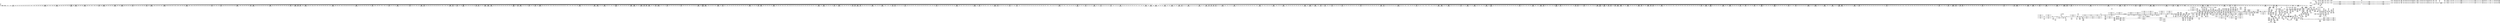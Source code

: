 digraph {
	CE0x4f9fb00 [shape=record,shape=Mrecord,label="{CE0x4f9fb00|i64*_getelementptr_inbounds_(_14_x_i64_,_14_x_i64_*___llvm_gcov_ctr219,_i64_0,_i64_3)|*Constant*}"]
	CE0x501b4b0 [shape=record,shape=Mrecord,label="{CE0x501b4b0|56:_i8*,_:_CRE_282,283_}"]
	CE0x4faca00 [shape=record,shape=Mrecord,label="{CE0x4faca00|56:_i8*,_:_CRE_554,555_}"]
	CE0x500b800 [shape=record,shape=Mrecord,label="{CE0x500b800|104:_%struct.inode*,_:_CRE_145,146_}"]
	CE0x500cd30 [shape=record,shape=Mrecord,label="{CE0x500cd30|104:_%struct.inode*,_:_CRE_162,163_}"]
	CE0x501c6c0 [shape=record,shape=Mrecord,label="{CE0x501c6c0|56:_i8*,_:_CRE_299,300_}"]
	CE0x5033260 [shape=record,shape=Mrecord,label="{CE0x5033260|may_link:_sid10|security/selinux/hooks.c,1797}"]
	CE0x4f95cf0 [shape=record,shape=Mrecord,label="{CE0x4f95cf0|56:_i8*,_:_CRE_275,276_}"]
	CE0x4fb9600 [shape=record,shape=Mrecord,label="{CE0x4fb9600|_call_void_mcount()_#3}"]
	CE0x504c920 [shape=record,shape=Mrecord,label="{CE0x504c920|i64**_getelementptr_inbounds_(_4_x_i64*_,_4_x_i64*_*___llvm_gcda_edge_table220,_i64_0,_i64_2)|*Constant*|*SummSink*}"]
	CE0x500e910 [shape=record,shape=Mrecord,label="{CE0x500e910|104:_%struct.inode*,_:_CRE_184,185_}"]
	CE0x501a5d0 [shape=record,shape=Mrecord,label="{CE0x501a5d0|56:_i8*,_:_CRE_268,269_}"]
	CE0x4fb4250 [shape=record,shape=Mrecord,label="{CE0x4fb4250|56:_i8*,_:_CRE_128,136_|*MultipleSource*|security/selinux/hooks.c,1769|Function::may_link&Arg::dir::|Function::selinux_inode_rmdir&Arg::dir::}"]
	CE0x4fe8be0 [shape=record,shape=Mrecord,label="{CE0x4fe8be0|56:_i8*,_:_CRE_56,64_|*MultipleSource*|*LoadInst*|security/selinux/hooks.c,1770|security/selinux/hooks.c,1770}"]
	CE0x50610e0 [shape=record,shape=Mrecord,label="{CE0x50610e0|may_link:_tmp23|security/selinux/hooks.c,1797}"]
	CE0x62b9730 [shape=record,shape=Mrecord,label="{CE0x62b9730|i64*_getelementptr_inbounds_(_2_x_i64_,_2_x_i64_*___llvm_gcov_ctr225,_i64_0,_i64_1)|*Constant*|*SummSource*}"]
	CE0x4fb83b0 [shape=record,shape=Mrecord,label="{CE0x4fb83b0|_call_void_mcount()_#3|*SummSource*}"]
	CE0x4f9c4f0 [shape=record,shape=Mrecord,label="{CE0x4f9c4f0|current_sid:_tmp1|*SummSink*}"]
	CE0x4fdfca0 [shape=record,shape=Mrecord,label="{CE0x4fdfca0|56:_i8*,_:_CRE_894,895_}"]
	CE0x5051590 [shape=record,shape=Mrecord,label="{CE0x5051590|get_current:_tmp|*SummSource*}"]
	CE0x4fdd560 [shape=record,shape=Mrecord,label="{CE0x4fdd560|56:_i8*,_:_CRE_840,848_|*MultipleSource*|security/selinux/hooks.c,1769|Function::may_link&Arg::dir::|Function::selinux_inode_rmdir&Arg::dir::}"]
	CE0x5010f10 [shape=record,shape=Mrecord,label="{CE0x5010f10|104:_%struct.inode*,_:_CRE_216,217_}"]
	CE0x5022140 [shape=record,shape=Mrecord,label="{CE0x5022140|56:_i8*,_:_CRE_557,558_}"]
	CE0x4faf110 [shape=record,shape=Mrecord,label="{CE0x4faf110|56:_i8*,_:_CRE_159,160_}"]
	CE0x4fe0630 [shape=record,shape=Mrecord,label="{CE0x4fe0630|56:_i8*,_:_CRE_903,904_}"]
	CE0x500df90 [shape=record,shape=Mrecord,label="{CE0x500df90|104:_%struct.inode*,_:_CRE_176,177_}"]
	CE0x5054070 [shape=record,shape=Mrecord,label="{CE0x5054070|current_sid:_tmp17|security/selinux/hooks.c,218}"]
	CE0x4f97750 [shape=record,shape=Mrecord,label="{CE0x4f97750|i32_5|*Constant*|*SummSource*}"]
	CE0x505ea10 [shape=record,shape=Mrecord,label="{CE0x505ea10|VOIDTB_TE_array:_GCE___func__.may_link_private_unnamed_addr_constant_9_x_i8_c_may_link_00_,_align_1:_elem_0:default:}"]
	CE0x50195e0 [shape=record,shape=Mrecord,label="{CE0x50195e0|56:_i8*,_:_CRE_253,254_}"]
	CE0x4fab570 [shape=record,shape=Mrecord,label="{CE0x4fab570|56:_i8*,_:_CRE_496,500_|*MultipleSource*|security/selinux/hooks.c,1769|Function::may_link&Arg::dir::|Function::selinux_inode_rmdir&Arg::dir::}"]
	CE0x5018340 [shape=record,shape=Mrecord,label="{CE0x5018340|__llvm_gcov_indirect_counter_increment:_counters|Function::__llvm_gcov_indirect_counter_increment&Arg::counters::|*SummSource*}"]
	CE0x500c150 [shape=record,shape=Mrecord,label="{CE0x500c150|104:_%struct.inode*,_:_CRE_152,153_}"]
	CE0x4fc7b40 [shape=record,shape=Mrecord,label="{CE0x4fc7b40|i32_1|*Constant*}"]
	CE0x4fe92e0 [shape=record,shape=Mrecord,label="{CE0x4fe92e0|56:_i8*,_:_CRE_80,88_|*MultipleSource*|*LoadInst*|security/selinux/hooks.c,1770|security/selinux/hooks.c,1770}"]
	CE0x4fbaa30 [shape=record,shape=Mrecord,label="{CE0x4fbaa30|_ret_i32_%tmp24,_!dbg_!27742|security/selinux/hooks.c,220|*SummSink*}"]
	CE0x500aa40 [shape=record,shape=Mrecord,label="{CE0x500aa40|104:_%struct.inode*,_:_CRE_90,91_}"]
	CE0x5026d80 [shape=record,shape=Mrecord,label="{CE0x5026d80|56:_i8*,_:_CRE_648,656_|*MultipleSource*|*LoadInst*|security/selinux/hooks.c,1770|security/selinux/hooks.c,1770}"]
	CE0x4fca540 [shape=record,shape=Mrecord,label="{CE0x4fca540|56:_i8*,_:_CRE_143,144_}"]
	CE0x4fa2aa0 [shape=record,shape=Mrecord,label="{CE0x4fa2aa0|may_link:_tmp|*SummSink*}"]
	CE0x5022690 [shape=record,shape=Mrecord,label="{CE0x5022690|56:_i8*,_:_CRE_562,563_}"]
	CE0x5038bf0 [shape=record,shape=Mrecord,label="{CE0x5038bf0|28:_i32,_:_CRE_106,107_}"]
	CE0x4fde540 [shape=record,shape=Mrecord,label="{CE0x4fde540|56:_i8*,_:_CRE_872,873_}"]
	CE0x505f870 [shape=record,shape=Mrecord,label="{CE0x505f870|i32_2048|*Constant*|*SummSource*}"]
	CE0x5025ff0 [shape=record,shape=Mrecord,label="{CE0x5025ff0|56:_i8*,_:_CRE_616,617_}"]
	CE0x4fe0410 [shape=record,shape=Mrecord,label="{CE0x4fe0410|56:_i8*,_:_CRE_901,902_}"]
	CE0x4f9a250 [shape=record,shape=Mrecord,label="{CE0x4f9a250|may_link:_dentry|Function::may_link&Arg::dentry::|*SummSink*}"]
	CE0x5048a90 [shape=record,shape=Mrecord,label="{CE0x5048a90|avc_has_perm:_tclass|Function::avc_has_perm&Arg::tclass::|*SummSource*}"]
	CE0x506d1a0 [shape=record,shape=Mrecord,label="{CE0x506d1a0|current_sid:_tmp5|security/selinux/hooks.c,218|*SummSource*}"]
	CE0x500c280 [shape=record,shape=Mrecord,label="{CE0x500c280|104:_%struct.inode*,_:_CRE_153,154_}"]
	CE0x5071a90 [shape=record,shape=Mrecord,label="{CE0x5071a90|may_link:_retval.0|*SummSink*}"]
	CE0x503f090 [shape=record,shape=Mrecord,label="{CE0x503f090|i64_2|*Constant*}"]
	CE0x4fad0d0 [shape=record,shape=Mrecord,label="{CE0x4fad0d0|56:_i8*,_:_CRE_563,564_}"]
	CE0x5063f00 [shape=record,shape=Mrecord,label="{CE0x5063f00|28:_i32,_32:_i16,_:_CRE_28,32_|*MultipleSource*|security/selinux/hooks.c,1770|security/selinux/hooks.c,1770|security/selinux/hooks.c,1797}"]
	CE0x4fc9590 [shape=record,shape=Mrecord,label="{CE0x4fc9590|56:_i8*,_:_CRE_309,310_}"]
	CE0x506d020 [shape=record,shape=Mrecord,label="{CE0x506d020|i64_0|*Constant*}"]
	CE0x501a900 [shape=record,shape=Mrecord,label="{CE0x501a900|56:_i8*,_:_CRE_271,272_}"]
	CE0x4f9ac40 [shape=record,shape=Mrecord,label="{CE0x4f9ac40|56:_i8*,_:_CRE_287,288_}"]
	CE0x4fa4490 [shape=record,shape=Mrecord,label="{CE0x4fa4490|i32_2|*Constant*|*SummSource*}"]
	CE0x5010200 [shape=record,shape=Mrecord,label="{CE0x5010200|104:_%struct.inode*,_:_CRE_205,206_}"]
	CE0x4f9b930 [shape=record,shape=Mrecord,label="{CE0x4f9b930|56:_i8*,_:_CRE_246,247_}"]
	CE0x4fdba60 [shape=record,shape=Mrecord,label="{CE0x4fdba60|56:_i8*,_:_CRE_712,728_|*MultipleSource*|security/selinux/hooks.c,1769|Function::may_link&Arg::dir::|Function::selinux_inode_rmdir&Arg::dir::}"]
	CE0x5015560 [shape=record,shape=Mrecord,label="{CE0x5015560|current_sid:_sid|security/selinux/hooks.c,220}"]
	CE0x4fd95b0 [shape=record,shape=Mrecord,label="{CE0x4fd95b0|56:_i8*,_:_CRE_603,604_}"]
	CE0x4fd8d90 [shape=record,shape=Mrecord,label="{CE0x4fd8d90|56:_i8*,_:_CRE_593,594_}"]
	CE0x4fb55b0 [shape=record,shape=Mrecord,label="{CE0x4fb55b0|may_link:_sw.bb}"]
	CE0x5035e40 [shape=record,shape=Mrecord,label="{CE0x5035e40|28:_i32,_:_CRE_61,62_}"]
	CE0x4fed050 [shape=record,shape=Mrecord,label="{CE0x4fed050|56:_i8*,_:_CRE_212,216_|*MultipleSource*|*LoadInst*|security/selinux/hooks.c,1770|security/selinux/hooks.c,1770}"]
	CE0x4fbae50 [shape=record,shape=Mrecord,label="{CE0x4fbae50|56:_i8*,_:_CRE_32,40_|*MultipleSource*|security/selinux/hooks.c,1769|Function::may_link&Arg::dir::|Function::selinux_inode_rmdir&Arg::dir::}"]
	CE0x5023680 [shape=record,shape=Mrecord,label="{CE0x5023680|56:_i8*,_:_CRE_577,578_}"]
	CE0x5038540 [shape=record,shape=Mrecord,label="{CE0x5038540|28:_i32,_:_CRE_100,101_}"]
	CE0x4faef70 [shape=record,shape=Mrecord,label="{CE0x4faef70|56:_i8*,_:_CRE_157,158_}"]
	CE0x4fe0b80 [shape=record,shape=Mrecord,label="{CE0x4fe0b80|56:_i8*,_:_CRE_908,909_}"]
	CE0x4fe31c0 [shape=record,shape=Mrecord,label="{CE0x4fe31c0|56:_i8*,_:_CRE_905,906_}"]
	CE0x4fe1ea0 [shape=record,shape=Mrecord,label="{CE0x4fe1ea0|56:_i8*,_:_CRE_926,927_}"]
	CE0x50717e0 [shape=record,shape=Mrecord,label="{CE0x50717e0|may_link:_retval.0}"]
	CE0x5024010 [shape=record,shape=Mrecord,label="{CE0x5024010|56:_i8*,_:_CRE_586,587_}"]
	CE0x5009830 [shape=record,shape=Mrecord,label="{CE0x5009830|104:_%struct.inode*,_:_CRE_16,24_|*MultipleSource*|security/selinux/hooks.c,1770|Function::selinux_inode_rmdir&Arg::dentry::|Function::may_link&Arg::dentry::}"]
	CE0x4fb1360 [shape=record,shape=Mrecord,label="{CE0x4fb1360|__llvm_gcov_indirect_counter_increment:_tmp|*SummSource*}"]
	CE0x503e070 [shape=record,shape=Mrecord,label="{CE0x503e070|GLOBAL:___llvm_gcov_indirect_counter_increment|*Constant*|*SummSink*}"]
	CE0x4fbd540 [shape=record,shape=Mrecord,label="{CE0x4fbd540|current_sid:_tmp3|*SummSink*}"]
	CE0x5070340 [shape=record,shape=Mrecord,label="{CE0x5070340|i32_4|*Constant*}"]
	CE0x50389d0 [shape=record,shape=Mrecord,label="{CE0x50389d0|28:_i32,_:_CRE_104,105_}"]
	CE0x5042b40 [shape=record,shape=Mrecord,label="{CE0x5042b40|may_link:_dentry2|security/selinux/hooks.c,1773}"]
	CE0x4f9b7b0 [shape=record,shape=Mrecord,label="{CE0x4f9b7b0|56:_i8*,_:_CRE_243,244_}"]
	CE0x4fec280 [shape=record,shape=Mrecord,label="{CE0x4fec280|56:_i8*,_:_CRE_197,198_}"]
	CE0x50533d0 [shape=record,shape=Mrecord,label="{CE0x50533d0|current_sid:_tmp23|security/selinux/hooks.c,218|*SummSource*}"]
	CE0x4fea7f0 [shape=record,shape=Mrecord,label="{CE0x4fea7f0|56:_i8*,_:_CRE_172,173_}"]
	CE0x5051d70 [shape=record,shape=Mrecord,label="{CE0x5051d70|current_sid:_cred|security/selinux/hooks.c,218}"]
	CE0x5072d90 [shape=record,shape=Mrecord,label="{CE0x5072d90|current_sid:_do.body}"]
	CE0x5048ec0 [shape=record,shape=Mrecord,label="{CE0x5048ec0|avc_has_perm:_requested|Function::avc_has_perm&Arg::requested::}"]
	CE0x50069a0 [shape=record,shape=Mrecord,label="{CE0x50069a0|__llvm_gcov_indirect_counter_increment:_bb4|*SummSource*}"]
	CE0x5013720 [shape=record,shape=Mrecord,label="{CE0x5013720|104:_%struct.inode*,_:_CRE_312,313_}"]
	CE0x500f160 [shape=record,shape=Mrecord,label="{CE0x500f160|104:_%struct.inode*,_:_CRE_191,192_}"]
	CE0x50276c0 [shape=record,shape=Mrecord,label="{CE0x50276c0|56:_i8*,_:_CRE_684,688_|*MultipleSource*|*LoadInst*|security/selinux/hooks.c,1770|security/selinux/hooks.c,1770}"]
	CE0x4fd9dd0 [shape=record,shape=Mrecord,label="{CE0x4fd9dd0|56:_i8*,_:_CRE_613,614_}"]
	CE0x4f966b0 [shape=record,shape=Mrecord,label="{CE0x4f966b0|56:_i8*,_:_CRE_173,174_}"]
	CE0x5018e70 [shape=record,shape=Mrecord,label="{CE0x5018e70|56:_i8*,_:_CRE_246,247_}"]
	CE0x4fa1fe0 [shape=record,shape=Mrecord,label="{CE0x4fa1fe0|i64*_getelementptr_inbounds_(_2_x_i64_,_2_x_i64_*___llvm_gcov_ctr225,_i64_0,_i64_0)|*Constant*|*SummSource*}"]
	CE0x4fd9750 [shape=record,shape=Mrecord,label="{CE0x4fd9750|56:_i8*,_:_CRE_605,606_}"]
	CE0x5045dc0 [shape=record,shape=Mrecord,label="{CE0x5045dc0|may_link:_type|security/selinux/hooks.c,1772|*SummSource*}"]
	CE0x5023bd0 [shape=record,shape=Mrecord,label="{CE0x5023bd0|56:_i8*,_:_CRE_582,583_}"]
	CE0x50318f0 [shape=record,shape=Mrecord,label="{CE0x50318f0|56:_i8*,_:_CRE_982,983_}"]
	CE0x5036140 [shape=record,shape=Mrecord,label="{CE0x5036140|28:_i32,_:_CRE_64,65_}"]
	CE0x4f9a9d0 [shape=record,shape=Mrecord,label="{CE0x4f9a9d0|56:_i8*,_:_CRE_284,285_}"]
	CE0x500ea40 [shape=record,shape=Mrecord,label="{CE0x500ea40|104:_%struct.inode*,_:_CRE_185,186_}"]
	CE0x500ce60 [shape=record,shape=Mrecord,label="{CE0x500ce60|104:_%struct.inode*,_:_CRE_163,164_}"]
	CE0x50331f0 [shape=record,shape=Mrecord,label="{CE0x50331f0|may_link:_tmp26|security/selinux/hooks.c,1799|*SummSource*}"]
	CE0x4f95500 [shape=record,shape=Mrecord,label="{CE0x4f95500|56:_i8*,_:_CRE_263,264_}"]
	CE0x502b8a0 [shape=record,shape=Mrecord,label="{CE0x502b8a0|56:_i8*,_:_CRE_890,891_}"]
	CE0x5004370 [shape=record,shape=Mrecord,label="{CE0x5004370|__llvm_gcov_indirect_counter_increment:_exit}"]
	CE0x4faf7b0 [shape=record,shape=Mrecord,label="{CE0x4faf7b0|i64*_null|*Constant*}"]
	CE0x50437f0 [shape=record,shape=Mrecord,label="{CE0x50437f0|i64_1048576|*Constant*|*SummSink*}"]
	CE0x5026210 [shape=record,shape=Mrecord,label="{CE0x5026210|56:_i8*,_:_CRE_618,619_}"]
	CE0x5017540 [shape=record,shape=Mrecord,label="{CE0x5017540|GLOBAL:___llvm_gcov_indirect_counter_increment|*Constant*|*SummSource*}"]
	CE0x5049980 [shape=record,shape=Mrecord,label="{CE0x5049980|_ret_i32_%retval.0,_!dbg_!27728|security/selinux/avc.c,775|*SummSink*}"]
	CE0x5047c80 [shape=record,shape=Mrecord,label="{CE0x5047c80|avc_has_perm:_requested|Function::avc_has_perm&Arg::requested::|*SummSink*}"]
	CE0x4fc8960 [shape=record,shape=Mrecord,label="{CE0x4fc8960|56:_i8*,_:_CRE_294,295_}"]
	CE0x500a1e0 [shape=record,shape=Mrecord,label="{CE0x500a1e0|104:_%struct.inode*,_:_CRE_64,72_|*MultipleSource*|security/selinux/hooks.c,1770|Function::selinux_inode_rmdir&Arg::dentry::|Function::may_link&Arg::dentry::}"]
	CE0x5037240 [shape=record,shape=Mrecord,label="{CE0x5037240|28:_i32,_:_CRE_81,82_}"]
	CE0x4f8a290 [shape=record,shape=Mrecord,label="{CE0x4f8a290|may_link:_tmp12|security/selinux/hooks.c,1779|*SummSink*}"]
	CE0x4fbcea0 [shape=record,shape=Mrecord,label="{CE0x4fbcea0|current_sid:_tmp6|security/selinux/hooks.c,218|*SummSource*}"]
	CE0x503c820 [shape=record,shape=Mrecord,label="{CE0x503c820|_call_void___llvm_gcov_indirect_counter_increment(i32*___llvm_gcov_global_state_pred221,_i64**_getelementptr_inbounds_(_4_x_i64*_,_4_x_i64*_*___llvm_gcda_edge_table220,_i64_0,_i64_0)),_!dbg_!27749|security/selinux/hooks.c,1793|*SummSource*}"]
	CE0x500c610 [shape=record,shape=Mrecord,label="{CE0x500c610|104:_%struct.inode*,_:_CRE_156,157_}"]
	CE0x4fe40a0 [shape=record,shape=Mrecord,label="{CE0x4fe40a0|56:_i8*,_:_CRE_919,920_}"]
	CE0x4f95e90 [shape=record,shape=Mrecord,label="{CE0x4f95e90|56:_i8*,_:_CRE_277,278_}"]
	CE0x4fb00b0 [shape=record,shape=Mrecord,label="{CE0x4fb00b0|56:_i8*,_:_CRE_64,72_|*MultipleSource*|security/selinux/hooks.c,1769|Function::may_link&Arg::dir::|Function::selinux_inode_rmdir&Arg::dir::}"]
	CE0x506c560 [shape=record,shape=Mrecord,label="{CE0x506c560|current_sid:_tmp7|security/selinux/hooks.c,218}"]
	CE0x4fa2340 [shape=record,shape=Mrecord,label="{CE0x4fa2340|get_current:_tmp1}"]
	CE0x5017a60 [shape=record,shape=Mrecord,label="{CE0x5017a60|__llvm_gcov_indirect_counter_increment:_entry|*SummSink*}"]
	CE0x50325c0 [shape=record,shape=Mrecord,label="{CE0x50325c0|may_link:_tmp5|security/selinux/hooks.c,1770|*SummSink*}"]
	CE0x4f962a0 [shape=record,shape=Mrecord,label="{CE0x4f962a0|56:_i8*,_:_CRE_168,169_}"]
	CE0x4fe1a60 [shape=record,shape=Mrecord,label="{CE0x4fe1a60|56:_i8*,_:_CRE_922,923_}"]
	CE0x4fd99c0 [shape=record,shape=Mrecord,label="{CE0x4fd99c0|56:_i8*,_:_CRE_608,609_}"]
	CE0x4fdea90 [shape=record,shape=Mrecord,label="{CE0x4fdea90|56:_i8*,_:_CRE_877,878_}"]
	CE0x506c010 [shape=record,shape=Mrecord,label="{CE0x506c010|GLOBAL:_current_task|Global_var:current_task|*SummSink*}"]
	CE0x5050020 [shape=record,shape=Mrecord,label="{CE0x5050020|may_link:_tmp18|security/selinux/hooks.c,1789}"]
	CE0x5033c80 [shape=record,shape=Mrecord,label="{CE0x5033c80|28:_i32,_:_CRE_12,13_}"]
	CE0x4f9b500 [shape=record,shape=Mrecord,label="{CE0x4f9b500|56:_i8*,_:_CRE_241,242_}"]
	CE0x4fe5a90 [shape=record,shape=Mrecord,label="{CE0x4fe5a90|may_link:_tmp14|security/selinux/hooks.c,1783}"]
	CE0x50705d0 [shape=record,shape=Mrecord,label="{CE0x50705d0|i32_4|*Constant*|*SummSink*}"]
	CE0x503ab70 [shape=record,shape=Mrecord,label="{CE0x503ab70|28:_i32,_:_CRE_200,208_|*MultipleSource*|*LoadInst*|security/selinux/hooks.c,1769|security/selinux/hooks.c,1769|security/selinux/hooks.c,1777}"]
	CE0x4fab230 [shape=record,shape=Mrecord,label="{CE0x4fab230|56:_i8*,_:_CRE_485,486_}"]
	CE0x4f9f170 [shape=record,shape=Mrecord,label="{CE0x4f9f170|56:_i8*,_:_CRE_96,104_|*MultipleSource*|security/selinux/hooks.c,1769|Function::may_link&Arg::dir::|Function::selinux_inode_rmdir&Arg::dir::}"]
	CE0x5032550 [shape=record,shape=Mrecord,label="{CE0x5032550|may_link:_tmp6|security/selinux/hooks.c,1770|*SummSink*}"]
	CE0x5043eb0 [shape=record,shape=Mrecord,label="{CE0x5043eb0|may_link:_or|security/selinux/hooks.c,1776|*SummSource*}"]
	CE0x501d270 [shape=record,shape=Mrecord,label="{CE0x501d270|56:_i8*,_:_CRE_310,311_}"]
	"CONST[source:2(external),value:2(dynamic)][purpose:{subject}]"
	CE0x4fda5f0 [shape=record,shape=Mrecord,label="{CE0x4fda5f0|56:_i8*,_:_CRE_623,624_}"]
	CE0x4fc77c0 [shape=record,shape=Mrecord,label="{CE0x4fc77c0|may_link:_tmp1|*SummSource*}"]
	CE0x4fe30b0 [shape=record,shape=Mrecord,label="{CE0x4fe30b0|56:_i8*,_:_CRE_904,905_}"]
	CE0x4fda790 [shape=record,shape=Mrecord,label="{CE0x4fda790|56:_i8*,_:_CRE_632,640_|*MultipleSource*|security/selinux/hooks.c,1769|Function::may_link&Arg::dir::|Function::selinux_inode_rmdir&Arg::dir::}"]
	CE0x4fb28d0 [shape=record,shape=Mrecord,label="{CE0x4fb28d0|56:_i8*,_:_CRE_150,151_}"]
	CE0x501af60 [shape=record,shape=Mrecord,label="{CE0x501af60|56:_i8*,_:_CRE_277,278_}"]
	CE0x5011500 [shape=record,shape=Mrecord,label="{CE0x5011500|104:_%struct.inode*,_:_CRE_221,222_}"]
	CE0x500e320 [shape=record,shape=Mrecord,label="{CE0x500e320|104:_%struct.inode*,_:_CRE_179,180_}"]
	CE0x503c310 [shape=record,shape=Mrecord,label="{CE0x503c310|may_link:_tmp19|security/selinux/hooks.c,1789|*SummSource*}"]
	CE0x5018b80 [shape=record,shape=Mrecord,label="{CE0x5018b80|56:_i8*,_:_CRE_243,244_}"]
	CE0x4f99e50 [shape=record,shape=Mrecord,label="{CE0x4f99e50|may_link:_sw.default|*SummSource*}"]
	CE0x5026bf0 [shape=record,shape=Mrecord,label="{CE0x5026bf0|56:_i8*,_:_CRE_640,648_|*MultipleSource*|*LoadInst*|security/selinux/hooks.c,1770|security/selinux/hooks.c,1770}"]
	CE0x5051f60 [shape=record,shape=Mrecord,label="{CE0x5051f60|current_sid:_cred|security/selinux/hooks.c,218|*SummSource*}"]
	CE0x4fd90d0 [shape=record,shape=Mrecord,label="{CE0x4fd90d0|56:_i8*,_:_CRE_597,598_}"]
	CE0x5009b40 [shape=record,shape=Mrecord,label="{CE0x5009b40|104:_%struct.inode*,_:_CRE_24,40_|*MultipleSource*|security/selinux/hooks.c,1770|Function::selinux_inode_rmdir&Arg::dentry::|Function::may_link&Arg::dentry::}"]
	"CONST[source:0(mediator),value:0(static)][purpose:{operation}]"
	CE0x4f95c20 [shape=record,shape=Mrecord,label="{CE0x4f95c20|56:_i8*,_:_CRE_274,275_}"]
	CE0x5043bb0 [shape=record,shape=Mrecord,label="{CE0x5043bb0|may_link:_cond|security/selinux/hooks.c,1776|*SummSink*}"]
	CE0x4fc2b50 [shape=record,shape=Mrecord,label="{CE0x4fc2b50|56:_i8*,_:_CRE_188,189_}"]
	CE0x4fad410 [shape=record,shape=Mrecord,label="{CE0x4fad410|56:_i8*,_:_CRE_567,568_}"]
	CE0x5078da0 [shape=record,shape=Mrecord,label="{CE0x5078da0|i32_218|*Constant*|*SummSource*}"]
	CE0x501bb10 [shape=record,shape=Mrecord,label="{CE0x501bb10|56:_i8*,_:_CRE_288,289_}"]
	CE0x4fc5870 [shape=record,shape=Mrecord,label="{CE0x4fc5870|56:_i8*,_:_CRE_344,352_|*MultipleSource*|security/selinux/hooks.c,1769|Function::may_link&Arg::dir::|Function::selinux_inode_rmdir&Arg::dir::}"]
	CE0x4fbde10 [shape=record,shape=Mrecord,label="{CE0x4fbde10|current_sid:_tmp8|security/selinux/hooks.c,218|*SummSource*}"]
	CE0x4fad820 [shape=record,shape=Mrecord,label="{CE0x4fad820|56:_i8*,_:_CRE_572,573_}"]
	CE0x5055210 [shape=record,shape=Mrecord,label="{CE0x5055210|i64*_getelementptr_inbounds_(_11_x_i64_,_11_x_i64_*___llvm_gcov_ctr125,_i64_0,_i64_10)|*Constant*}"]
	CE0x4fb82c0 [shape=record,shape=Mrecord,label="{CE0x4fb82c0|may_link:_tmp1}"]
	CE0x502b9b0 [shape=record,shape=Mrecord,label="{CE0x502b9b0|56:_i8*,_:_CRE_891,892_}"]
	CE0x50129c0 [shape=record,shape=Mrecord,label="{CE0x50129c0|104:_%struct.inode*,_:_CRE_296,304_|*MultipleSource*|security/selinux/hooks.c,1770|Function::selinux_inode_rmdir&Arg::dentry::|Function::may_link&Arg::dentry::}"]
	CE0x4fd8f30 [shape=record,shape=Mrecord,label="{CE0x4fd8f30|56:_i8*,_:_CRE_595,596_}"]
	CE0x5022e00 [shape=record,shape=Mrecord,label="{CE0x5022e00|56:_i8*,_:_CRE_569,570_}"]
	CE0x5004750 [shape=record,shape=Mrecord,label="{CE0x5004750|i1_true|*Constant*}"]
	CE0x4fa1ed0 [shape=record,shape=Mrecord,label="{CE0x4fa1ed0|get_current:_tmp1|*SummSource*}"]
	CE0x4fa1280 [shape=record,shape=Mrecord,label="{CE0x4fa1280|get_current:_tmp1|*SummSink*}"]
	CE0x504f730 [shape=record,shape=Mrecord,label="{CE0x504f730|may_link:_tmp17|security/selinux/hooks.c,1786|*SummSource*}"]
	CE0x4fc3e00 [shape=record,shape=Mrecord,label="{CE0x4fc3e00|56:_i8*,_:_CRE_206,207_}"]
	CE0x4fc7490 [shape=record,shape=Mrecord,label="{CE0x4fc7490|i64_1|*Constant*}"]
	CE0x5024cd0 [shape=record,shape=Mrecord,label="{CE0x5024cd0|56:_i8*,_:_CRE_598,599_}"]
	CE0x5008d80 [shape=record,shape=Mrecord,label="{CE0x5008d80|current_sid:_land.lhs.true|*SummSink*}"]
	CE0x5073f30 [shape=record,shape=Mrecord,label="{CE0x5073f30|__llvm_gcov_indirect_counter_increment:_exit|*SummSink*}"]
	"CONST[source:0(mediator),value:2(dynamic)][purpose:{subject}]"
	CE0x4fe6ba0 [shape=record,shape=Mrecord,label="{CE0x4fe6ba0|__llvm_gcov_indirect_counter_increment:_exit|*SummSource*}"]
	CE0x5044490 [shape=record,shape=Mrecord,label="{CE0x5044490|may_link:_or|security/selinux/hooks.c,1776|*SummSink*}"]
	CE0x501f330 [shape=record,shape=Mrecord,label="{CE0x501f330|56:_i8*,_:_CRE_456,464_|*MultipleSource*|*LoadInst*|security/selinux/hooks.c,1770|security/selinux/hooks.c,1770}"]
	CE0x506e4d0 [shape=record,shape=Mrecord,label="{CE0x506e4d0|i64_3|*Constant*|*SummSource*}"]
	CE0x4f9d870 [shape=record,shape=Mrecord,label="{CE0x4f9d870|current_sid:_tmp2}"]
	CE0x5073680 [shape=record,shape=Mrecord,label="{CE0x5073680|i64_4|*Constant*|*SummSource*}"]
	CE0x4fa55b0 [shape=record,shape=Mrecord,label="{CE0x4fa55b0|may_link:_dir|Function::may_link&Arg::dir::}"]
	CE0x50755a0 [shape=record,shape=Mrecord,label="{CE0x50755a0|COLLAPSED:_GCMRE___llvm_gcov_ctr125_internal_global_11_x_i64_zeroinitializer:_elem_0:default:}"]
	CE0x5037f40 [shape=record,shape=Mrecord,label="{CE0x5037f40|28:_i32,_:_CRE_94,95_}"]
	CE0x506f5b0 [shape=record,shape=Mrecord,label="{CE0x506f5b0|i64_4|*Constant*|*SummSink*}"]
	CE0x4fc29b0 [shape=record,shape=Mrecord,label="{CE0x4fc29b0|56:_i8*,_:_CRE_186,187_}"]
	CE0x5078670 [shape=record,shape=Mrecord,label="{CE0x5078670|GLOBAL:_lockdep_rcu_suspicious|*Constant*|*SummSink*}"]
	CE0x5006c50 [shape=record,shape=Mrecord,label="{CE0x5006c50|GLOBAL:_current_sid.__warned|Global_var:current_sid.__warned|*SummSink*}"]
	CE0x4fe32d0 [shape=record,shape=Mrecord,label="{CE0x4fe32d0|56:_i8*,_:_CRE_906,907_}"]
	CE0x4fec170 [shape=record,shape=Mrecord,label="{CE0x4fec170|56:_i8*,_:_CRE_196,197_}"]
	CE0x50adf60 [shape=record,shape=Mrecord,label="{CE0x50adf60|get_current:_tmp3}"]
	CE0x501c5b0 [shape=record,shape=Mrecord,label="{CE0x501c5b0|56:_i8*,_:_CRE_298,299_}"]
	CE0x5003a80 [shape=record,shape=Mrecord,label="{CE0x5003a80|i64*_getelementptr_inbounds_(_11_x_i64_,_11_x_i64_*___llvm_gcov_ctr125,_i64_0,_i64_6)|*Constant*|*SummSource*}"]
	CE0x501d380 [shape=record,shape=Mrecord,label="{CE0x501d380|56:_i8*,_:_CRE_311,312_}"]
	CE0x50b5880 [shape=record,shape=Mrecord,label="{CE0x50b5880|_call_void_mcount()_#3|*SummSink*}"]
	CE0x5028370 [shape=record,shape=Mrecord,label="{CE0x5028370|56:_i8*,_:_CRE_744,752_|*MultipleSource*|*LoadInst*|security/selinux/hooks.c,1770|security/selinux/hooks.c,1770}"]
	CE0x5031590 [shape=record,shape=Mrecord,label="{CE0x5031590|56:_i8*,_:_CRE_980,981_}"]
	CE0x50096c0 [shape=record,shape=Mrecord,label="{CE0x50096c0|104:_%struct.inode*,_:_CRE_8,12_|*MultipleSource*|security/selinux/hooks.c,1770|Function::selinux_inode_rmdir&Arg::dentry::|Function::may_link&Arg::dentry::}"]
	CE0x500eca0 [shape=record,shape=Mrecord,label="{CE0x500eca0|104:_%struct.inode*,_:_CRE_187,188_}"]
	CE0x503b570 [shape=record,shape=Mrecord,label="{CE0x503b570|i64**_getelementptr_inbounds_(_4_x_i64*_,_4_x_i64*_*___llvm_gcda_edge_table220,_i64_0,_i64_3)|*Constant*|*SummSink*}"]
	CE0x5015380 [shape=record,shape=Mrecord,label="{CE0x5015380|i64*_getelementptr_inbounds_(_14_x_i64_,_14_x_i64_*___llvm_gcov_ctr219,_i64_0,_i64_8)|*Constant*|*SummSink*}"]
	CE0x4f90f80 [shape=record,shape=Mrecord,label="{CE0x4f90f80|may_link:_entry}"]
	CE0x4f9cec0 [shape=record,shape=Mrecord,label="{CE0x4f9cec0|may_link:_if.then}"]
	CE0x5025aa0 [shape=record,shape=Mrecord,label="{CE0x5025aa0|56:_i8*,_:_CRE_611,612_}"]
	CE0x4f955d0 [shape=record,shape=Mrecord,label="{CE0x4f955d0|56:_i8*,_:_CRE_264,265_}"]
	CE0x50107f0 [shape=record,shape=Mrecord,label="{CE0x50107f0|104:_%struct.inode*,_:_CRE_210,211_}"]
	CE0x50127a0 [shape=record,shape=Mrecord,label="{CE0x50127a0|104:_%struct.inode*,_:_CRE_288,296_|*MultipleSource*|security/selinux/hooks.c,1770|Function::selinux_inode_rmdir&Arg::dentry::|Function::may_link&Arg::dentry::}"]
	CE0x502ae00 [shape=record,shape=Mrecord,label="{CE0x502ae00|56:_i8*,_:_CRE_880,881_}"]
	CE0x5032720 [shape=record,shape=Mrecord,label="{CE0x5032720|28:_i32,_:_CRE_8,9_}"]
	CE0x5055910 [shape=record,shape=Mrecord,label="{CE0x5055910|current_sid:_tmp20|security/selinux/hooks.c,218|*SummSource*}"]
	CE0x5025770 [shape=record,shape=Mrecord,label="{CE0x5025770|56:_i8*,_:_CRE_608,609_}"]
	CE0x4faafc0 [shape=record,shape=Mrecord,label="{CE0x4faafc0|56:_i8*,_:_CRE_482,483_}"]
	CE0x4fc0560 [shape=record,shape=Mrecord,label="{CE0x4fc0560|current_sid:_do.end|*SummSink*}"]
	CE0x5076c00 [shape=record,shape=Mrecord,label="{CE0x5076c00|current_sid:_tobool1|security/selinux/hooks.c,218|*SummSink*}"]
	CE0x4fbee30 [shape=record,shape=Mrecord,label="{CE0x4fbee30|i64*_getelementptr_inbounds_(_11_x_i64_,_11_x_i64_*___llvm_gcov_ctr125,_i64_0,_i64_8)|*Constant*}"]
	CE0x500c870 [shape=record,shape=Mrecord,label="{CE0x500c870|104:_%struct.inode*,_:_CRE_158,159_}"]
	CE0x500ffa0 [shape=record,shape=Mrecord,label="{CE0x500ffa0|104:_%struct.inode*,_:_CRE_203,204_}"]
	CE0x4fea080 [shape=record,shape=Mrecord,label="{CE0x4fea080|56:_i8*,_:_CRE_165,166_}"]
	CE0x5074180 [shape=record,shape=Mrecord,label="{CE0x5074180|__llvm_gcov_indirect_counter_increment:_bb4|*SummSink*}"]
	CE0x4fca180 [shape=record,shape=Mrecord,label="{CE0x4fca180|56:_i8*,_:_CRE_138,139_}"]
	CE0x4fd9340 [shape=record,shape=Mrecord,label="{CE0x4fd9340|56:_i8*,_:_CRE_600,601_}"]
	CE0x4fb0260 [shape=record,shape=Mrecord,label="{CE0x4fb0260|56:_i8*,_:_CRE_72,76_|*MultipleSource*|security/selinux/hooks.c,1769|Function::may_link&Arg::dir::|Function::selinux_inode_rmdir&Arg::dir::}"]
	CE0x4fb3cb0 [shape=record,shape=Mrecord,label="{CE0x4fb3cb0|may_link:_tmp10|security/selinux/hooks.c,1778|*SummSink*}"]
	CE0x5030320 [shape=record,shape=Mrecord,label="{CE0x5030320|56:_i8*,_:_CRE_930,931_}"]
	CE0x500cad0 [shape=record,shape=Mrecord,label="{CE0x500cad0|104:_%struct.inode*,_:_CRE_160,161_}"]
	CE0x4f95020 [shape=record,shape=Mrecord,label="{CE0x4f95020|56:_i8*,_:_CRE_257,258_}"]
	CE0x4fcabc0 [shape=record,shape=Mrecord,label="{CE0x4fcabc0|56:_i8*,_:_CRE_151,152_}"]
	CE0x4fde430 [shape=record,shape=Mrecord,label="{CE0x4fde430|56:_i8*,_:_CRE_871,872_}"]
	CE0x4fcaaf0 [shape=record,shape=Mrecord,label="{CE0x4fcaaf0|56:_i8*,_:_CRE_150,151_}"]
	CE0x5039690 [shape=record,shape=Mrecord,label="{CE0x5039690|28:_i32,_:_CRE_116,117_}"]
	CE0x50704a0 [shape=record,shape=Mrecord,label="{CE0x50704a0|i32_4|*Constant*|*SummSource*}"]
	CE0x5037640 [shape=record,shape=Mrecord,label="{CE0x5037640|28:_i32,_:_CRE_85,86_}"]
	CE0x50387b0 [shape=record,shape=Mrecord,label="{CE0x50387b0|28:_i32,_:_CRE_102,103_}"]
	CE0x4fe7700 [shape=record,shape=Mrecord,label="{CE0x4fe7700|may_link:_i_security1|security/selinux/hooks.c,1770|*SummSink*}"]
	CE0x4fde190 [shape=record,shape=Mrecord,label="{CE0x4fde190|56:_i8*,_:_CRE_868,869_}"]
	CE0x4fa2240 [shape=record,shape=Mrecord,label="{CE0x4fa2240|i64*_getelementptr_inbounds_(_2_x_i64_,_2_x_i64_*___llvm_gcov_ctr225,_i64_0,_i64_0)|*Constant*}"]
	CE0x501b8f0 [shape=record,shape=Mrecord,label="{CE0x501b8f0|56:_i8*,_:_CRE_286,287_}"]
	CE0x4fed1b0 [shape=record,shape=Mrecord,label="{CE0x4fed1b0|56:_i8*,_:_CRE_216,224_|*MultipleSource*|*LoadInst*|security/selinux/hooks.c,1770|security/selinux/hooks.c,1770}"]
	CE0x50469a0 [shape=record,shape=Mrecord,label="{CE0x50469a0|GLOBAL:___llvm_gcov_ctr219|Global_var:__llvm_gcov_ctr219|*SummSink*}"]
	CE0x501c060 [shape=record,shape=Mrecord,label="{CE0x501c060|56:_i8*,_:_CRE_293,294_}"]
	CE0x5011040 [shape=record,shape=Mrecord,label="{CE0x5011040|104:_%struct.inode*,_:_CRE_217,218_}"]
	CE0x5056290 [shape=record,shape=Mrecord,label="{CE0x5056290|current_sid:_call4|security/selinux/hooks.c,218|*SummSource*}"]
	CE0x4f9e5b0 [shape=record,shape=Mrecord,label="{CE0x4f9e5b0|_call_void_mcount()_#3|*SummSink*}"]
	CE0x50764a0 [shape=record,shape=Mrecord,label="{CE0x50764a0|current_sid:_tmp11|security/selinux/hooks.c,218}"]
	CE0x5073090 [shape=record,shape=Mrecord,label="{CE0x5073090|i64*_getelementptr_inbounds_(_11_x_i64_,_11_x_i64_*___llvm_gcov_ctr125,_i64_0,_i64_0)|*Constant*|*SummSink*}"]
	CE0x4faabe0 [shape=record,shape=Mrecord,label="{CE0x4faabe0|56:_i8*,_:_CRE_477,478_}"]
	CE0x5072e00 [shape=record,shape=Mrecord,label="{CE0x5072e00|current_sid:_bb|*SummSource*}"]
	CE0x5020a20 [shape=record,shape=Mrecord,label="{CE0x5020a20|56:_i8*,_:_CRE_496,500_|*MultipleSource*|*LoadInst*|security/selinux/hooks.c,1770|security/selinux/hooks.c,1770}"]
	CE0x4f9a030 [shape=record,shape=Mrecord,label="{CE0x4f9a030|may_link:_dentry|Function::may_link&Arg::dentry::|*SummSource*}"]
	CE0x4fdf310 [shape=record,shape=Mrecord,label="{CE0x4fdf310|56:_i8*,_:_CRE_885,886_}"]
	CE0x4fea2a0 [shape=record,shape=Mrecord,label="{CE0x4fea2a0|56:_i8*,_:_CRE_167,168_}"]
	CE0x506f4a0 [shape=record,shape=Mrecord,label="{CE0x506f4a0|may_link:_tmp25|security/selinux/hooks.c,1797|*SummSink*}"]
	CE0x4fda110 [shape=record,shape=Mrecord,label="{CE0x4fda110|56:_i8*,_:_CRE_617,618_}"]
	CE0x4fc4be0 [shape=record,shape=Mrecord,label="{CE0x4fc4be0|i32_1|*Constant*|*SummSink*}"]
	CE0x502aad0 [shape=record,shape=Mrecord,label="{CE0x502aad0|56:_i8*,_:_CRE_877,878_}"]
	CE0x4fc3460 [shape=record,shape=Mrecord,label="{CE0x4fc3460|current_sid:_tmp4|security/selinux/hooks.c,218|*SummSource*}"]
	CE0x5036640 [shape=record,shape=Mrecord,label="{CE0x5036640|28:_i32,_:_CRE_69,70_}"]
	CE0x5026540 [shape=record,shape=Mrecord,label="{CE0x5026540|56:_i8*,_:_CRE_621,622_}"]
	CE0x5060990 [shape=record,shape=Mrecord,label="{CE0x5060990|i8*_getelementptr_inbounds_(_9_x_i8_,_9_x_i8_*___func__.may_link,_i32_0,_i32_0)|*Constant*|*SummSource*}"]
	CE0x501bf50 [shape=record,shape=Mrecord,label="{CE0x501bf50|56:_i8*,_:_CRE_292,293_}"]
	CE0x4fb4060 [shape=record,shape=Mrecord,label="{CE0x4fb4060|56:_i8*,_:_CRE_120,128_|*MultipleSource*|security/selinux/hooks.c,1769|Function::may_link&Arg::dir::|Function::selinux_inode_rmdir&Arg::dir::}"]
	CE0x500bef0 [shape=record,shape=Mrecord,label="{CE0x500bef0|104:_%struct.inode*,_:_CRE_150,151_}"]
	CE0x4feb8f0 [shape=record,shape=Mrecord,label="{CE0x4feb8f0|56:_i8*,_:_CRE_188,189_}"]
	CE0x4fdf200 [shape=record,shape=Mrecord,label="{CE0x4fdf200|56:_i8*,_:_CRE_884,885_}"]
	CE0x503de70 [shape=record,shape=Mrecord,label="{CE0x503de70|_call_void___llvm_gcov_indirect_counter_increment(i32*___llvm_gcov_global_state_pred221,_i64**_getelementptr_inbounds_(_4_x_i64*_,_4_x_i64*_*___llvm_gcda_edge_table220,_i64_0,_i64_1)),_!dbg_!27742|security/selinux/hooks.c,1783|*SummSource*}"]
	CE0x5031260 [shape=record,shape=Mrecord,label="{CE0x5031260|56:_i8*,_:_CRE_977,978_}"]
	CE0x5060dd0 [shape=record,shape=Mrecord,label="{CE0x5060dd0|i64*_getelementptr_inbounds_(_14_x_i64_,_14_x_i64_*___llvm_gcov_ctr219,_i64_0,_i64_12)|*Constant*|*SummSource*}"]
	CE0x501b290 [shape=record,shape=Mrecord,label="{CE0x501b290|56:_i8*,_:_CRE_280,281_}"]
	CE0x505f750 [shape=record,shape=Mrecord,label="{CE0x505f750|i32_2048|*Constant*}"]
	CE0x5005930 [shape=record,shape=Mrecord,label="{CE0x5005930|get_current:_tmp2|*SummSource*}"]
	CE0x4fe8860 [shape=record,shape=Mrecord,label="{CE0x4fe8860|56:_i8*,_:_CRE_40,48_|*MultipleSource*|*LoadInst*|security/selinux/hooks.c,1770|security/selinux/hooks.c,1770}"]
	CE0x4fdbfa0 [shape=record,shape=Mrecord,label="{CE0x4fdbfa0|56:_i8*,_:_CRE_744,752_|*MultipleSource*|security/selinux/hooks.c,1769|Function::may_link&Arg::dir::|Function::selinux_inode_rmdir&Arg::dir::}"]
	CE0x4fe0520 [shape=record,shape=Mrecord,label="{CE0x4fe0520|56:_i8*,_:_CRE_902,903_}"]
	CE0x5024ef0 [shape=record,shape=Mrecord,label="{CE0x5024ef0|56:_i8*,_:_CRE_600,601_}"]
	CE0x4fc2dc0 [shape=record,shape=Mrecord,label="{CE0x4fc2dc0|56:_i8*,_:_CRE_191,192_}"]
	CE0x4febd30 [shape=record,shape=Mrecord,label="{CE0x4febd30|56:_i8*,_:_CRE_192,193_}"]
	CE0x5046820 [shape=record,shape=Mrecord,label="{CE0x5046820|may_link:_tmp8|security/selinux/hooks.c,1778|*SummSink*}"]
	CE0x5022f10 [shape=record,shape=Mrecord,label="{CE0x5022f10|56:_i8*,_:_CRE_570,571_}"]
	CE0x4fa4750 [shape=record,shape=Mrecord,label="{CE0x4fa4750|may_link:_kind|Function::may_link&Arg::kind::|*SummSource*}"]
	CE0x50206f0 [shape=record,shape=Mrecord,label="{CE0x50206f0|56:_i8*,_:_CRE_487,488_}"]
	CE0x502fcc0 [shape=record,shape=Mrecord,label="{CE0x502fcc0|56:_i8*,_:_CRE_924,925_}"]
	CE0x5060290 [shape=record,shape=Mrecord,label="{CE0x5060290|GLOBAL:_printk|*Constant*}"]
	CE0x4fdcf60 [shape=record,shape=Mrecord,label="{CE0x4fdcf60|56:_i8*,_:_CRE_816,824_|*MultipleSource*|security/selinux/hooks.c,1769|Function::may_link&Arg::dir::|Function::selinux_inode_rmdir&Arg::dir::}"]
	CE0x4fec8e0 [shape=record,shape=Mrecord,label="{CE0x4fec8e0|56:_i8*,_:_CRE_203,204_}"]
	CE0x5041ff0 [shape=record,shape=Mrecord,label="{CE0x5041ff0|may_link:_u|security/selinux/hooks.c,1773|*SummSource*}"]
	CE0x5003170 [shape=record,shape=Mrecord,label="{CE0x5003170|i32_-1|*Constant*|*SummSink*}"]
	CE0x501fa70 [shape=record,shape=Mrecord,label="{CE0x501fa70|56:_i8*,_:_CRE_475,476_}"]
	CE0x5025ee0 [shape=record,shape=Mrecord,label="{CE0x5025ee0|56:_i8*,_:_CRE_615,616_}"]
	CE0x501cf40 [shape=record,shape=Mrecord,label="{CE0x501cf40|56:_i8*,_:_CRE_307,308_}"]
	CE0x4fa4df0 [shape=record,shape=Mrecord,label="{CE0x4fa4df0|56:_i8*,_:_CRE_136,137_}"]
	CE0x4fc2740 [shape=record,shape=Mrecord,label="{CE0x4fc2740|56:_i8*,_:_CRE_183,184_}"]
	CE0x4fc3d30 [shape=record,shape=Mrecord,label="{CE0x4fc3d30|56:_i8*,_:_CRE_205,206_}"]
	CE0x4fc36b0 [shape=record,shape=Mrecord,label="{CE0x4fc36b0|56:_i8*,_:_CRE_197,198_}"]
	CE0x4fde980 [shape=record,shape=Mrecord,label="{CE0x4fde980|56:_i8*,_:_CRE_876,877_}"]
	CE0x50760e0 [shape=record,shape=Mrecord,label="{CE0x50760e0|__llvm_gcov_indirect_counter_increment:_tmp3|*SummSource*}"]
	CE0x5029020 [shape=record,shape=Mrecord,label="{CE0x5029020|56:_i8*,_:_CRE_808,816_|*MultipleSource*|*LoadInst*|security/selinux/hooks.c,1770|security/selinux/hooks.c,1770}"]
	CE0x4feb6d0 [shape=record,shape=Mrecord,label="{CE0x4feb6d0|56:_i8*,_:_CRE_186,187_}"]
	CE0x5055580 [shape=record,shape=Mrecord,label="{CE0x5055580|current_sid:_tmp19|security/selinux/hooks.c,218|*SummSink*}"]
	CE0x4fb94a0 [shape=record,shape=Mrecord,label="{CE0x4fb94a0|selinux_inode_rmdir:_tmp3|*SummSink*}"]
	CE0x4fc4540 [shape=record,shape=Mrecord,label="{CE0x4fc4540|56:_i8*,_:_CRE_232,236_|*MultipleSource*|security/selinux/hooks.c,1769|Function::may_link&Arg::dir::|Function::selinux_inode_rmdir&Arg::dir::}"]
	CE0x5029930 [shape=record,shape=Mrecord,label="{CE0x5029930|56:_i8*,_:_CRE_848,856_|*MultipleSource*|*LoadInst*|security/selinux/hooks.c,1770|security/selinux/hooks.c,1770}"]
	CE0x4fa5000 [shape=record,shape=Mrecord,label="{CE0x4fa5000|56:_i8*,_:_CRE_2,4_|*MultipleSource*|*LoadInst*|security/selinux/hooks.c,1770|security/selinux/hooks.c,1770}"]
	CE0x500ac30 [shape=record,shape=Mrecord,label="{CE0x500ac30|104:_%struct.inode*,_:_CRE_91,92_}"]
	CE0x4fc4140 [shape=record,shape=Mrecord,label="{CE0x4fc4140|56:_i8*,_:_CRE_216,224_|*MultipleSource*|security/selinux/hooks.c,1769|Function::may_link&Arg::dir::|Function::selinux_inode_rmdir&Arg::dir::}"]
	CE0x4fc31d0 [shape=record,shape=Mrecord,label="{CE0x4fc31d0|56:_i8*,_:_CRE_196,197_}"]
	CE0x4feb4b0 [shape=record,shape=Mrecord,label="{CE0x4feb4b0|56:_i8*,_:_CRE_184,185_}"]
	CE0x4fc9a80 [shape=record,shape=Mrecord,label="{CE0x4fc9a80|GLOBAL:___llvm_gcov_ctr125|Global_var:__llvm_gcov_ctr125}"]
	CE0x4f97fd0 [shape=record,shape=Mrecord,label="{CE0x4f97fd0|may_link:_sw.bb8|*SummSource*}"]
	CE0x5012e00 [shape=record,shape=Mrecord,label="{CE0x5012e00|104:_%struct.inode*,_:_CRE_305,306_}"]
	CE0x502a070 [shape=record,shape=Mrecord,label="{CE0x502a070|56:_i8*,_:_CRE_867,868_}"]
	CE0x500b5e0 [shape=record,shape=Mrecord,label="{CE0x500b5e0|104:_%struct.inode*,_:_CRE_144,145_}"]
	CE0x4fad8f0 [shape=record,shape=Mrecord,label="{CE0x4fad8f0|56:_i8*,_:_CRE_573,574_}"]
	CE0x5048b60 [shape=record,shape=Mrecord,label="{CE0x5048b60|avc_has_perm:_tclass|Function::avc_has_perm&Arg::tclass::|*SummSink*}"]
	CE0x4fc3b90 [shape=record,shape=Mrecord,label="{CE0x4fc3b90|56:_i8*,_:_CRE_203,204_}"]
	CE0x5033ef0 [shape=record,shape=Mrecord,label="{CE0x5033ef0|28:_i32,_:_CRE_15,16_}"]
	CE0x5038d00 [shape=record,shape=Mrecord,label="{CE0x5038d00|28:_i32,_:_CRE_107,108_}"]
	CE0x4fca7b0 [shape=record,shape=Mrecord,label="{CE0x4fca7b0|56:_i8*,_:_CRE_146,147_}"]
	CE0x5009090 [shape=record,shape=Mrecord,label="{CE0x5009090|may_link:_d_inode|security/selinux/hooks.c,1770}"]
	CE0x5010920 [shape=record,shape=Mrecord,label="{CE0x5010920|104:_%struct.inode*,_:_CRE_211,212_}"]
	CE0x5018220 [shape=record,shape=Mrecord,label="{CE0x5018220|i64**_getelementptr_inbounds_(_4_x_i64*_,_4_x_i64*_*___llvm_gcda_edge_table220,_i64_0,_i64_1)|*Constant*}"]
	CE0x50436c0 [shape=record,shape=Mrecord,label="{CE0x50436c0|i64_1048576|*Constant*|*SummSource*}"]
	CE0x4fc66a0 [shape=record,shape=Mrecord,label="{CE0x4fc66a0|56:_i8*,_:_CRE_416,424_|*MultipleSource*|security/selinux/hooks.c,1769|Function::may_link&Arg::dir::|Function::selinux_inode_rmdir&Arg::dir::}"]
	CE0x4fa1e40 [shape=record,shape=Mrecord,label="{CE0x4fa1e40|selinux_inode_rmdir:_tmp}"]
	CE0x4fa9380 [shape=record,shape=Mrecord,label="{CE0x4fa9380|56:_i8*,_:_CRE_976,977_}"]
	CE0x4fe6030 [shape=record,shape=Mrecord,label="{CE0x4fe6030|current_sid:_tmp24|security/selinux/hooks.c,220|*SummSource*}"]
	CE0x5042ca0 [shape=record,shape=Mrecord,label="{CE0x5042ca0|may_link:_dentry2|security/selinux/hooks.c,1773|*SummSink*}"]
	CE0x501be40 [shape=record,shape=Mrecord,label="{CE0x501be40|56:_i8*,_:_CRE_291,292_}"]
	CE0x4fe3e80 [shape=record,shape=Mrecord,label="{CE0x4fe3e80|56:_i8*,_:_CRE_917,918_}"]
	CE0x5013850 [shape=record,shape=Mrecord,label="{CE0x5013850|104:_%struct.inode*,_:_CRE_313,314_}"]
	CE0x503b770 [shape=record,shape=Mrecord,label="{CE0x503b770|may_link:_tmp18|security/selinux/hooks.c,1789|*SummSource*}"]
	CE0x5078a80 [shape=record,shape=Mrecord,label="{CE0x5078a80|i8*_getelementptr_inbounds_(_25_x_i8_,_25_x_i8_*_.str3,_i32_0,_i32_0)|*Constant*|*SummSink*}"]
	CE0x5033fc0 [shape=record,shape=Mrecord,label="{CE0x5033fc0|28:_i32,_:_CRE_16,17_}"]
	CE0x504dac0 [shape=record,shape=Mrecord,label="{CE0x504dac0|i64*_getelementptr_inbounds_(_14_x_i64_,_14_x_i64_*___llvm_gcov_ctr219,_i64_0,_i64_11)|*Constant*|*SummSink*}"]
	CE0x4fa8af0 [shape=record,shape=Mrecord,label="{CE0x4fa8af0|56:_i8*,_:_CRE_935,936_}"]
	CE0x4fa72e0 [shape=record,shape=Mrecord,label="{CE0x4fa72e0|selinux_inode_rmdir:_dentry|Function::selinux_inode_rmdir&Arg::dentry::}"]
	CE0x50758f0 [shape=record,shape=Mrecord,label="{CE0x50758f0|i64*_null|*Constant*|*SummSink*}"]
	CE0x4fa56f0 [shape=record,shape=Mrecord,label="{CE0x4fa56f0|selinux_inode_rmdir:_dir|Function::selinux_inode_rmdir&Arg::dir::|*SummSource*}"]
	CE0x4fc8890 [shape=record,shape=Mrecord,label="{CE0x4fc8890|56:_i8*,_:_CRE_293,294_}"]
	CE0x4faf520 [shape=record,shape=Mrecord,label="{CE0x4faf520|56:_i8*,_:_CRE_164,165_}"]
	CE0x5020090 [shape=record,shape=Mrecord,label="{CE0x5020090|56:_i8*,_:_CRE_481,482_}"]
	CE0x503bb90 [shape=record,shape=Mrecord,label="{CE0x503bb90|may_link:_tmp19|security/selinux/hooks.c,1789|*SummSink*}"]
	CE0x4fb27c0 [shape=record,shape=Mrecord,label="{CE0x4fb27c0|56:_i8*,_:_CRE_149,150_}"]
	CE0x505eaf0 [shape=record,shape=Mrecord,label="{CE0x505eaf0|i32_16777216|*Constant*|*SummSource*}"]
	CE0x503d6f0 [shape=record,shape=Mrecord,label="{CE0x503d6f0|GLOBAL:___llvm_gcov_global_state_pred221|Global_var:__llvm_gcov_global_state_pred221|*SummSource*}"]
	CE0x4f9d8e0 [shape=record,shape=Mrecord,label="{CE0x4f9d8e0|current_sid:_tmp2|*SummSource*}"]
	CE0x506d980 [shape=record,shape=Mrecord,label="{CE0x506d980|current_sid:_tmp14|security/selinux/hooks.c,218}"]
	CE0x4fe4bb0 [shape=record,shape=Mrecord,label="{CE0x4fe4bb0|56:_i8*,_:_CRE_988,992_|*MultipleSource*|security/selinux/hooks.c,1769|Function::may_link&Arg::dir::|Function::selinux_inode_rmdir&Arg::dir::}"]
	CE0x5026650 [shape=record,shape=Mrecord,label="{CE0x5026650|56:_i8*,_:_CRE_622,623_}"]
	CE0x5034690 [shape=record,shape=Mrecord,label="{CE0x5034690|28:_i32,_:_CRE_23,24_}"]
	CE0x503b5e0 [shape=record,shape=Mrecord,label="{CE0x503b5e0|i64*_getelementptr_inbounds_(_14_x_i64_,_14_x_i64_*___llvm_gcov_ctr219,_i64_0,_i64_10)|*Constant*}"]
	CE0x5056fb0 [shape=record,shape=Mrecord,label="{CE0x5056fb0|_ret_%struct.task_struct*_%tmp4,_!dbg_!27714|./arch/x86/include/asm/current.h,14|*SummSource*}"]
	CE0x4fca610 [shape=record,shape=Mrecord,label="{CE0x4fca610|56:_i8*,_:_CRE_144,145_}"]
	CE0x4fdf0f0 [shape=record,shape=Mrecord,label="{CE0x4fdf0f0|56:_i8*,_:_CRE_883,884_}"]
	CE0x50357d0 [shape=record,shape=Mrecord,label="{CE0x50357d0|28:_i32,_:_CRE_54,55_}"]
	CE0x50431c0 [shape=record,shape=Mrecord,label="{CE0x50431c0|may_link:_tobool|security/selinux/hooks.c,1776|*SummSource*}"]
	CE0x501ba00 [shape=record,shape=Mrecord,label="{CE0x501ba00|56:_i8*,_:_CRE_287,288_}"]
	CE0x4fecb00 [shape=record,shape=Mrecord,label="{CE0x4fecb00|56:_i8*,_:_CRE_205,206_}"]
	CE0x5047170 [shape=record,shape=Mrecord,label="{CE0x5047170|may_link:_call5|security/selinux/hooks.c,1777|*SummSink*}"]
	CE0x4fb5260 [shape=record,shape=Mrecord,label="{CE0x4fb5260|may_link:_if.end|*SummSource*}"]
	CE0x50765d0 [shape=record,shape=Mrecord,label="{CE0x50765d0|current_sid:_tmp11|security/selinux/hooks.c,218|*SummSource*}"]
	CE0x504fcb0 [shape=record,shape=Mrecord,label="{CE0x504fcb0|_call_void___llvm_gcov_indirect_counter_increment(i32*___llvm_gcov_global_state_pred221,_i64**_getelementptr_inbounds_(_4_x_i64*_,_4_x_i64*_*___llvm_gcda_edge_table220,_i64_0,_i64_3)),_!dbg_!27747|security/selinux/hooks.c,1789|*SummSink*}"]
	CE0x50048d0 [shape=record,shape=Mrecord,label="{CE0x50048d0|i1_true|*Constant*|*SummSource*}"]
	CE0x4fed340 [shape=record,shape=Mrecord,label="{CE0x4fed340|56:_i8*,_:_CRE_224,232_|*MultipleSource*|*LoadInst*|security/selinux/hooks.c,1770|security/selinux/hooks.c,1770}"]
	CE0x500f030 [shape=record,shape=Mrecord,label="{CE0x500f030|104:_%struct.inode*,_:_CRE_190,191_}"]
	CE0x5048360 [shape=record,shape=Mrecord,label="{CE0x5048360|avc_has_perm:_tsid|Function::avc_has_perm&Arg::tsid::|*SummSource*}"]
	CE0x47d2090 [shape=record,shape=Mrecord,label="{CE0x47d2090|selinux_inode_rmdir:_tmp2}"]
	CE0x4fe4990 [shape=record,shape=Mrecord,label="{CE0x4fe4990|56:_i8*,_:_CRE_983,984_}"]
	CE0x4f9f7f0 [shape=record,shape=Mrecord,label="{CE0x4f9f7f0|may_link:_tmp11|security/selinux/hooks.c,1778|*SummSink*}"]
	CE0x5035d40 [shape=record,shape=Mrecord,label="{CE0x5035d40|28:_i32,_:_CRE_60,61_}"]
	CE0x5073320 [shape=record,shape=Mrecord,label="{CE0x5073320|i64_5|*Constant*|*SummSource*}"]
	CE0x505df20 [shape=record,shape=Mrecord,label="{CE0x505df20|i8*_getelementptr_inbounds_(_38_x_i8_,_38_x_i8_*_.str64,_i32_0,_i32_0)|*Constant*|*SummSource*}"]
	CE0x500d450 [shape=record,shape=Mrecord,label="{CE0x500d450|104:_%struct.inode*,_:_CRE_168,169_}"]
	CE0x506f370 [shape=record,shape=Mrecord,label="{CE0x506f370|may_link:_tmp25|security/selinux/hooks.c,1797|*SummSource*}"]
	CE0x5010a50 [shape=record,shape=Mrecord,label="{CE0x5010a50|104:_%struct.inode*,_:_CRE_212,213_}"]
	CE0x4faff00 [shape=record,shape=Mrecord,label="{CE0x4faff00|56:_i8*,_:_CRE_56,64_|*MultipleSource*|security/selinux/hooks.c,1769|Function::may_link&Arg::dir::|Function::selinux_inode_rmdir&Arg::dir::}"]
	CE0x5060bf0 [shape=record,shape=Mrecord,label="{CE0x5060bf0|i64*_getelementptr_inbounds_(_14_x_i64_,_14_x_i64_*___llvm_gcov_ctr219,_i64_0,_i64_12)|*Constant*}"]
	CE0x50495e0 [shape=record,shape=Mrecord,label="{CE0x50495e0|avc_has_perm:_auditdata|Function::avc_has_perm&Arg::auditdata::|*SummSink*}"]
	CE0x4f97e90 [shape=record,shape=Mrecord,label="{CE0x4f97e90|may_link:_sw.epilog|*SummSink*}"]
	CE0x4f9bc70 [shape=record,shape=Mrecord,label="{CE0x4f9bc70|56:_i8*,_:_CRE_250,251_}"]
	CE0x5026a90 [shape=record,shape=Mrecord,label="{CE0x5026a90|56:_i8*,_:_CRE_632,640_|*MultipleSource*|*LoadInst*|security/selinux/hooks.c,1770|security/selinux/hooks.c,1770}"]
	CE0x5014ae0 [shape=record,shape=Mrecord,label="{CE0x5014ae0|_ret_void|*SummSource*}"]
	CE0x4fbcd20 [shape=record,shape=Mrecord,label="{CE0x4fbcd20|current_sid:_tmp6|security/selinux/hooks.c,218}"]
	CE0x5071080 [shape=record,shape=Mrecord,label="{CE0x5071080|current_sid:_tmp12|security/selinux/hooks.c,218|*SummSink*}"]
	CE0x4fb9ed0 [shape=record,shape=Mrecord,label="{CE0x4fb9ed0|_ret_i32_%call,_!dbg_!27714|security/selinux/hooks.c,2789|*SummSink*}"]
	CE0x4fca880 [shape=record,shape=Mrecord,label="{CE0x4fca880|56:_i8*,_:_CRE_147,148_}"]
	CE0x504d510 [shape=record,shape=Mrecord,label="{CE0x504d510|i64**_getelementptr_inbounds_(_4_x_i64*_,_4_x_i64*_*___llvm_gcda_edge_table220,_i64_0,_i64_0)|*Constant*|*SummSource*}"]
	CE0x5034290 [shape=record,shape=Mrecord,label="{CE0x5034290|28:_i32,_:_CRE_19,20_}"]
	CE0x5015b30 [shape=record,shape=Mrecord,label="{CE0x5015b30|0:_i32,_4:_i32,_8:_i32,_12:_i32,_:_CMRE_4,8_|*MultipleSource*|security/selinux/hooks.c,218|security/selinux/hooks.c,218|security/selinux/hooks.c,220}"]
	CE0x4f97610 [shape=record,shape=Mrecord,label="{CE0x4f97610|i32_10|*Constant*}"]
	CE0x4fc3590 [shape=record,shape=Mrecord,label="{CE0x4fc3590|current_sid:_tmp4|security/selinux/hooks.c,218|*SummSink*}"]
	CE0x4fdf530 [shape=record,shape=Mrecord,label="{CE0x4fdf530|56:_i8*,_:_CRE_887,888_}"]
	CE0x4fdd360 [shape=record,shape=Mrecord,label="{CE0x4fdd360|56:_i8*,_:_CRE_832,840_|*MultipleSource*|security/selinux/hooks.c,1769|Function::may_link&Arg::dir::|Function::selinux_inode_rmdir&Arg::dir::}"]
	CE0x4fc79e0 [shape=record,shape=Mrecord,label="{CE0x4fc79e0|may_link:_tmp1|*SummSink*}"]
	CE0x4f95840 [shape=record,shape=Mrecord,label="{CE0x4f95840|56:_i8*,_:_CRE_267,268_}"]
	CE0x5021bc0 [shape=record,shape=Mrecord,label="{CE0x5021bc0|56:_i8*,_:_CRE_553,554_}"]
	CE0x50547b0 [shape=record,shape=Mrecord,label="{CE0x50547b0|current_sid:_tmp19|security/selinux/hooks.c,218|*SummSource*}"]
	CE0x4fc8550 [shape=record,shape=Mrecord,label="{CE0x4fc8550|56:_i8*,_:_CRE_289,290_}"]
	CE0x4fc2a80 [shape=record,shape=Mrecord,label="{CE0x4fc2a80|56:_i8*,_:_CRE_187,188_}"]
	CE0x5037740 [shape=record,shape=Mrecord,label="{CE0x5037740|28:_i32,_:_CRE_86,87_}"]
	CE0x5030e90 [shape=record,shape=Mrecord,label="{CE0x5030e90|56:_i8*,_:_CRE_960,968_|*MultipleSource*|*LoadInst*|security/selinux/hooks.c,1770|security/selinux/hooks.c,1770}"]
	CE0x506ef90 [shape=record,shape=Mrecord,label="{CE0x506ef90|may_link:_sclass|security/selinux/hooks.c,1797|*SummSink*}"]
	CE0x501f8a0 [shape=record,shape=Mrecord,label="{CE0x501f8a0|56:_i8*,_:_CRE_474,475_}"]
	CE0x4faa9c0 [shape=record,shape=Mrecord,label="{CE0x4faa9c0|56:_i8*,_:_CRE_474,475_}"]
	CE0x4fba460 [shape=record,shape=Mrecord,label="{CE0x4fba460|may_link:_call|security/selinux/hooks.c,1765|*SummSink*}"]
	CE0x500fe70 [shape=record,shape=Mrecord,label="{CE0x500fe70|104:_%struct.inode*,_:_CRE_202,203_}"]
	CE0x503dee0 [shape=record,shape=Mrecord,label="{CE0x503dee0|_call_void___llvm_gcov_indirect_counter_increment(i32*___llvm_gcov_global_state_pred221,_i64**_getelementptr_inbounds_(_4_x_i64*_,_4_x_i64*_*___llvm_gcda_edge_table220,_i64_0,_i64_1)),_!dbg_!27742|security/selinux/hooks.c,1783}"]
	CE0x504c190 [shape=record,shape=Mrecord,label="{CE0x504c190|current_sid:_tmp22|security/selinux/hooks.c,218}"]
	CE0x4fead40 [shape=record,shape=Mrecord,label="{CE0x4fead40|56:_i8*,_:_CRE_177,178_}"]
	CE0x50457d0 [shape=record,shape=Mrecord,label="{CE0x50457d0|may_link:_tmp6|security/selinux/hooks.c,1770|*SummSource*}"]
	CE0x505da00 [shape=record,shape=Mrecord,label="{CE0x505da00|may_link:_call9|security/selinux/hooks.c,1792|*SummSource*}"]
	CE0x504ef90 [shape=record,shape=Mrecord,label="{CE0x504ef90|may_link:_tmp16|security/selinux/hooks.c,1786|*SummSink*}"]
	CE0x4fbad40 [shape=record,shape=Mrecord,label="{CE0x4fbad40|56:_i8*,_:_CRE_24,32_|*MultipleSource*|security/selinux/hooks.c,1769|Function::may_link&Arg::dir::|Function::selinux_inode_rmdir&Arg::dir::}"]
	CE0x5028540 [shape=record,shape=Mrecord,label="{CE0x5028540|56:_i8*,_:_CRE_752,756_|*MultipleSource*|*LoadInst*|security/selinux/hooks.c,1770|security/selinux/hooks.c,1770}"]
	CE0x4f95770 [shape=record,shape=Mrecord,label="{CE0x4f95770|56:_i8*,_:_CRE_266,267_}"]
	CE0x502b680 [shape=record,shape=Mrecord,label="{CE0x502b680|56:_i8*,_:_CRE_888,889_}"]
	CE0x4fc86f0 [shape=record,shape=Mrecord,label="{CE0x4fc86f0|56:_i8*,_:_CRE_291,292_}"]
	CE0x506e5b0 [shape=record,shape=Mrecord,label="{CE0x506e5b0|i64_3|*Constant*|*SummSink*}"]
	CE0x505f9a0 [shape=record,shape=Mrecord,label="{CE0x505f9a0|i32_2048|*Constant*|*SummSink*}"]
	CE0x4fe3710 [shape=record,shape=Mrecord,label="{CE0x4fe3710|56:_i8*,_:_CRE_910,911_}"]
	CE0x4fd9000 [shape=record,shape=Mrecord,label="{CE0x4fd9000|56:_i8*,_:_CRE_596,597_}"]
	CE0x502b790 [shape=record,shape=Mrecord,label="{CE0x502b790|56:_i8*,_:_CRE_889,890_}"]
	CE0x4f9aaa0 [shape=record,shape=Mrecord,label="{CE0x4f9aaa0|56:_i8*,_:_CRE_285,286_}"]
	CE0x4fc9180 [shape=record,shape=Mrecord,label="{CE0x4fc9180|56:_i8*,_:_CRE_304,305_}"]
	CE0x500e7e0 [shape=record,shape=Mrecord,label="{CE0x500e7e0|104:_%struct.inode*,_:_CRE_183,184_}"]
	CE0x5043050 [shape=record,shape=Mrecord,label="{CE0x5043050|may_link:_tobool|security/selinux/hooks.c,1776}"]
	CE0x500f9b0 [shape=record,shape=Mrecord,label="{CE0x500f9b0|104:_%struct.inode*,_:_CRE_198,199_}"]
	CE0x4f90d00 [shape=record,shape=Mrecord,label="{CE0x4f90d00|selinux_inode_rmdir:_call|security/selinux/hooks.c,2789|*SummSource*}"]
	CE0x5007340 [shape=record,shape=Mrecord,label="{CE0x5007340|_call_void_mcount()_#3|*SummSource*}"]
	CE0x5038ae0 [shape=record,shape=Mrecord,label="{CE0x5038ae0|28:_i32,_:_CRE_105,106_}"]
	CE0x4fdd960 [shape=record,shape=Mrecord,label="{CE0x4fdd960|56:_i8*,_:_CRE_856,864_|*MultipleSource*|security/selinux/hooks.c,1769|Function::may_link&Arg::dir::|Function::selinux_inode_rmdir&Arg::dir::}"]
	CE0x5027c30 [shape=record,shape=Mrecord,label="{CE0x5027c30|56:_i8*,_:_CRE_704,712_|*MultipleSource*|*LoadInst*|security/selinux/hooks.c,1770|security/selinux/hooks.c,1770}"]
	CE0x501b6d0 [shape=record,shape=Mrecord,label="{CE0x501b6d0|56:_i8*,_:_CRE_284,285_}"]
	CE0x50274f0 [shape=record,shape=Mrecord,label="{CE0x50274f0|56:_i8*,_:_CRE_680,684_|*MultipleSource*|*LoadInst*|security/selinux/hooks.c,1770|security/selinux/hooks.c,1770}"]
	CE0x5032930 [shape=record,shape=Mrecord,label="{CE0x5032930|may_link:_sid4|security/selinux/hooks.c,1777|*SummSource*}"]
	CE0x4f9b890 [shape=record,shape=Mrecord,label="{CE0x4f9b890|56:_i8*,_:_CRE_245,246_}"]
	CE0x5077980 [shape=record,shape=Mrecord,label="{CE0x5077980|__llvm_gcov_indirect_counter_increment:_tmp6|*SummSink*}"]
	CE0x5022360 [shape=record,shape=Mrecord,label="{CE0x5022360|56:_i8*,_:_CRE_559,560_}"]
	CE0x5034990 [shape=record,shape=Mrecord,label="{CE0x5034990|28:_i32,_:_CRE_32,34_|*MultipleSource*|*LoadInst*|security/selinux/hooks.c,1769|security/selinux/hooks.c,1769|security/selinux/hooks.c,1777}"]
	CE0x500a820 [shape=record,shape=Mrecord,label="{CE0x500a820|104:_%struct.inode*,_:_CRE_89,90_}"]
	CE0x4fa2630 [shape=record,shape=Mrecord,label="{CE0x4fa2630|selinux_inode_rmdir:_bb|*SummSink*}"]
	CE0x649a500 [shape=record,shape=Mrecord,label="{CE0x649a500|GLOBAL:_may_link|*Constant*|*SummSink*}"]
	CE0x4f9ab70 [shape=record,shape=Mrecord,label="{CE0x4f9ab70|56:_i8*,_:_CRE_286,287_}"]
	CE0x4fecc10 [shape=record,shape=Mrecord,label="{CE0x4fecc10|56:_i8*,_:_CRE_206,207_}"]
	CE0x4f9d620 [shape=record,shape=Mrecord,label="{CE0x4f9d620|_call_void_mcount()_#3|*SummSource*}"]
	CE0x4fb8d80 [shape=record,shape=Mrecord,label="{CE0x4fb8d80|selinux_inode_rmdir:_call|security/selinux/hooks.c,2789}"]
	CE0x5019d50 [shape=record,shape=Mrecord,label="{CE0x5019d50|56:_i8*,_:_CRE_260,261_}"]
	CE0x5025990 [shape=record,shape=Mrecord,label="{CE0x5025990|56:_i8*,_:_CRE_610,611_}"]
	CE0x4fe8a20 [shape=record,shape=Mrecord,label="{CE0x4fe8a20|56:_i8*,_:_CRE_48,56_|*MultipleSource*|*LoadInst*|security/selinux/hooks.c,1770|security/selinux/hooks.c,1770}"]
	CE0x505ffd0 [shape=record,shape=Mrecord,label="{CE0x505ffd0|may_link:_tmp22|security/selinux/hooks.c,1797}"]
	CE0x503e000 [shape=record,shape=Mrecord,label="{CE0x503e000|_call_void___llvm_gcov_indirect_counter_increment(i32*___llvm_gcov_global_state_pred221,_i64**_getelementptr_inbounds_(_4_x_i64*_,_4_x_i64*_*___llvm_gcda_edge_table220,_i64_0,_i64_1)),_!dbg_!27742|security/selinux/hooks.c,1783|*SummSink*}"]
	CE0x4fa53c0 [shape=record,shape=Mrecord,label="{CE0x4fa53c0|56:_i8*,_:_CRE_8,12_|*MultipleSource*|*LoadInst*|security/selinux/hooks.c,1770|security/selinux/hooks.c,1770}"]
	CE0x5051ba0 [shape=record,shape=Mrecord,label="{CE0x5051ba0|i32_78|*Constant*|*SummSink*}"]
	CE0x500b2a0 [shape=record,shape=Mrecord,label="{CE0x500b2a0|104:_%struct.inode*,_:_CRE_104,112_|*MultipleSource*|security/selinux/hooks.c,1770|Function::selinux_inode_rmdir&Arg::dentry::|Function::may_link&Arg::dentry::}"]
	CE0x5044030 [shape=record,shape=Mrecord,label="{CE0x5044030|may_link:_or|security/selinux/hooks.c,1776}"]
	CE0x4fd8160 [shape=record,shape=Mrecord,label="{CE0x4fd8160|56:_i8*,_:_CRE_578,579_}"]
	CE0x4fc4b10 [shape=record,shape=Mrecord,label="{CE0x4fc4b10|i32_1|*Constant*|*SummSource*}"]
	CE0x4fe9e60 [shape=record,shape=Mrecord,label="{CE0x4fe9e60|56:_i8*,_:_CRE_163,164_}"]
	CE0x4fc6710 [shape=record,shape=Mrecord,label="{CE0x4fc6710|56:_i8*,_:_CRE_448,456_|*MultipleSource*|security/selinux/hooks.c,1769|Function::may_link&Arg::dir::|Function::selinux_inode_rmdir&Arg::dir::}"]
	CE0x5005f80 [shape=record,shape=Mrecord,label="{CE0x5005f80|current_sid:_tmp15|security/selinux/hooks.c,218|*SummSource*}"]
	CE0x4fc4070 [shape=record,shape=Mrecord,label="{CE0x4fc4070|56:_i8*,_:_CRE_212,216_|*MultipleSource*|security/selinux/hooks.c,1769|Function::may_link&Arg::dir::|Function::selinux_inode_rmdir&Arg::dir::}"]
	CE0x4f9f320 [shape=record,shape=Mrecord,label="{CE0x4f9f320|56:_i8*,_:_CRE_104,112_|*MultipleSource*|security/selinux/hooks.c,1769|Function::may_link&Arg::dir::|Function::selinux_inode_rmdir&Arg::dir::}"]
	CE0x50229c0 [shape=record,shape=Mrecord,label="{CE0x50229c0|56:_i8*,_:_CRE_565,566_}"]
	CE0x5024670 [shape=record,shape=Mrecord,label="{CE0x5024670|56:_i8*,_:_CRE_592,593_}"]
	CE0x4fdfec0 [shape=record,shape=Mrecord,label="{CE0x4fdfec0|56:_i8*,_:_CRE_896,897_}"]
	CE0x4fe5e20 [shape=record,shape=Mrecord,label="{CE0x4fe5e20|current_sid:_tmp24|security/selinux/hooks.c,220}"]
	CE0x4fb1b90 [shape=record,shape=Mrecord,label="{CE0x4fb1b90|56:_i8*,_:_CRE_138,139_}"]
	CE0x4fd9270 [shape=record,shape=Mrecord,label="{CE0x4fd9270|56:_i8*,_:_CRE_599,600_}"]
	CE0x50479a0 [shape=record,shape=Mrecord,label="{CE0x50479a0|avc_has_perm:_entry|*SummSource*}"]
	CE0x5019e60 [shape=record,shape=Mrecord,label="{CE0x5019e60|56:_i8*,_:_CRE_261,262_}"]
	CE0x5024230 [shape=record,shape=Mrecord,label="{CE0x5024230|56:_i8*,_:_CRE_588,589_}"]
	CE0x5039250 [shape=record,shape=Mrecord,label="{CE0x5039250|28:_i32,_:_CRE_112,113_}"]
	CE0x502b350 [shape=record,shape=Mrecord,label="{CE0x502b350|56:_i8*,_:_CRE_885,886_}"]
	CE0x4fca950 [shape=record,shape=Mrecord,label="{CE0x4fca950|56:_i8*,_:_CRE_148,149_}"]
	CE0x4fb8a50 [shape=record,shape=Mrecord,label="{CE0x4fb8a50|may_link:_ad|security/selinux/hooks.c, 1764|*SummSink*}"]
	CE0x5074a60 [shape=record,shape=Mrecord,label="{CE0x5074a60|__llvm_gcov_indirect_counter_increment:_counter}"]
	CE0x503a370 [shape=record,shape=Mrecord,label="{CE0x503a370|28:_i32,_:_CRE_160,168_|*MultipleSource*|*LoadInst*|security/selinux/hooks.c,1769|security/selinux/hooks.c,1769|security/selinux/hooks.c,1777}"]
	CE0x4fc0ea0 [shape=record,shape=Mrecord,label="{CE0x4fc0ea0|get_current:_bb}"]
	CE0x501ab20 [shape=record,shape=Mrecord,label="{CE0x501ab20|56:_i8*,_:_CRE_273,274_}"]
	CE0x5030d00 [shape=record,shape=Mrecord,label="{CE0x5030d00|56:_i8*,_:_CRE_952,960_|*MultipleSource*|*LoadInst*|security/selinux/hooks.c,1770|security/selinux/hooks.c,1770}"]
	CE0x50544a0 [shape=record,shape=Mrecord,label="{CE0x50544a0|current_sid:_tmp17|security/selinux/hooks.c,218|*SummSink*}"]
	CE0x4fe4aa0 [shape=record,shape=Mrecord,label="{CE0x4fe4aa0|56:_i8*,_:_CRE_984,988_|*MultipleSource*|security/selinux/hooks.c,1769|Function::may_link&Arg::dir::|Function::selinux_inode_rmdir&Arg::dir::}"]
	CE0x501d490 [shape=record,shape=Mrecord,label="{CE0x501d490|56:_i8*,_:_CRE_472,473_}"]
	CE0x4fa9580 [shape=record,shape=Mrecord,label="{CE0x4fa9580|56:_i8*,_:_CRE_977,978_}"]
	CE0x501c4a0 [shape=record,shape=Mrecord,label="{CE0x501c4a0|56:_i8*,_:_CRE_297,298_}"]
	CE0x50b5730 [shape=record,shape=Mrecord,label="{CE0x50b5730|get_current:_tmp}"]
	CE0x50212b0 [shape=record,shape=Mrecord,label="{CE0x50212b0|56:_i8*,_:_CRE_520,528_|*MultipleSource*|*LoadInst*|security/selinux/hooks.c,1770|security/selinux/hooks.c,1770}"]
	CE0x5014e40 [shape=record,shape=Mrecord,label="{CE0x5014e40|_ret_void|*SummSink*}"]
	CE0x4f9bee0 [shape=record,shape=Mrecord,label="{CE0x4f9bee0|56:_i8*,_:_CRE_253,254_}"]
	CE0x5048230 [shape=record,shape=Mrecord,label="{CE0x5048230|avc_has_perm:_tsid|Function::avc_has_perm&Arg::tsid::}"]
	CE0x504c300 [shape=record,shape=Mrecord,label="{CE0x504c300|current_sid:_tmp22|security/selinux/hooks.c,218|*SummSource*}"]
	CE0x5037340 [shape=record,shape=Mrecord,label="{CE0x5037340|28:_i32,_:_CRE_82,83_}"]
	CE0x5030ba0 [shape=record,shape=Mrecord,label="{CE0x5030ba0|56:_i8*,_:_CRE_944,952_|*MultipleSource*|*LoadInst*|security/selinux/hooks.c,1770|security/selinux/hooks.c,1770}"]
	CE0x5025220 [shape=record,shape=Mrecord,label="{CE0x5025220|56:_i8*,_:_CRE_603,604_}"]
	CE0x5078c70 [shape=record,shape=Mrecord,label="{CE0x5078c70|i32_218|*Constant*}"]
	CE0x5012330 [shape=record,shape=Mrecord,label="{CE0x5012330|104:_%struct.inode*,_:_CRE_272,280_|*MultipleSource*|security/selinux/hooks.c,1770|Function::selinux_inode_rmdir&Arg::dentry::|Function::may_link&Arg::dentry::}"]
	CE0x503beb0 [shape=record,shape=Mrecord,label="{CE0x503beb0|may_link:_tmp19|security/selinux/hooks.c,1789}"]
	CE0x5075010 [shape=record,shape=Mrecord,label="{CE0x5075010|__llvm_gcov_indirect_counter_increment:_counter|*SummSource*}"]
	CE0x5026320 [shape=record,shape=Mrecord,label="{CE0x5026320|56:_i8*,_:_CRE_619,620_}"]
	CE0x5022ad0 [shape=record,shape=Mrecord,label="{CE0x5022ad0|56:_i8*,_:_CRE_566,567_}"]
	CE0x4fde650 [shape=record,shape=Mrecord,label="{CE0x4fde650|56:_i8*,_:_CRE_873,874_}"]
	CE0x5036a40 [shape=record,shape=Mrecord,label="{CE0x5036a40|28:_i32,_:_CRE_73,74_}"]
	CE0x47d2100 [shape=record,shape=Mrecord,label="{CE0x47d2100|selinux_inode_rmdir:_tmp2|*SummSource*}"]
	CE0x5013e40 [shape=record,shape=Mrecord,label="{CE0x5013e40|104:_%struct.inode*,_:_CRE_318,319_}"]
	CE0x50767f0 [shape=record,shape=Mrecord,label="{CE0x50767f0|i64*_getelementptr_inbounds_(_2_x_i64_,_2_x_i64_*___llvm_gcov_ctr98,_i64_0,_i64_0)|*Constant*}"]
	CE0x4fa88d0 [shape=record,shape=Mrecord,label="{CE0x4fa88d0|56:_i8*,_:_CRE_933,934_}"]
	CE0x502b240 [shape=record,shape=Mrecord,label="{CE0x502b240|56:_i8*,_:_CRE_884,885_}"]
	CE0x4f9fda0 [shape=record,shape=Mrecord,label="{CE0x4f9fda0|i64_1|*Constant*|*SummSource*}"]
	CE0x5034490 [shape=record,shape=Mrecord,label="{CE0x5034490|28:_i32,_:_CRE_21,22_}"]
	CE0x504cb90 [shape=record,shape=Mrecord,label="{CE0x504cb90|may_link:_tmp16|security/selinux/hooks.c,1786}"]
	CE0x4f961d0 [shape=record,shape=Mrecord,label="{CE0x4f961d0|56:_i8*,_:_CRE_167,168_}"]
	CE0x504d990 [shape=record,shape=Mrecord,label="{CE0x504d990|i64*_getelementptr_inbounds_(_14_x_i64_,_14_x_i64_*___llvm_gcov_ctr219,_i64_0,_i64_11)|*Constant*|*SummSource*}"]
	CE0x4faac80 [shape=record,shape=Mrecord,label="{CE0x4faac80|56:_i8*,_:_CRE_478,479_}"]
	CE0x4fdefe0 [shape=record,shape=Mrecord,label="{CE0x4fdefe0|56:_i8*,_:_CRE_882,883_}"]
	CE0x4fa3000 [shape=record,shape=Mrecord,label="{CE0x4fa3000|_ret_i32_%retval.0,_!dbg_!27757|security/selinux/hooks.c,1799}"]
	CE0x5053e70 [shape=record,shape=Mrecord,label="{CE0x5053e70|i64*_getelementptr_inbounds_(_11_x_i64_,_11_x_i64_*___llvm_gcov_ctr125,_i64_0,_i64_9)|*Constant*|*SummSource*}"]
	CE0x4fe0a70 [shape=record,shape=Mrecord,label="{CE0x4fe0a70|56:_i8*,_:_CRE_907,908_}"]
	CE0x50113d0 [shape=record,shape=Mrecord,label="{CE0x50113d0|104:_%struct.inode*,_:_CRE_220,221_}"]
	CE0x500e1f0 [shape=record,shape=Mrecord,label="{CE0x500e1f0|104:_%struct.inode*,_:_CRE_178,179_}"]
	CE0x4f99db0 [shape=record,shape=Mrecord,label="{CE0x4f99db0|may_link:_sw.default}"]
	CE0x4f9fe10 [shape=record,shape=Mrecord,label="{CE0x4f9fe10|i64_1|*Constant*}"]
	CE0x502acf0 [shape=record,shape=Mrecord,label="{CE0x502acf0|56:_i8*,_:_CRE_879,880_}"]
	CE0x500a630 [shape=record,shape=Mrecord,label="{CE0x500a630|104:_%struct.inode*,_:_CRE_88,89_}"]
	CE0x502a000 [shape=record,shape=Mrecord,label="{CE0x502a000|56:_i8*,_:_CRE_868,869_}"]
	CE0x5007f00 [shape=record,shape=Mrecord,label="{CE0x5007f00|0:_i8,_:_GCMR_current_sid.__warned_internal_global_i8_0,_section_.data.unlikely_,_align_1:_elem_0:default:}"]
	CE0x4fa47f0 [shape=record,shape=Mrecord,label="{CE0x4fa47f0|56:_i8*,_:_CRE_8,12_|*MultipleSource*|security/selinux/hooks.c,1769|Function::may_link&Arg::dir::|Function::selinux_inode_rmdir&Arg::dir::}"]
	CE0x4fea900 [shape=record,shape=Mrecord,label="{CE0x4fea900|56:_i8*,_:_CRE_173,174_}"]
	CE0x4f9aeb0 [shape=record,shape=Mrecord,label="{CE0x4f9aeb0|i64*_getelementptr_inbounds_(_2_x_i64_,_2_x_i64_*___llvm_gcov_ctr98,_i64_0,_i64_0)|*Constant*|*SummSource*}"]
	CE0x5071960 [shape=record,shape=Mrecord,label="{CE0x5071960|may_link:_retval.0|*SummSource*}"]
	CE0x4fc28e0 [shape=record,shape=Mrecord,label="{CE0x4fc28e0|56:_i8*,_:_CRE_185,186_}"]
	CE0x4f9b640 [shape=record,shape=Mrecord,label="{CE0x4f9b640|56:_i8*,_:_CRE_242,243_}"]
	CE0x4fe0fc0 [shape=record,shape=Mrecord,label="{CE0x4fe0fc0|56:_i8*,_:_CRE_912,913_}"]
	CE0x506f790 [shape=record,shape=Mrecord,label="{CE0x506f790|current_sid:_tmp9|security/selinux/hooks.c,218|*SummSource*}"]
	CE0x5035970 [shape=record,shape=Mrecord,label="{CE0x5035970|28:_i32,_:_CRE_56,57_}"]
	CE0x4fe5340 [shape=record,shape=Mrecord,label="{CE0x4fe5340|may_link:_tmp2|*LoadInst*|security/selinux/hooks.c,1769|*SummSource*}"]
	CE0x4fad750 [shape=record,shape=Mrecord,label="{CE0x4fad750|56:_i8*,_:_CRE_571,572_}"]
	CE0x5056110 [shape=record,shape=Mrecord,label="{CE0x5056110|current_sid:_call4|security/selinux/hooks.c,218}"]
	CE0x4f9d3b0 [shape=record,shape=Mrecord,label="{CE0x4f9d3b0|56:_i8*,_:_CRE_2,4_|*MultipleSource*|security/selinux/hooks.c,1769|Function::may_link&Arg::dir::|Function::selinux_inode_rmdir&Arg::dir::}"]
	CE0x4fdc160 [shape=record,shape=Mrecord,label="{CE0x4fdc160|56:_i8*,_:_CRE_752,756_|*MultipleSource*|security/selinux/hooks.c,1769|Function::may_link&Arg::dir::|Function::selinux_inode_rmdir&Arg::dir::}"]
	CE0x504d5f0 [shape=record,shape=Mrecord,label="{CE0x504d5f0|i64*_getelementptr_inbounds_(_14_x_i64_,_14_x_i64_*___llvm_gcov_ctr219,_i64_0,_i64_11)|*Constant*}"]
	CE0x58956b0 [shape=record,shape=Mrecord,label="{CE0x58956b0|selinux_inode_rmdir:_tmp3}"]
	CE0x50238a0 [shape=record,shape=Mrecord,label="{CE0x50238a0|56:_i8*,_:_CRE_579,580_}"]
	CE0x5023ce0 [shape=record,shape=Mrecord,label="{CE0x5023ce0|56:_i8*,_:_CRE_583,584_}"]
	CE0x4fc3fa0 [shape=record,shape=Mrecord,label="{CE0x4fc3fa0|56:_i8*,_:_CRE_208,210_|*MultipleSource*|security/selinux/hooks.c,1769|Function::may_link&Arg::dir::|Function::selinux_inode_rmdir&Arg::dir::}"]
	CE0x4fb45d0 [shape=record,shape=Mrecord,label="{CE0x4fb45d0|56:_i8*,_:_CRE_137,138_}"]
	CE0x4fe6790 [shape=record,shape=Mrecord,label="{CE0x4fe6790|__llvm_gcov_indirect_counter_increment:_bb}"]
	CE0x4fb1cf0 [shape=record,shape=Mrecord,label="{CE0x4fb1cf0|56:_i8*,_:_CRE_140,141_}"]
	CE0x500fae0 [shape=record,shape=Mrecord,label="{CE0x500fae0|104:_%struct.inode*,_:_CRE_199,200_}"]
	CE0x5015940 [shape=record,shape=Mrecord,label="{CE0x5015940|__llvm_gcov_indirect_counter_increment:_bb4}"]
	CE0x502fbb0 [shape=record,shape=Mrecord,label="{CE0x502fbb0|56:_i8*,_:_CRE_923,924_}"]
	CE0x5039f40 [shape=record,shape=Mrecord,label="{CE0x5039f40|28:_i32,_:_CRE_144,152_|*MultipleSource*|*LoadInst*|security/selinux/hooks.c,1769|security/selinux/hooks.c,1769|security/selinux/hooks.c,1777}"]
	CE0x502a580 [shape=record,shape=Mrecord,label="{CE0x502a580|56:_i8*,_:_CRE_872,873_}"]
	CE0x50135f0 [shape=record,shape=Mrecord,label="{CE0x50135f0|104:_%struct.inode*,_:_CRE_311,312_}"]
	CE0x5037840 [shape=record,shape=Mrecord,label="{CE0x5037840|28:_i32,_:_CRE_87,88_}"]
	CE0x4f9c7c0 [shape=record,shape=Mrecord,label="{CE0x4f9c7c0|current_sid:_tobool|security/selinux/hooks.c,218|*SummSink*}"]
	CE0x4f92020 [shape=record,shape=Mrecord,label="{CE0x4f92020|selinux_inode_rmdir:_entry|*SummSink*}"]
	CE0x50358a0 [shape=record,shape=Mrecord,label="{CE0x50358a0|28:_i32,_:_CRE_55,56_}"]
	CE0x50397a0 [shape=record,shape=Mrecord,label="{CE0x50397a0|28:_i32,_:_CRE_117,118_}"]
	CE0x4fe22e0 [shape=record,shape=Mrecord,label="{CE0x4fe22e0|56:_i8*,_:_CRE_930,931_}"]
	CE0x4fda860 [shape=record,shape=Mrecord,label="{CE0x4fda860|56:_i8*,_:_CRE_640,648_|*MultipleSource*|security/selinux/hooks.c,1769|Function::may_link&Arg::dir::|Function::selinux_inode_rmdir&Arg::dir::}"]
	CE0x4fab640 [shape=record,shape=Mrecord,label="{CE0x4fab640|56:_i8*,_:_CRE_500,504_|*MultipleSource*|security/selinux/hooks.c,1769|Function::may_link&Arg::dir::|Function::selinux_inode_rmdir&Arg::dir::}"]
	CE0x502faa0 [shape=record,shape=Mrecord,label="{CE0x502faa0|56:_i8*,_:_CRE_922,923_}"]
	CE0x4f96ac0 [shape=record,shape=Mrecord,label="{CE0x4f96ac0|56:_i8*,_:_CRE_178,179_}"]
	CE0x5041b40 [shape=record,shape=Mrecord,label="{CE0x5041b40|i8_10|*Constant*}"]
	CE0x5076740 [shape=record,shape=Mrecord,label="{CE0x5076740|current_sid:_tmp11|security/selinux/hooks.c,218|*SummSink*}"]
	CE0x4fe6240 [shape=record,shape=Mrecord,label="{CE0x4fe6240|current_sid:_tmp24|security/selinux/hooks.c,220|*SummSink*}"]
	CE0x5009da0 [shape=record,shape=Mrecord,label="{CE0x5009da0|104:_%struct.inode*,_:_CRE_40,48_|*MultipleSource*|security/selinux/hooks.c,1770|Function::selinux_inode_rmdir&Arg::dentry::|Function::may_link&Arg::dentry::}"]
	CE0x5014690 [shape=record,shape=Mrecord,label="{CE0x5014690|may_link:_d_inode|security/selinux/hooks.c,1770|*SummSink*}"]
	CE0x501ef90 [shape=record,shape=Mrecord,label="{CE0x501ef90|56:_i8*,_:_CRE_440,448_|*MultipleSource*|*LoadInst*|security/selinux/hooks.c,1770|security/selinux/hooks.c,1770}"]
	CE0x4fc0c00 [shape=record,shape=Mrecord,label="{CE0x4fc0c00|current_sid:_tmp13|security/selinux/hooks.c,218|*SummSink*}"]
	CE0x501e2e0 [shape=record,shape=Mrecord,label="{CE0x501e2e0|56:_i8*,_:_CRE_384,388_|*MultipleSource*|*LoadInst*|security/selinux/hooks.c,1770|security/selinux/hooks.c,1770}"]
	CE0x4fc6160 [shape=record,shape=Mrecord,label="{CE0x4fc6160|56:_i8*,_:_CRE_392,400_|*MultipleSource*|security/selinux/hooks.c,1769|Function::may_link&Arg::dir::|Function::selinux_inode_rmdir&Arg::dir::}"]
	CE0x4fa3160 [shape=record,shape=Mrecord,label="{CE0x4fa3160|_ret_i32_%retval.0,_!dbg_!27757|security/selinux/hooks.c,1799|*SummSource*}"]
	CE0x4feba00 [shape=record,shape=Mrecord,label="{CE0x4feba00|56:_i8*,_:_CRE_189,190_}"]
	CE0x5030980 [shape=record,shape=Mrecord,label="{CE0x5030980|56:_i8*,_:_CRE_976,977_}"]
	CE0x501e110 [shape=record,shape=Mrecord,label="{CE0x501e110|56:_i8*,_:_CRE_376,384_|*MultipleSource*|*LoadInst*|security/selinux/hooks.c,1770|security/selinux/hooks.c,1770}"]
	CE0x5011ef0 [shape=record,shape=Mrecord,label="{CE0x5011ef0|104:_%struct.inode*,_:_CRE_256,264_|*MultipleSource*|security/selinux/hooks.c,1770|Function::selinux_inode_rmdir&Arg::dentry::|Function::may_link&Arg::dentry::}"]
	CE0x4faae20 [shape=record,shape=Mrecord,label="{CE0x4faae20|56:_i8*,_:_CRE_480,481_}"]
	CE0x4faf6c0 [shape=record,shape=Mrecord,label="{CE0x4faf6c0|56:_i8*,_:_CRE_166,167_}"]
	CE0x5018b10 [shape=record,shape=Mrecord,label="{CE0x5018b10|56:_i8*,_:_CRE_244,245_}"]
	CE0x5026980 [shape=record,shape=Mrecord,label="{CE0x5026980|56:_i8*,_:_CRE_624,628_|*MultipleSource*|*LoadInst*|security/selinux/hooks.c,1770|security/selinux/hooks.c,1770}"]
	CE0x5036b40 [shape=record,shape=Mrecord,label="{CE0x5036b40|28:_i32,_:_CRE_74,75_}"]
	CE0x4fb2af0 [shape=record,shape=Mrecord,label="{CE0x4fb2af0|56:_i8*,_:_CRE_152,153_}"]
	CE0x4fe23f0 [shape=record,shape=Mrecord,label="{CE0x4fe23f0|56:_i8*,_:_CRE_892,893_}"]
	CE0x501c280 [shape=record,shape=Mrecord,label="{CE0x501c280|56:_i8*,_:_CRE_295,296_}"]
	CE0x4faa800 [shape=record,shape=Mrecord,label="{CE0x4faa800|56:_i8*,_:_CRE_473,474_}"]
	CE0x4fb76a0 [shape=record,shape=Mrecord,label="{CE0x4fb76a0|selinux_inode_rmdir:_tmp|*SummSource*}"]
	CE0x5023130 [shape=record,shape=Mrecord,label="{CE0x5023130|56:_i8*,_:_CRE_572,573_}"]
	CE0x4fe83e0 [shape=record,shape=Mrecord,label="{CE0x4fe83e0|56:_i8*,_:_CRE_16,24_|*MultipleSource*|*LoadInst*|security/selinux/hooks.c,1770|security/selinux/hooks.c,1770}"]
	CE0x4fe1c80 [shape=record,shape=Mrecord,label="{CE0x4fe1c80|56:_i8*,_:_CRE_924,925_}"]
	CE0x5034190 [shape=record,shape=Mrecord,label="{CE0x5034190|28:_i32,_:_CRE_18,19_}"]
	CE0x4f9dc30 [shape=record,shape=Mrecord,label="{CE0x4f9dc30|current_sid:_entry|*SummSource*}"]
	CE0x4fb8840 [shape=record,shape=Mrecord,label="{CE0x4fb8840|may_link:_tmp|*SummSource*}"]
	CE0x4fd8b20 [shape=record,shape=Mrecord,label="{CE0x4fd8b20|56:_i8*,_:_CRE_590,591_}"]
	CE0x4f97240 [shape=record,shape=Mrecord,label="{CE0x4f97240|i32_0|*Constant*}"]
	CE0x4fb9d30 [shape=record,shape=Mrecord,label="{CE0x4fb9d30|_ret_i32_%call,_!dbg_!27714|security/selinux/hooks.c,2789|*SummSource*}"]
	CE0x500bcc0 [shape=record,shape=Mrecord,label="{CE0x500bcc0|104:_%struct.inode*,_:_CRE_148,149_}"]
	CE0x501ac30 [shape=record,shape=Mrecord,label="{CE0x501ac30|56:_i8*,_:_CRE_274,275_}"]
	CE0x503f210 [shape=record,shape=Mrecord,label="{CE0x503f210|i64_2|*Constant*|*SummSource*}"]
	CE0x5046370 [shape=record,shape=Mrecord,label="{CE0x5046370|may_link:_tmp8|security/selinux/hooks.c,1778}"]
	CE0x5023f00 [shape=record,shape=Mrecord,label="{CE0x5023f00|56:_i8*,_:_CRE_585,586_}"]
	CE0x4fd88b0 [shape=record,shape=Mrecord,label="{CE0x4fd88b0|56:_i8*,_:_CRE_587,588_}"]
	CE0x4fc4350 [shape=record,shape=Mrecord,label="{CE0x4fc4350|56:_i8*,_:_CRE_224,232_|*MultipleSource*|security/selinux/hooks.c,1769|Function::may_link&Arg::dir::|Function::selinux_inode_rmdir&Arg::dir::}"]
	CE0x5078fa0 [shape=record,shape=Mrecord,label="{CE0x5078fa0|i8*_getelementptr_inbounds_(_45_x_i8_,_45_x_i8_*_.str12,_i32_0,_i32_0)|*Constant*}"]
	CE0x5056b20 [shape=record,shape=Mrecord,label="{CE0x5056b20|get_current:_entry}"]
	CE0x5002f10 [shape=record,shape=Mrecord,label="{CE0x5002f10|__llvm_gcov_indirect_counter_increment:_pred|*SummSource*}"]
	CE0x5075dc0 [shape=record,shape=Mrecord,label="{CE0x5075dc0|current_sid:_tobool1|security/selinux/hooks.c,218}"]
	CE0x5035630 [shape=record,shape=Mrecord,label="{CE0x5035630|28:_i32,_:_CRE_52,53_}"]
	CE0x5039ad0 [shape=record,shape=Mrecord,label="{CE0x5039ad0|28:_i32,_:_CRE_120,128_|*MultipleSource*|*LoadInst*|security/selinux/hooks.c,1769|security/selinux/hooks.c,1769|security/selinux/hooks.c,1777}"]
	CE0x4fdb6e0 [shape=record,shape=Mrecord,label="{CE0x4fdb6e0|56:_i8*,_:_CRE_696,704_|*MultipleSource*|security/selinux/hooks.c,1769|Function::may_link&Arg::dir::|Function::selinux_inode_rmdir&Arg::dir::}"]
	CE0x5010590 [shape=record,shape=Mrecord,label="{CE0x5010590|104:_%struct.inode*,_:_CRE_208,209_}"]
	CE0x504f2a0 [shape=record,shape=Mrecord,label="{CE0x504f2a0|may_link:_tmp17|security/selinux/hooks.c,1786|*SummSink*}"]
	CE0x4fd9d00 [shape=record,shape=Mrecord,label="{CE0x4fd9d00|56:_i8*,_:_CRE_612,613_}"]
	CE0x4fbe970 [shape=record,shape=Mrecord,label="{CE0x4fbe970|get_current:_tmp4|./arch/x86/include/asm/current.h,14|*SummSink*}"]
	CE0x5036540 [shape=record,shape=Mrecord,label="{CE0x5036540|28:_i32,_:_CRE_68,69_}"]
	CE0x5013ab0 [shape=record,shape=Mrecord,label="{CE0x5013ab0|104:_%struct.inode*,_:_CRE_315,316_}"]
	CE0x4fab850 [shape=record,shape=Mrecord,label="{CE0x4fab850|56:_i8*,_:_CRE_504,508_|*MultipleSource*|security/selinux/hooks.c,1769|Function::may_link&Arg::dir::|Function::selinux_inode_rmdir&Arg::dir::}"]
	CE0x4fb3480 [shape=record,shape=Mrecord,label="{CE0x4fb3480|56:_i8*,_:_CRE_161,162_}"]
	CE0x4fe82e0 [shape=record,shape=Mrecord,label="{CE0x4fe82e0|56:_i8*,_:_CRE_12,16_|*MultipleSource*|*LoadInst*|security/selinux/hooks.c,1770|security/selinux/hooks.c,1770}"]
	CE0x4feb070 [shape=record,shape=Mrecord,label="{CE0x4feb070|56:_i8*,_:_CRE_180,181_}"]
	CE0x500eb70 [shape=record,shape=Mrecord,label="{CE0x500eb70|104:_%struct.inode*,_:_CRE_186,187_}"]
	CE0x4fea6e0 [shape=record,shape=Mrecord,label="{CE0x4fea6e0|56:_i8*,_:_CRE_171,172_}"]
	CE0x5030210 [shape=record,shape=Mrecord,label="{CE0x5030210|56:_i8*,_:_CRE_929,930_}"]
	CE0x5033bf0 [shape=record,shape=Mrecord,label="{CE0x5033bf0|28:_i32,_:_CRE_11,12_}"]
	CE0x4fe0740 [shape=record,shape=Mrecord,label="{CE0x4fe0740|56:_i8*,_:_CRE_904,905_}"]
	CE0x5026760 [shape=record,shape=Mrecord,label="{CE0x5026760|56:_i8*,_:_CRE_623,624_}"]
	CE0x4fe2e90 [shape=record,shape=Mrecord,label="{CE0x4fe2e90|56:_i8*,_:_CRE_902,903_}"]
	CE0x501a080 [shape=record,shape=Mrecord,label="{CE0x501a080|56:_i8*,_:_CRE_263,264_}"]
	CE0x5030760 [shape=record,shape=Mrecord,label="{CE0x5030760|56:_i8*,_:_CRE_934,935_}"]
	CE0x4fec060 [shape=record,shape=Mrecord,label="{CE0x4fec060|56:_i8*,_:_CRE_195,196_}"]
	CE0x5070d90 [shape=record,shape=Mrecord,label="{CE0x5070d90|current_sid:_tmp12|security/selinux/hooks.c,218}"]
	CE0x4fde320 [shape=record,shape=Mrecord,label="{CE0x4fde320|56:_i8*,_:_CRE_870,871_}"]
	CE0x4fdcb60 [shape=record,shape=Mrecord,label="{CE0x4fdcb60|56:_i8*,_:_CRE_800,804_|*MultipleSource*|security/selinux/hooks.c,1769|Function::may_link&Arg::dir::|Function::selinux_inode_rmdir&Arg::dir::}"]
	CE0x5039580 [shape=record,shape=Mrecord,label="{CE0x5039580|28:_i32,_:_CRE_115,116_}"]
	CE0x4fe47a0 [shape=record,shape=Mrecord,label="{CE0x4fe47a0|56:_i8*,_:_CRE_981,982_}"]
	CE0x4faed00 [shape=record,shape=Mrecord,label="{CE0x4faed00|56:_i8*,_:_CRE_154,155_}"]
	CE0x4fed540 [shape=record,shape=Mrecord,label="{CE0x4fed540|56:_i8*,_:_CRE_232,236_|*MultipleSource*|*LoadInst*|security/selinux/hooks.c,1770|security/selinux/hooks.c,1770}"]
	CE0x5072a90 [shape=record,shape=Mrecord,label="{CE0x5072a90|may_link:_tmp27|security/selinux/hooks.c,1799|*SummSource*}"]
	CE0x4fa9dc0 [shape=record,shape=Mrecord,label="{CE0x4fa9dc0|56:_i8*,_:_CRE_432,440_|*MultipleSource*|security/selinux/hooks.c,1769|Function::may_link&Arg::dir::|Function::selinux_inode_rmdir&Arg::dir::}"]
	CE0x5035030 [shape=record,shape=Mrecord,label="{CE0x5035030|28:_i32,_:_CRE_48,49_}"]
	CE0x4fc4690 [shape=record,shape=Mrecord,label="{CE0x4fc4690|get_current:_tmp|*SummSink*}"]
	CE0x4f9bfb0 [shape=record,shape=Mrecord,label="{CE0x4f9bfb0|56:_i8*,_:_CRE_254,255_}"]
	CE0x502fdd0 [shape=record,shape=Mrecord,label="{CE0x502fdd0|56:_i8*,_:_CRE_925,926_}"]
	CE0x5015650 [shape=record,shape=Mrecord,label="{CE0x5015650|current_sid:_sid|security/selinux/hooks.c,220|*SummSource*}"]
	CE0x5054430 [shape=record,shape=Mrecord,label="{CE0x5054430|current_sid:_tmp17|security/selinux/hooks.c,218|*SummSource*}"]
	CE0x4f95a80 [shape=record,shape=Mrecord,label="{CE0x4f95a80|56:_i8*,_:_CRE_272,273_}"]
	CE0x5078390 [shape=record,shape=Mrecord,label="{CE0x5078390|GLOBAL:_lockdep_rcu_suspicious|*Constant*}"]
	CE0x4fbc9f0 [shape=record,shape=Mrecord,label="{CE0x4fbc9f0|current_sid:_land.lhs.true2|*SummSink*}"]
	CE0x4feb290 [shape=record,shape=Mrecord,label="{CE0x4feb290|56:_i8*,_:_CRE_182,183_}"]
	CE0x4fc6320 [shape=record,shape=Mrecord,label="{CE0x4fc6320|56:_i8*,_:_CRE_400,408_|*MultipleSource*|security/selinux/hooks.c,1769|Function::may_link&Arg::dir::|Function::selinux_inode_rmdir&Arg::dir::}"]
	CE0x504db30 [shape=record,shape=Mrecord,label="{CE0x504db30|may_link:_tmp20|security/selinux/hooks.c,1793|*SummSink*}"]
	CE0x4faf450 [shape=record,shape=Mrecord,label="{CE0x4faf450|56:_i8*,_:_CRE_163,164_}"]
	CE0x4fd8bf0 [shape=record,shape=Mrecord,label="{CE0x4fd8bf0|56:_i8*,_:_CRE_591,592_}"]
	CE0x5023df0 [shape=record,shape=Mrecord,label="{CE0x5023df0|56:_i8*,_:_CRE_584,585_}"]
	CE0x500cf90 [shape=record,shape=Mrecord,label="{CE0x500cf90|104:_%struct.inode*,_:_CRE_164,165_}"]
	CE0x504cb20 [shape=record,shape=Mrecord,label="{CE0x504cb20|i64*_getelementptr_inbounds_(_14_x_i64_,_14_x_i64_*___llvm_gcov_ctr219,_i64_0,_i64_9)|*Constant*|*SummSink*}"]
	CE0x503bab0 [shape=record,shape=Mrecord,label="{CE0x503bab0|i64*_getelementptr_inbounds_(_14_x_i64_,_14_x_i64_*___llvm_gcov_ctr219,_i64_0,_i64_10)|*Constant*|*SummSink*}"]
	CE0x4fb19c0 [shape=record,shape=Mrecord,label="{CE0x4fb19c0|56:_i8*,_:_CRE_137,138_}"]
	CE0x4fe55e0 [shape=record,shape=Mrecord,label="{CE0x4fe55e0|104:_%struct.inode*,_:_CRE_319,320_}"]
	CE0x50249a0 [shape=record,shape=Mrecord,label="{CE0x50249a0|56:_i8*,_:_CRE_595,596_}"]
	CE0x4fb13d0 [shape=record,shape=Mrecord,label="{CE0x4fb13d0|__llvm_gcov_indirect_counter_increment:_tmp|*SummSink*}"]
	CE0x4f9c150 [shape=record,shape=Mrecord,label="{CE0x4f9c150|56:_i8*,_:_CRE_256,257_}"]
	CE0x4fd9410 [shape=record,shape=Mrecord,label="{CE0x4fd9410|56:_i8*,_:_CRE_601,602_}"]
	CE0x504c010 [shape=record,shape=Mrecord,label="{CE0x504c010|COLLAPSED:_CMRE:_elem_0::|security/selinux/hooks.c,218}"]
	CE0x502b570 [shape=record,shape=Mrecord,label="{CE0x502b570|56:_i8*,_:_CRE_887,888_}"]
	CE0x4fc33b0 [shape=record,shape=Mrecord,label="{CE0x4fc33b0|current_sid:_tmp4|security/selinux/hooks.c,218}"]
	CE0x4fb0570 [shape=record,shape=Mrecord,label="{CE0x4fb0570|i64*_getelementptr_inbounds_(_2_x_i64_,_2_x_i64_*___llvm_gcov_ctr225,_i64_0,_i64_1)|*Constant*|*SummSink*}"]
	CE0x4f9dd10 [shape=record,shape=Mrecord,label="{CE0x4f9dd10|current_sid:_entry|*SummSink*}"]
	CE0x4f9bba0 [shape=record,shape=Mrecord,label="{CE0x4f9bba0|56:_i8*,_:_CRE_249,250_}"]
	CE0x4facf30 [shape=record,shape=Mrecord,label="{CE0x4facf30|56:_i8*,_:_CRE_561,562_}"]
	CE0x50713c0 [shape=record,shape=Mrecord,label="{CE0x50713c0|may_link:_call11|security/selinux/hooks.c,1797}"]
	CE0x4fe33e0 [shape=record,shape=Mrecord,label="{CE0x4fe33e0|56:_i8*,_:_CRE_907,908_}"]
	CE0x4fafa80 [shape=record,shape=Mrecord,label="{CE0x4fafa80|__llvm_gcov_indirect_counter_increment:_tmp1|*SummSource*}"]
	CE0x4fca470 [shape=record,shape=Mrecord,label="{CE0x4fca470|56:_i8*,_:_CRE_142,143_}"]
	CE0x5039360 [shape=record,shape=Mrecord,label="{CE0x5039360|28:_i32,_:_CRE_113,114_}"]
	CE0x502a250 [shape=record,shape=Mrecord,label="{CE0x502a250|56:_i8*,_:_CRE_869,870_}"]
	CE0x5070b70 [shape=record,shape=Mrecord,label="{CE0x5070b70|i64*_getelementptr_inbounds_(_2_x_i64_,_2_x_i64_*___llvm_gcov_ctr98,_i64_0,_i64_0)|*Constant*|*SummSink*}"]
	CE0x4fc13f0 [shape=record,shape=Mrecord,label="{CE0x4fc13f0|GLOBAL:_current_sid.__warned|Global_var:current_sid.__warned}"]
	CE0x5043d80 [shape=record,shape=Mrecord,label="{CE0x5043d80|i32_8388608|*Constant*|*SummSink*}"]
	CE0x5070140 [shape=record,shape=Mrecord,label="{CE0x5070140|current_sid:_do.body|*SummSource*}"]
	CE0x5077dd0 [shape=record,shape=Mrecord,label="{CE0x5077dd0|_call_void_lockdep_rcu_suspicious(i8*_getelementptr_inbounds_(_25_x_i8_,_25_x_i8_*_.str3,_i32_0,_i32_0),_i32_218,_i8*_getelementptr_inbounds_(_45_x_i8_,_45_x_i8_*_.str12,_i32_0,_i32_0))_#10,_!dbg_!27727|security/selinux/hooks.c,218}"]
	CE0x4fe0da0 [shape=record,shape=Mrecord,label="{CE0x4fe0da0|56:_i8*,_:_CRE_910,911_}"]
	CE0x5025330 [shape=record,shape=Mrecord,label="{CE0x5025330|56:_i8*,_:_CRE_604,605_}"]
	CE0x501cb00 [shape=record,shape=Mrecord,label="{CE0x501cb00|56:_i8*,_:_CRE_303,304_}"]
	CE0x5041f80 [shape=record,shape=Mrecord,label="{CE0x5041f80|may_link:_u|security/selinux/hooks.c,1773}"]
	CE0x4fb3b30 [shape=record,shape=Mrecord,label="{CE0x4fb3b30|may_link:_tmp9|security/selinux/hooks.c,1778|*SummSink*}"]
	CE0x500af10 [shape=record,shape=Mrecord,label="{CE0x500af10|104:_%struct.inode*,_:_CRE_94,95_}"]
	CE0x4f89b30 [shape=record,shape=Mrecord,label="{CE0x4f89b30|i64*_getelementptr_inbounds_(_14_x_i64_,_14_x_i64_*___llvm_gcov_ctr219,_i64_0,_i64_3)|*Constant*|*SummSource*}"]
	CE0x4fabdc0 [shape=record,shape=Mrecord,label="{CE0x4fabdc0|56:_i8*,_:_CRE_520,528_|*MultipleSource*|security/selinux/hooks.c,1769|Function::may_link&Arg::dir::|Function::selinux_inode_rmdir&Arg::dir::}"]
	CE0x5047550 [shape=record,shape=Mrecord,label="{CE0x5047550|i32_(i32,_i32,_i16,_i32,_%struct.common_audit_data*)*_bitcast_(i32_(i32,_i32,_i16,_i32,_%struct.common_audit_data.495*)*_avc_has_perm_to_i32_(i32,_i32,_i16,_i32,_%struct.common_audit_data*)*)|*Constant*|*SummSource*}"]
	CE0x5023240 [shape=record,shape=Mrecord,label="{CE0x5023240|56:_i8*,_:_CRE_573,574_}"]
	CE0x4f9ee10 [shape=record,shape=Mrecord,label="{CE0x4f9ee10|56:_i8*,_:_CRE_80,88_|*MultipleSource*|security/selinux/hooks.c,1769|Function::may_link&Arg::dir::|Function::selinux_inode_rmdir&Arg::dir::}"]
	CE0x501b180 [shape=record,shape=Mrecord,label="{CE0x501b180|56:_i8*,_:_CRE_279,280_}"]
	CE0x4faedd0 [shape=record,shape=Mrecord,label="{CE0x4faedd0|56:_i8*,_:_CRE_155,156_}"]
	CE0x4fad680 [shape=record,shape=Mrecord,label="{CE0x4fad680|56:_i8*,_:_CRE_570,571_}"]
	CE0x4faeea0 [shape=record,shape=Mrecord,label="{CE0x4faeea0|56:_i8*,_:_CRE_156,157_}"]
	CE0x50210e0 [shape=record,shape=Mrecord,label="{CE0x50210e0|56:_i8*,_:_CRE_512,520_|*MultipleSource*|*LoadInst*|security/selinux/hooks.c,1770|security/selinux/hooks.c,1770}"]
	CE0x4fe2500 [shape=record,shape=Mrecord,label="{CE0x4fe2500|56:_i8*,_:_CRE_893,894_}"]
	CE0x5006670 [shape=record,shape=Mrecord,label="{CE0x5006670|current_sid:_tmp16|security/selinux/hooks.c,218|*SummSource*}"]
	CE0x5009f00 [shape=record,shape=Mrecord,label="{CE0x5009f00|104:_%struct.inode*,_:_CRE_48,52_|*MultipleSource*|security/selinux/hooks.c,1770|Function::selinux_inode_rmdir&Arg::dentry::|Function::may_link&Arg::dentry::}"]
	CE0x500db70 [shape=record,shape=Mrecord,label="{CE0x500db70|104:_%struct.inode*,_:_CRE_174,175_}"]
	CE0x4fa9750 [shape=record,shape=Mrecord,label="{CE0x4fa9750|56:_i8*,_:_CRE_271,272_}"]
	CE0x4fe46f0 [shape=record,shape=Mrecord,label="{CE0x4fe46f0|56:_i8*,_:_CRE_980,981_}"]
	CE0x4fe3820 [shape=record,shape=Mrecord,label="{CE0x4fe3820|56:_i8*,_:_CRE_911,912_}"]
	CE0x4fe6c60 [shape=record,shape=Mrecord,label="{CE0x4fe6c60|i32_-1|*Constant*}"]
	CE0x501d050 [shape=record,shape=Mrecord,label="{CE0x501d050|56:_i8*,_:_CRE_308,309_}"]
	CE0x501f500 [shape=record,shape=Mrecord,label="{CE0x501f500|56:_i8*,_:_CRE_464,472_|*MultipleSource*|*LoadInst*|security/selinux/hooks.c,1770|security/selinux/hooks.c,1770}"]
	CE0x5031090 [shape=record,shape=Mrecord,label="{CE0x5031090|56:_i8*,_:_CRE_968,976_|*MultipleSource*|*LoadInst*|security/selinux/hooks.c,1770|security/selinux/hooks.c,1770}"]
	CE0x50427a0 [shape=record,shape=Mrecord,label="{CE0x50427a0|may_link:_cond|security/selinux/hooks.c,1776}"]
	CE0x4fdb8a0 [shape=record,shape=Mrecord,label="{CE0x4fdb8a0|56:_i8*,_:_CRE_704,712_|*MultipleSource*|security/selinux/hooks.c,1769|Function::may_link&Arg::dir::|Function::selinux_inode_rmdir&Arg::dir::}"]
	CE0x501ebf0 [shape=record,shape=Mrecord,label="{CE0x501ebf0|56:_i8*,_:_CRE_424,432_|*MultipleSource*|*LoadInst*|security/selinux/hooks.c,1770|security/selinux/hooks.c,1770}"]
	CE0x5025660 [shape=record,shape=Mrecord,label="{CE0x5025660|56:_i8*,_:_CRE_607,608_}"]
	CE0x4feb3a0 [shape=record,shape=Mrecord,label="{CE0x4feb3a0|56:_i8*,_:_CRE_183,184_}"]
	CE0x5033620 [shape=record,shape=Mrecord,label="{CE0x5033620|28:_i32,_:_CRE_9,10_}"]
	CE0x5047100 [shape=record,shape=Mrecord,label="{CE0x5047100|i32_(i32,_i32,_i16,_i32,_%struct.common_audit_data*)*_bitcast_(i32_(i32,_i32,_i16,_i32,_%struct.common_audit_data.495*)*_avc_has_perm_to_i32_(i32,_i32,_i16,_i32,_%struct.common_audit_data*)*)|*Constant*}"]
	CE0x4fb1190 [shape=record,shape=Mrecord,label="{CE0x4fb1190|__llvm_gcov_indirect_counter_increment:_tmp1|*SummSink*}"]
	CE0x5036e40 [shape=record,shape=Mrecord,label="{CE0x5036e40|28:_i32,_:_CRE_77,78_}"]
	CE0x5032790 [shape=record,shape=Mrecord,label="{CE0x5032790|may_link:_sid4|security/selinux/hooks.c,1777}"]
	CE0x4facb40 [shape=record,shape=Mrecord,label="{CE0x4facb40|56:_i8*,_:_CRE_555,556_}"]
	CE0x503cb80 [shape=record,shape=Mrecord,label="{CE0x503cb80|may_link:_tmp20|security/selinux/hooks.c,1793}"]
	CE0x5048750 [shape=record,shape=Mrecord,label="{CE0x5048750|i16_7|*Constant*|*SummSource*}"]
	CE0x4fc55f0 [shape=record,shape=Mrecord,label="{CE0x4fc55f0|56:_i8*,_:_CRE_336,344_|*MultipleSource*|security/selinux/hooks.c,1769|Function::may_link&Arg::dir::|Function::selinux_inode_rmdir&Arg::dir::}"]
	CE0x500fc10 [shape=record,shape=Mrecord,label="{CE0x500fc10|104:_%struct.inode*,_:_CRE_200,201_}"]
	CE0x4f8a960 [shape=record,shape=Mrecord,label="{CE0x4f8a960|may_link:_tmp13|security/selinux/hooks.c,1779|*SummSource*}"]
	CE0x4fc0f10 [shape=record,shape=Mrecord,label="{CE0x4fc0f10|__llvm_gcov_indirect_counter_increment:_tmp2}"]
	CE0x4f9a3f0 [shape=record,shape=Mrecord,label="{CE0x4f9a3f0|i32_2|*Constant*}"]
	CE0x4fe1950 [shape=record,shape=Mrecord,label="{CE0x4fe1950|56:_i8*,_:_CRE_921,922_}"]
	CE0x4fe2830 [shape=record,shape=Mrecord,label="{CE0x4fe2830|56:_i8*,_:_CRE_896,897_}"]
	CE0x5046930 [shape=record,shape=Mrecord,label="{CE0x5046930|i64_0|*Constant*}"]
	CE0x4fa1c30 [shape=record,shape=Mrecord,label="{CE0x4fa1c30|GLOBAL:_current_sid|*Constant*|*SummSink*}"]
	CE0x4fdcd60 [shape=record,shape=Mrecord,label="{CE0x4fdcd60|56:_i8*,_:_CRE_808,816_|*MultipleSource*|security/selinux/hooks.c,1769|Function::may_link&Arg::dir::|Function::selinux_inode_rmdir&Arg::dir::}"]
	CE0x4fb8220 [shape=record,shape=Mrecord,label="{CE0x4fb8220|i64_1|*Constant*}"]
	CE0x500f750 [shape=record,shape=Mrecord,label="{CE0x500f750|104:_%struct.inode*,_:_CRE_196,197_}"]
	CE0x5045230 [shape=record,shape=Mrecord,label="{CE0x5045230|may_link:_conv3|security/selinux/hooks.c,1776|*SummSink*}"]
	CE0x500cc00 [shape=record,shape=Mrecord,label="{CE0x500cc00|104:_%struct.inode*,_:_CRE_161,162_}"]
	CE0x4fb29e0 [shape=record,shape=Mrecord,label="{CE0x4fb29e0|56:_i8*,_:_CRE_151,152_}"]
	CE0x4fe68c0 [shape=record,shape=Mrecord,label="{CE0x4fe68c0|__llvm_gcov_indirect_counter_increment:_bb|*SummSource*}"]
	CE0x50420c0 [shape=record,shape=Mrecord,label="{CE0x50420c0|i64_2097152|*Constant*|*SummSource*}"]
	CE0x5064030 [shape=record,shape=Mrecord,label="{CE0x5064030|28:_i32,_32:_i16,_:_CRE_32,34_|*MultipleSource*|security/selinux/hooks.c,1770|security/selinux/hooks.c,1770|security/selinux/hooks.c,1797}"]
	CE0x5028e50 [shape=record,shape=Mrecord,label="{CE0x5028e50|56:_i8*,_:_CRE_800,804_|*MultipleSource*|*LoadInst*|security/selinux/hooks.c,1770|security/selinux/hooks.c,1770}"]
	CE0x5027150 [shape=record,shape=Mrecord,label="{CE0x5027150|56:_i8*,_:_CRE_664,672_|*MultipleSource*|*LoadInst*|security/selinux/hooks.c,1770|security/selinux/hooks.c,1770}"]
	CE0x5024890 [shape=record,shape=Mrecord,label="{CE0x5024890|56:_i8*,_:_CRE_594,595_}"]
	CE0x505e050 [shape=record,shape=Mrecord,label="{CE0x505e050|i8*_getelementptr_inbounds_(_38_x_i8_,_38_x_i8_*_.str64,_i32_0,_i32_0)|*Constant*|*SummSink*}"]
	CE0x4fbc150 [shape=record,shape=Mrecord,label="{CE0x4fbc150|may_link:_return}"]
	CE0x4face60 [shape=record,shape=Mrecord,label="{CE0x4face60|56:_i8*,_:_CRE_560,561_}"]
	CE0x4fd8300 [shape=record,shape=Mrecord,label="{CE0x4fd8300|56:_i8*,_:_CRE_580,581_}"]
	CE0x50388c0 [shape=record,shape=Mrecord,label="{CE0x50388c0|28:_i32,_:_CRE_103,104_}"]
	CE0x4fc4dc0 [shape=record,shape=Mrecord,label="{CE0x4fc4dc0|may_link:_ad|security/selinux/hooks.c, 1764}"]
	CE0x5042ad0 [shape=record,shape=Mrecord,label="{CE0x5042ad0|may_link:_tobool|security/selinux/hooks.c,1776|*SummSink*}"]
	CE0x4fe8da0 [shape=record,shape=Mrecord,label="{CE0x4fe8da0|56:_i8*,_:_CRE_64,72_|*MultipleSource*|*LoadInst*|security/selinux/hooks.c,1770|security/selinux/hooks.c,1770}"]
	CE0x5070780 [shape=record,shape=Mrecord,label="{CE0x5070780|may_link:_sclass|security/selinux/hooks.c,1797}"]
	CE0x4fa4bd0 [shape=record,shape=Mrecord,label="{CE0x4fa4bd0|may_link:_i_security1|security/selinux/hooks.c,1770}"]
	CE0x506bb60 [shape=record,shape=Mrecord,label="{CE0x506bb60|i8_1|*Constant*}"]
	CE0x5036240 [shape=record,shape=Mrecord,label="{CE0x5036240|28:_i32,_:_CRE_65,66_}"]
	CE0x4fe5b70 [shape=record,shape=Mrecord,label="{CE0x4fe5b70|may_link:_tmp14|security/selinux/hooks.c,1783|*SummSink*}"]
	CE0x4f95f60 [shape=record,shape=Mrecord,label="{CE0x4f95f60|56:_i8*,_:_CRE_278,279_}"]
	CE0x5044dd0 [shape=record,shape=Mrecord,label="{CE0x5044dd0|i32_3|*Constant*|*SummSink*}"]
	CE0x50488c0 [shape=record,shape=Mrecord,label="{CE0x50488c0|i16_7|*Constant*|*SummSink*}"]
	CE0x4fca2f0 [shape=record,shape=Mrecord,label="{CE0x4fca2f0|56:_i8*,_:_CRE_139,140_}"]
	CE0x5074da0 [shape=record,shape=Mrecord,label="{CE0x5074da0|current_sid:_tmp10|security/selinux/hooks.c,218|*SummSink*}"]
	CE0x50707f0 [shape=record,shape=Mrecord,label="{CE0x50707f0|may_link:_sclass|security/selinux/hooks.c,1797|*SummSource*}"]
	CE0x505f4b0 [shape=record,shape=Mrecord,label="{CE0x505f4b0|i32_1024|*Constant*}"]
	CE0x4fc50f0 [shape=record,shape=Mrecord,label="{CE0x4fc50f0|current_sid:_if.then}"]
	CE0x4faf040 [shape=record,shape=Mrecord,label="{CE0x4faf040|56:_i8*,_:_CRE_158,159_}"]
	CE0x500bc10 [shape=record,shape=Mrecord,label="{CE0x500bc10|104:_%struct.inode*,_:_CRE_147,148_}"]
	CE0x50196f0 [shape=record,shape=Mrecord,label="{CE0x50196f0|56:_i8*,_:_CRE_254,255_}"]
	CE0x4fa9680 [shape=record,shape=Mrecord,label="{CE0x4fa9680|56:_i8*,_:_CRE_270,271_}"]
	CE0x5030100 [shape=record,shape=Mrecord,label="{CE0x5030100|56:_i8*,_:_CRE_928,929_}"]
	CE0x4fe1d90 [shape=record,shape=Mrecord,label="{CE0x4fe1d90|56:_i8*,_:_CRE_925,926_}"]
	CE0x5024ab0 [shape=record,shape=Mrecord,label="{CE0x5024ab0|56:_i8*,_:_CRE_596,597_}"]
	CE0x5031b10 [shape=record,shape=Mrecord,label="{CE0x5031b10|may_link:_tmp5|security/selinux/hooks.c,1770}"]
	CE0x5049310 [shape=record,shape=Mrecord,label="{CE0x5049310|avc_has_perm:_auditdata|Function::avc_has_perm&Arg::auditdata::}"]
	CE0x4fd8090 [shape=record,shape=Mrecord,label="{CE0x4fd8090|56:_i8*,_:_CRE_577,578_}"]
	CE0x505f650 [shape=record,shape=Mrecord,label="{CE0x505f650|i32_1024|*Constant*|*SummSink*}"]
	CE0x50133f0 [shape=record,shape=Mrecord,label="{CE0x50133f0|104:_%struct.inode*,_:_CRE_309,310_}"]
	CE0x503d520 [shape=record,shape=Mrecord,label="{CE0x503d520|i32_2|*Constant*}"]
	CE0x4fd9f70 [shape=record,shape=Mrecord,label="{CE0x4fd9f70|56:_i8*,_:_CRE_615,616_}"]
	CE0x5079290 [shape=record,shape=Mrecord,label="{CE0x5079290|%struct.task_struct*_(%struct.task_struct**)*_asm_movq_%gs:$_1:P_,$0_,_r,im,_dirflag_,_fpsr_,_flags_}"]
	CE0x501a190 [shape=record,shape=Mrecord,label="{CE0x501a190|56:_i8*,_:_CRE_264,265_}"]
	CE0x501dba0 [shape=record,shape=Mrecord,label="{CE0x501dba0|56:_i8*,_:_CRE_344,352_|*MultipleSource*|*LoadInst*|security/selinux/hooks.c,1770|security/selinux/hooks.c,1770}"]
	CE0x5019090 [shape=record,shape=Mrecord,label="{CE0x5019090|56:_i8*,_:_CRE_248,249_}"]
	CE0x4fb2160 [shape=record,shape=Mrecord,label="{CE0x4fb2160|56:_i8*,_:_CRE_143,144_}"]
	CE0x50323f0 [shape=record,shape=Mrecord,label="{CE0x50323f0|may_link:_tmp5|security/selinux/hooks.c,1770|*SummSource*}"]
	CE0x4f98180 [shape=record,shape=Mrecord,label="{CE0x4f98180|may_link:_return|*SummSource*}"]
	CE0x4fd8230 [shape=record,shape=Mrecord,label="{CE0x4fd8230|56:_i8*,_:_CRE_579,580_}"]
	CE0x4fc8fe0 [shape=record,shape=Mrecord,label="{CE0x4fc8fe0|56:_i8*,_:_CRE_302,303_}"]
	CE0x4fb87d0 [shape=record,shape=Mrecord,label="{CE0x4fb87d0|COLLAPSED:_GIRE_selinux_xfrm_refcount_global_%struct.atomic_t_zeroinitializer,_align_4:_elem_0:default:}"]
	CE0x5035b40 [shape=record,shape=Mrecord,label="{CE0x5035b40|28:_i32,_:_CRE_58,59_}"]
	CE0x4fa89e0 [shape=record,shape=Mrecord,label="{CE0x4fa89e0|56:_i8*,_:_CRE_934,935_}"]
	CE0x50317e0 [shape=record,shape=Mrecord,label="{CE0x50317e0|56:_i8*,_:_CRE_981,982_}"]
	CE0x4f9a760 [shape=record,shape=Mrecord,label="{CE0x4f9a760|56:_i8*,_:_CRE_281,282_}"]
	CE0x5048030 [shape=record,shape=Mrecord,label="{CE0x5048030|avc_has_perm:_ssid|Function::avc_has_perm&Arg::ssid::|*SummSink*}"]
	CE0x4fc39f0 [shape=record,shape=Mrecord,label="{CE0x4fc39f0|56:_i8*,_:_CRE_201,202_}"]
	CE0x4fbe8d0 [shape=record,shape=Mrecord,label="{CE0x4fbe8d0|get_current:_tmp4|./arch/x86/include/asm/current.h,14|*SummSource*}"]
	CE0x4fa9f80 [shape=record,shape=Mrecord,label="{CE0x4fa9f80|56:_i8*,_:_CRE_440,448_|*MultipleSource*|security/selinux/hooks.c,1769|Function::may_link&Arg::dir::|Function::selinux_inode_rmdir&Arg::dir::}"]
	CE0x5018600 [shape=record,shape=Mrecord,label="{CE0x5018600|i64**_getelementptr_inbounds_(_4_x_i64*_,_4_x_i64*_*___llvm_gcda_edge_table220,_i64_0,_i64_1)|*Constant*|*SummSink*}"]
	CE0x50472a0 [shape=record,shape=Mrecord,label="{CE0x50472a0|avc_has_perm:_entry}"]
	CE0x4fbea30 [shape=record,shape=Mrecord,label="{CE0x4fbea30|GLOBAL:_current_task|Global_var:current_task}"]
	CE0x504dba0 [shape=record,shape=Mrecord,label="{CE0x504dba0|may_link:_tmp21|security/selinux/hooks.c,1793|*SummSink*}"]
	CE0x501b5c0 [shape=record,shape=Mrecord,label="{CE0x501b5c0|56:_i8*,_:_CRE_283,284_}"]
	CE0x50462e0 [shape=record,shape=Mrecord,label="{CE0x50462e0|may_link:_u|security/selinux/hooks.c,1773|*SummSink*}"]
	CE0x5022470 [shape=record,shape=Mrecord,label="{CE0x5022470|56:_i8*,_:_CRE_560,561_}"]
	CE0x5073490 [shape=record,shape=Mrecord,label="{CE0x5073490|i64_5|*Constant*|*SummSink*}"]
	CE0x504d780 [shape=record,shape=Mrecord,label="{CE0x504d780|may_link:_tmp20|security/selinux/hooks.c,1793|*SummSource*}"]
	CE0x50168c0 [shape=record,shape=Mrecord,label="{CE0x50168c0|may_link:_tmp15|security/selinux/hooks.c,1783}"]
	CE0x5010460 [shape=record,shape=Mrecord,label="{CE0x5010460|104:_%struct.inode*,_:_CRE_207,208_}"]
	CE0x4fe9d50 [shape=record,shape=Mrecord,label="{CE0x4fe9d50|56:_i8*,_:_CRE_162,163_}"]
	CE0x4fc2c20 [shape=record,shape=Mrecord,label="{CE0x4fc2c20|56:_i8*,_:_CRE_189,190_}"]
	CE0x5051520 [shape=record,shape=Mrecord,label="{CE0x5051520|COLLAPSED:_GCMRE___llvm_gcov_ctr98_internal_global_2_x_i64_zeroinitializer:_elem_0:default:}"]
	CE0x503c950 [shape=record,shape=Mrecord,label="{CE0x503c950|_call_void___llvm_gcov_indirect_counter_increment(i32*___llvm_gcov_global_state_pred221,_i64**_getelementptr_inbounds_(_4_x_i64*_,_4_x_i64*_*___llvm_gcda_edge_table220,_i64_0,_i64_0)),_!dbg_!27749|security/selinux/hooks.c,1793|*SummSink*}"]
	CE0x503c6c0 [shape=record,shape=Mrecord,label="{CE0x503c6c0|_call_void___llvm_gcov_indirect_counter_increment(i32*___llvm_gcov_global_state_pred221,_i64**_getelementptr_inbounds_(_4_x_i64*_,_4_x_i64*_*___llvm_gcda_edge_table220,_i64_0,_i64_0)),_!dbg_!27749|security/selinux/hooks.c,1793}"]
	CE0x4fdedc0 [shape=record,shape=Mrecord,label="{CE0x4fdedc0|56:_i8*,_:_CRE_880,881_}"]
	CE0x4fb1d60 [shape=record,shape=Mrecord,label="{CE0x4fb1d60|56:_i8*,_:_CRE_139,140_}"]
	CE0x5077e40 [shape=record,shape=Mrecord,label="{CE0x5077e40|_call_void_lockdep_rcu_suspicious(i8*_getelementptr_inbounds_(_25_x_i8_,_25_x_i8_*_.str3,_i32_0,_i32_0),_i32_218,_i8*_getelementptr_inbounds_(_45_x_i8_,_45_x_i8_*_.str12,_i32_0,_i32_0))_#10,_!dbg_!27727|security/selinux/hooks.c,218|*SummSource*}"]
	CE0x5012110 [shape=record,shape=Mrecord,label="{CE0x5012110|104:_%struct.inode*,_:_CRE_264,272_|*MultipleSource*|security/selinux/hooks.c,1770|Function::selinux_inode_rmdir&Arg::dentry::|Function::may_link&Arg::dentry::}"]
	CE0x4fe00e0 [shape=record,shape=Mrecord,label="{CE0x4fe00e0|56:_i8*,_:_CRE_898,899_}"]
	CE0x501dd70 [shape=record,shape=Mrecord,label="{CE0x501dd70|56:_i8*,_:_CRE_352,360_|*MultipleSource*|*LoadInst*|security/selinux/hooks.c,1770|security/selinux/hooks.c,1770}"]
	CE0x5018d60 [shape=record,shape=Mrecord,label="{CE0x5018d60|56:_i8*,_:_CRE_245,246_}"]
	CE0x5020800 [shape=record,shape=Mrecord,label="{CE0x5020800|56:_i8*,_:_CRE_552,553_}"]
	CE0x4fe1b70 [shape=record,shape=Mrecord,label="{CE0x4fe1b70|56:_i8*,_:_CRE_923,924_}"]
	CE0x500e0c0 [shape=record,shape=Mrecord,label="{CE0x500e0c0|104:_%struct.inode*,_:_CRE_177,178_}"]
	CE0x5046ff0 [shape=record,shape=Mrecord,label="{CE0x5046ff0|may_link:_tmp7|security/selinux/hooks.c,1777|*SummSink*}"]
	CE0x5021f60 [shape=record,shape=Mrecord,label="{CE0x5021f60|56:_i8*,_:_CRE_555,556_}"]
	CE0x4feb7e0 [shape=record,shape=Mrecord,label="{CE0x4feb7e0|56:_i8*,_:_CRE_187,188_}"]
	CE0x5011cd0 [shape=record,shape=Mrecord,label="{CE0x5011cd0|104:_%struct.inode*,_:_CRE_248,256_|*MultipleSource*|security/selinux/hooks.c,1770|Function::selinux_inode_rmdir&Arg::dentry::|Function::may_link&Arg::dentry::}"]
	CE0x5003900 [shape=record,shape=Mrecord,label="{CE0x5003900|i64*_getelementptr_inbounds_(_11_x_i64_,_11_x_i64_*___llvm_gcov_ctr125,_i64_0,_i64_6)|*Constant*}"]
	CE0x5031c20 [shape=record,shape=Mrecord,label="{CE0x5031c20|56:_i8*,_:_CRE_984,988_|*MultipleSource*|*LoadInst*|security/selinux/hooks.c,1770|security/selinux/hooks.c,1770}"]
	CE0x4f9bad0 [shape=record,shape=Mrecord,label="{CE0x4f9bad0|56:_i8*,_:_CRE_248,249_}"]
	CE0x5034390 [shape=record,shape=Mrecord,label="{CE0x5034390|28:_i32,_:_CRE_20,21_}"]
	CE0x501fa00 [shape=record,shape=Mrecord,label="{CE0x501fa00|56:_i8*,_:_CRE_476,477_}"]
	CE0x506b8e0 [shape=record,shape=Mrecord,label="{CE0x506b8e0|current_sid:_tmp16|security/selinux/hooks.c,218|*SummSink*}"]
	CE0x4fdf640 [shape=record,shape=Mrecord,label="{CE0x4fdf640|56:_i8*,_:_CRE_888,889_}"]
	CE0x5055510 [shape=record,shape=Mrecord,label="{CE0x5055510|i64*_getelementptr_inbounds_(_11_x_i64_,_11_x_i64_*___llvm_gcov_ctr125,_i64_0,_i64_10)|*Constant*|*SummSink*}"]
	CE0x4f9f420 [shape=record,shape=Mrecord,label="{CE0x4f9f420|i64*_getelementptr_inbounds_(_14_x_i64_,_14_x_i64_*___llvm_gcov_ctr219,_i64_0,_i64_3)|*Constant*|*SummSink*}"]
	CE0x4f91b90 [shape=record,shape=Mrecord,label="{CE0x4f91b90|i64*_getelementptr_inbounds_(_2_x_i64_,_2_x_i64_*___llvm_gcov_ctr225,_i64_0,_i64_1)|*Constant*}"]
	CE0x4faad50 [shape=record,shape=Mrecord,label="{CE0x4faad50|56:_i8*,_:_CRE_479,480_}"]
	CE0x4fe9660 [shape=record,shape=Mrecord,label="{CE0x4fe9660|56:_i8*,_:_CRE_96,104_|*MultipleSource*|*LoadInst*|security/selinux/hooks.c,1770|security/selinux/hooks.c,1770}"]
	CE0x4fe01f0 [shape=record,shape=Mrecord,label="{CE0x4fe01f0|56:_i8*,_:_CRE_899,900_}"]
	CE0x4f97d40 [shape=record,shape=Mrecord,label="{CE0x4f97d40|i64*_getelementptr_inbounds_(_14_x_i64_,_14_x_i64_*___llvm_gcov_ctr219,_i64_0,_i64_0)|*Constant*|*SummSink*}"]
	CE0x500c740 [shape=record,shape=Mrecord,label="{CE0x500c740|104:_%struct.inode*,_:_CRE_157,158_}"]
	CE0x501e850 [shape=record,shape=Mrecord,label="{CE0x501e850|56:_i8*,_:_CRE_408,416_|*MultipleSource*|*LoadInst*|security/selinux/hooks.c,1770|security/selinux/hooks.c,1770}"]
	CE0x506e3a0 [shape=record,shape=Mrecord,label="{CE0x506e3a0|i64_3|*Constant*}"]
	CE0x500d6b0 [shape=record,shape=Mrecord,label="{CE0x500d6b0|104:_%struct.inode*,_:_CRE_170,171_}"]
	CE0x4fc2cf0 [shape=record,shape=Mrecord,label="{CE0x4fc2cf0|56:_i8*,_:_CRE_190,191_}"]
	CE0x4fad270 [shape=record,shape=Mrecord,label="{CE0x4fad270|56:_i8*,_:_CRE_565,566_}"]
	CE0x4fec5b0 [shape=record,shape=Mrecord,label="{CE0x4fec5b0|56:_i8*,_:_CRE_200,201_}"]
	CE0x503af70 [shape=record,shape=Mrecord,label="{CE0x503af70|may_link:_call5|security/selinux/hooks.c,1777}"]
	CE0x5019f70 [shape=record,shape=Mrecord,label="{CE0x5019f70|56:_i8*,_:_CRE_262,263_}"]
	CE0x502a9c0 [shape=record,shape=Mrecord,label="{CE0x502a9c0|56:_i8*,_:_CRE_876,877_}"]
	CE0x4fddf60 [shape=record,shape=Mrecord,label="{CE0x4fddf60|56:_i8*,_:_CRE_866,867_}"]
	CE0x4fe2940 [shape=record,shape=Mrecord,label="{CE0x4fe2940|56:_i8*,_:_CRE_897,898_}"]
	CE0x4f9b820 [shape=record,shape=Mrecord,label="{CE0x4f9b820|56:_i8*,_:_CRE_244,245_}"]
	CE0x503b980 [shape=record,shape=Mrecord,label="{CE0x503b980|i64*_getelementptr_inbounds_(_14_x_i64_,_14_x_i64_*___llvm_gcov_ctr219,_i64_0,_i64_10)|*Constant*|*SummSource*}"]
	CE0x501fc50 [shape=record,shape=Mrecord,label="{CE0x501fc50|56:_i8*,_:_CRE_477,478_}"]
	CE0x503ecc0 [shape=record,shape=Mrecord,label="{CE0x503ecc0|may_link:_tobool6|security/selinux/hooks.c,1778|*SummSource*}"]
	CE0x5037d40 [shape=record,shape=Mrecord,label="{CE0x5037d40|28:_i32,_:_CRE_92,93_}"]
	CE0x4f9ca00 [shape=record,shape=Mrecord,label="{CE0x4f9ca00|i32_0|*Constant*}"]
	CE0x506cc40 [shape=record,shape=Mrecord,label="{CE0x506cc40|current_sid:_if.end|*SummSink*}"]
	CE0x4fe0850 [shape=record,shape=Mrecord,label="{CE0x4fe0850|56:_i8*,_:_CRE_905,906_}"]
	CE0x50044e0 [shape=record,shape=Mrecord,label="{CE0x50044e0|current_sid:_tmp14|security/selinux/hooks.c,218|*SummSink*}"]
	CE0x5024340 [shape=record,shape=Mrecord,label="{CE0x5024340|56:_i8*,_:_CRE_589,590_}"]
	CE0x4fb8480 [shape=record,shape=Mrecord,label="{CE0x4fb8480|_call_void_mcount()_#3|*SummSink*}"]
	CE0x5072500 [shape=record,shape=Mrecord,label="{CE0x5072500|may_link:_tmp27|security/selinux/hooks.c,1799|*SummSink*}"]
	CE0x5072320 [shape=record,shape=Mrecord,label="{CE0x5072320|i64*_getelementptr_inbounds_(_14_x_i64_,_14_x_i64_*___llvm_gcov_ctr219,_i64_0,_i64_13)|*Constant*|*SummSource*}"]
	CE0x4fbf300 [shape=record,shape=Mrecord,label="{CE0x4fbf300|current_sid:_tmp15|security/selinux/hooks.c,218}"]
	CE0x5072490 [shape=record,shape=Mrecord,label="{CE0x5072490|may_link:_tmp26|security/selinux/hooks.c,1799|*SummSink*}"]
	CE0x502a470 [shape=record,shape=Mrecord,label="{CE0x502a470|56:_i8*,_:_CRE_871,872_}"]
	CE0x500e450 [shape=record,shape=Mrecord,label="{CE0x500e450|104:_%struct.inode*,_:_CRE_180,181_}"]
	CE0x503ad70 [shape=record,shape=Mrecord,label="{CE0x503ad70|may_link:_tmp7|security/selinux/hooks.c,1777}"]
	CE0x5012be0 [shape=record,shape=Mrecord,label="{CE0x5012be0|104:_%struct.inode*,_:_CRE_304,305_}"]
	CE0x504c8b0 [shape=record,shape=Mrecord,label="{CE0x504c8b0|i64**_getelementptr_inbounds_(_4_x_i64*_,_4_x_i64*_*___llvm_gcda_edge_table220,_i64_0,_i64_2)|*Constant*|*SummSource*}"]
	CE0x5029cd0 [shape=record,shape=Mrecord,label="{CE0x5029cd0|56:_i8*,_:_CRE_865,866_}"]
	CE0x5044420 [shape=record,shape=Mrecord,label="{CE0x5044420|may_link:_conv3|security/selinux/hooks.c,1776}"]
	CE0x4fc9730 [shape=record,shape=Mrecord,label="{CE0x4fc9730|56:_i8*,_:_CRE_311,312_}"]
	CE0x5038240 [shape=record,shape=Mrecord,label="{CE0x5038240|28:_i32,_:_CRE_97,98_}"]
	CE0x4fe5710 [shape=record,shape=Mrecord,label="{CE0x4fe5710|may_link:_tmp4|*LoadInst*|security/selinux/hooks.c,1770}"]
	CE0x5073b20 [shape=record,shape=Mrecord,label="{CE0x5073b20|i64*_getelementptr_inbounds_(_11_x_i64_,_11_x_i64_*___llvm_gcov_ctr125,_i64_0,_i64_6)|*Constant*|*SummSink*}"]
	CE0x500a070 [shape=record,shape=Mrecord,label="{CE0x500a070|104:_%struct.inode*,_:_CRE_56,64_|*MultipleSource*|security/selinux/hooks.c,1770|Function::selinux_inode_rmdir&Arg::dentry::|Function::may_link&Arg::dentry::}"]
	CE0x5052ae0 [shape=record,shape=Mrecord,label="{CE0x5052ae0|i32_22|*Constant*|*SummSource*}"]
	CE0x5035c40 [shape=record,shape=Mrecord,label="{CE0x5035c40|28:_i32,_:_CRE_59,60_}"]
	CE0x500de90 [shape=record,shape=Mrecord,label="{CE0x500de90|104:_%struct.inode*,_:_CRE_175,176_}"]
	CE0x63ec460 [shape=record,shape=Mrecord,label="{CE0x63ec460|selinux_inode_rmdir:_tmp|*SummSink*}"]
	CE0x500f880 [shape=record,shape=Mrecord,label="{CE0x500f880|104:_%struct.inode*,_:_CRE_197,198_}"]
	CE0x4f9c080 [shape=record,shape=Mrecord,label="{CE0x4f9c080|56:_i8*,_:_CRE_255,256_}"]
	CE0x5021d90 [shape=record,shape=Mrecord,label="{CE0x5021d90|56:_i8*,_:_CRE_554,555_}"]
	CE0x4fa2e20 [shape=record,shape=Mrecord,label="{CE0x4fa2e20|may_link:_kind|Function::may_link&Arg::kind::|*SummSink*}"]
	CE0x5042d10 [shape=record,shape=Mrecord,label="{CE0x5042d10|i32_8388608|*Constant*}"]
	CE0x5037540 [shape=record,shape=Mrecord,label="{CE0x5037540|28:_i32,_:_CRE_84,85_}"]
	CE0x4fb5300 [shape=record,shape=Mrecord,label="{CE0x4fb5300|may_link:_if.end|*SummSink*}"]
	CE0x4fb2e20 [shape=record,shape=Mrecord,label="{CE0x4fb2e20|56:_i8*,_:_CRE_155,156_}"]
	CE0x5034790 [shape=record,shape=Mrecord,label="{CE0x5034790|28:_i32,_:_CRE_24,28_|*MultipleSource*|*LoadInst*|security/selinux/hooks.c,1769|security/selinux/hooks.c,1769|security/selinux/hooks.c,1777}"]
	CE0x5016f60 [shape=record,shape=Mrecord,label="{CE0x5016f60|__llvm_gcov_indirect_counter_increment:_predecessor|Function::__llvm_gcov_indirect_counter_increment&Arg::predecessor::}"]
	CE0x4fc87c0 [shape=record,shape=Mrecord,label="{CE0x4fc87c0|56:_i8*,_:_CRE_292,293_}"]
	CE0x4fc94c0 [shape=record,shape=Mrecord,label="{CE0x4fc94c0|56:_i8*,_:_CRE_308,309_}"]
	CE0x4f9b0e0 [shape=record,shape=Mrecord,label="{CE0x4f9b0e0|_call_void_mcount()_#3}"]
	CE0x4f9b310 [shape=record,shape=Mrecord,label="{CE0x4f9b310|56:_i8*,_:_CRE_240,241_}"]
	CE0x5031d30 [shape=record,shape=Mrecord,label="{CE0x5031d30|56:_i8*,_:_CRE_988,992_|*MultipleSource*|*LoadInst*|security/selinux/hooks.c,1770|security/selinux/hooks.c,1770}"]
	CE0x5074290 [shape=record,shape=Mrecord,label="{CE0x5074290|__llvm_gcov_indirect_counter_increment:_pred|*SummSink*}"]
	CE0x4fb3150 [shape=record,shape=Mrecord,label="{CE0x4fb3150|56:_i8*,_:_CRE_158,159_}"]
	CE0x501d160 [shape=record,shape=Mrecord,label="{CE0x501d160|56:_i8*,_:_CRE_309,310_}"]
	CE0x504fa20 [shape=record,shape=Mrecord,label="{CE0x504fa20|_call_void___llvm_gcov_indirect_counter_increment(i32*___llvm_gcov_global_state_pred221,_i64**_getelementptr_inbounds_(_4_x_i64*_,_4_x_i64*_*___llvm_gcda_edge_table220,_i64_0,_i64_3)),_!dbg_!27747|security/selinux/hooks.c,1789}"]
	CE0x50747f0 [shape=record,shape=Mrecord,label="{CE0x50747f0|__llvm_gcov_indirect_counter_increment:_tmp2|*SummSink*}"]
	CE0x4fe12f0 [shape=record,shape=Mrecord,label="{CE0x4fe12f0|56:_i8*,_:_CRE_915,916_}"]
	CE0x5052e70 [shape=record,shape=Mrecord,label="{CE0x5052e70|current_sid:_security|security/selinux/hooks.c,218}"]
	CE0x506b360 [shape=record,shape=Mrecord,label="{CE0x506b360|may_link:_tmp24|security/selinux/hooks.c,1797|*SummSink*}"]
	CE0x4fabc00 [shape=record,shape=Mrecord,label="{CE0x4fabc00|56:_i8*,_:_CRE_512,520_|*MultipleSource*|security/selinux/hooks.c,1769|Function::may_link&Arg::dir::|Function::selinux_inode_rmdir&Arg::dir::}"]
	CE0x4fa1b50 [shape=record,shape=Mrecord,label="{CE0x4fa1b50|i64*_getelementptr_inbounds_(_2_x_i64_,_2_x_i64_*___llvm_gcov_ctr98,_i64_0,_i64_1)|*Constant*|*SummSink*}"]
	CE0x4f96780 [shape=record,shape=Mrecord,label="{CE0x4f96780|56:_i8*,_:_CRE_174,175_}"]
	CE0x502a8b0 [shape=record,shape=Mrecord,label="{CE0x502a8b0|56:_i8*,_:_CRE_875,876_}"]
	CE0x4fe8f60 [shape=record,shape=Mrecord,label="{CE0x4fe8f60|56:_i8*,_:_CRE_72,76_|*MultipleSource*|*LoadInst*|security/selinux/hooks.c,1770|security/selinux/hooks.c,1770}"]
	CE0x4fb37a0 [shape=record,shape=Mrecord,label="{CE0x4fb37a0|may_link:_tmp9|security/selinux/hooks.c,1778|*SummSource*}"]
	CE0x4fec6c0 [shape=record,shape=Mrecord,label="{CE0x4fec6c0|56:_i8*,_:_CRE_201,202_}"]
	CE0x5036840 [shape=record,shape=Mrecord,label="{CE0x5036840|28:_i32,_:_CRE_71,72_}"]
	CE0x4fe4640 [shape=record,shape=Mrecord,label="{CE0x4fe4640|56:_i8*,_:_CRE_979,980_}"]
	CE0x4f974a0 [shape=record,shape=Mrecord,label="{CE0x4f974a0|i32_0|*Constant*|*SummSink*}"]
	CE0x501ff80 [shape=record,shape=Mrecord,label="{CE0x501ff80|56:_i8*,_:_CRE_480,481_}"]
	CE0x503b3b0 [shape=record,shape=Mrecord,label="{CE0x503b3b0|may_link:_tmp10|security/selinux/hooks.c,1778}"]
	CE0x4fa63b0 [shape=record,shape=Mrecord,label="{CE0x4fa63b0|_ret_i32_%call,_!dbg_!27714|security/selinux/hooks.c,2789}"]
	CE0x50291f0 [shape=record,shape=Mrecord,label="{CE0x50291f0|56:_i8*,_:_CRE_816,824_|*MultipleSource*|*LoadInst*|security/selinux/hooks.c,1770|security/selinux/hooks.c,1770}"]
	CE0x50134f0 [shape=record,shape=Mrecord,label="{CE0x50134f0|104:_%struct.inode*,_:_CRE_310,311_}"]
	CE0x4f97f00 [shape=record,shape=Mrecord,label="{CE0x4f97f00|may_link:_sw.bb8}"]
	CE0x5056400 [shape=record,shape=Mrecord,label="{CE0x5056400|current_sid:_call4|security/selinux/hooks.c,218|*SummSink*}"]
	CE0x4fbc070 [shape=record,shape=Mrecord,label="{CE0x4fbc070|may_link:_dentry|Function::may_link&Arg::dentry::}"]
	"CONST[source:1(input),value:2(dynamic)][purpose:{object}]"
	CE0x4fe0300 [shape=record,shape=Mrecord,label="{CE0x4fe0300|56:_i8*,_:_CRE_900,901_}"]
	CE0x4fd98f0 [shape=record,shape=Mrecord,label="{CE0x4fd98f0|56:_i8*,_:_CRE_607,608_}"]
	CE0x50788f0 [shape=record,shape=Mrecord,label="{CE0x50788f0|i8*_getelementptr_inbounds_(_25_x_i8_,_25_x_i8_*_.str3,_i32_0,_i32_0)|*Constant*|*SummSource*}"]
	CE0x506d130 [shape=record,shape=Mrecord,label="{CE0x506d130|current_sid:_tmp5|security/selinux/hooks.c,218}"]
	CE0x4f9e420 [shape=record,shape=Mrecord,label="{CE0x4f9e420|56:_i8*,_:_CRE_0,2_|*MultipleSource*|security/selinux/hooks.c,1769|Function::may_link&Arg::dir::|Function::selinux_inode_rmdir&Arg::dir::}"]
	CE0x5076020 [shape=record,shape=Mrecord,label="{CE0x5076020|__llvm_gcov_indirect_counter_increment:_tmp3}"]
	CE0x5038140 [shape=record,shape=Mrecord,label="{CE0x5038140|28:_i32,_:_CRE_96,97_}"]
	CE0x4fa45e0 [shape=record,shape=Mrecord,label="{CE0x4fa45e0|i32_2|*Constant*|*SummSink*}"]
	CE0x4f8a4a0 [shape=record,shape=Mrecord,label="{CE0x4f8a4a0|may_link:_tmp13|security/selinux/hooks.c,1779|*SummSink*}"]
	CE0x4f96c60 [shape=record,shape=Mrecord,label="{CE0x4f96c60|56:_i8*,_:_CRE_180,181_}"]
	CE0x4fe3c60 [shape=record,shape=Mrecord,label="{CE0x4fe3c60|56:_i8*,_:_CRE_915,916_}"]
	CE0x5019800 [shape=record,shape=Mrecord,label="{CE0x5019800|56:_i8*,_:_CRE_255,256_}"]
	CE0x50201a0 [shape=record,shape=Mrecord,label="{CE0x50201a0|56:_i8*,_:_CRE_482,483_}"]
	CE0x5022be0 [shape=record,shape=Mrecord,label="{CE0x5022be0|56:_i8*,_:_CRE_567,568_}"]
	CE0x4fa1d60 [shape=record,shape=Mrecord,label="{CE0x4fa1d60|i32_10|*Constant*|*SummSink*}"]
	CE0x5060ef0 [shape=record,shape=Mrecord,label="{CE0x5060ef0|may_link:_tmp22|security/selinux/hooks.c,1797|*SummSink*}"]
	CE0x4fb5510 [shape=record,shape=Mrecord,label="{CE0x4fb5510|may_link:_sw.bb7|*SummSink*}"]
	CE0x4fe71e0 [shape=record,shape=Mrecord,label="{CE0x4fe71e0|_call_void___llvm_gcov_indirect_counter_increment(i32*___llvm_gcov_global_state_pred221,_i64**_getelementptr_inbounds_(_4_x_i64*_,_4_x_i64*_*___llvm_gcda_edge_table220,_i64_0,_i64_2)),_!dbg_!27745|security/selinux/hooks.c,1786|*SummSource*}"]
	CE0x4fc3780 [shape=record,shape=Mrecord,label="{CE0x4fc3780|56:_i8*,_:_CRE_198,199_}"]
	CE0x4fb2c00 [shape=record,shape=Mrecord,label="{CE0x4fb2c00|56:_i8*,_:_CRE_153,154_}"]
	CE0x50106c0 [shape=record,shape=Mrecord,label="{CE0x50106c0|104:_%struct.inode*,_:_CRE_209,210_}"]
	CE0x4feaf60 [shape=record,shape=Mrecord,label="{CE0x4feaf60|56:_i8*,_:_CRE_179,180_}"]
	CE0x501cc10 [shape=record,shape=Mrecord,label="{CE0x501cc10|56:_i8*,_:_CRE_304,305_}"]
	CE0x50535a0 [shape=record,shape=Mrecord,label="{CE0x50535a0|current_sid:_tmp23|security/selinux/hooks.c,218|*SummSink*}"]
	CE0x4fdd760 [shape=record,shape=Mrecord,label="{CE0x4fdd760|56:_i8*,_:_CRE_848,856_|*MultipleSource*|security/selinux/hooks.c,1769|Function::may_link&Arg::dir::|Function::selinux_inode_rmdir&Arg::dir::}"]
	CE0x4f96370 [shape=record,shape=Mrecord,label="{CE0x4f96370|56:_i8*,_:_CRE_169,170_}"]
	CE0x5052500 [shape=record,shape=Mrecord,label="{CE0x5052500|current_sid:_tmp21|security/selinux/hooks.c,218}"]
	CE0x4fe5b00 [shape=record,shape=Mrecord,label="{CE0x4fe5b00|may_link:_tmp14|security/selinux/hooks.c,1783|*SummSource*}"]
	CE0x4f9cb40 [shape=record,shape=Mrecord,label="{CE0x4f9cb40|may_link:_sw.bb|*SummSource*}"]
	CE0x4fe5140 [shape=record,shape=Mrecord,label="{CE0x4fe5140|may_link:_tmp2|*LoadInst*|security/selinux/hooks.c,1769}"]
	CE0x4fdb520 [shape=record,shape=Mrecord,label="{CE0x4fdb520|56:_i8*,_:_CRE_688,692_|*MultipleSource*|security/selinux/hooks.c,1769|Function::may_link&Arg::dir::|Function::selinux_inode_rmdir&Arg::dir::}"]
	CE0x5019a20 [shape=record,shape=Mrecord,label="{CE0x5019a20|56:_i8*,_:_CRE_257,258_}"]
	CE0x4fc5330 [shape=record,shape=Mrecord,label="{CE0x4fc5330|56:_i8*,_:_CRE_312,320_|*MultipleSource*|security/selinux/hooks.c,1769|Function::may_link&Arg::dir::|Function::selinux_inode_rmdir&Arg::dir::}"]
	CE0x4fbcfd0 [shape=record,shape=Mrecord,label="{CE0x4fbcfd0|current_sid:_tmp6|security/selinux/hooks.c,218|*SummSink*}"]
	CE0x501b3a0 [shape=record,shape=Mrecord,label="{CE0x501b3a0|56:_i8*,_:_CRE_281,282_}"]
	CE0x4f9ad10 [shape=record,shape=Mrecord,label="{CE0x4f9ad10|56:_i8*,_:_CRE_288,289_}"]
	CE0x4fd84a0 [shape=record,shape=Mrecord,label="{CE0x4fd84a0|56:_i8*,_:_CRE_582,583_}"]
	CE0x4fafd50 [shape=record,shape=Mrecord,label="{CE0x4fafd50|56:_i8*,_:_CRE_48,56_|*MultipleSource*|security/selinux/hooks.c,1769|Function::may_link&Arg::dir::|Function::selinux_inode_rmdir&Arg::dir::}"]
	CE0x5019910 [shape=record,shape=Mrecord,label="{CE0x5019910|56:_i8*,_:_CRE_256,257_}"]
	CE0x4f9ce20 [shape=record,shape=Mrecord,label="{CE0x4f9ce20|may_link:_bb|*SummSink*}"]
	CE0x4fac680 [shape=record,shape=Mrecord,label="{CE0x4fac680|56:_i8*,_:_CRE_552,553_}"]
	CE0x500b170 [shape=record,shape=Mrecord,label="{CE0x500b170|104:_%struct.inode*,_:_CRE_96,104_|*MultipleSource*|security/selinux/hooks.c,1770|Function::selinux_inode_rmdir&Arg::dentry::|Function::may_link&Arg::dentry::}"]
	CE0x50606c0 [shape=record,shape=Mrecord,label="{CE0x50606c0|VOIDTB_TE_array:_GCE_.str64_private_unnamed_addr_constant_38_x_i8_c_014SELinux:_%s:_unrecognized_kind_%d_0A_00_,_align_1:_elem_0:default:}"]
	CE0x4fe10d0 [shape=record,shape=Mrecord,label="{CE0x4fe10d0|56:_i8*,_:_CRE_913,914_}"]
	CE0x4fad9c0 [shape=record,shape=Mrecord,label="{CE0x4fad9c0|56:_i8*,_:_CRE_574,575_}"]
	CE0x4fab4a0 [shape=record,shape=Mrecord,label="{CE0x4fab4a0|56:_i8*,_:_CRE_488,496_|*MultipleSource*|security/selinux/hooks.c,1769|Function::may_link&Arg::dir::|Function::selinux_inode_rmdir&Arg::dir::}"]
	CE0x5028c80 [shape=record,shape=Mrecord,label="{CE0x5028c80|56:_i8*,_:_CRE_792,800_|*MultipleSource*|*LoadInst*|security/selinux/hooks.c,1770|security/selinux/hooks.c,1770}"]
	CE0x4faab00 [shape=record,shape=Mrecord,label="{CE0x4faab00|56:_i8*,_:_CRE_475,476_}"]
	CE0x4f94b20 [shape=record,shape=Mrecord,label="{CE0x4f94b20|may_link:_i_security|security/selinux/hooks.c,1769|*SummSink*}"]
	CE0x4fb9330 [shape=record,shape=Mrecord,label="{CE0x4fb9330|selinux_inode_rmdir:_tmp1|*SummSource*}"]
	CE0x4fde760 [shape=record,shape=Mrecord,label="{CE0x4fde760|56:_i8*,_:_CRE_874,875_}"]
	CE0x5054000 [shape=record,shape=Mrecord,label="{CE0x5054000|i64*_getelementptr_inbounds_(_11_x_i64_,_11_x_i64_*___llvm_gcov_ctr125,_i64_0,_i64_9)|*Constant*|*SummSink*}"]
	CE0x4fdaa70 [shape=record,shape=Mrecord,label="{CE0x4fdaa70|56:_i8*,_:_CRE_648,656_|*MultipleSource*|security/selinux/hooks.c,1769|Function::may_link&Arg::dir::|Function::selinux_inode_rmdir&Arg::dir::}"]
	CE0x501c8e0 [shape=record,shape=Mrecord,label="{CE0x501c8e0|56:_i8*,_:_CRE_301,302_}"]
	CE0x4fc93f0 [shape=record,shape=Mrecord,label="{CE0x4fc93f0|56:_i8*,_:_CRE_307,308_}"]
	CE0x4fe1620 [shape=record,shape=Mrecord,label="{CE0x4fe1620|56:_i8*,_:_CRE_918,919_}"]
	CE0x4fd8cc0 [shape=record,shape=Mrecord,label="{CE0x4fd8cc0|56:_i8*,_:_CRE_592,593_}"]
	CE0x4fdc960 [shape=record,shape=Mrecord,label="{CE0x4fdc960|56:_i8*,_:_CRE_792,800_|*MultipleSource*|security/selinux/hooks.c,1769|Function::may_link&Arg::dir::|Function::selinux_inode_rmdir&Arg::dir::}"]
	CE0x5036940 [shape=record,shape=Mrecord,label="{CE0x5036940|28:_i32,_:_CRE_72,73_}"]
	CE0x50604d0 [shape=record,shape=Mrecord,label="{CE0x50604d0|GLOBAL:_printk|*Constant*|*SummSink*}"]
	CE0x4fc2e90 [shape=record,shape=Mrecord,label="{CE0x4fc2e90|56:_i8*,_:_CRE_192,193_}"]
	CE0x4fc5de0 [shape=record,shape=Mrecord,label="{CE0x4fc5de0|56:_i8*,_:_CRE_376,384_|*MultipleSource*|security/selinux/hooks.c,1769|Function::may_link&Arg::dir::|Function::selinux_inode_rmdir&Arg::dir::}"]
	CE0x5028ab0 [shape=record,shape=Mrecord,label="{CE0x5028ab0|56:_i8*,_:_CRE_776,792_|*MultipleSource*|*LoadInst*|security/selinux/hooks.c,1770|security/selinux/hooks.c,1770}"]
	CE0x4fe94a0 [shape=record,shape=Mrecord,label="{CE0x4fe94a0|56:_i8*,_:_CRE_88,96_|*MultipleSource*|*LoadInst*|security/selinux/hooks.c,1770|security/selinux/hooks.c,1770}"]
	CE0x501d810 [shape=record,shape=Mrecord,label="{CE0x501d810|56:_i8*,_:_CRE_328,336_|*MultipleSource*|*LoadInst*|security/selinux/hooks.c,1770|security/selinux/hooks.c,1770}"]
	CE0x4fba940 [shape=record,shape=Mrecord,label="{CE0x4fba940|_ret_i32_%tmp24,_!dbg_!27742|security/selinux/hooks.c,220|*SummSource*}"]
	CE0x5028710 [shape=record,shape=Mrecord,label="{CE0x5028710|56:_i8*,_:_CRE_760,768_|*MultipleSource*|*LoadInst*|security/selinux/hooks.c,1770|security/selinux/hooks.c,1770}"]
	CE0x502a360 [shape=record,shape=Mrecord,label="{CE0x502a360|56:_i8*,_:_CRE_870,871_}"]
	CE0x4fb1f40 [shape=record,shape=Mrecord,label="{CE0x4fb1f40|56:_i8*,_:_CRE_141,142_}"]
	CE0x4fe7ce0 [shape=record,shape=Mrecord,label="{CE0x4fe7ce0|i64*_getelementptr_inbounds_(_14_x_i64_,_14_x_i64_*___llvm_gcov_ctr219,_i64_0,_i64_9)|*Constant*}"]
	CE0x5011af0 [shape=record,shape=Mrecord,label="{CE0x5011af0|104:_%struct.inode*,_:_CRE_240,248_|*MultipleSource*|security/selinux/hooks.c,1770|Function::selinux_inode_rmdir&Arg::dentry::|Function::may_link&Arg::dentry::}"]
	CE0x5008ba0 [shape=record,shape=Mrecord,label="{CE0x5008ba0|current_sid:_land.lhs.true}"]
	CE0x5023350 [shape=record,shape=Mrecord,label="{CE0x5023350|56:_i8*,_:_CRE_574,575_}"]
	CE0x5013d10 [shape=record,shape=Mrecord,label="{CE0x5013d10|104:_%struct.inode*,_:_CRE_317,318_}"]
	CE0x4fc90b0 [shape=record,shape=Mrecord,label="{CE0x4fc90b0|56:_i8*,_:_CRE_303,304_}"]
	CE0x5037440 [shape=record,shape=Mrecord,label="{CE0x5037440|28:_i32,_:_CRE_83,84_}"]
	CE0x4fa8d10 [shape=record,shape=Mrecord,label="{CE0x4fa8d10|56:_i8*,_:_CRE_944,952_|*MultipleSource*|security/selinux/hooks.c,1769|Function::may_link&Arg::dir::|Function::selinux_inode_rmdir&Arg::dir::}"]
	CE0x4f951c0 [shape=record,shape=Mrecord,label="{CE0x4f951c0|56:_i8*,_:_CRE_259,260_}"]
	CE0x4fec7d0 [shape=record,shape=Mrecord,label="{CE0x4fec7d0|56:_i8*,_:_CRE_202,203_}"]
	CE0x4fad4e0 [shape=record,shape=Mrecord,label="{CE0x4fad4e0|56:_i8*,_:_CRE_568,569_}"]
	CE0x5026870 [shape=record,shape=Mrecord,label="{CE0x5026870|56:_i8*,_:_CRE_864,865_}"]
	CE0x50148d0 [shape=record,shape=Mrecord,label="{CE0x50148d0|_ret_void}"]
	CE0x4fc3ed0 [shape=record,shape=Mrecord,label="{CE0x4fc3ed0|56:_i8*,_:_CRE_207,208_}"]
	CE0x50142b0 [shape=record,shape=Mrecord,label="{CE0x50142b0|may_link:_tmp3|security/selinux/hooks.c,1769|*SummSource*}"]
	CE0x503b170 [shape=record,shape=Mrecord,label="{CE0x503b170|may_link:_tmp7|security/selinux/hooks.c,1777|*SummSource*}"]
	CE0x4fbe590 [shape=record,shape=Mrecord,label="{CE0x4fbe590|i64*_getelementptr_inbounds_(_11_x_i64_,_11_x_i64_*___llvm_gcov_ctr125,_i64_0,_i64_1)|*Constant*|*SummSource*}"]
	CE0x4f9c300 [shape=record,shape=Mrecord,label="{CE0x4f9c300|current_sid:_tmp1|*SummSource*}"]
	CE0x4fa76c0 [shape=record,shape=Mrecord,label="{CE0x4fa76c0|selinux_inode_rmdir:_dentry|Function::selinux_inode_rmdir&Arg::dentry::|*SummSource*}"]
	CE0x4fa1110 [shape=record,shape=Mrecord,label="{CE0x4fa1110|i64*_getelementptr_inbounds_(_2_x_i64_,_2_x_i64_*___llvm_gcov_ctr225,_i64_0,_i64_0)|*Constant*|*SummSink*}"]
	CE0x503d820 [shape=record,shape=Mrecord,label="{CE0x503d820|GLOBAL:___llvm_gcov_global_state_pred221|Global_var:__llvm_gcov_global_state_pred221|*SummSink*}"]
	CE0x501a2a0 [shape=record,shape=Mrecord,label="{CE0x501a2a0|56:_i8*,_:_CRE_265,266_}"]
	CE0x4fc5190 [shape=record,shape=Mrecord,label="{CE0x4fc5190|current_sid:_if.then|*SummSource*}"]
	CE0x4fe69a0 [shape=record,shape=Mrecord,label="{CE0x4fe69a0|__llvm_gcov_indirect_counter_increment:_bb|*SummSink*}"]
	CE0x5030870 [shape=record,shape=Mrecord,label="{CE0x5030870|56:_i8*,_:_CRE_935,936_}"]
	CE0x501a3b0 [shape=record,shape=Mrecord,label="{CE0x501a3b0|56:_i8*,_:_CRE_266,267_}"]
	CE0x4fc5280 [shape=record,shape=Mrecord,label="{CE0x4fc5280|current_sid:_if.end}"]
	CE0x5052f30 [shape=record,shape=Mrecord,label="{CE0x5052f30|current_sid:_security|security/selinux/hooks.c,218|*SummSource*}"]
	CE0x4fb3370 [shape=record,shape=Mrecord,label="{CE0x4fb3370|56:_i8*,_:_CRE_160,161_}"]
	CE0x505fcf0 [shape=record,shape=Mrecord,label="{CE0x505fcf0|may_link:_av.0|*SummSink*}"]
	CE0x5037040 [shape=record,shape=Mrecord,label="{CE0x5037040|28:_i32,_:_CRE_79,80_}"]
	CE0x5060460 [shape=record,shape=Mrecord,label="{CE0x5060460|GLOBAL:_printk|*Constant*|*SummSource*}"]
	CE0x500e6b0 [shape=record,shape=Mrecord,label="{CE0x500e6b0|104:_%struct.inode*,_:_CRE_182,183_}"]
	CE0x5052fa0 [shape=record,shape=Mrecord,label="{CE0x5052fa0|current_sid:_tmp22|security/selinux/hooks.c,218|*SummSink*}"]
	CE0x503b1e0 [shape=record,shape=Mrecord,label="{CE0x503b1e0|may_link:_tmp10|security/selinux/hooks.c,1778|*SummSource*}"]
	CE0x4fafba0 [shape=record,shape=Mrecord,label="{CE0x4fafba0|56:_i8*,_:_CRE_40,48_|*MultipleSource*|security/selinux/hooks.c,1769|Function::may_link&Arg::dir::|Function::selinux_inode_rmdir&Arg::dir::}"]
	CE0x5075ea0 [shape=record,shape=Mrecord,label="{CE0x5075ea0|current_sid:_tobool1|security/selinux/hooks.c,218|*SummSource*}"]
	CE0x4fe2d80 [shape=record,shape=Mrecord,label="{CE0x4fe2d80|56:_i8*,_:_CRE_901,902_}"]
	CE0x5047f70 [shape=record,shape=Mrecord,label="{CE0x5047f70|avc_has_perm:_ssid|Function::avc_has_perm&Arg::ssid::|*SummSource*}"]
	CE0x4f9e810 [shape=record,shape=Mrecord,label="{CE0x4f9e810|current_sid:_call|security/selinux/hooks.c,218|*SummSource*}"]
	CE0x500ef00 [shape=record,shape=Mrecord,label="{CE0x500ef00|104:_%struct.inode*,_:_CRE_189,190_}"]
	CE0x50227a0 [shape=record,shape=Mrecord,label="{CE0x50227a0|56:_i8*,_:_CRE_563,564_}"]
	CE0x503b340 [shape=record,shape=Mrecord,label="{CE0x503b340|may_link:_tmp9|security/selinux/hooks.c,1778}"]
	CE0x4fab300 [shape=record,shape=Mrecord,label="{CE0x4fab300|56:_i8*,_:_CRE_486,487_}"]
	CE0x502b130 [shape=record,shape=Mrecord,label="{CE0x502b130|56:_i8*,_:_CRE_883,884_}"]
	CE0x4fc4970 [shape=record,shape=Mrecord,label="{CE0x4fc4970|current_sid:_tobool|security/selinux/hooks.c,218|*SummSource*}"]
	CE0x4fc5a60 [shape=record,shape=Mrecord,label="{CE0x4fc5a60|56:_i8*,_:_CRE_352,360_|*MultipleSource*|security/selinux/hooks.c,1769|Function::may_link&Arg::dir::|Function::selinux_inode_rmdir&Arg::dir::}"]
	CE0x500bdc0 [shape=record,shape=Mrecord,label="{CE0x500bdc0|104:_%struct.inode*,_:_CRE_149,150_}"]
	CE0x4fd9a90 [shape=record,shape=Mrecord,label="{CE0x4fd9a90|56:_i8*,_:_CRE_609,610_}"]
	CE0x4febe40 [shape=record,shape=Mrecord,label="{CE0x4febe40|56:_i8*,_:_CRE_193,194_}"]
	CE0x4fc48a0 [shape=record,shape=Mrecord,label="{CE0x4fc48a0|current_sid:_tobool|security/selinux/hooks.c,218}"]
	CE0x4fc5c20 [shape=record,shape=Mrecord,label="{CE0x4fc5c20|56:_i8*,_:_CRE_360,376_|*MultipleSource*|security/selinux/hooks.c,1769|Function::may_link&Arg::dir::|Function::selinux_inode_rmdir&Arg::dir::}"]
	CE0x4fa46e0 [shape=record,shape=Mrecord,label="{CE0x4fa46e0|may_link:_kind|Function::may_link&Arg::kind::}"]
	CE0x50132f0 [shape=record,shape=Mrecord,label="{CE0x50132f0|104:_%struct.inode*,_:_CRE_308,309_}"]
	CE0x5035220 [shape=record,shape=Mrecord,label="{CE0x5035220|28:_i32,_:_CRE_49,50_}"]
	CE0x503b500 [shape=record,shape=Mrecord,label="{CE0x503b500|i64**_getelementptr_inbounds_(_4_x_i64*_,_4_x_i64*_*___llvm_gcda_edge_table220,_i64_0,_i64_3)|*Constant*|*SummSource*}"]
	CE0x4fb2d10 [shape=record,shape=Mrecord,label="{CE0x4fb2d10|56:_i8*,_:_CRE_154,155_}"]
	CE0x5008e90 [shape=record,shape=Mrecord,label="{CE0x5008e90|i64*_getelementptr_inbounds_(_11_x_i64_,_11_x_i64_*___llvm_gcov_ctr125,_i64_0,_i64_0)|*Constant*}"]
	CE0x5018670 [shape=record,shape=Mrecord,label="{CE0x5018670|__llvm_gcov_indirect_counter_increment:_counters|Function::__llvm_gcov_indirect_counter_increment&Arg::counters::|*SummSink*}"]
	CE0x5026430 [shape=record,shape=Mrecord,label="{CE0x5026430|56:_i8*,_:_CRE_620,621_}"]
	CE0x4fecd20 [shape=record,shape=Mrecord,label="{CE0x4fecd20|56:_i8*,_:_CRE_207,208_}"]
	CE0x4fd87e0 [shape=record,shape=Mrecord,label="{CE0x4fd87e0|56:_i8*,_:_CRE_586,587_}"]
	CE0x4f950f0 [shape=record,shape=Mrecord,label="{CE0x4f950f0|56:_i8*,_:_CRE_258,259_}"]
	CE0x4fac840 [shape=record,shape=Mrecord,label="{CE0x4fac840|56:_i8*,_:_CRE_553,554_}"]
	CE0x502fff0 [shape=record,shape=Mrecord,label="{CE0x502fff0|56:_i8*,_:_CRE_927,928_}"]
	CE0x4fac300 [shape=record,shape=Mrecord,label="{CE0x4fac300|56:_i8*,_:_CRE_540,544_|*MultipleSource*|security/selinux/hooks.c,1769|Function::may_link&Arg::dir::|Function::selinux_inode_rmdir&Arg::dir::}"]
	CE0x502abe0 [shape=record,shape=Mrecord,label="{CE0x502abe0|56:_i8*,_:_CRE_878,879_}"]
	CE0x4fc0440 [shape=record,shape=Mrecord,label="{CE0x4fc0440|current_sid:_do.end|*SummSource*}"]
	CE0x5056a70 [shape=record,shape=Mrecord,label="{CE0x5056a70|GLOBAL:_get_current|*Constant*|*SummSink*}"]
	CE0x5011890 [shape=record,shape=Mrecord,label="{CE0x5011890|104:_%struct.inode*,_:_CRE_224,232_|*MultipleSource*|security/selinux/hooks.c,1770|Function::selinux_inode_rmdir&Arg::dentry::|Function::may_link&Arg::dentry::}"]
	CE0x4fe3a40 [shape=record,shape=Mrecord,label="{CE0x4fe3a40|56:_i8*,_:_CRE_913,914_}"]
	CE0x4faba40 [shape=record,shape=Mrecord,label="{CE0x4faba40|56:_i8*,_:_CRE_508,512_|*MultipleSource*|security/selinux/hooks.c,1769|Function::may_link&Arg::dir::|Function::selinux_inode_rmdir&Arg::dir::}"]
	CE0x500b9f0 [shape=record,shape=Mrecord,label="{CE0x500b9f0|104:_%struct.inode*,_:_CRE_146,147_}"]
	CE0x50293c0 [shape=record,shape=Mrecord,label="{CE0x50293c0|56:_i8*,_:_CRE_824,832_|*MultipleSource*|*LoadInst*|security/selinux/hooks.c,1770|security/selinux/hooks.c,1770}"]
	CE0x4fb5470 [shape=record,shape=Mrecord,label="{CE0x4fb5470|may_link:_sw.bb7|*SummSource*}"]
	CE0x4fe1400 [shape=record,shape=Mrecord,label="{CE0x4fe1400|56:_i8*,_:_CRE_916,917_}"]
	CE0x5020d10 [shape=record,shape=Mrecord,label="{CE0x5020d10|56:_i8*,_:_CRE_504,508_|*MultipleSource*|*LoadInst*|security/selinux/hooks.c,1770|security/selinux/hooks.c,1770}"]
	CE0x4f9cd50 [shape=record,shape=Mrecord,label="{CE0x4f9cd50|may_link:_bb|*SummSource*}"]
	CE0x5071270 [shape=record,shape=Mrecord,label="{CE0x5071270|current_sid:_land.lhs.true2}"]
	CE0x506dab0 [shape=record,shape=Mrecord,label="{CE0x506dab0|current_sid:_tmp14|security/selinux/hooks.c,218|*SummSource*}"]
	CE0x503f2f0 [shape=record,shape=Mrecord,label="{CE0x503f2f0|i64_2|*Constant*|*SummSink*}"]
	CE0x500b040 [shape=record,shape=Mrecord,label="{CE0x500b040|104:_%struct.inode*,_:_CRE_95,96_}"]
	CE0x4f9a830 [shape=record,shape=Mrecord,label="{CE0x4f9a830|56:_i8*,_:_CRE_282,283_}"]
	CE0x5020b80 [shape=record,shape=Mrecord,label="{CE0x5020b80|56:_i8*,_:_CRE_500,504_|*MultipleSource*|*LoadInst*|security/selinux/hooks.c,1770|security/selinux/hooks.c,1770}"]
	CE0x502a7a0 [shape=record,shape=Mrecord,label="{CE0x502a7a0|56:_i8*,_:_CRE_874,875_}"]
	CE0x4fdfb90 [shape=record,shape=Mrecord,label="{CE0x4fdfb90|56:_i8*,_:_CRE_893,894_}"]
	CE0x505fbc0 [shape=record,shape=Mrecord,label="{CE0x505fbc0|may_link:_av.0|*SummSource*}"]
	CE0x4fdfdb0 [shape=record,shape=Mrecord,label="{CE0x4fdfdb0|56:_i8*,_:_CRE_895,896_}"]
	CE0x4fe3600 [shape=record,shape=Mrecord,label="{CE0x4fe3600|56:_i8*,_:_CRE_909,910_}"]
	CE0x5027a60 [shape=record,shape=Mrecord,label="{CE0x5027a60|56:_i8*,_:_CRE_696,704_|*MultipleSource*|*LoadInst*|security/selinux/hooks.c,1770|security/selinux/hooks.c,1770}"]
	CE0x4fb8760 [shape=record,shape=Mrecord,label="{CE0x4fb8760|may_link:_tmp}"]
	CE0x4f9be10 [shape=record,shape=Mrecord,label="{CE0x4f9be10|56:_i8*,_:_CRE_252,253_}"]
	CE0x4fbf400 [shape=record,shape=Mrecord,label="{CE0x4fbf400|current_sid:_do.body|*SummSink*}"]
	CE0x4fea190 [shape=record,shape=Mrecord,label="{CE0x4fea190|56:_i8*,_:_CRE_166,167_}"]
	CE0x50793c0 [shape=record,shape=Mrecord,label="{CE0x50793c0|%struct.task_struct*_(%struct.task_struct**)*_asm_movq_%gs:$_1:P_,$0_,_r,im,_dirflag_,_fpsr_,_flags_|*SummSource*}"]
	CE0x4fc1160 [shape=record,shape=Mrecord,label="{CE0x4fc1160|current_sid:_tmp7|security/selinux/hooks.c,218|*SummSink*}"]
	CE0x50449f0 [shape=record,shape=Mrecord,label="{CE0x50449f0|may_link:_tmp21|security/selinux/hooks.c,1793|*SummSource*}"]
	CE0x4fea4c0 [shape=record,shape=Mrecord,label="{CE0x4fea4c0|56:_i8*,_:_CRE_169,170_}"]
	CE0x5024560 [shape=record,shape=Mrecord,label="{CE0x5024560|56:_i8*,_:_CRE_591,592_}"]
	CE0x503d590 [shape=record,shape=Mrecord,label="{CE0x503d590|GLOBAL:___llvm_gcov_global_state_pred221|Global_var:__llvm_gcov_global_state_pred221}"]
	CE0x50497a0 [shape=record,shape=Mrecord,label="{CE0x50497a0|_ret_i32_%retval.0,_!dbg_!27728|security/selinux/avc.c,775|*SummSource*}"]
	CE0x5036f40 [shape=record,shape=Mrecord,label="{CE0x5036f40|28:_i32,_:_CRE_78,79_}"]
	CE0x5035f40 [shape=record,shape=Mrecord,label="{CE0x5035f40|28:_i32,_:_CRE_62,63_}"]
	CE0x50100d0 [shape=record,shape=Mrecord,label="{CE0x50100d0|104:_%struct.inode*,_:_CRE_204,205_}"]
	CE0x501a6e0 [shape=record,shape=Mrecord,label="{CE0x501a6e0|56:_i8*,_:_CRE_269,270_}"]
	CE0x5029b00 [shape=record,shape=Mrecord,label="{CE0x5029b00|56:_i8*,_:_CRE_856,864_|*MultipleSource*|*LoadInst*|security/selinux/hooks.c,1770|security/selinux/hooks.c,1770}"]
	CE0x50ae030 [shape=record,shape=Mrecord,label="{CE0x50ae030|get_current:_tmp3|*SummSource*}"]
	CE0x4fad1a0 [shape=record,shape=Mrecord,label="{CE0x4fad1a0|56:_i8*,_:_CRE_564,565_}"]
	CE0x5051c10 [shape=record,shape=Mrecord,label="{CE0x5051c10|i32_78|*Constant*|*SummSource*}"]
	CE0x4fc3c60 [shape=record,shape=Mrecord,label="{CE0x4fc3c60|56:_i8*,_:_CRE_204,205_}"]
	CE0x5037e40 [shape=record,shape=Mrecord,label="{CE0x5037e40|28:_i32,_:_CRE_93,94_}"]
	CE0x4fc3ac0 [shape=record,shape=Mrecord,label="{CE0x4fc3ac0|56:_i8*,_:_CRE_202,203_}"]
	CE0x4fdf970 [shape=record,shape=Mrecord,label="{CE0x4fdf970|56:_i8*,_:_CRE_891,892_}"]
	CE0x4fdfa80 [shape=record,shape=Mrecord,label="{CE0x4fdfa80|56:_i8*,_:_CRE_892,893_}"]
	CE0x4f965e0 [shape=record,shape=Mrecord,label="{CE0x4f965e0|56:_i8*,_:_CRE_172,173_}"]
	CE0x4fa1bc0 [shape=record,shape=Mrecord,label="{CE0x4fa1bc0|current_sid:_entry}"]
	CE0x5038e10 [shape=record,shape=Mrecord,label="{CE0x5038e10|28:_i32,_:_CRE_108,109_}"]
	CE0x4fb3c40 [shape=record,shape=Mrecord,label="{CE0x4fb3c40|may_link:_tmp11|security/selinux/hooks.c,1778}"]
	CE0x4fe1510 [shape=record,shape=Mrecord,label="{CE0x4fe1510|56:_i8*,_:_CRE_917,918_}"]
	CE0x4fac4c0 [shape=record,shape=Mrecord,label="{CE0x4fac4c0|56:_i8*,_:_CRE_544,552_|*MultipleSource*|security/selinux/hooks.c,1769|Function::may_link&Arg::dir::|Function::selinux_inode_rmdir&Arg::dir::}"]
	CE0x5048440 [shape=record,shape=Mrecord,label="{CE0x5048440|avc_has_perm:_tsid|Function::avc_has_perm&Arg::tsid::|*SummSink*}"]
	CE0x4fe99e0 [shape=record,shape=Mrecord,label="{CE0x4fe99e0|56:_i8*,_:_CRE_112,120_|*MultipleSource*|*LoadInst*|security/selinux/hooks.c,1770|security/selinux/hooks.c,1770}"]
	CE0x4fa0f50 [shape=record,shape=Mrecord,label="{CE0x4fa0f50|i64_1|*Constant*|*SummSink*}"]
	CE0x506f690 [shape=record,shape=Mrecord,label="{CE0x506f690|current_sid:_tmp9|security/selinux/hooks.c,218}"]
	CE0x4fbc900 [shape=record,shape=Mrecord,label="{CE0x4fbc900|current_sid:_land.lhs.true2|*SummSource*}"]
	CE0x4fe5840 [shape=record,shape=Mrecord,label="{CE0x4fe5840|may_link:_tmp4|*LoadInst*|security/selinux/hooks.c,1770|*SummSource*}"]
	CE0x4fd8640 [shape=record,shape=Mrecord,label="{CE0x4fd8640|56:_i8*,_:_CRE_584,585_}"]
	CE0x4fdf860 [shape=record,shape=Mrecord,label="{CE0x4fdf860|56:_i8*,_:_CRE_890,891_}"]
	CE0x5023ac0 [shape=record,shape=Mrecord,label="{CE0x5023ac0|56:_i8*,_:_CRE_581,582_}"]
	CE0x4fc8ca0 [shape=record,shape=Mrecord,label="{CE0x4fc8ca0|56:_i8*,_:_CRE_298,299_}"]
	CE0x4fe1730 [shape=record,shape=Mrecord,label="{CE0x4fe1730|56:_i8*,_:_CRE_919,920_}"]
	CE0x4fd83d0 [shape=record,shape=Mrecord,label="{CE0x4fd83d0|56:_i8*,_:_CRE_581,582_}"]
	CE0x4fa7270 [shape=record,shape=Mrecord,label="{CE0x4fa7270|may_link:_dir|Function::may_link&Arg::dir::|*SummSink*}"]
	CE0x5008c70 [shape=record,shape=Mrecord,label="{CE0x5008c70|current_sid:_land.lhs.true|*SummSource*}"]
	CE0x50119c0 [shape=record,shape=Mrecord,label="{CE0x50119c0|104:_%struct.inode*,_:_CRE_232,240_|*MultipleSource*|security/selinux/hooks.c,1770|Function::selinux_inode_rmdir&Arg::dentry::|Function::may_link&Arg::dentry::}"]
	CE0x4fda1e0 [shape=record,shape=Mrecord,label="{CE0x4fda1e0|56:_i8*,_:_CRE_618,619_}"]
	CE0x50202b0 [shape=record,shape=Mrecord,label="{CE0x50202b0|56:_i8*,_:_CRE_483,484_}"]
	CE0x50112a0 [shape=record,shape=Mrecord,label="{CE0x50112a0|104:_%struct.inode*,_:_CRE_219,220_}"]
	CE0x5010cb0 [shape=record,shape=Mrecord,label="{CE0x5010cb0|104:_%struct.inode*,_:_CRE_214,215_}"]
	CE0x5031a00 [shape=record,shape=Mrecord,label="{CE0x5031a00|56:_i8*,_:_CRE_983,984_}"]
	CE0x4f9a5c0 [shape=record,shape=Mrecord,label="{CE0x4f9a5c0|56:_i8*,_:_CRE_279,280_}"]
	CE0x5036c40 [shape=record,shape=Mrecord,label="{CE0x5036c40|28:_i32,_:_CRE_75,76_}"]
	CE0x5070a00 [shape=record,shape=Mrecord,label="{CE0x5070a00|get_current:_bb|*SummSink*}"]
	CE0x501e4b0 [shape=record,shape=Mrecord,label="{CE0x501e4b0|56:_i8*,_:_CRE_392,400_|*MultipleSource*|*LoadInst*|security/selinux/hooks.c,1770|security/selinux/hooks.c,1770}"]
	CE0x4f9dee0 [shape=record,shape=Mrecord,label="{CE0x4f9dee0|GLOBAL:_current_sid|*Constant*}"]
	CE0x50169f0 [shape=record,shape=Mrecord,label="{CE0x50169f0|may_link:_tmp15|security/selinux/hooks.c,1783|*SummSource*}"]
	CE0x5033750 [shape=record,shape=Mrecord,label="{CE0x5033750|may_link:_call5|security/selinux/hooks.c,1777|*SummSource*}"]
	CE0x4fd91a0 [shape=record,shape=Mrecord,label="{CE0x4fd91a0|56:_i8*,_:_CRE_598,599_}"]
	CE0x4f959e0 [shape=record,shape=Mrecord,label="{CE0x4f959e0|56:_i8*,_:_CRE_269,270_}"]
	CE0x5013240 [shape=record,shape=Mrecord,label="{CE0x5013240|104:_%struct.inode*,_:_CRE_307,308_}"]
	CE0x5013980 [shape=record,shape=Mrecord,label="{CE0x5013980|104:_%struct.inode*,_:_CRE_314,315_}"]
	CE0x5078e10 [shape=record,shape=Mrecord,label="{CE0x5078e10|i32_218|*Constant*|*SummSink*}"]
	CE0x5046d20 [shape=record,shape=Mrecord,label="{CE0x5046d20|i64_0|*Constant*|*SummSource*}"]
	CE0x5060810 [shape=record,shape=Mrecord,label="{CE0x5060810|i8*_getelementptr_inbounds_(_9_x_i8_,_9_x_i8_*___func__.may_link,_i32_0,_i32_0)|*Constant*}"]
	CE0x50785e0 [shape=record,shape=Mrecord,label="{CE0x50785e0|GLOBAL:_lockdep_rcu_suspicious|*Constant*|*SummSource*}"]
	CE0x5011630 [shape=record,shape=Mrecord,label="{CE0x5011630|104:_%struct.inode*,_:_CRE_222,223_}"]
	CE0x500fd40 [shape=record,shape=Mrecord,label="{CE0x500fd40|104:_%struct.inode*,_:_CRE_201,202_}"]
	CE0x4f9a690 [shape=record,shape=Mrecord,label="{CE0x4f9a690|56:_i8*,_:_CRE_280,281_}"]
	CE0x4f97370 [shape=record,shape=Mrecord,label="{CE0x4f97370|i32_0|*Constant*|*SummSource*}"]
	CE0x4fe3d70 [shape=record,shape=Mrecord,label="{CE0x4fe3d70|56:_i8*,_:_CRE_916,917_}"]
	CE0x4fc0b20 [shape=record,shape=Mrecord,label="{CE0x4fc0b20|current_sid:_tmp13|security/selinux/hooks.c,218}"]
	CE0x4f9f390 [shape=record,shape=Mrecord,label="{CE0x4f9f390|56:_i8*,_:_CRE_112,120_|*MultipleSource*|security/selinux/hooks.c,1769|Function::may_link&Arg::dir::|Function::selinux_inode_rmdir&Arg::dir::}"]
	CE0x4fda6c0 [shape=record,shape=Mrecord,label="{CE0x4fda6c0|56:_i8*,_:_CRE_624,628_|*MultipleSource*|security/selinux/hooks.c,1769|Function::may_link&Arg::dir::|Function::selinux_inode_rmdir&Arg::dir::}"]
	CE0x5025440 [shape=record,shape=Mrecord,label="{CE0x5025440|56:_i8*,_:_CRE_605,606_}"]
	CE0x5029ea0 [shape=record,shape=Mrecord,label="{CE0x5029ea0|56:_i8*,_:_CRE_866,867_}"]
	CE0x50526a0 [shape=record,shape=Mrecord,label="{CE0x50526a0|current_sid:_tmp21|security/selinux/hooks.c,218|*SummSink*}"]
	CE0x4fdb360 [shape=record,shape=Mrecord,label="{CE0x4fdb360|56:_i8*,_:_CRE_684,688_|*MultipleSource*|security/selinux/hooks.c,1769|Function::may_link&Arg::dir::|Function::selinux_inode_rmdir&Arg::dir::}"]
	CE0x4fda520 [shape=record,shape=Mrecord,label="{CE0x4fda520|56:_i8*,_:_CRE_622,623_}"]
	CE0x4f92240 [shape=record,shape=Mrecord,label="{CE0x4f92240|selinux_inode_rmdir:_entry}"]
	CE0x5075ba0 [shape=record,shape=Mrecord,label="{CE0x5075ba0|current_sid:_tmp8|security/selinux/hooks.c,218|*SummSink*}"]
	CE0x5037c40 [shape=record,shape=Mrecord,label="{CE0x5037c40|28:_i32,_:_CRE_91,92_}"]
	CE0x4f96440 [shape=record,shape=Mrecord,label="{CE0x4f96440|56:_i8*,_:_CRE_170,171_}"]
	CE0x4fde870 [shape=record,shape=Mrecord,label="{CE0x4fde870|56:_i8*,_:_CRE_875,876_}"]
	CE0x4fa4ce0 [shape=record,shape=Mrecord,label="{CE0x4fa4ce0|may_link:_i_security1|security/selinux/hooks.c,1770|*SummSource*}"]
	CE0x505d8a0 [shape=record,shape=Mrecord,label="{CE0x505d8a0|may_link:_call9|security/selinux/hooks.c,1792}"]
	CE0x501cd20 [shape=record,shape=Mrecord,label="{CE0x501cd20|56:_i8*,_:_CRE_305,306_}"]
	CE0x5021820 [shape=record,shape=Mrecord,label="{CE0x5021820|56:_i8*,_:_CRE_540,544_|*MultipleSource*|*LoadInst*|security/selinux/hooks.c,1770|security/selinux/hooks.c,1770}"]
	CE0x4fc9250 [shape=record,shape=Mrecord,label="{CE0x4fc9250|56:_i8*,_:_CRE_305,306_}"]
	CE0x5024120 [shape=record,shape=Mrecord,label="{CE0x5024120|56:_i8*,_:_CRE_587,588_}"]
	CE0x4fdb1a0 [shape=record,shape=Mrecord,label="{CE0x4fdb1a0|56:_i8*,_:_CRE_680,684_|*MultipleSource*|security/selinux/hooks.c,1769|Function::may_link&Arg::dir::|Function::selinux_inode_rmdir&Arg::dir::}"]
	CE0x501f6d0 [shape=record,shape=Mrecord,label="{CE0x501f6d0|56:_i8*,_:_CRE_473,474_}"]
	CE0x5043880 [shape=record,shape=Mrecord,label="{CE0x5043880|may_link:_cond|security/selinux/hooks.c,1776|*SummSource*}"]
	CE0x5034890 [shape=record,shape=Mrecord,label="{CE0x5034890|28:_i32,_:_CRE_28,32_|*MultipleSource*|*LoadInst*|security/selinux/hooks.c,1769|security/selinux/hooks.c,1769|security/selinux/hooks.c,1777}"]
	CE0x4faf380 [shape=record,shape=Mrecord,label="{CE0x4faf380|56:_i8*,_:_CRE_162,163_}"]
	CE0x4fa9180 [shape=record,shape=Mrecord,label="{CE0x4fa9180|56:_i8*,_:_CRE_968,976_|*MultipleSource*|security/selinux/hooks.c,1769|Function::may_link&Arg::dir::|Function::selinux_inode_rmdir&Arg::dir::}"]
	CE0x50084b0 [shape=record,shape=Mrecord,label="{CE0x50084b0|current_sid:_call|security/selinux/hooks.c,218}"]
	CE0x4f95910 [shape=record,shape=Mrecord,label="{CE0x4f95910|56:_i8*,_:_CRE_268,269_}"]
	CE0x4fddd60 [shape=record,shape=Mrecord,label="{CE0x4fddd60|56:_i8*,_:_CRE_865,866_}"]
	CE0x506cd20 [shape=record,shape=Mrecord,label="{CE0x506cd20|current_sid:_bb}"]
	CE0x500d1f0 [shape=record,shape=Mrecord,label="{CE0x500d1f0|104:_%struct.inode*,_:_CRE_166,167_}"]
	CE0x4fea3b0 [shape=record,shape=Mrecord,label="{CE0x4fea3b0|56:_i8*,_:_CRE_168,169_}"]
	CE0x5073610 [shape=record,shape=Mrecord,label="{CE0x5073610|i64_4|*Constant*}"]
	CE0x4f9ec60 [shape=record,shape=Mrecord,label="{CE0x4f9ec60|56:_i8*,_:_CRE_76,80_|*MultipleSource*|security/selinux/hooks.c,1769|Function::may_link&Arg::dir::|Function::selinux_inode_rmdir&Arg::dir::}"]
	CE0x5017940 [shape=record,shape=Mrecord,label="{CE0x5017940|__llvm_gcov_indirect_counter_increment:_entry|*SummSource*}"]
	CE0x50ad770 [shape=record,shape=Mrecord,label="{CE0x50ad770|i64*_getelementptr_inbounds_(_2_x_i64_,_2_x_i64_*___llvm_gcov_ctr98,_i64_0,_i64_1)|*Constant*|*SummSource*}"]
	CE0x4fbeef0 [shape=record,shape=Mrecord,label="{CE0x4fbeef0|i64*_getelementptr_inbounds_(_11_x_i64_,_11_x_i64_*___llvm_gcov_ctr125,_i64_0,_i64_8)|*Constant*|*SummSource*}"]
	CE0x4fad340 [shape=record,shape=Mrecord,label="{CE0x4fad340|56:_i8*,_:_CRE_566,567_}"]
	CE0x503a170 [shape=record,shape=Mrecord,label="{CE0x503a170|28:_i32,_:_CRE_152,160_|*MultipleSource*|*LoadInst*|security/selinux/hooks.c,1769|security/selinux/hooks.c,1769|security/selinux/hooks.c,1777}"]
	CE0x5025cc0 [shape=record,shape=Mrecord,label="{CE0x5025cc0|56:_i8*,_:_CRE_613,614_}"]
	CE0x5074c20 [shape=record,shape=Mrecord,label="{CE0x5074c20|current_sid:_tmp10|security/selinux/hooks.c,218|*SummSource*}"]
	CE0x501c390 [shape=record,shape=Mrecord,label="{CE0x501c390|56:_i8*,_:_CRE_296,297_}"]
	CE0x5018f80 [shape=record,shape=Mrecord,label="{CE0x5018f80|56:_i8*,_:_CRE_247,248_}"]
	CE0x50711a0 [shape=record,shape=Mrecord,label="{CE0x50711a0|current_sid:_if.then|*SummSink*}"]
	CE0x4fab3d0 [shape=record,shape=Mrecord,label="{CE0x4fab3d0|56:_i8*,_:_CRE_487,488_}"]
	CE0x4fa0ff0 [shape=record,shape=Mrecord,label="{CE0x4fa0ff0|selinux_inode_rmdir:_tmp1}"]
	CE0x4fb07d0 [shape=record,shape=Mrecord,label="{CE0x4fb07d0|may_link:_if.then|*SummSink*}"]
	CE0x4fe1840 [shape=record,shape=Mrecord,label="{CE0x4fe1840|56:_i8*,_:_CRE_920,921_}"]
	CE0x4fbfcc0 [shape=record,shape=Mrecord,label="{CE0x4fbfcc0|current_sid:_tmp5|security/selinux/hooks.c,218|*SummSink*}"]
	CE0x4feab20 [shape=record,shape=Mrecord,label="{CE0x4feab20|56:_i8*,_:_CRE_175,176_}"]
	CE0x4f976b0 [shape=record,shape=Mrecord,label="{CE0x4f976b0|i32_10|*Constant*|*SummSource*}"]
	CE0x5031600 [shape=record,shape=Mrecord,label="{CE0x5031600|56:_i8*,_:_CRE_979,980_}"]
	CE0x5045960 [shape=record,shape=Mrecord,label="{CE0x5045960|may_link:_type|security/selinux/hooks.c,1772}"]
	CE0x4f9e8b0 [shape=record,shape=Mrecord,label="{CE0x4f9e8b0|current_sid:_call|security/selinux/hooks.c,218|*SummSink*}"]
	CE0x5003010 [shape=record,shape=Mrecord,label="{CE0x5003010|i32_-1|*Constant*|*SummSource*}"]
	CE0x5010330 [shape=record,shape=Mrecord,label="{CE0x5010330|104:_%struct.inode*,_:_CRE_206,207_}"]
	CE0x4faa640 [shape=record,shape=Mrecord,label="{CE0x4faa640|56:_i8*,_:_CRE_472,473_}"]
	CE0x5033e20 [shape=record,shape=Mrecord,label="{CE0x5033e20|28:_i32,_:_CRE_14,15_}"]
	CE0x5022580 [shape=record,shape=Mrecord,label="{CE0x5022580|56:_i8*,_:_CRE_561,562_}"]
	CE0x5025550 [shape=record,shape=Mrecord,label="{CE0x5025550|56:_i8*,_:_CRE_606,607_}"]
	CE0x4fca6e0 [shape=record,shape=Mrecord,label="{CE0x4fca6e0|56:_i8*,_:_CRE_145,146_}"]
	CE0x50519c0 [shape=record,shape=Mrecord,label="{CE0x50519c0|i8*_getelementptr_inbounds_(_45_x_i8_,_45_x_i8_*_.str12,_i32_0,_i32_0)|*Constant*|*SummSink*}"]
	CE0x5009130 [shape=record,shape=Mrecord,label="{CE0x5009130|may_link:_d_inode|security/selinux/hooks.c,1770|*SummSource*}"]
	CE0x649a5c0 [shape=record,shape=Mrecord,label="{CE0x649a5c0|selinux_inode_rmdir:_dir|Function::selinux_inode_rmdir&Arg::dir::|*SummSink*}"]
	CE0x5020f10 [shape=record,shape=Mrecord,label="{CE0x5020f10|56:_i8*,_:_CRE_508,512_|*MultipleSource*|*LoadInst*|security/selinux/hooks.c,1770|security/selinux/hooks.c,1770}"]
	CE0x5019c40 [shape=record,shape=Mrecord,label="{CE0x5019c40|56:_i8*,_:_CRE_259,260_}"]
	CE0x5039470 [shape=record,shape=Mrecord,label="{CE0x5039470|28:_i32,_:_CRE_114,115_}"]
	CE0x5011170 [shape=record,shape=Mrecord,label="{CE0x5011170|104:_%struct.inode*,_:_CRE_218,219_}"]
	CE0x4fe2b60 [shape=record,shape=Mrecord,label="{CE0x4fe2b60|56:_i8*,_:_CRE_899,900_}"]
	CE0x50708a0 [shape=record,shape=Mrecord,label="{CE0x50708a0|get_current:_bb|*SummSource*}"]
	CE0x5035a40 [shape=record,shape=Mrecord,label="{CE0x5035a40|28:_i32,_:_CRE_57,58_}"]
	CE0x4fb3630 [shape=record,shape=Mrecord,label="{CE0x4fb3630|56:_i8*,_:_CRE_12,16_|*MultipleSource*|security/selinux/hooks.c,1769|Function::may_link&Arg::dir::|Function::selinux_inode_rmdir&Arg::dir::}"]
	CE0x4fe7010 [shape=record,shape=Mrecord,label="{CE0x4fe7010|i64*_getelementptr_inbounds_(_14_x_i64_,_14_x_i64_*___llvm_gcov_ctr219,_i64_0,_i64_9)|*Constant*|*SummSource*}"]
	CE0x4feaa10 [shape=record,shape=Mrecord,label="{CE0x4feaa10|56:_i8*,_:_CRE_174,175_}"]
	CE0x500c4e0 [shape=record,shape=Mrecord,label="{CE0x500c4e0|104:_%struct.inode*,_:_CRE_155,156_}"]
	CE0x4fdc560 [shape=record,shape=Mrecord,label="{CE0x4fdc560|56:_i8*,_:_CRE_768,776_|*MultipleSource*|security/selinux/hooks.c,1769|Function::may_link&Arg::dir::|Function::selinux_inode_rmdir&Arg::dir::}"]
	CE0x5071520 [shape=record,shape=Mrecord,label="{CE0x5071520|may_link:_call11|security/selinux/hooks.c,1797|*SummSource*}"]
	CE0x4fc25b0 [shape=record,shape=Mrecord,label="{CE0x4fc25b0|current_sid:_if.end|*SummSource*}"]
	CE0x5027320 [shape=record,shape=Mrecord,label="{CE0x5027320|56:_i8*,_:_CRE_672,680_|*MultipleSource*|*LoadInst*|security/selinux/hooks.c,1770|security/selinux/hooks.c,1770}"]
	CE0x5037940 [shape=record,shape=Mrecord,label="{CE0x5037940|28:_i32,_:_CRE_88,89_}"]
	CE0x4fd9820 [shape=record,shape=Mrecord,label="{CE0x4fd9820|56:_i8*,_:_CRE_606,607_}"]
	CE0x503f020 [shape=record,shape=Mrecord,label="{CE0x503f020|GLOBAL:___llvm_gcov_ctr219|Global_var:__llvm_gcov_ctr219|*SummSource*}"]
	CE0x5013be0 [shape=record,shape=Mrecord,label="{CE0x5013be0|104:_%struct.inode*,_:_CRE_316,317_}"]
	CE0x4fdf750 [shape=record,shape=Mrecord,label="{CE0x4fdf750|56:_i8*,_:_CRE_889,890_}"]
	CE0x5047ed0 [shape=record,shape=Mrecord,label="{CE0x5047ed0|avc_has_perm:_ssid|Function::avc_has_perm&Arg::ssid::}"]
	CE0x4fc4e30 [shape=record,shape=Mrecord,label="{CE0x4fc4e30|may_link:_ad|security/selinux/hooks.c, 1764|*SummSource*}"]
	CE0x5038340 [shape=record,shape=Mrecord,label="{CE0x5038340|28:_i32,_:_CRE_98,99_}"]
	CE0x4f91150 [shape=record,shape=Mrecord,label="{CE0x4f91150|selinux_inode_rmdir:_bb}"]
	CE0x503a570 [shape=record,shape=Mrecord,label="{CE0x503a570|28:_i32,_:_CRE_168,184_|*MultipleSource*|*LoadInst*|security/selinux/hooks.c,1769|security/selinux/hooks.c,1769|security/selinux/hooks.c,1777}"]
	CE0x4fc3340 [shape=record,shape=Mrecord,label="{CE0x4fc3340|i64_2|*Constant*}"]
	CE0x4f94c60 [shape=record,shape=Mrecord,label="{CE0x4f94c60|may_link:_call|security/selinux/hooks.c,1765|*SummSource*}"]
	CE0x4f96510 [shape=record,shape=Mrecord,label="{CE0x4f96510|56:_i8*,_:_CRE_171,172_}"]
	CE0x5032020 [shape=record,shape=Mrecord,label="{CE0x5032020|56:_i8*,_:_CRE_1000,1008_|*MultipleSource*|*LoadInst*|security/selinux/hooks.c,1770|security/selinux/hooks.c,1770}"]
	CE0x4fc8bd0 [shape=record,shape=Mrecord,label="{CE0x4fc8bd0|56:_i8*,_:_CRE_297,298_}"]
	CE0x4f956a0 [shape=record,shape=Mrecord,label="{CE0x4f956a0|56:_i8*,_:_CRE_265,266_}"]
	CE0x5019b30 [shape=record,shape=Mrecord,label="{CE0x5019b30|56:_i8*,_:_CRE_258,259_}"]
	CE0x4fec9f0 [shape=record,shape=Mrecord,label="{CE0x4fec9f0|56:_i8*,_:_CRE_204,205_}"]
	CE0x5010de0 [shape=record,shape=Mrecord,label="{CE0x5010de0|104:_%struct.inode*,_:_CRE_215,216_}"]
	CE0x50203c0 [shape=record,shape=Mrecord,label="{CE0x50203c0|56:_i8*,_:_CRE_484,485_}"]
	CE0x5027fd0 [shape=record,shape=Mrecord,label="{CE0x5027fd0|56:_i8*,_:_CRE_728,736_|*MultipleSource*|*LoadInst*|security/selinux/hooks.c,1770|security/selinux/hooks.c,1770}"]
	CE0x5027e00 [shape=record,shape=Mrecord,label="{CE0x5027e00|56:_i8*,_:_CRE_712,728_|*MultipleSource*|*LoadInst*|security/selinux/hooks.c,1770|security/selinux/hooks.c,1770}"]
	CE0x5057390 [shape=record,shape=Mrecord,label="{CE0x5057390|i32_78|*Constant*}"]
	CE0x5025000 [shape=record,shape=Mrecord,label="{CE0x5025000|56:_i8*,_:_CRE_601,602_}"]
	CE0x4f99d10 [shape=record,shape=Mrecord,label="{CE0x4f99d10|may_link:_sw.bb8|*SummSink*}"]
	CE0x5077ef0 [shape=record,shape=Mrecord,label="{CE0x5077ef0|_call_void_lockdep_rcu_suspicious(i8*_getelementptr_inbounds_(_25_x_i8_,_25_x_i8_*_.str3,_i32_0,_i32_0),_i32_218,_i8*_getelementptr_inbounds_(_45_x_i8_,_45_x_i8_*_.str12,_i32_0,_i32_0))_#10,_!dbg_!27727|security/selinux/hooks.c,218|*SummSink*}"]
	CE0x4fca3d0 [shape=record,shape=Mrecord,label="{CE0x4fca3d0|56:_i8*,_:_CRE_141,142_}"]
	CE0x5055770 [shape=record,shape=Mrecord,label="{CE0x5055770|current_sid:_tmp20|security/selinux/hooks.c,218}"]
	CE0x506bce0 [shape=record,shape=Mrecord,label="{CE0x506bce0|i8_1|*Constant*|*SummSource*}"]
	CE0x5072f60 [shape=record,shape=Mrecord,label="{CE0x5072f60|current_sid:_bb|*SummSink*}"]
	CE0x4f9b180 [shape=record,shape=Mrecord,label="{CE0x4f9b180|_call_void_mcount()_#3|*SummSource*}"]
	CE0x5027890 [shape=record,shape=Mrecord,label="{CE0x5027890|56:_i8*,_:_CRE_688,692_|*MultipleSource*|*LoadInst*|security/selinux/hooks.c,1770|security/selinux/hooks.c,1770}"]
	CE0x4faf1e0 [shape=record,shape=Mrecord,label="{CE0x4faf1e0|56:_i8*,_:_CRE_160,161_}"]
	CE0x4fc8f10 [shape=record,shape=Mrecord,label="{CE0x4fc8f10|56:_i8*,_:_CRE_301,302_}"]
	CE0x5045690 [shape=record,shape=Mrecord,label="{CE0x5045690|i32_3|*Constant*|*SummSource*}"]
	CE0x5010b80 [shape=record,shape=Mrecord,label="{CE0x5010b80|104:_%struct.inode*,_:_CRE_213,214_}"]
	CE0x50434d0 [shape=record,shape=Mrecord,label="{CE0x50434d0|i32_8388608|*Constant*|*SummSource*}"]
	CE0x5075790 [shape=record,shape=Mrecord,label="{CE0x5075790|i64*_null|*Constant*|*SummSource*}"]
	CE0x50ad6d0 [shape=record,shape=Mrecord,label="{CE0x50ad6d0|i64*_getelementptr_inbounds_(_2_x_i64_,_2_x_i64_*___llvm_gcov_ctr98,_i64_0,_i64_1)|*Constant*}"]
	CE0x5053800 [shape=record,shape=Mrecord,label="{CE0x5053800|i32_1|*Constant*}"]
	CE0x5022250 [shape=record,shape=Mrecord,label="{CE0x5022250|56:_i8*,_:_CRE_558,559_}"]
	CE0x5036040 [shape=record,shape=Mrecord,label="{CE0x5036040|28:_i32,_:_CRE_63,64_}"]
	CE0x5017cd0 [shape=record,shape=Mrecord,label="{CE0x5017cd0|__llvm_gcov_indirect_counter_increment:_predecessor|Function::__llvm_gcov_indirect_counter_increment&Arg::predecessor::|*SummSink*}"]
	CE0x5052380 [shape=record,shape=Mrecord,label="{CE0x5052380|COLLAPSED:_GCMRE_current_task_external_global_%struct.task_struct*:_elem_0::|security/selinux/hooks.c,218}"]
	CE0x4fdbc20 [shape=record,shape=Mrecord,label="{CE0x4fdbc20|56:_i8*,_:_CRE_728,736_|*MultipleSource*|security/selinux/hooks.c,1769|Function::may_link&Arg::dir::|Function::selinux_inode_rmdir&Arg::dir::}"]
	CE0x5034e40 [shape=record,shape=Mrecord,label="{CE0x5034e40|28:_i32,_:_CRE_40,44_|*MultipleSource*|*LoadInst*|security/selinux/hooks.c,1769|security/selinux/hooks.c,1769|security/selinux/hooks.c,1777}"]
	CE0x5023460 [shape=record,shape=Mrecord,label="{CE0x5023460|56:_i8*,_:_CRE_575,576_}"]
	CE0x5032860 [shape=record,shape=Mrecord,label="{CE0x5032860|28:_i32,_:_CRE_0,8_|*MultipleSource*|*LoadInst*|security/selinux/hooks.c,1769|security/selinux/hooks.c,1769|security/selinux/hooks.c,1777}"]
	CE0x4fda380 [shape=record,shape=Mrecord,label="{CE0x4fda380|56:_i8*,_:_CRE_620,621_}"]
	CE0x5042470 [shape=record,shape=Mrecord,label="{CE0x5042470|i64_2097152|*Constant*}"]
	CE0x50172b0 [shape=record,shape=Mrecord,label="{CE0x50172b0|GLOBAL:___llvm_gcov_indirect_counter_increment|*Constant*}"]
	CE0x4fe8560 [shape=record,shape=Mrecord,label="{CE0x4fe8560|56:_i8*,_:_CRE_24,32_|*MultipleSource*|*LoadInst*|security/selinux/hooks.c,1770|security/selinux/hooks.c,1770}"]
	CE0x4fe9820 [shape=record,shape=Mrecord,label="{CE0x4fe9820|56:_i8*,_:_CRE_104,112_|*MultipleSource*|*LoadInst*|security/selinux/hooks.c,1770|security/selinux/hooks.c,1770}"]
	CE0x5060650 [shape=record,shape=Mrecord,label="{CE0x5060650|i8*_getelementptr_inbounds_(_9_x_i8_,_9_x_i8_*___func__.may_link,_i32_0,_i32_0)|*Constant*|*SummSink*}"]
	CE0x4f96b90 [shape=record,shape=Mrecord,label="{CE0x4f96b90|56:_i8*,_:_CRE_179,180_}"]
	CE0x4fc0b90 [shape=record,shape=Mrecord,label="{CE0x4fc0b90|current_sid:_tmp13|security/selinux/hooks.c,218|*SummSource*}"]
	CE0x5031e90 [shape=record,shape=Mrecord,label="{CE0x5031e90|56:_i8*,_:_CRE_992,1000_|*MultipleSource*|*LoadInst*|security/selinux/hooks.c,1770|security/selinux/hooks.c,1770}"]
	CE0x4fdc760 [shape=record,shape=Mrecord,label="{CE0x4fdc760|56:_i8*,_:_CRE_776,792_|*MultipleSource*|security/selinux/hooks.c,1769|Function::may_link&Arg::dir::|Function::selinux_inode_rmdir&Arg::dir::}"]
	CE0x4f94a50 [shape=record,shape=Mrecord,label="{CE0x4f94a50|may_link:_i_security|security/selinux/hooks.c,1769|*SummSource*}"]
	CE0x4fa8e20 [shape=record,shape=Mrecord,label="{CE0x4fa8e20|56:_i8*,_:_CRE_952,960_|*MultipleSource*|security/selinux/hooks.c,1769|Function::may_link&Arg::dir::|Function::selinux_inode_rmdir&Arg::dir::}"]
	CE0x4fde240 [shape=record,shape=Mrecord,label="{CE0x4fde240|56:_i8*,_:_CRE_869,870_}"]
	CE0x5051de0 [shape=record,shape=Mrecord,label="{CE0x5051de0|current_sid:_sid|security/selinux/hooks.c,220|*SummSink*}"]
	CE0x4fe5540 [shape=record,shape=Mrecord,label="{CE0x4fe5540|may_link:_tmp2|*LoadInst*|security/selinux/hooks.c,1769|*SummSink*}"]
	CE0x4fdf420 [shape=record,shape=Mrecord,label="{CE0x4fdf420|56:_i8*,_:_CRE_886,887_}"]
	CE0x47d2170 [shape=record,shape=Mrecord,label="{CE0x47d2170|selinux_inode_rmdir:_tmp2|*SummSink*}"]
	CE0x4f90df0 [shape=record,shape=Mrecord,label="{CE0x4f90df0|selinux_inode_rmdir:_call|security/selinux/hooks.c,2789|*SummSink*}"]
	CE0x4faf910 [shape=record,shape=Mrecord,label="{CE0x4faf910|__llvm_gcov_indirect_counter_increment:_tmp1}"]
	CE0x5007450 [shape=record,shape=Mrecord,label="{CE0x5007450|_call_void_mcount()_#3|*SummSink*}"]
	CE0x5052ce0 [shape=record,shape=Mrecord,label="{CE0x5052ce0|i32_22|*Constant*|*SummSink*}"]
	CE0x4fa9c00 [shape=record,shape=Mrecord,label="{CE0x4fa9c00|56:_i8*,_:_CRE_424,432_|*MultipleSource*|security/selinux/hooks.c,1769|Function::may_link&Arg::dir::|Function::selinux_inode_rmdir&Arg::dir::}"]
	CE0x4faf2b0 [shape=record,shape=Mrecord,label="{CE0x4faf2b0|56:_i8*,_:_CRE_161,162_}"]
	CE0x4fe1fb0 [shape=record,shape=Mrecord,label="{CE0x4fe1fb0|56:_i8*,_:_CRE_927,928_}"]
	CE0x4fb2050 [shape=record,shape=Mrecord,label="{CE0x4fb2050|56:_i8*,_:_CRE_142,143_}"]
	CE0x4fc6ef0 [shape=record,shape=Mrecord,label="{CE0x4fc6ef0|_call_void_mcount()_#3}"]
	CE0x5038440 [shape=record,shape=Mrecord,label="{CE0x5038440|28:_i32,_:_CRE_99,100_}"]
	CE0x4fdac60 [shape=record,shape=Mrecord,label="{CE0x4fdac60|56:_i8*,_:_CRE_656,664_|*MultipleSource*|security/selinux/hooks.c,1769|Function::may_link&Arg::dir::|Function::selinux_inode_rmdir&Arg::dir::}"]
	CE0x50288e0 [shape=record,shape=Mrecord,label="{CE0x50288e0|56:_i8*,_:_CRE_768,776_|*MultipleSource*|*LoadInst*|security/selinux/hooks.c,1770|security/selinux/hooks.c,1770}"]
	CE0x5060e80 [shape=record,shape=Mrecord,label="{CE0x5060e80|i64*_getelementptr_inbounds_(_14_x_i64_,_14_x_i64_*___llvm_gcov_ctr219,_i64_0,_i64_12)|*Constant*|*SummSink*}"]
	CE0x4fb08d0 [shape=record,shape=Mrecord,label="{CE0x4fb08d0|i64*_getelementptr_inbounds_(_14_x_i64_,_14_x_i64_*___llvm_gcov_ctr219,_i64_0,_i64_0)|*Constant*}"]
	CE0x4fd94e0 [shape=record,shape=Mrecord,label="{CE0x4fd94e0|56:_i8*,_:_CRE_602,603_}"]
	CE0x58955e0 [shape=record,shape=Mrecord,label="{CE0x58955e0|GLOBAL:_may_link|*Constant*}"]
	CE0x5014560 [shape=record,shape=Mrecord,label="{CE0x5014560|i32_5|*Constant*|*SummSink*}"]
	CE0x4fd8980 [shape=record,shape=Mrecord,label="{CE0x4fd8980|56:_i8*,_:_CRE_588,589_}"]
	CE0x5077240 [shape=record,shape=Mrecord,label="{CE0x5077240|__llvm_gcov_indirect_counter_increment:_tmp6}"]
	CE0x4fa8c00 [shape=record,shape=Mrecord,label="{CE0x4fa8c00|56:_i8*,_:_CRE_936,944_|*MultipleSource*|security/selinux/hooks.c,1769|Function::may_link&Arg::dir::|Function::selinux_inode_rmdir&Arg::dir::}"]
	CE0x4fc6da0 [shape=record,shape=Mrecord,label="{CE0x4fc6da0|may_link:_call|security/selinux/hooks.c,1765}"]
	CE0x4fa51f0 [shape=record,shape=Mrecord,label="{CE0x4fa51f0|56:_i8*,_:_CRE_4,8_|*MultipleSource*|*LoadInst*|security/selinux/hooks.c,1770|security/selinux/hooks.c,1770}"]
	CE0x4fe9120 [shape=record,shape=Mrecord,label="{CE0x4fe9120|56:_i8*,_:_CRE_76,80_|*MultipleSource*|*LoadInst*|security/selinux/hooks.c,1770|security/selinux/hooks.c,1770}"]
	CE0x50194d0 [shape=record,shape=Mrecord,label="{CE0x50194d0|56:_i8*,_:_CRE_252,253_}"]
	CE0x4facbb0 [shape=record,shape=Mrecord,label="{CE0x4facbb0|56:_i8*,_:_CRE_556,557_}"]
	CE0x4fada90 [shape=record,shape=Mrecord,label="{CE0x4fada90|56:_i8*,_:_CRE_575,576_}"]
	CE0x4fdafe0 [shape=record,shape=Mrecord,label="{CE0x4fdafe0|56:_i8*,_:_CRE_672,680_|*MultipleSource*|security/selinux/hooks.c,1769|Function::may_link&Arg::dir::|Function::selinux_inode_rmdir&Arg::dir::}"]
	CE0x4fb2380 [shape=record,shape=Mrecord,label="{CE0x4fb2380|56:_i8*,_:_CRE_145,146_}"]
	CE0x5013020 [shape=record,shape=Mrecord,label="{CE0x5013020|104:_%struct.inode*,_:_CRE_306,307_}"]
	CE0x4fe0eb0 [shape=record,shape=Mrecord,label="{CE0x4fe0eb0|56:_i8*,_:_CRE_911,912_}"]
	CE0x4f97db0 [shape=record,shape=Mrecord,label="{CE0x4f97db0|may_link:_sw.epilog}"]
	CE0x5049030 [shape=record,shape=Mrecord,label="{CE0x5049030|avc_has_perm:_requested|Function::avc_has_perm&Arg::requested::|*SummSource*}"]
	CE0x4fb0700 [shape=record,shape=Mrecord,label="{CE0x4fb0700|may_link:_if.then|*SummSource*}"]
	CE0x4f96d30 [shape=record,shape=Mrecord,label="{CE0x4f96d30|56:_i8*,_:_CRE_181,182_}"]
	CE0x500edd0 [shape=record,shape=Mrecord,label="{CE0x500edd0|104:_%struct.inode*,_:_CRE_188,189_}"]
	CE0x5002fa0 [shape=record,shape=Mrecord,label="{CE0x5002fa0|__llvm_gcov_indirect_counter_increment:_tmp}"]
	CE0x500f620 [shape=record,shape=Mrecord,label="{CE0x500f620|104:_%struct.inode*,_:_CRE_195,196_}"]
	CE0x4fe0960 [shape=record,shape=Mrecord,label="{CE0x4fe0960|56:_i8*,_:_CRE_906,907_}"]
	CE0x4fe6d70 [shape=record,shape=Mrecord,label="{CE0x4fe6d70|may_link:_tmp15|security/selinux/hooks.c,1783|*SummSink*}"]
	CE0x4fe42c0 [shape=record,shape=Mrecord,label="{CE0x4fe42c0|56:_i8*,_:_CRE_921,922_}"]
	CE0x5072170 [shape=record,shape=Mrecord,label="{CE0x5072170|i64*_getelementptr_inbounds_(_14_x_i64_,_14_x_i64_*___llvm_gcov_ctr219,_i64_0,_i64_13)|*Constant*}"]
	CE0x501ad40 [shape=record,shape=Mrecord,label="{CE0x501ad40|56:_i8*,_:_CRE_275,276_}"]
	CE0x4fa3a00 [shape=record,shape=Mrecord,label="{CE0x4fa3a00|COLLAPSED:_GCMRE___llvm_gcov_ctr225_internal_global_2_x_i64_zeroinitializer:_elem_0:default:}"]
	CE0x506cee0 [shape=record,shape=Mrecord,label="{CE0x506cee0|GLOBAL:___llvm_gcov_ctr125|Global_var:__llvm_gcov_ctr125|*SummSink*}"]
	CE0x500f3c0 [shape=record,shape=Mrecord,label="{CE0x500f3c0|104:_%struct.inode*,_:_CRE_193,194_}"]
	CE0x502b020 [shape=record,shape=Mrecord,label="{CE0x502b020|56:_i8*,_:_CRE_882,883_}"]
	CE0x4fdffd0 [shape=record,shape=Mrecord,label="{CE0x4fdffd0|56:_i8*,_:_CRE_897,898_}"]
	CE0x506c6e0 [shape=record,shape=Mrecord,label="{CE0x506c6e0|current_sid:_tmp7|security/selinux/hooks.c,218|*SummSource*}"]
	CE0x502af10 [shape=record,shape=Mrecord,label="{CE0x502af10|56:_i8*,_:_CRE_881,882_}"]
	CE0x5062400 [shape=record,shape=Mrecord,label="{CE0x5062400|may_link:_sid10|security/selinux/hooks.c,1797|*SummSink*}"]
	CE0x4f96850 [shape=record,shape=Mrecord,label="{CE0x4f96850|56:_i8*,_:_CRE_175,176_}"]
	CE0x50b1f10 [shape=record,shape=Mrecord,label="{CE0x50b1f10|i64_1|*Constant*}"]
	CE0x4fba810 [shape=record,shape=Mrecord,label="{CE0x4fba810|_ret_i32_%tmp24,_!dbg_!27742|security/selinux/hooks.c,220}"]
	CE0x5072070 [shape=record,shape=Mrecord,label="{CE0x5072070|may_link:_tmp26|security/selinux/hooks.c,1799}"]
	CE0x4fb4410 [shape=record,shape=Mrecord,label="{CE0x4fb4410|56:_i8*,_:_CRE_136,137_}"]
	"CONST[source:0(mediator),value:2(dynamic)][purpose:{object}]"
	CE0x501c9f0 [shape=record,shape=Mrecord,label="{CE0x501c9f0|56:_i8*,_:_CRE_302,303_}"]
	CE0x50193c0 [shape=record,shape=Mrecord,label="{CE0x50193c0|56:_i8*,_:_CRE_251,252_}"]
	CE0x4f99f90 [shape=record,shape=Mrecord,label="{CE0x4f99f90|may_link:_if.end}"]
	CE0x505f1b0 [shape=record,shape=Mrecord,label="{CE0x505f1b0|may_link:_tmp22|security/selinux/hooks.c,1797|*SummSource*}"]
	CE0x5006800 [shape=record,shape=Mrecord,label="{CE0x5006800|__llvm_gcov_indirect_counter_increment:_pred}"]
	CE0x501e680 [shape=record,shape=Mrecord,label="{CE0x501e680|56:_i8*,_:_CRE_400,408_|*MultipleSource*|*LoadInst*|security/selinux/hooks.c,1770|security/selinux/hooks.c,1770}"]
	CE0x505f570 [shape=record,shape=Mrecord,label="{CE0x505f570|i32_1024|*Constant*|*SummSource*}"]
	CE0x50228b0 [shape=record,shape=Mrecord,label="{CE0x50228b0|56:_i8*,_:_CRE_564,565_}"]
	CE0x4fc5fa0 [shape=record,shape=Mrecord,label="{CE0x4fc5fa0|56:_i8*,_:_CRE_384,388_|*MultipleSource*|security/selinux/hooks.c,1769|Function::may_link&Arg::dir::|Function::selinux_inode_rmdir&Arg::dir::}"]
	CE0x50143e0 [shape=record,shape=Mrecord,label="{CE0x50143e0|may_link:_tmp3|security/selinux/hooks.c,1769|*SummSink*}"]
	CE0x5024450 [shape=record,shape=Mrecord,label="{CE0x5024450|56:_i8*,_:_CRE_590,591_}"]
	CE0x5076860 [shape=record,shape=Mrecord,label="{CE0x5076860|__llvm_gcov_indirect_counter_increment:_tmp5}"]
	CE0x503a970 [shape=record,shape=Mrecord,label="{CE0x503a970|28:_i32,_:_CRE_192,196_|*MultipleSource*|*LoadInst*|security/selinux/hooks.c,1769|security/selinux/hooks.c,1769|security/selinux/hooks.c,1777}"]
	CE0x5075140 [shape=record,shape=Mrecord,label="{CE0x5075140|__llvm_gcov_indirect_counter_increment:_counter|*SummSink*}"]
	CE0x4f9bd40 [shape=record,shape=Mrecord,label="{CE0x4f9bd40|56:_i8*,_:_CRE_251,252_}"]
	CE0x5077810 [shape=record,shape=Mrecord,label="{CE0x5077810|__llvm_gcov_indirect_counter_increment:_tmp6|*SummSource*}"]
	CE0x4fa8670 [shape=record,shape=Mrecord,label="{CE0x4fa8670|56:_i8*,_:_CRE_931,932_}"]
	CE0x4f94dd0 [shape=record,shape=Mrecord,label="{CE0x4f94dd0|GLOBAL:_current_sid|*Constant*|*SummSource*}"]
	CE0x4fe41b0 [shape=record,shape=Mrecord,label="{CE0x4fe41b0|56:_i8*,_:_CRE_920,921_}"]
	CE0x5014190 [shape=record,shape=Mrecord,label="{CE0x5014190|i32_5|*Constant*}"]
	CE0x501bd30 [shape=record,shape=Mrecord,label="{CE0x501bd30|56:_i8*,_:_CRE_290,291_}"]
	CE0x4fda450 [shape=record,shape=Mrecord,label="{CE0x4fda450|56:_i8*,_:_CRE_621,622_}"]
	CE0x4fdd160 [shape=record,shape=Mrecord,label="{CE0x4fdd160|56:_i8*,_:_CRE_824,832_|*MultipleSource*|security/selinux/hooks.c,1769|Function::may_link&Arg::dir::|Function::selinux_inode_rmdir&Arg::dir::}"]
	CE0x5034590 [shape=record,shape=Mrecord,label="{CE0x5034590|28:_i32,_:_CRE_22,23_}"]
	CE0x4faaef0 [shape=record,shape=Mrecord,label="{CE0x4faaef0|56:_i8*,_:_CRE_481,482_}"]
	CE0x504d580 [shape=record,shape=Mrecord,label="{CE0x504d580|i64**_getelementptr_inbounds_(_4_x_i64*_,_4_x_i64*_*___llvm_gcda_edge_table220,_i64_0,_i64_0)|*Constant*|*SummSink*}"]
	CE0x4fa8f80 [shape=record,shape=Mrecord,label="{CE0x4fa8f80|56:_i8*,_:_CRE_960,968_|*MultipleSource*|security/selinux/hooks.c,1769|Function::may_link&Arg::dir::|Function::selinux_inode_rmdir&Arg::dir::}"]
	CE0x501c170 [shape=record,shape=Mrecord,label="{CE0x501c170|56:_i8*,_:_CRE_294,295_}"]
	CE0x4fb09d0 [shape=record,shape=Mrecord,label="{CE0x4fb09d0|i64*_getelementptr_inbounds_(_14_x_i64_,_14_x_i64_*___llvm_gcov_ctr219,_i64_0,_i64_0)|*Constant*|*SummSource*}"]
	CE0x503bb20 [shape=record,shape=Mrecord,label="{CE0x503bb20|may_link:_tmp18|security/selinux/hooks.c,1789|*SummSink*}"]
	CE0x4fc73b0 [shape=record,shape=Mrecord,label="{CE0x4fc73b0|current_sid:_tmp|*SummSink*}"]
	CE0x5036d40 [shape=record,shape=Mrecord,label="{CE0x5036d40|28:_i32,_:_CRE_76,77_}"]
	CE0x5032c90 [shape=record,shape=Mrecord,label="{CE0x5032c90|may_link:_sid4|security/selinux/hooks.c,1777|*SummSink*}"]
	CE0x4fe9f70 [shape=record,shape=Mrecord,label="{CE0x4fe9f70|56:_i8*,_:_CRE_164,165_}"]
	CE0x4f95430 [shape=record,shape=Mrecord,label="{CE0x4f95430|56:_i8*,_:_CRE_262,263_}"]
	CE0x4fb17b0 [shape=record,shape=Mrecord,label="{CE0x4fb17b0|56:_i8*,_:_CRE_128,136_|*MultipleSource*|*LoadInst*|security/selinux/hooks.c,1770|security/selinux/hooks.c,1770}"]
	CE0x500e580 [shape=record,shape=Mrecord,label="{CE0x500e580|104:_%struct.inode*,_:_CRE_181,182_}"]
	CE0x50769c0 [shape=record,shape=Mrecord,label="{CE0x50769c0|__llvm_gcov_indirect_counter_increment:_tmp5|*SummSource*}"]
	CE0x5026f80 [shape=record,shape=Mrecord,label="{CE0x5026f80|56:_i8*,_:_CRE_656,664_|*MultipleSource*|*LoadInst*|security/selinux/hooks.c,1770|security/selinux/hooks.c,1770}"]
	CE0x500ace0 [shape=record,shape=Mrecord,label="{CE0x500ace0|104:_%struct.inode*,_:_CRE_92,93_}"]
	CE0x4fb3040 [shape=record,shape=Mrecord,label="{CE0x4fb3040|56:_i8*,_:_CRE_157,158_}"]
	CE0x4feac30 [shape=record,shape=Mrecord,label="{CE0x4feac30|56:_i8*,_:_CRE_176,177_}"]
	CE0x501d9a0 [shape=record,shape=Mrecord,label="{CE0x501d9a0|56:_i8*,_:_CRE_336,344_|*MultipleSource*|*LoadInst*|security/selinux/hooks.c,1770|security/selinux/hooks.c,1770}"]
	CE0x5011760 [shape=record,shape=Mrecord,label="{CE0x5011760|104:_%struct.inode*,_:_CRE_223,224_}"]
	CE0x5043d10 [shape=record,shape=Mrecord,label="{CE0x5043d10|may_link:_conv|security/selinux/hooks.c,1776}"]
	CE0x4fbe520 [shape=record,shape=Mrecord,label="{CE0x4fbe520|i64*_getelementptr_inbounds_(_11_x_i64_,_11_x_i64_*___llvm_gcov_ctr125,_i64_0,_i64_1)|*Constant*}"]
	CE0x4fdeba0 [shape=record,shape=Mrecord,label="{CE0x4fdeba0|56:_i8*,_:_CRE_878,879_}"]
	CE0x503a770 [shape=record,shape=Mrecord,label="{CE0x503a770|28:_i32,_:_CRE_184,192_|*MultipleSource*|*LoadInst*|security/selinux/hooks.c,1769|security/selinux/hooks.c,1769|security/selinux/hooks.c,1777}"]
	CE0x502a690 [shape=record,shape=Mrecord,label="{CE0x502a690|56:_i8*,_:_CRE_873,874_}"]
	CE0x500c3b0 [shape=record,shape=Mrecord,label="{CE0x500c3b0|104:_%struct.inode*,_:_CRE_154,155_}"]
	CE0x5023020 [shape=record,shape=Mrecord,label="{CE0x5023020|56:_i8*,_:_CRE_571,572_}"]
	CE0x5042c10 [shape=record,shape=Mrecord,label="{CE0x5042c10|may_link:_dentry2|security/selinux/hooks.c,1773|*SummSource*}"]
	CE0x504d1f0 [shape=record,shape=Mrecord,label="{CE0x504d1f0|i64**_getelementptr_inbounds_(_4_x_i64*_,_4_x_i64*_*___llvm_gcda_edge_table220,_i64_0,_i64_0)|*Constant*}"]
	CE0x50445a0 [shape=record,shape=Mrecord,label="{CE0x50445a0|may_link:_tmp21|security/selinux/hooks.c,1793}"]
	CE0x501bc20 [shape=record,shape=Mrecord,label="{CE0x501bc20|56:_i8*,_:_CRE_289,290_}"]
	CE0x5024780 [shape=record,shape=Mrecord,label="{CE0x5024780|56:_i8*,_:_CRE_593,594_}"]
	CE0x5039be0 [shape=record,shape=Mrecord,label="{CE0x5039be0|28:_i32,_:_CRE_128,136_|*MultipleSource*|*LoadInst*|security/selinux/hooks.c,1769|security/selinux/hooks.c,1769|security/selinux/hooks.c,1777}"]
	CE0x4fe21d0 [shape=record,shape=Mrecord,label="{CE0x4fe21d0|56:_i8*,_:_CRE_929,930_}"]
	CE0x4f99ef0 [shape=record,shape=Mrecord,label="{CE0x4f99ef0|may_link:_sw.default|*SummSink*}"]
	CE0x5041e80 [shape=record,shape=Mrecord,label="{CE0x5041e80|i8_10|*Constant*|*SummSink*}"]
	CE0x50549d0 [shape=record,shape=Mrecord,label="{CE0x50549d0|current_sid:_tmp18|security/selinux/hooks.c,218}"]
	CE0x5036440 [shape=record,shape=Mrecord,label="{CE0x5036440|28:_i32,_:_CRE_67,68_}"]
	CE0x50399c0 [shape=record,shape=Mrecord,label="{CE0x50399c0|28:_i32,_:_CRE_119,120_}"]
	CE0x4fc9660 [shape=record,shape=Mrecord,label="{CE0x4fc9660|56:_i8*,_:_CRE_310,311_}"]
	CE0x5025dd0 [shape=record,shape=Mrecord,label="{CE0x5025dd0|56:_i8*,_:_CRE_614,615_}"]
	CE0x50059a0 [shape=record,shape=Mrecord,label="{CE0x50059a0|get_current:_tmp2|*SummSink*}"]
	CE0x4fde0e0 [shape=record,shape=Mrecord,label="{CE0x4fde0e0|56:_i8*,_:_CRE_867,868_}"]
	CE0x501d6b0 [shape=record,shape=Mrecord,label="{CE0x501d6b0|56:_i8*,_:_CRE_320,328_|*MultipleSource*|*LoadInst*|security/selinux/hooks.c,1770|security/selinux/hooks.c,1770}"]
	CE0x5026100 [shape=record,shape=Mrecord,label="{CE0x5026100|56:_i8*,_:_CRE_617,618_}"]
	CE0x500da40 [shape=record,shape=Mrecord,label="{CE0x500da40|104:_%struct.inode*,_:_CRE_173,174_}"]
	CE0x50787f0 [shape=record,shape=Mrecord,label="{CE0x50787f0|i8*_getelementptr_inbounds_(_25_x_i8_,_25_x_i8_*_.str3,_i32_0,_i32_0)|*Constant*}"]
	CE0x501df40 [shape=record,shape=Mrecord,label="{CE0x501df40|56:_i8*,_:_CRE_360,376_|*MultipleSource*|*LoadInst*|security/selinux/hooks.c,1770|security/selinux/hooks.c,1770}"]
	CE0x4fe0c90 [shape=record,shape=Mrecord,label="{CE0x4fe0c90|56:_i8*,_:_CRE_909,910_}"]
	CE0x5025880 [shape=record,shape=Mrecord,label="{CE0x5025880|56:_i8*,_:_CRE_609,610_}"]
	CE0x50507a0 [shape=record,shape=Mrecord,label="{CE0x50507a0|i64**_getelementptr_inbounds_(_4_x_i64*_,_4_x_i64*_*___llvm_gcda_edge_table220,_i64_0,_i64_3)|*Constant*}"]
	CE0x506be50 [shape=record,shape=Mrecord,label="{CE0x506be50|i8_1|*Constant*|*SummSink*}"]
	CE0x4fc3850 [shape=record,shape=Mrecord,label="{CE0x4fc3850|56:_i8*,_:_CRE_199,200_}"]
	CE0x5053250 [shape=record,shape=Mrecord,label="{CE0x5053250|current_sid:_tmp23|security/selinux/hooks.c,218}"]
	CE0x501ce30 [shape=record,shape=Mrecord,label="{CE0x501ce30|56:_i8*,_:_CRE_306,307_}"]
	CE0x4fbc0e0 [shape=record,shape=Mrecord,label="{CE0x4fbc0e0|selinux_inode_rmdir:_dentry|Function::selinux_inode_rmdir&Arg::dentry::|*SummSink*}"]
	CE0x4fb26b0 [shape=record,shape=Mrecord,label="{CE0x4fb26b0|56:_i8*,_:_CRE_148,149_}"]
	CE0x5012580 [shape=record,shape=Mrecord,label="{CE0x5012580|104:_%struct.inode*,_:_CRE_280,288_|*MultipleSource*|security/selinux/hooks.c,1770|Function::selinux_inode_rmdir&Arg::dentry::|Function::may_link&Arg::dentry::}"]
	CE0x5038040 [shape=record,shape=Mrecord,label="{CE0x5038040|28:_i32,_:_CRE_95,96_}"]
	CE0x501c7d0 [shape=record,shape=Mrecord,label="{CE0x501c7d0|56:_i8*,_:_CRE_300,301_}"]
	CE0x5005ff0 [shape=record,shape=Mrecord,label="{CE0x5005ff0|current_sid:_tmp15|security/selinux/hooks.c,218|*SummSink*}"]
	CE0x506e330 [shape=record,shape=Mrecord,label="{CE0x506e330|current_sid:_tmp9|security/selinux/hooks.c,218|*SummSink*}"]
	CE0x500a4c0 [shape=record,shape=Mrecord,label="{CE0x500a4c0|104:_%struct.inode*,_:_CRE_80,88_|*MultipleSource*|security/selinux/hooks.c,1770|Function::selinux_inode_rmdir&Arg::dentry::|Function::may_link&Arg::dentry::}"]
	CE0x4fd8a50 [shape=record,shape=Mrecord,label="{CE0x4fd8a50|56:_i8*,_:_CRE_589,590_}"]
	CE0x5055e00 [shape=record,shape=Mrecord,label="{CE0x5055e00|current_sid:_tmp20|security/selinux/hooks.c,218|*SummSink*}"]
	CE0x5038f20 [shape=record,shape=Mrecord,label="{CE0x5038f20|28:_i32,_:_CRE_109,110_}"]
	CE0x5073e60 [shape=record,shape=Mrecord,label="{CE0x5073e60|current_sid:_tmp10|security/selinux/hooks.c,218}"]
	CE0x4f9d950 [shape=record,shape=Mrecord,label="{CE0x4f9d950|current_sid:_tmp2|*SummSink*}"]
	CE0x5032220 [shape=record,shape=Mrecord,label="{CE0x5032220|may_link:_tmp6|security/selinux/hooks.c,1770}"]
	CE0x4fe11e0 [shape=record,shape=Mrecord,label="{CE0x4fe11e0|56:_i8*,_:_CRE_914,915_}"]
	CE0x4faa480 [shape=record,shape=Mrecord,label="{CE0x4faa480|56:_i8*,_:_CRE_464,472_|*MultipleSource*|security/selinux/hooks.c,1769|Function::may_link&Arg::dir::|Function::selinux_inode_rmdir&Arg::dir::}"]
	CE0x506b160 [shape=record,shape=Mrecord,label="{CE0x506b160|may_link:_tmp24|security/selinux/hooks.c,1797|*SummSource*}"]
	CE0x500f290 [shape=record,shape=Mrecord,label="{CE0x500f290|104:_%struct.inode*,_:_CRE_192,193_}"]
	CE0x501aa10 [shape=record,shape=Mrecord,label="{CE0x501aa10|56:_i8*,_:_CRE_272,273_}"]
	CE0x5076eb0 [shape=record,shape=Mrecord,label="{CE0x5076eb0|i64_5|*Constant*}"]
	CE0x4fc6b90 [shape=record,shape=Mrecord,label="{CE0x4fc6b90|56:_i8*,_:_CRE_4,8_|*MultipleSource*|security/selinux/hooks.c,1769|Function::may_link&Arg::dir::|Function::selinux_inode_rmdir&Arg::dir::}"]
	CE0x5024bc0 [shape=record,shape=Mrecord,label="{CE0x5024bc0|56:_i8*,_:_CRE_597,598_}"]
	CE0x4fa3270 [shape=record,shape=Mrecord,label="{CE0x4fa3270|_ret_i32_%retval.0,_!dbg_!27757|security/selinux/hooks.c,1799|*SummSink*}"]
	CE0x506af60 [shape=record,shape=Mrecord,label="{CE0x506af60|may_link:_tmp24|security/selinux/hooks.c,1797}"]
	CE0x5049460 [shape=record,shape=Mrecord,label="{CE0x5049460|avc_has_perm:_auditdata|Function::avc_has_perm&Arg::auditdata::|*SummSource*}"]
	CE0x4fc8e40 [shape=record,shape=Mrecord,label="{CE0x4fc8e40|56:_i8*,_:_CRE_300,301_}"]
	CE0x50463e0 [shape=record,shape=Mrecord,label="{CE0x50463e0|GLOBAL:___llvm_gcov_ctr219|Global_var:__llvm_gcov_ctr219}"]
	CE0x4fc7420 [shape=record,shape=Mrecord,label="{CE0x4fc7420|i64*_getelementptr_inbounds_(_11_x_i64_,_11_x_i64_*___llvm_gcov_ctr125,_i64_0,_i64_1)|*Constant*|*SummSink*}"]
	CE0x5039cf0 [shape=record,shape=Mrecord,label="{CE0x5039cf0|28:_i32,_:_CRE_136,144_|*MultipleSource*|*LoadInst*|security/selinux/hooks.c,1769|security/selinux/hooks.c,1769|security/selinux/hooks.c,1777}"]
	CE0x4faa2c0 [shape=record,shape=Mrecord,label="{CE0x4faa2c0|56:_i8*,_:_CRE_456,464_|*MultipleSource*|security/selinux/hooks.c,1769|Function::may_link&Arg::dir::|Function::selinux_inode_rmdir&Arg::dir::}"]
	CE0x4febf50 [shape=record,shape=Mrecord,label="{CE0x4febf50|56:_i8*,_:_CRE_194,195_}"]
	CE0x5042660 [shape=record,shape=Mrecord,label="{CE0x5042660|i64_2097152|*Constant*|*SummSink*}"]
	CE0x4fb04d0 [shape=record,shape=Mrecord,label="{CE0x4fb04d0|selinux_inode_rmdir:_tmp1|*SummSink*}"]
	CE0x5057050 [shape=record,shape=Mrecord,label="{CE0x5057050|_ret_%struct.task_struct*_%tmp4,_!dbg_!27714|./arch/x86/include/asm/current.h,14}"]
	CE0x4fec390 [shape=record,shape=Mrecord,label="{CE0x4fec390|56:_i8*,_:_CRE_198,199_}"]
	CE0x5036740 [shape=record,shape=Mrecord,label="{CE0x5036740|28:_i32,_:_CRE_70,71_}"]
	CE0x5043540 [shape=record,shape=Mrecord,label="{CE0x5043540|i64_1048576|*Constant*}"]
	CE0x4fc7500 [shape=record,shape=Mrecord,label="{CE0x4fc7500|current_sid:_tmp1}"]
	CE0x4fc8d70 [shape=record,shape=Mrecord,label="{CE0x4fc8d70|56:_i8*,_:_CRE_299,300_}"]
	CE0x4f91f50 [shape=record,shape=Mrecord,label="{CE0x4f91f50|selinux_inode_rmdir:_entry|*SummSource*}"]
	CE0x4fd9c30 [shape=record,shape=Mrecord,label="{CE0x4fd9c30|56:_i8*,_:_CRE_611,612_}"]
	CE0x4fdae20 [shape=record,shape=Mrecord,label="{CE0x4fdae20|56:_i8*,_:_CRE_664,672_|*MultipleSource*|security/selinux/hooks.c,1769|Function::may_link&Arg::dir::|Function::selinux_inode_rmdir&Arg::dir::}"]
	CE0x5052630 [shape=record,shape=Mrecord,label="{CE0x5052630|current_sid:_tmp21|security/selinux/hooks.c,218|*SummSource*}"]
	CE0x4fd8710 [shape=record,shape=Mrecord,label="{CE0x4fd8710|56:_i8*,_:_CRE_585,586_}"]
	CE0x50219f0 [shape=record,shape=Mrecord,label="{CE0x50219f0|56:_i8*,_:_CRE_544,552_|*MultipleSource*|*LoadInst*|security/selinux/hooks.c,1770|security/selinux/hooks.c,1770}"]
	CE0x5075610 [shape=record,shape=Mrecord,label="{CE0x5075610|current_sid:_tmp|*SummSource*}"]
	CE0x4fe7310 [shape=record,shape=Mrecord,label="{CE0x4fe7310|_call_void___llvm_gcov_indirect_counter_increment(i32*___llvm_gcov_global_state_pred221,_i64**_getelementptr_inbounds_(_4_x_i64*_,_4_x_i64*_*___llvm_gcda_edge_table220,_i64_0,_i64_2)),_!dbg_!27745|security/selinux/hooks.c,1786|*SummSink*}"]
	CE0x505ed40 [shape=record,shape=Mrecord,label="{CE0x505ed40|i32_16777216|*Constant*|*SummSink*}"]
	CE0x5017bc0 [shape=record,shape=Mrecord,label="{CE0x5017bc0|__llvm_gcov_indirect_counter_increment:_predecessor|Function::__llvm_gcov_indirect_counter_increment&Arg::predecessor::|*SummSource*}"]
	CE0x5030430 [shape=record,shape=Mrecord,label="{CE0x5030430|56:_i8*,_:_CRE_931,932_}"]
	CE0x50191a0 [shape=record,shape=Mrecord,label="{CE0x50191a0|56:_i8*,_:_CRE_249,250_}"]
	CE0x501a7f0 [shape=record,shape=Mrecord,label="{CE0x501a7f0|56:_i8*,_:_CRE_270,271_}"]
	CE0x4faab70 [shape=record,shape=Mrecord,label="{CE0x4faab70|56:_i8*,_:_CRE_476,477_}"]
	CE0x4fe3b50 [shape=record,shape=Mrecord,label="{CE0x4fe3b50|56:_i8*,_:_CRE_914,915_}"]
	CE0x4fb2f30 [shape=record,shape=Mrecord,label="{CE0x4fb2f30|56:_i8*,_:_CRE_156,157_}"]
	CE0x4fa5620 [shape=record,shape=Mrecord,label="{CE0x4fa5620|selinux_inode_rmdir:_dir|Function::selinux_inode_rmdir&Arg::dir::}"]
	CE0x5049b30 [shape=record,shape=Mrecord,label="{CE0x5049b30|may_link:_tobool6|security/selinux/hooks.c,1778|*SummSink*}"]
	CE0x4faf5f0 [shape=record,shape=Mrecord,label="{CE0x4faf5f0|56:_i8*,_:_CRE_165,166_}"]
	CE0x4f95360 [shape=record,shape=Mrecord,label="{CE0x4f95360|56:_i8*,_:_CRE_261,262_}"]
	CE0x5079580 [shape=record,shape=Mrecord,label="{CE0x5079580|%struct.task_struct*_(%struct.task_struct**)*_asm_movq_%gs:$_1:P_,$0_,_r,im,_dirflag_,_fpsr_,_flags_|*SummSink*}"]
	CE0x4fda2b0 [shape=record,shape=Mrecord,label="{CE0x4fda2b0|56:_i8*,_:_CRE_619,620_}"]
	CE0x5033d50 [shape=record,shape=Mrecord,label="{CE0x5033d50|28:_i32,_:_CRE_13,14_}"]
	CE0x5037140 [shape=record,shape=Mrecord,label="{CE0x5037140|28:_i32,_:_CRE_80,81_}"]
	CE0x5075530 [shape=record,shape=Mrecord,label="{CE0x5075530|current_sid:_tmp}"]
	CE0x4f95290 [shape=record,shape=Mrecord,label="{CE0x4f95290|56:_i8*,_:_CRE_260,261_}"]
	CE0x4fd7fc0 [shape=record,shape=Mrecord,label="{CE0x4fd7fc0|56:_i8*,_:_CRE_576,577_}"]
	CE0x5021480 [shape=record,shape=Mrecord,label="{CE0x5021480|56:_i8*,_:_CRE_528,536_|*MultipleSource*|*LoadInst*|security/selinux/hooks.c,1770|security/selinux/hooks.c,1770}"]
	CE0x5047680 [shape=record,shape=Mrecord,label="{CE0x5047680|i32_(i32,_i32,_i16,_i32,_%struct.common_audit_data*)*_bitcast_(i32_(i32,_i32,_i16,_i32,_%struct.common_audit_data.495*)*_avc_has_perm_to_i32_(i32,_i32,_i16,_i32,_%struct.common_audit_data*)*)|*Constant*|*SummSink*}"]
	CE0x501fd60 [shape=record,shape=Mrecord,label="{CE0x501fd60|56:_i8*,_:_CRE_478,479_}"]
	CE0x50442c0 [shape=record,shape=Mrecord,label="{CE0x50442c0|may_link:_conv|security/selinux/hooks.c,1776|*SummSink*}"]
	CE0x4f9ba00 [shape=record,shape=Mrecord,label="{CE0x4f9ba00|56:_i8*,_:_CRE_247,248_}"]
	CE0x4faeb60 [shape=record,shape=Mrecord,label="{CE0x4faeb60|56:_i8*,_:_CRE_152,153_}"]
	CE0x4f91860 [shape=record,shape=Mrecord,label="{CE0x4f91860|selinux_inode_rmdir:_bb|*SummSource*}"]
	CE0x4fad000 [shape=record,shape=Mrecord,label="{CE0x4fad000|56:_i8*,_:_CRE_562,563_}"]
	CE0x4febb10 [shape=record,shape=Mrecord,label="{CE0x4febb10|56:_i8*,_:_CRE_190,191_}"]
	CE0x4fece30 [shape=record,shape=Mrecord,label="{CE0x4fece30|56:_i8*,_:_CRE_240,241_}"]
	CE0x50205e0 [shape=record,shape=Mrecord,label="{CE0x50205e0|56:_i8*,_:_CRE_486,487_}"]
	CE0x500d910 [shape=record,shape=Mrecord,label="{CE0x500d910|104:_%struct.inode*,_:_CRE_172,173_}"]
	CE0x500f4f0 [shape=record,shape=Mrecord,label="{CE0x500f4f0|104:_%struct.inode*,_:_CRE_194,195_}"]
	CE0x50529b0 [shape=record,shape=Mrecord,label="{CE0x50529b0|i32_22|*Constant*}"]
	CE0x4f9ccb0 [shape=record,shape=Mrecord,label="{CE0x4f9ccb0|may_link:_bb}"]
	CE0x5015060 [shape=record,shape=Mrecord,label="{CE0x5015060|i64*_getelementptr_inbounds_(_14_x_i64_,_14_x_i64_*___llvm_gcov_ctr219,_i64_0,_i64_8)|*Constant*}"]
	CE0x4fea5d0 [shape=record,shape=Mrecord,label="{CE0x4fea5d0|56:_i8*,_:_CRE_170,171_}"]
	CE0x5045fe0 [shape=record,shape=Mrecord,label="{CE0x5045fe0|may_link:_type|security/selinux/hooks.c,1772|*SummSink*}"]
	CE0x4f96920 [shape=record,shape=Mrecord,label="{CE0x4f96920|56:_i8*,_:_CRE_176,177_}"]
	CE0x5070f10 [shape=record,shape=Mrecord,label="{CE0x5070f10|current_sid:_tmp12|security/selinux/hooks.c,218|*SummSource*}"]
	CE0x50759b0 [shape=record,shape=Mrecord,label="{CE0x50759b0|__llvm_gcov_indirect_counter_increment:_tmp3|*SummSink*}"]
	CE0x5035700 [shape=record,shape=Mrecord,label="{CE0x5035700|28:_i32,_:_CRE_53,54_}"]
	CE0x50ae0f0 [shape=record,shape=Mrecord,label="{CE0x50ae0f0|get_current:_tmp3|*SummSink*}"]
	CE0x500d0c0 [shape=record,shape=Mrecord,label="{CE0x500d0c0|104:_%struct.inode*,_:_CRE_165,166_}"]
	CE0x5034090 [shape=record,shape=Mrecord,label="{CE0x5034090|28:_i32,_:_CRE_17,18_}"]
	CE0x501fe70 [shape=record,shape=Mrecord,label="{CE0x501fe70|56:_i8*,_:_CRE_479,480_}"]
	CE0x5054c70 [shape=record,shape=Mrecord,label="{CE0x5054c70|current_sid:_tmp18|security/selinux/hooks.c,218|*SummSink*}"]
	CE0x4fe2610 [shape=record,shape=Mrecord,label="{CE0x4fe2610|56:_i8*,_:_CRE_894,895_}"]
	CE0x5046490 [shape=record,shape=Mrecord,label="{CE0x5046490|may_link:_tmp8|security/selinux/hooks.c,1778|*SummSource*}"]
	CE0x5017e00 [shape=record,shape=Mrecord,label="{CE0x5017e00|__llvm_gcov_indirect_counter_increment:_counters|Function::__llvm_gcov_indirect_counter_increment&Arg::counters::}"]
	CE0x4fc3030 [shape=record,shape=Mrecord,label="{CE0x4fc3030|56:_i8*,_:_CRE_194,195_}"]
	CE0x4fda040 [shape=record,shape=Mrecord,label="{CE0x4fda040|56:_i8*,_:_CRE_616,617_}"]
	CE0x50140d0 [shape=record,shape=Mrecord,label="{CE0x50140d0|may_link:_tmp3|security/selinux/hooks.c,1769}"]
	CE0x5037a40 [shape=record,shape=Mrecord,label="{CE0x5037a40|28:_i32,_:_CRE_89,90_}"]
	CE0x504cd30 [shape=record,shape=Mrecord,label="{CE0x504cd30|may_link:_tmp16|security/selinux/hooks.c,1786|*SummSource*}"]
	CE0x4fddb60 [shape=record,shape=Mrecord,label="{CE0x4fddb60|56:_i8*,_:_CRE_864,865_}"]
	CE0x5021ef0 [shape=record,shape=Mrecord,label="{CE0x5021ef0|56:_i8*,_:_CRE_556,557_}"]
	CE0x4fbd480 [shape=record,shape=Mrecord,label="{CE0x4fbd480|current_sid:_tmp3|*SummSource*}"]
	CE0x4fd9ea0 [shape=record,shape=Mrecord,label="{CE0x4fd9ea0|56:_i8*,_:_CRE_614,615_}"]
	CE0x500ade0 [shape=record,shape=Mrecord,label="{CE0x500ade0|104:_%struct.inode*,_:_CRE_93,94_}"]
	CE0x5055460 [shape=record,shape=Mrecord,label="{CE0x5055460|i64*_getelementptr_inbounds_(_11_x_i64_,_11_x_i64_*___llvm_gcov_ctr125,_i64_0,_i64_10)|*Constant*|*SummSource*}"]
	CE0x5054f20 [shape=record,shape=Mrecord,label="{CE0x5054f20|current_sid:_tmp19|security/selinux/hooks.c,218}"]
	CE0x50398b0 [shape=record,shape=Mrecord,label="{CE0x50398b0|28:_i32,_:_CRE_118,119_}"]
	CE0x50281a0 [shape=record,shape=Mrecord,label="{CE0x50281a0|56:_i8*,_:_CRE_736,740_|*MultipleSource*|*LoadInst*|security/selinux/hooks.c,1770|security/selinux/hooks.c,1770}"]
	CE0x4f9cc10 [shape=record,shape=Mrecord,label="{CE0x4f9cc10|may_link:_sw.bb|*SummSink*}"]
	CE0x4f97e20 [shape=record,shape=Mrecord,label="{CE0x4f97e20|may_link:_sw.epilog|*SummSource*}"]
	CE0x500c020 [shape=record,shape=Mrecord,label="{CE0x500c020|104:_%struct.inode*,_:_CRE_151,152_}"]
	CE0x5046ad0 [shape=record,shape=Mrecord,label="{CE0x5046ad0|i64_0|*Constant*|*SummSink*}"]
	CE0x4fab160 [shape=record,shape=Mrecord,label="{CE0x4fab160|56:_i8*,_:_CRE_484,485_}"]
	CE0x4fb2490 [shape=record,shape=Mrecord,label="{CE0x4fb2490|56:_i8*,_:_CRE_146,147_}"]
	CE0x5076b30 [shape=record,shape=Mrecord,label="{CE0x5076b30|__llvm_gcov_indirect_counter_increment:_tmp5|*SummSink*}"]
	CE0x5020910 [shape=record,shape=Mrecord,label="{CE0x5020910|56:_i8*,_:_CRE_488,496_|*MultipleSource*|*LoadInst*|security/selinux/hooks.c,1770|security/selinux/hooks.c,1770}"]
	CE0x501a4c0 [shape=record,shape=Mrecord,label="{CE0x501a4c0|56:_i8*,_:_CRE_267,268_}"]
	CE0x5045160 [shape=record,shape=Mrecord,label="{CE0x5045160|may_link:_conv3|security/selinux/hooks.c,1776|*SummSource*}"]
	CE0x500b3d0 [shape=record,shape=Mrecord,label="{CE0x500b3d0|104:_%struct.inode*,_:_CRE_112,144_|*MultipleSource*|security/selinux/hooks.c,1770|Function::selinux_inode_rmdir&Arg::dentry::|Function::may_link&Arg::dentry::}"]
	CE0x5030a90 [shape=record,shape=Mrecord,label="{CE0x5030a90|56:_i8*,_:_CRE_936,944_|*MultipleSource*|*LoadInst*|security/selinux/hooks.c,1770|security/selinux/hooks.c,1770}"]
	CE0x5045560 [shape=record,shape=Mrecord,label="{CE0x5045560|i32_3|*Constant*}"]
	CE0x4fbd7b0 [shape=record,shape=Mrecord,label="{CE0x4fbd7b0|_call_void_mcount()_#3}"]
	CE0x5039140 [shape=record,shape=Mrecord,label="{CE0x5039140|28:_i32,_:_CRE_111,112_}"]
	CE0x4fa74a0 [shape=record,shape=Mrecord,label="{CE0x4fa74a0|may_link:_dir|Function::may_link&Arg::dir::|*SummSource*}"]
	CE0x501f160 [shape=record,shape=Mrecord,label="{CE0x501f160|56:_i8*,_:_CRE_448,456_|*MultipleSource*|*LoadInst*|security/selinux/hooks.c,1770|security/selinux/hooks.c,1770}"]
	CE0x4fecf40 [shape=record,shape=Mrecord,label="{CE0x4fecf40|56:_i8*,_:_CRE_208,210_|*MultipleSource*|*LoadInst*|security/selinux/hooks.c,1770|security/selinux/hooks.c,1770}"]
	CE0x502b460 [shape=record,shape=Mrecord,label="{CE0x502b460|56:_i8*,_:_CRE_886,887_}"]
	CE0x4fb25a0 [shape=record,shape=Mrecord,label="{CE0x4fb25a0|56:_i8*,_:_CRE_147,148_}"]
	CE0x4fe4880 [shape=record,shape=Mrecord,label="{CE0x4fe4880|56:_i8*,_:_CRE_982,983_}"]
	CE0x50192b0 [shape=record,shape=Mrecord,label="{CE0x50192b0|56:_i8*,_:_CRE_250,251_}"]
	CE0x4facd90 [shape=record,shape=Mrecord,label="{CE0x4facd90|56:_i8*,_:_CRE_559,560_}"]
	CE0x50204d0 [shape=record,shape=Mrecord,label="{CE0x50204d0|56:_i8*,_:_CRE_485,486_}"]
	CE0x5056720 [shape=record,shape=Mrecord,label="{CE0x5056720|GLOBAL:_get_current|*Constant*}"]
	CE0x4fe20c0 [shape=record,shape=Mrecord,label="{CE0x4fe20c0|56:_i8*,_:_CRE_928,929_}"]
	CE0x5007cb0 [shape=record,shape=Mrecord,label="{CE0x5007cb0|current_sid:_tmp8|security/selinux/hooks.c,218}"]
	CE0x4fad5b0 [shape=record,shape=Mrecord,label="{CE0x4fad5b0|56:_i8*,_:_CRE_569,570_}"]
	CE0x4f977c0 [shape=record,shape=Mrecord,label="{CE0x4f977c0|may_link:_i_security|security/selinux/hooks.c,1769}"]
	CE0x50189b0 [shape=record,shape=Mrecord,label="{CE0x50189b0|56:_i8*,_:_CRE_242,243_}"]
	CE0x5051fd0 [shape=record,shape=Mrecord,label="{CE0x5051fd0|current_sid:_cred|security/selinux/hooks.c,218|*SummSink*}"]
	CE0x501ea20 [shape=record,shape=Mrecord,label="{CE0x501ea20|56:_i8*,_:_CRE_416,424_|*MultipleSource*|*LoadInst*|security/selinux/hooks.c,1770|security/selinux/hooks.c,1770}"]
	CE0x4f95b50 [shape=record,shape=Mrecord,label="{CE0x4f95b50|56:_i8*,_:_CRE_273,274_}"]
	CE0x4fe2a50 [shape=record,shape=Mrecord,label="{CE0x4fe2a50|56:_i8*,_:_CRE_898,899_}"]
	CE0x4fc8a30 [shape=record,shape=Mrecord,label="{CE0x4fc8a30|56:_i8*,_:_CRE_295,296_}"]
	CE0x649a6f0 [shape=record,shape=Mrecord,label="{CE0x649a6f0|may_link:_entry|*SummSource*}"]
	CE0x5017780 [shape=record,shape=Mrecord,label="{CE0x5017780|i64**_getelementptr_inbounds_(_4_x_i64*_,_4_x_i64*_*___llvm_gcda_edge_table220,_i64_0,_i64_1)|*Constant*|*SummSource*}"]
	CE0x5023570 [shape=record,shape=Mrecord,label="{CE0x5023570|56:_i8*,_:_CRE_576,577_}"]
	CE0x4fec4a0 [shape=record,shape=Mrecord,label="{CE0x4fec4a0|56:_i8*,_:_CRE_199,200_}"]
	CE0x5035560 [shape=record,shape=Mrecord,label="{CE0x5035560|28:_i32,_:_CRE_51,52_}"]
	CE0x503ea90 [shape=record,shape=Mrecord,label="{CE0x503ea90|may_link:_tobool6|security/selinux/hooks.c,1778}"]
	CE0x5035410 [shape=record,shape=Mrecord,label="{CE0x5035410|28:_i32,_:_CRE_50,51_}"]
	CE0x5047a10 [shape=record,shape=Mrecord,label="{CE0x5047a10|avc_has_perm:_entry|*SummSink*}"]
	CE0x5032eb0 [shape=record,shape=Mrecord,label="{CE0x5032eb0|may_link:_tmp23|security/selinux/hooks.c,1797|*SummSource*}"]
	CE0x4facc20 [shape=record,shape=Mrecord,label="{CE0x4facc20|56:_i8*,_:_CRE_557,558_}"]
	CE0x4fd9680 [shape=record,shape=Mrecord,label="{CE0x4fd9680|56:_i8*,_:_CRE_604,605_}"]
	CE0x5036340 [shape=record,shape=Mrecord,label="{CE0x5036340|28:_i32,_:_CRE_66,67_}"]
	CE0x4fa4f20 [shape=record,shape=Mrecord,label="{CE0x4fa4f20|56:_i8*,_:_CRE_0,2_|*MultipleSource*|*LoadInst*|security/selinux/hooks.c,1770|security/selinux/hooks.c,1770}"]
	CE0x5022cf0 [shape=record,shape=Mrecord,label="{CE0x5022cf0|56:_i8*,_:_CRE_568,569_}"]
	CE0x4fca360 [shape=record,shape=Mrecord,label="{CE0x4fca360|56:_i8*,_:_CRE_140,141_}"]
	CE0x501b070 [shape=record,shape=Mrecord,label="{CE0x501b070|56:_i8*,_:_CRE_278,279_}"]
	CE0x504fb80 [shape=record,shape=Mrecord,label="{CE0x504fb80|_call_void___llvm_gcov_indirect_counter_increment(i32*___llvm_gcov_global_state_pred221,_i64**_getelementptr_inbounds_(_4_x_i64*_,_4_x_i64*_*___llvm_gcda_edge_table220,_i64_0,_i64_3)),_!dbg_!27747|security/selinux/hooks.c,1789|*SummSource*}"]
	CE0x505db30 [shape=record,shape=Mrecord,label="{CE0x505db30|may_link:_call9|security/selinux/hooks.c,1792|*SummSink*}"]
	CE0x4fe44f0 [shape=record,shape=Mrecord,label="{CE0x4fe44f0|56:_i8*,_:_CRE_978,979_}"]
	CE0x5021650 [shape=record,shape=Mrecord,label="{CE0x5021650|56:_i8*,_:_CRE_536,540_|*MultipleSource*|*LoadInst*|security/selinux/hooks.c,1770|security/selinux/hooks.c,1770}"]
	CE0x4f8a220 [shape=record,shape=Mrecord,label="{CE0x4f8a220|may_link:_tmp12|security/selinux/hooks.c,1779|*SummSource*}"]
	CE0x5009540 [shape=record,shape=Mrecord,label="{CE0x5009540|104:_%struct.inode*,_:_CRE_0,4_|*MultipleSource*|security/selinux/hooks.c,1770|Function::selinux_inode_rmdir&Arg::dentry::|Function::may_link&Arg::dentry::}"]
	CE0x4fe3930 [shape=record,shape=Mrecord,label="{CE0x4fe3930|56:_i8*,_:_CRE_912,913_}"]
	CE0x50187e0 [shape=record,shape=Mrecord,label="{CE0x50187e0|56:_i8*,_:_CRE_241,242_}"]
	CE0x501b7e0 [shape=record,shape=Mrecord,label="{CE0x501b7e0|56:_i8*,_:_CRE_285,286_}"]
	CE0x5045c90 [shape=record,shape=Mrecord,label="{CE0x5045c90|0:_i8,_8:_%struct.dentry*,_24:_%struct.selinux_audit_data*,_:_SCMRE_0,1_|*MultipleSource*|security/selinux/hooks.c,1772|security/selinux/hooks.c, 1764}"]
	CE0x5030540 [shape=record,shape=Mrecord,label="{CE0x5030540|56:_i8*,_:_CRE_932,933_}"]
	CE0x4fdc360 [shape=record,shape=Mrecord,label="{CE0x4fdc360|56:_i8*,_:_CRE_760,768_|*MultipleSource*|security/selinux/hooks.c,1769|Function::may_link&Arg::dir::|Function::selinux_inode_rmdir&Arg::dir::}"]
	CE0x5053ca0 [shape=record,shape=Mrecord,label="{CE0x5053ca0|i64*_getelementptr_inbounds_(_11_x_i64_,_11_x_i64_*___llvm_gcov_ctr125,_i64_0,_i64_9)|*Constant*}"]
	CE0x4fab090 [shape=record,shape=Mrecord,label="{CE0x4fab090|56:_i8*,_:_CRE_483,484_}"]
	CE0x4fabf80 [shape=record,shape=Mrecord,label="{CE0x4fabf80|56:_i8*,_:_CRE_528,536_|*MultipleSource*|security/selinux/hooks.c,1769|Function::may_link&Arg::dir::|Function::selinux_inode_rmdir&Arg::dir::}"]
	CE0x5044110 [shape=record,shape=Mrecord,label="{CE0x5044110|may_link:_conv|security/selinux/hooks.c,1776|*SummSource*}"]
	CE0x5023790 [shape=record,shape=Mrecord,label="{CE0x5023790|56:_i8*,_:_CRE_578,579_}"]
	CE0x4fc3920 [shape=record,shape=Mrecord,label="{CE0x4fc3920|56:_i8*,_:_CRE_200,201_}"]
	CE0x501edc0 [shape=record,shape=Mrecord,label="{CE0x501edc0|56:_i8*,_:_CRE_432,440_|*MultipleSource*|*LoadInst*|security/selinux/hooks.c,1770|security/selinux/hooks.c,1770}"]
	CE0x4fe3f90 [shape=record,shape=Mrecord,label="{CE0x4fe3f90|56:_i8*,_:_CRE_918,919_}"]
	CE0x5054b00 [shape=record,shape=Mrecord,label="{CE0x5054b00|current_sid:_tmp18|security/selinux/hooks.c,218|*SummSource*}"]
	CE0x4fd8570 [shape=record,shape=Mrecord,label="{CE0x4fd8570|56:_i8*,_:_CRE_583,584_}"]
	CE0x4fe4cc0 [shape=record,shape=Mrecord,label="{CE0x4fe4cc0|56:_i8*,_:_CRE_992,1000_|*MultipleSource*|security/selinux/hooks.c,1769|Function::may_link&Arg::dir::|Function::selinux_inode_rmdir&Arg::dir::}"]
	CE0x502fee0 [shape=record,shape=Mrecord,label="{CE0x502fee0|56:_i8*,_:_CRE_926,927_}"]
	CE0x4fe5970 [shape=record,shape=Mrecord,label="{CE0x4fe5970|may_link:_tmp4|*LoadInst*|security/selinux/hooks.c,1770|*SummSink*}"]
	CE0x501ae50 [shape=record,shape=Mrecord,label="{CE0x501ae50|56:_i8*,_:_CRE_276,277_}"]
	CE0x5025110 [shape=record,shape=Mrecord,label="{CE0x5025110|56:_i8*,_:_CRE_602,603_}"]
	CE0x5037b40 [shape=record,shape=Mrecord,label="{CE0x5037b40|28:_i32,_:_CRE_90,91_}"]
	CE0x4fc64e0 [shape=record,shape=Mrecord,label="{CE0x4fc64e0|56:_i8*,_:_CRE_408,416_|*MultipleSource*|security/selinux/hooks.c,1769|Function::may_link&Arg::dir::|Function::selinux_inode_rmdir&Arg::dir::}"]
	CE0x5006b20 [shape=record,shape=Mrecord,label="{CE0x5006b20|GLOBAL:_current_sid.__warned|Global_var:current_sid.__warned|*SummSource*}"]
	CE0x50239b0 [shape=record,shape=Mrecord,label="{CE0x50239b0|56:_i8*,_:_CRE_580,581_}"]
	CE0x4febc20 [shape=record,shape=Mrecord,label="{CE0x4febc20|56:_i8*,_:_CRE_191,192_}"]
	CE0x500a350 [shape=record,shape=Mrecord,label="{CE0x500a350|104:_%struct.inode*,_:_CRE_72,80_|*MultipleSource*|security/selinux/hooks.c,1770|Function::selinux_inode_rmdir&Arg::dentry::|Function::may_link&Arg::dentry::}"]
	CE0x501d5a0 [shape=record,shape=Mrecord,label="{CE0x501d5a0|56:_i8*,_:_CRE_312,320_|*MultipleSource*|*LoadInst*|security/selinux/hooks.c,1770|security/selinux/hooks.c,1770}"]
	CE0x4fdecb0 [shape=record,shape=Mrecord,label="{CE0x4fdecb0|56:_i8*,_:_CRE_879,880_}"]
	CE0x5057160 [shape=record,shape=Mrecord,label="{CE0x5057160|_ret_%struct.task_struct*_%tmp4,_!dbg_!27714|./arch/x86/include/asm/current.h,14|*SummSink*}"]
	CE0x4f9f6c0 [shape=record,shape=Mrecord,label="{CE0x4f9f6c0|may_link:_tmp11|security/selinux/hooks.c,1778|*SummSource*}"]
	CE0x504c560 [shape=record,shape=Mrecord,label="{CE0x504c560|i64**_getelementptr_inbounds_(_4_x_i64*_,_4_x_i64*_*___llvm_gcda_edge_table220,_i64_0,_i64_2)|*Constant*}"]
	CE0x5048de0 [shape=record,shape=Mrecord,label="{CE0x5048de0|_ret_i32_%retval.0,_!dbg_!27728|security/selinux/avc.c,775}"]
	CE0x5071650 [shape=record,shape=Mrecord,label="{CE0x5071650|may_link:_call11|security/selinux/hooks.c,1797|*SummSink*}"]
	CE0x5056c40 [shape=record,shape=Mrecord,label="{CE0x5056c40|get_current:_entry|*SummSource*}"]
	CE0x4fb93d0 [shape=record,shape=Mrecord,label="{CE0x4fb93d0|selinux_inode_rmdir:_tmp3|*SummSource*}"]
	CE0x4fc1070 [shape=record,shape=Mrecord,label="{CE0x4fc1070|__llvm_gcov_indirect_counter_increment:_tmp2|*SummSource*}"]
	CE0x4fb15f0 [shape=record,shape=Mrecord,label="{CE0x4fb15f0|56:_i8*,_:_CRE_120,128_|*MultipleSource*|*LoadInst*|security/selinux/hooks.c,1770|security/selinux/hooks.c,1770}"]
	CE0x5038640 [shape=record,shape=Mrecord,label="{CE0x5038640|28:_i32,_:_CRE_101,102_}"]
	CE0x5005a90 [shape=record,shape=Mrecord,label="{CE0x5005a90|get_current:_tmp4|./arch/x86/include/asm/current.h,14}"]
	CE0x4fc7fe0 [shape=record,shape=Mrecord,label="{CE0x4fc7fe0|may_link:_return|*SummSink*}"]
	CE0x504f600 [shape=record,shape=Mrecord,label="{CE0x504f600|may_link:_tmp17|security/selinux/hooks.c,1786}"]
	CE0x5060f60 [shape=record,shape=Mrecord,label="{CE0x5060f60|may_link:_tmp23|security/selinux/hooks.c,1797|*SummSink*}"]
	CE0x4fc2f60 [shape=record,shape=Mrecord,label="{CE0x4fc2f60|56:_i8*,_:_CRE_193,194_}"]
	CE0x505ddc0 [shape=record,shape=Mrecord,label="{CE0x505ddc0|i8*_getelementptr_inbounds_(_38_x_i8_,_38_x_i8_*_.str64,_i32_0,_i32_0)|*Constant*}"]
	CE0x5075380 [shape=record,shape=Mrecord,label="{CE0x5075380|i64*_getelementptr_inbounds_(_11_x_i64_,_11_x_i64_*___llvm_gcov_ctr125,_i64_0,_i64_0)|*Constant*|*SummSource*}"]
	CE0x50177f0 [shape=record,shape=Mrecord,label="{CE0x50177f0|__llvm_gcov_indirect_counter_increment:_entry}"]
	CE0x5072420 [shape=record,shape=Mrecord,label="{CE0x5072420|i64*_getelementptr_inbounds_(_14_x_i64_,_14_x_i64_*___llvm_gcov_ctr219,_i64_0,_i64_13)|*Constant*|*SummSink*}"]
	CE0x505faa0 [shape=record,shape=Mrecord,label="{CE0x505faa0|may_link:_av.0}"]
	CE0x4f8a830 [shape=record,shape=Mrecord,label="{CE0x4f8a830|may_link:_tmp13|security/selinux/hooks.c,1779}"]
	CE0x4f9a900 [shape=record,shape=Mrecord,label="{CE0x4f9a900|56:_i8*,_:_CRE_283,284_}"]
	CE0x505ea80 [shape=record,shape=Mrecord,label="{CE0x505ea80|i32_16777216|*Constant*}"]
	CE0x500d320 [shape=record,shape=Mrecord,label="{CE0x500d320|104:_%struct.inode*,_:_CRE_167,168_}"]
	CE0x5024de0 [shape=record,shape=Mrecord,label="{CE0x5024de0|56:_i8*,_:_CRE_599,600_}"]
	CE0x5048620 [shape=record,shape=Mrecord,label="{CE0x5048620|i16_7|*Constant*}"]
	CE0x5056da0 [shape=record,shape=Mrecord,label="{CE0x5056da0|get_current:_entry|*SummSink*}"]
	CE0x4fe2fa0 [shape=record,shape=Mrecord,label="{CE0x4fe2fa0|56:_i8*,_:_CRE_903,904_}"]
	CE0x4fc2810 [shape=record,shape=Mrecord,label="{CE0x4fc2810|56:_i8*,_:_CRE_184,185_}"]
	CE0x4fd9b60 [shape=record,shape=Mrecord,label="{CE0x4fd9b60|56:_i8*,_:_CRE_610,611_}"]
	CE0x4f9efc0 [shape=record,shape=Mrecord,label="{CE0x4f9efc0|56:_i8*,_:_CRE_88,96_|*MultipleSource*|security/selinux/hooks.c,1769|Function::may_link&Arg::dir::|Function::selinux_inode_rmdir&Arg::dir::}"]
	CE0x4fb53a0 [shape=record,shape=Mrecord,label="{CE0x4fb53a0|may_link:_sw.bb7}"]
	CE0x50333c0 [shape=record,shape=Mrecord,label="{CE0x50333c0|may_link:_sid10|security/selinux/hooks.c,1797|*SummSource*}"]
	CE0x4fc9320 [shape=record,shape=Mrecord,label="{CE0x4fc9320|56:_i8*,_:_CRE_306,307_}"]
	CE0x5030650 [shape=record,shape=Mrecord,label="{CE0x5030650|56:_i8*,_:_CRE_933,934_}"]
	CE0x500d7e0 [shape=record,shape=Mrecord,label="{CE0x500d7e0|104:_%struct.inode*,_:_CRE_171,172_}"]
	CE0x4feb5c0 [shape=record,shape=Mrecord,label="{CE0x4feb5c0|56:_i8*,_:_CRE_185,186_}"]
	CE0x5039030 [shape=record,shape=Mrecord,label="{CE0x5039030|28:_i32,_:_CRE_110,111_}"]
	CE0x4fd8e60 [shape=record,shape=Mrecord,label="{CE0x4fd8e60|56:_i8*,_:_CRE_594,595_}"]
	CE0x504bc40 [shape=record,shape=Mrecord,label="{CE0x504bc40|current_sid:_security|security/selinux/hooks.c,218|*SummSink*}"]
	CE0x5050cf0 [shape=record,shape=Mrecord,label="{CE0x5050cf0|get_current:_tmp2}"]
	CE0x4fa5450 [shape=record,shape=Mrecord,label="{CE0x4fa5450|may_link:_entry|*SummSink*}"]
	CE0x50568a0 [shape=record,shape=Mrecord,label="{CE0x50568a0|GLOBAL:_get_current|*Constant*|*SummSource*}"]
	CE0x4fc0370 [shape=record,shape=Mrecord,label="{CE0x4fc0370|current_sid:_do.end}"]
	CE0x5014940 [shape=record,shape=Mrecord,label="{CE0x5014940|i64*_getelementptr_inbounds_(_14_x_i64_,_14_x_i64_*___llvm_gcov_ctr219,_i64_0,_i64_8)|*Constant*|*SummSource*}"]
	CE0x4faec30 [shape=record,shape=Mrecord,label="{CE0x4faec30|56:_i8*,_:_CRE_153,154_}"]
	CE0x4fc5400 [shape=record,shape=Mrecord,label="{CE0x4fc5400|56:_i8*,_:_CRE_320,328_|*MultipleSource*|security/selinux/hooks.c,1769|Function::may_link&Arg::dir::|Function::selinux_inode_rmdir&Arg::dir::}"]
	CE0x4fa87c0 [shape=record,shape=Mrecord,label="{CE0x4fa87c0|56:_i8*,_:_CRE_932,933_}"]
	CE0x50335b0 [shape=record,shape=Mrecord,label="{CE0x50335b0|28:_i32,_:_CRE_10,11_}"]
	CE0x5072680 [shape=record,shape=Mrecord,label="{CE0x5072680|may_link:_tmp27|security/selinux/hooks.c,1799}"]
	CE0x4fb3260 [shape=record,shape=Mrecord,label="{CE0x4fb3260|56:_i8*,_:_CRE_159,160_}"]
	CE0x500c9a0 [shape=record,shape=Mrecord,label="{CE0x500c9a0|104:_%struct.inode*,_:_CRE_159,160_}"]
	CE0x5041ce0 [shape=record,shape=Mrecord,label="{CE0x5041ce0|i8_10|*Constant*|*SummSource*}"]
	CE0x4fbac30 [shape=record,shape=Mrecord,label="{CE0x4fbac30|56:_i8*,_:_CRE_16,24_|*MultipleSource*|security/selinux/hooks.c,1769|Function::may_link&Arg::dir::|Function::selinux_inode_rmdir&Arg::dir::}"]
	CE0x4fe2c70 [shape=record,shape=Mrecord,label="{CE0x4fe2c70|56:_i8*,_:_CRE_900,901_}"]
	CE0x4fe86e0 [shape=record,shape=Mrecord,label="{CE0x4fe86e0|56:_i8*,_:_CRE_32,40_|*MultipleSource*|*LoadInst*|security/selinux/hooks.c,1770|security/selinux/hooks.c,1770}"]
	CE0x500d580 [shape=record,shape=Mrecord,label="{CE0x500d580|104:_%struct.inode*,_:_CRE_169,170_}"]
	CE0x4fb2270 [shape=record,shape=Mrecord,label="{CE0x4fb2270|56:_i8*,_:_CRE_144,145_}"]
	CE0x4fc8b00 [shape=record,shape=Mrecord,label="{CE0x4fc8b00|56:_i8*,_:_CRE_296,297_}"]
	CE0x4fe34f0 [shape=record,shape=Mrecord,label="{CE0x4fe34f0|56:_i8*,_:_CRE_908,909_}"]
	CE0x5008690 [shape=record,shape=Mrecord,label="{CE0x5008690|current_sid:_tmp3}"]
	CE0x4fbe1d0 [shape=record,shape=Mrecord,label="{CE0x4fbe1d0|GLOBAL:_current_task|Global_var:current_task|*SummSource*}"]
	CE0x5029760 [shape=record,shape=Mrecord,label="{CE0x5029760|56:_i8*,_:_CRE_840,848_|*MultipleSource*|*LoadInst*|security/selinux/hooks.c,1770|security/selinux/hooks.c,1770}"]
	CE0x4fc3100 [shape=record,shape=Mrecord,label="{CE0x4fc3100|56:_i8*,_:_CRE_195,196_}"]
	CE0x5034c50 [shape=record,shape=Mrecord,label="{CE0x5034c50|28:_i32,_:_CRE_34,35_|*MultipleSource*|*LoadInst*|security/selinux/hooks.c,1769|security/selinux/hooks.c,1769|security/selinux/hooks.c,1777}"]
	CE0x4f90ff0 [shape=record,shape=Mrecord,label="{CE0x4f90ff0|GLOBAL:_may_link|*Constant*|*SummSource*}"]
	CE0x506ce00 [shape=record,shape=Mrecord,label="{CE0x506ce00|GLOBAL:___llvm_gcov_ctr125|Global_var:__llvm_gcov_ctr125|*SummSource*}"]
	CE0x4faccc0 [shape=record,shape=Mrecord,label="{CE0x4faccc0|56:_i8*,_:_CRE_558,559_}"]
	CE0x4feb180 [shape=record,shape=Mrecord,label="{CE0x4feb180|56:_i8*,_:_CRE_181,182_}"]
	CE0x4feae50 [shape=record,shape=Mrecord,label="{CE0x4feae50|56:_i8*,_:_CRE_178,179_}"]
	CE0x506f1f0 [shape=record,shape=Mrecord,label="{CE0x506f1f0|may_link:_tmp25|security/selinux/hooks.c,1797}"]
	CE0x4fc8620 [shape=record,shape=Mrecord,label="{CE0x4fc8620|56:_i8*,_:_CRE_290,291_}"]
	CE0x4fc54d0 [shape=record,shape=Mrecord,label="{CE0x4fc54d0|56:_i8*,_:_CRE_328,336_|*MultipleSource*|security/selinux/hooks.c,1769|Function::may_link&Arg::dir::|Function::selinux_inode_rmdir&Arg::dir::}"]
	CE0x4fac140 [shape=record,shape=Mrecord,label="{CE0x4fac140|56:_i8*,_:_CRE_536,540_|*MultipleSource*|security/selinux/hooks.c,1769|Function::may_link&Arg::dir::|Function::selinux_inode_rmdir&Arg::dir::}"]
	CE0x506d730 [shape=record,shape=Mrecord,label="{CE0x506d730|i64*_getelementptr_inbounds_(_11_x_i64_,_11_x_i64_*___llvm_gcov_ctr125,_i64_0,_i64_8)|*Constant*|*SummSink*}"]
	CE0x4f95dc0 [shape=record,shape=Mrecord,label="{CE0x4f95dc0|56:_i8*,_:_CRE_276,277_}"]
	CE0x4fe2720 [shape=record,shape=Mrecord,label="{CE0x4fe2720|56:_i8*,_:_CRE_895,896_}"]
	CE0x4fe7080 [shape=record,shape=Mrecord,label="{CE0x4fe7080|_call_void___llvm_gcov_indirect_counter_increment(i32*___llvm_gcov_global_state_pred221,_i64**_getelementptr_inbounds_(_4_x_i64*_,_4_x_i64*_*___llvm_gcda_edge_table220,_i64_0,_i64_2)),_!dbg_!27745|security/selinux/hooks.c,1786}"]
	CE0x4fdeed0 [shape=record,shape=Mrecord,label="{CE0x4fdeed0|56:_i8*,_:_CRE_881,882_}"]
	CE0x4fc2670 [shape=record,shape=Mrecord,label="{CE0x4fc2670|56:_i8*,_:_CRE_182,183_}"]
	CE0x5031430 [shape=record,shape=Mrecord,label="{CE0x5031430|56:_i8*,_:_CRE_978,979_}"]
	CE0x4fe4f10 [shape=record,shape=Mrecord,label="{CE0x4fe4f10|56:_i8*,_:_CRE_1000,1008_|*MultipleSource*|security/selinux/hooks.c,1769|Function::may_link&Arg::dir::|Function::selinux_inode_rmdir&Arg::dir::}"]
	CE0x4fcaa20 [shape=record,shape=Mrecord,label="{CE0x4fcaa20|56:_i8*,_:_CRE_149,150_}"]
	CE0x50064f0 [shape=record,shape=Mrecord,label="{CE0x50064f0|current_sid:_tmp16|security/selinux/hooks.c,218}"]
	CE0x5025bb0 [shape=record,shape=Mrecord,label="{CE0x5025bb0|56:_i8*,_:_CRE_612,613_}"]
	CE0x4f8a1b0 [shape=record,shape=Mrecord,label="{CE0x4f8a1b0|may_link:_tmp12|security/selinux/hooks.c,1779}"]
	CE0x5051950 [shape=record,shape=Mrecord,label="{CE0x5051950|i8*_getelementptr_inbounds_(_45_x_i8_,_45_x_i8_*_.str12,_i32_0,_i32_0)|*Constant*|*SummSource*}"]
	CE0x5029590 [shape=record,shape=Mrecord,label="{CE0x5029590|56:_i8*,_:_CRE_832,840_|*MultipleSource*|*LoadInst*|security/selinux/hooks.c,1770|security/selinux/hooks.c,1770}"]
	CE0x5048a20 [shape=record,shape=Mrecord,label="{CE0x5048a20|avc_has_perm:_tclass|Function::avc_has_perm&Arg::tclass::}"]
	CE0x5004a40 [shape=record,shape=Mrecord,label="{CE0x5004a40|i1_true|*Constant*|*SummSink*}"]
	CE0x4f969f0 [shape=record,shape=Mrecord,label="{CE0x4f969f0|56:_i8*,_:_CRE_177,178_}"]
	CE0x4fdbde0 [shape=record,shape=Mrecord,label="{CE0x4fdbde0|56:_i8*,_:_CRE_736,740_|*MultipleSource*|security/selinux/hooks.c,1769|Function::may_link&Arg::dir::|Function::selinux_inode_rmdir&Arg::dir::}"]
	"CONST[source:1(input),value:2(dynamic)][purpose:{object}]" -> CE0x4faab70
	"CONST[source:1(input),value:2(dynamic)][purpose:{object}]" -> CE0x4fb3260
	CE0x4fc4dc0 -> CE0x5045960
	"CONST[source:1(input),value:2(dynamic)][purpose:{object}]" -> CE0x4fa89e0
	"CONST[source:1(input),value:2(dynamic)][purpose:{object}]" -> CE0x4fe2a50
	CE0x5076eb0 -> CE0x506f690
	"CONST[source:1(input),value:2(dynamic)][purpose:{object}]" -> CE0x500d1f0
	CE0x5060bf0 -> CE0x505ffd0
	"CONST[source:1(input),value:2(dynamic)][purpose:{object}]" -> CE0x4fabf80
	"CONST[source:1(input),value:2(dynamic)][purpose:{object}]" -> CE0x4fe0410
	"CONST[source:1(input),value:2(dynamic)][purpose:{object}]" -> CE0x50210e0
	CE0x5046d20 -> CE0x506d020
	"CONST[source:1(input),value:2(dynamic)][purpose:{object}]" -> CE0x4fc2cf0
	"CONST[source:1(input),value:2(dynamic)][purpose:{object}]" -> CE0x5028540
	"CONST[source:1(input),value:2(dynamic)][purpose:{object}]" -> CE0x4fbae50
	CE0x5056b20 -> CE0x5056da0
	CE0x503f210 -> CE0x503f090
	"CONST[source:1(input),value:2(dynamic)][purpose:{object}]" -> CE0x5022470
	"CONST[source:1(input),value:2(dynamic)][purpose:{object}]" -> CE0x4f9b310
	"CONST[source:1(input),value:2(dynamic)][purpose:{object}]" -> CE0x5028c80
	"CONST[source:1(input),value:2(dynamic)][purpose:{object}]" -> CE0x4fd9680
	CE0x50adf60 -> CE0x50ae0f0
	"CONST[source:1(input),value:2(dynamic)][purpose:{object}]" -> CE0x501fc50
	CE0x4fe5840 -> CE0x4fe5710
	"CONST[source:1(input),value:2(dynamic)][purpose:{object}]" -> CE0x4fde540
	CE0x5052380 -> CE0x5005a90
	"CONST[source:1(input),value:2(dynamic)][purpose:{object}]" -> CE0x4fc5400
	"CONST[source:1(input),value:2(dynamic)][purpose:{object}]" -> CE0x4f9b930
	"CONST[source:1(input),value:2(dynamic)][purpose:{object}]" -> CE0x4fec7d0
	"CONST[source:1(input),value:2(dynamic)][purpose:{object}]" -> CE0x4fc5a60
	"CONST[source:1(input),value:2(dynamic)][purpose:{object}]" -> CE0x5035030
	"CONST[source:1(input),value:2(dynamic)][purpose:{object}]" -> CE0x4f9e420
	CE0x4fa1fe0 -> CE0x4fa2240
	"CONST[source:1(input),value:2(dynamic)][purpose:{object}]" -> CE0x5023df0
	CE0x5070d90 -> CE0x5071080
	"CONST[source:1(input),value:2(dynamic)][purpose:{object}]" -> CE0x4fec170
	CE0x4fb87d0 -> CE0x5074a60
	"CONST[source:1(input),value:2(dynamic)][purpose:{object}]" -> CE0x500cf90
	"CONST[source:1(input),value:2(dynamic)][purpose:{object}]" -> CE0x4fc8d70
	"CONST[source:1(input),value:2(dynamic)][purpose:{object}]" -> CE0x500ac30
	CE0x4fc7b40 -> CE0x4fc4dc0
	"CONST[source:1(input),value:2(dynamic)][purpose:{object}]" -> CE0x4fc2740
	"CONST[source:1(input),value:2(dynamic)][purpose:{object}]" -> CE0x4fd88b0
	"CONST[source:1(input),value:2(dynamic)][purpose:{object}]" -> CE0x50204d0
	CE0x4fa3a00 -> CE0x4fa1e40
	"CONST[source:1(input),value:2(dynamic)][purpose:{object}]" -> CE0x50134f0
	"CONST[source:1(input),value:2(dynamic)][purpose:{object}]" -> CE0x4fea2a0
	CE0x5046930 -> CE0x5046ad0
	CE0x5051d70 -> CE0x5051fd0
	CE0x4fbeef0 -> CE0x4fbee30
	"CONST[source:1(input),value:2(dynamic)][purpose:{object}]" -> CE0x5010f10
	"CONST[source:1(input),value:2(dynamic)][purpose:{object}]" -> CE0x501d050
	"CONST[source:1(input),value:2(dynamic)][purpose:{object}]" -> CE0x4fe86e0
	"CONST[source:1(input),value:2(dynamic)][purpose:{object}]" -> CE0x500b2a0
	"CONST[source:1(input),value:2(dynamic)][purpose:{object}]" -> CE0x502b350
	CE0x5054070 -> CE0x50544a0
	CE0x5008690 -> CE0x4fbd540
	"CONST[source:1(input),value:2(dynamic)][purpose:{object}]" -> CE0x4fab230
	"CONST[source:1(input),value:2(dynamic)][purpose:{object}]" -> CE0x4fd9a90
	"CONST[source:1(input),value:2(dynamic)][purpose:{object}]" -> CE0x4f9efc0
	"CONST[source:1(input),value:2(dynamic)][purpose:{object}]" -> CE0x4faa480
	"CONST[source:1(input),value:2(dynamic)][purpose:{object}]" -> CE0x5034290
	"CONST[source:1(input),value:2(dynamic)][purpose:{object}]" -> CE0x501bf50
	"CONST[source:1(input),value:2(dynamic)][purpose:{object}]" -> CE0x5010920
	CE0x4fe5140 -> CE0x50140d0
	"CONST[source:1(input),value:2(dynamic)][purpose:{object}]" -> CE0x501a4c0
	"CONST[source:1(input),value:2(dynamic)][purpose:{object}]" -> CE0x5026210
	CE0x5004750 -> CE0x5004a40
	"CONST[source:1(input),value:2(dynamic)][purpose:{object}]" -> CE0x501b290
	"CONST[source:1(input),value:2(dynamic)][purpose:{object}]" -> CE0x5023bd0
	"CONST[source:1(input),value:2(dynamic)][purpose:{object}]" -> CE0x4fd9c30
	"CONST[source:1(input),value:2(dynamic)][purpose:{object}]" -> CE0x4feb4b0
	"CONST[source:1(input),value:2(dynamic)][purpose:{object}]" -> CE0x4fd9b60
	"CONST[source:1(input),value:2(dynamic)][purpose:{object}]" -> CE0x4fd91a0
	CE0x4fb3c40 -> CE0x4f9f7f0
	"CONST[source:1(input),value:2(dynamic)][purpose:{object}]" -> CE0x4fe42c0
	"CONST[source:1(input),value:2(dynamic)][purpose:{object}]" -> CE0x50196f0
	CE0x5043050 -> CE0x5042ad0
	CE0x505f4b0 -> CE0x505faa0
	"CONST[source:1(input),value:2(dynamic)][purpose:{object}]" -> CE0x4fe8560
	"CONST[source:1(input),value:2(dynamic)][purpose:{object}]" -> CE0x5031600
	CE0x4fc0f10 -> CE0x50747f0
	"CONST[source:1(input),value:2(dynamic)][purpose:{object}]" -> CE0x500a4c0
	"CONST[source:1(input),value:2(dynamic)][purpose:{object}]" -> CE0x4fe9120
	"CONST[source:1(input),value:2(dynamic)][purpose:{object}]" -> CE0x501cb00
	"CONST[source:1(input),value:2(dynamic)][purpose:{object}]" -> CE0x5027320
	CE0x4f89b30 -> CE0x4f9fb00
	CE0x50427a0 -> CE0x5043bb0
	"CONST[source:1(input),value:2(dynamic)][purpose:{object}]" -> CE0x4fc9660
	CE0x50606c0 -> CE0x505d8a0
	CE0x5053250 -> CE0x50535a0
	CE0x5060460 -> CE0x5060290
	"CONST[source:1(input),value:2(dynamic)][purpose:{object}]" -> CE0x500b800
	"CONST[source:1(input),value:2(dynamic)][purpose:{object}]" -> CE0x4fe0630
	CE0x4fb9600 -> CE0x4fb8480
	CE0x5043d10 -> CE0x50442c0
	"CONST[source:1(input),value:2(dynamic)][purpose:{object}]" -> CE0x4feab20
	CE0x5015560 -> CE0x4fe5e20
	"CONST[source:1(input),value:2(dynamic)][purpose:{object}]" -> CE0x502abe0
	CE0x5046ff0 -> "CONST[source:0(mediator),value:2(dynamic)][purpose:{object}]"
	"CONST[source:1(input),value:2(dynamic)][purpose:{object}]" -> CE0x4feb070
	"CONST[source:1(input),value:2(dynamic)][purpose:{object}]" -> CE0x50107f0
	"CONST[source:1(input),value:2(dynamic)][purpose:{object}]" -> CE0x5034190
	CE0x5052ae0 -> CE0x50529b0
	CE0x5014190 -> CE0x5014560
	CE0x50431c0 -> CE0x5043050
	"CONST[source:1(input),value:2(dynamic)][purpose:{object}]" -> CE0x4febe40
	"CONST[source:1(input),value:2(dynamic)][purpose:{object}]" -> CE0x502a8b0
	"CONST[source:1(input),value:2(dynamic)][purpose:{object}]" -> CE0x4fca540
	"CONST[source:1(input),value:2(dynamic)][purpose:{object}]" -> CE0x4fac4c0
	"CONST[source:1(input),value:2(dynamic)][purpose:{object}]" -> CE0x4fdf640
	"CONST[source:1(input),value:2(dynamic)][purpose:{object}]" -> CE0x4fda5f0
	"CONST[source:1(input),value:2(dynamic)][purpose:{object}]" -> CE0x4fd95b0
	"CONST[source:1(input),value:2(dynamic)][purpose:{object}]" -> CE0x4f95910
	CE0x504d780 -> CE0x503cb80
	"CONST[source:1(input),value:2(dynamic)][purpose:{object}]" -> CE0x50203c0
	"CONST[source:1(input),value:2(dynamic)][purpose:{object}]" -> CE0x4fda040
	CE0x506d1a0 -> CE0x506d130
	"CONST[source:1(input),value:2(dynamic)][purpose:{object}]" -> CE0x5026760
	"CONST[source:1(input),value:2(dynamic)][purpose:{object}]" -> CE0x5024de0
	CE0x4fbc900 -> CE0x5071270
	CE0x506c560 -> CE0x50755a0
	"CONST[source:1(input),value:2(dynamic)][purpose:{object}]" -> CE0x5027e00
	"CONST[source:1(input),value:2(dynamic)][purpose:{object}]" -> CE0x4fe00e0
	"CONST[source:1(input),value:2(dynamic)][purpose:{object}]" -> CE0x5025ff0
	"CONST[source:1(input),value:2(dynamic)][purpose:{object}]" -> CE0x4fa9c00
	CE0x5054f20 -> CE0x5055580
	"CONST[source:1(input),value:2(dynamic)][purpose:{object}]" -> CE0x5033fc0
	"CONST[source:1(input),value:2(dynamic)][purpose:{object}]" -> CE0x4fd8bf0
	"CONST[source:1(input),value:2(dynamic)][purpose:{object}]" -> CE0x4fdbc20
	CE0x4fe5e20 -> CE0x4fe6240
	"CONST[source:1(input),value:2(dynamic)][purpose:{object}]" -> CE0x4f951c0
	"CONST[source:1(input),value:2(dynamic)][purpose:{object}]" -> CE0x5030ba0
	CE0x50755a0 -> CE0x4fc0b20
	"CONST[source:1(input),value:2(dynamic)][purpose:{object}]" -> CE0x5022ad0
	"CONST[source:1(input),value:2(dynamic)][purpose:{object}]" -> CE0x5030a90
	CE0x504d510 -> CE0x504d1f0
	CE0x4fc0b20 -> CE0x506d980
	"CONST[source:1(input),value:2(dynamic)][purpose:{object}]" -> CE0x5036840
	"CONST[source:1(input),value:2(dynamic)][purpose:{object}]" -> CE0x5012330
	"CONST[source:1(input),value:2(dynamic)][purpose:{object}]" -> CE0x503a970
	"CONST[source:1(input),value:2(dynamic)][purpose:{object}]" -> CE0x4fca2f0
	CE0x5052500 -> CE0x50526a0
	"CONST[source:1(input),value:2(dynamic)][purpose:{object}]" -> CE0x4fc8550
	CE0x4fc7490 -> CE0x4fc7500
	"CONST[source:1(input),value:2(dynamic)][purpose:{object}]" -> CE0x4fc5fa0
	"CONST[source:1(input),value:2(dynamic)][purpose:{object}]" -> CE0x5030430
	"CONST[source:1(input),value:2(dynamic)][purpose:{object}]" -> CE0x4fc3ac0
	"CONST[source:1(input),value:2(dynamic)][purpose:{object}]" -> CE0x5037a40
	"CONST[source:1(input),value:2(dynamic)][purpose:{object}]" -> CE0x4faa2c0
	"CONST[source:1(input),value:2(dynamic)][purpose:{object}]" -> CE0x4f96510
	"CONST[source:1(input),value:2(dynamic)][purpose:{object}]" -> CE0x501d270
	CE0x4f9fb00 -> CE0x4f8a1b0
	"CONST[source:1(input),value:2(dynamic)][purpose:{object}]" -> CE0x4fc8b00
	"CONST[source:1(input),value:2(dynamic)][purpose:{object}]" -> CE0x5039690
	CE0x5044420 -> CE0x5045230
	CE0x4f9cd50 -> CE0x4f9ccb0
	CE0x5056110 -> CE0x5056400
	CE0x4fa0ff0 -> CE0x4fb04d0
	CE0x4fc4b10 -> CE0x5053800
	"CONST[source:1(input),value:2(dynamic)][purpose:{object}]" -> CE0x503a770
	"CONST[source:1(input),value:2(dynamic)][purpose:{object}]" -> CE0x4fdc960
	"CONST[source:1(input),value:2(dynamic)][purpose:{object}]" -> CE0x502a690
	CE0x5078c70 -> CE0x5078e10
	"CONST[source:1(input),value:2(dynamic)][purpose:{object}]" -> CE0x5011630
	"CONST[source:1(input),value:2(dynamic)][purpose:{object}]" -> CE0x501a080
	"CONST[source:1(input),value:2(dynamic)][purpose:{object}]" -> CE0x4faef70
	"CONST[source:1(input),value:2(dynamic)][purpose:{object}]" -> CE0x50281a0
	CE0x4fb8220 -> CE0x5046370
	"CONST[source:1(input),value:2(dynamic)][purpose:{object}]" -> CE0x4feb5c0
	"CONST[source:1(input),value:2(dynamic)][purpose:{object}]" -> CE0x4fc8e40
	CE0x4f99e50 -> CE0x4f99db0
	"CONST[source:1(input),value:2(dynamic)][purpose:{object}]" -> CE0x4fb17b0
	CE0x4f97240 -> CE0x5045960
	"CONST[source:1(input),value:2(dynamic)][purpose:{object}]" -> CE0x500cc00
	"CONST[source:1(input),value:2(dynamic)][purpose:{object}]" -> CE0x4fb2e20
	CE0x5072680 -> CE0x4fb87d0
	CE0x5008e90 -> CE0x5073090
	"CONST[source:1(input),value:2(dynamic)][purpose:{object}]" -> CE0x5021480
	CE0x50755a0 -> CE0x5075530
	"CONST[source:1(input),value:2(dynamic)][purpose:{object}]" -> CE0x4faf520
	CE0x4fbe8d0 -> CE0x5005a90
	CE0x4fafa80 -> CE0x4faf910
	CE0x4f90d00 -> CE0x4fb8d80
	"CONST[source:1(input),value:2(dynamic)][purpose:{object}]" -> CE0x4fb2270
	CE0x506b360 -> "CONST[source:0(mediator),value:2(dynamic)][purpose:{object}]"
	CE0x5076020 -> CE0x50759b0
	"CONST[source:1(input),value:2(dynamic)][purpose:{object}]" -> CE0x5029ea0
	"CONST[source:1(input),value:2(dynamic)][purpose:{object}]" -> CE0x5020090
	CE0x503b770 -> CE0x5050020
	CE0x4f97240 -> CE0x5033260
	"CONST[source:1(input),value:2(dynamic)][purpose:{object}]" -> CE0x500fd40
	"CONST[source:1(input),value:2(dynamic)][purpose:{object}]" -> CE0x501edc0
	"CONST[source:1(input),value:2(dynamic)][purpose:{object}]" -> CE0x502ae00
	CE0x4fe7010 -> CE0x4fe7ce0
	CE0x5055910 -> CE0x5055770
	CE0x5070780 -> CE0x506f1f0
	CE0x5015060 -> CE0x5015380
	"CONST[source:1(input),value:2(dynamic)][purpose:{object}]" -> CE0x500d580
	CE0x50427a0 -> CE0x5044030
	"CONST[source:1(input),value:2(dynamic)][purpose:{object}]" -> CE0x501aa10
	CE0x505ddc0 -> CE0x505e050
	"CONST[source:1(input),value:2(dynamic)][purpose:{object}]" -> CE0x4fe2610
	CE0x4fc25b0 -> CE0x4fc5280
	CE0x5047550 -> CE0x5047100
	CE0x4fb3c40 -> CE0x4fb87d0
	CE0x4fc33b0 -> CE0x4fc3590
	"CONST[source:1(input),value:2(dynamic)][purpose:{object}]" -> CE0x5009540
	CE0x506f690 -> CE0x506e330
	CE0x5007cb0 -> CE0x5075dc0
	"CONST[source:1(input),value:2(dynamic)][purpose:{object}]" -> CE0x4fd9820
	"CONST[source:1(input),value:2(dynamic)][purpose:{object}]" -> CE0x4fec8e0
	"CONST[source:1(input),value:2(dynamic)][purpose:{object}]" -> CE0x501a6e0
	CE0x506e3a0 -> CE0x506e5b0
	"CONST[source:1(input),value:2(dynamic)][purpose:{object}]" -> CE0x4fac840
	"CONST[source:1(input),value:2(dynamic)][purpose:{object}]" -> CE0x500b9f0
	CE0x5072680 -> CE0x5072500
	"CONST[source:1(input),value:2(dynamic)][purpose:{object}]" -> CE0x50135f0
	"CONST[source:1(input),value:2(dynamic)][purpose:{object}]" -> CE0x4fc2b50
	"CONST[source:1(input),value:2(dynamic)][purpose:{object}]" -> CE0x500e7e0
	"CONST[source:1(input),value:2(dynamic)][purpose:{object}]" -> CE0x4fa51f0
	"CONST[source:1(input),value:2(dynamic)][purpose:{object}]" -> CE0x4fe34f0
	"CONST[source:1(input),value:2(dynamic)][purpose:{object}]" -> CE0x501fe70
	CE0x4fb8220 -> CE0x504f600
	CE0x5077240 -> CE0x4fb87d0
	CE0x5031b10 -> CE0x50325c0
	CE0x4f9b180 -> CE0x4f9b0e0
	CE0x4fc7490 -> CE0x506d980
	"CONST[source:1(input),value:2(dynamic)][purpose:{object}]" -> CE0x4fad750
	CE0x5045560 -> CE0x5044dd0
	CE0x5048620 -> CE0x50488c0
	"CONST[source:1(input),value:2(dynamic)][purpose:{object}]" -> CE0x50358a0
	CE0x50793c0 -> CE0x5079290
	"CONST[source:1(input),value:2(dynamic)][purpose:{object}]" -> CE0x501b070
	"CONST[source:1(input),value:2(dynamic)][purpose:{object}]" -> CE0x50238a0
	CE0x4fa3000 -> CE0x4fb8d80
	CE0x505df20 -> CE0x505ddc0
	"CONST[source:1(input),value:2(dynamic)][purpose:{object}]" -> CE0x4fdbfa0
	CE0x4fa5620 -> CE0x649a5c0
	CE0x4f97240 -> CE0x50717e0
	"CONST[source:1(input),value:2(dynamic)][purpose:{object}]" -> CE0x5034390
	CE0x5052e70 -> CE0x504c190
	"CONST[source:1(input),value:2(dynamic)][purpose:{object}]" -> CE0x5035e40
	"CONST[source:1(input),value:2(dynamic)][purpose:{object}]" -> CE0x4fe2500
	"CONST[source:1(input),value:2(dynamic)][purpose:{object}]" -> CE0x4fab090
	"CONST[source:1(input),value:2(dynamic)][purpose:{object}]" -> CE0x5036440
	"CONST[source:1(input),value:2(dynamic)][purpose:{object}]" -> CE0x4fe1c80
	"CONST[source:1(input),value:2(dynamic)][purpose:{object}]" -> CE0x5011cd0
	"CONST[source:1(input),value:2(dynamic)][purpose:{object}]" -> CE0x5025bb0
	"CONST[source:1(input),value:2(dynamic)][purpose:{object}]" -> CE0x4fdc160
	CE0x4fe5a90 -> CE0x4fe5b70
	CE0x5008ba0 -> CE0x5008d80
	CE0x4f8a830 -> CE0x4f8a4a0
	"CONST[source:1(input),value:2(dynamic)][purpose:{object}]" -> CE0x5013720
	CE0x50b1f10 -> CE0x4fa2340
	"CONST[source:1(input),value:2(dynamic)][purpose:{object}]" -> CE0x501e680
	"CONST[source:1(input),value:2(dynamic)][purpose:{object}]" -> CE0x5038540
	CE0x47d2100 -> CE0x47d2090
	CE0x4fbc150 -> CE0x4fc7fe0
	CE0x4f97240 -> CE0x4fb87d0
	"CONST[source:1(input),value:2(dynamic)][purpose:{object}]" -> CE0x501a3b0
	"CONST[source:1(input),value:2(dynamic)][purpose:{object}]" -> CE0x5025110
	"CONST[source:1(input),value:2(dynamic)][purpose:{object}]" -> CE0x4fda2b0
	"CONST[source:1(input),value:2(dynamic)][purpose:{object}]" -> CE0x5024340
	CE0x5073e60 -> CE0x5074da0
	"CONST[source:1(input),value:2(dynamic)][purpose:{object}]" -> CE0x4fe0c90
	CE0x4fbc070 -> CE0x4f9a250
	"CONST[source:1(input),value:2(dynamic)][purpose:{object}]" -> CE0x50119c0
	"CONST[source:1(input),value:2(dynamic)][purpose:{object}]" -> CE0x501d9a0
	CE0x58955e0 -> CE0x649a500
	CE0x5046370 -> CE0x503b340
	CE0x5041f80 -> CE0x50462e0
	CE0x50177f0 -> CE0x5017a60
	CE0x4fb82c0 -> CE0x4fb87d0
	CE0x5032220 -> CE0x5070780
	CE0x4fb5470 -> CE0x4fb53a0
	"CONST[source:1(input),value:2(dynamic)][purpose:{object}]" -> CE0x5039ad0
	"CONST[source:1(input),value:2(dynamic)][purpose:{object}]" -> CE0x502b790
	CE0x5060990 -> CE0x5060810
	"CONST[source:1(input),value:2(dynamic)][purpose:{object}]" -> CE0x50191a0
	"CONST[source:1(input),value:2(dynamic)][purpose:{object}]" -> CE0x4faf040
	"CONST[source:1(input),value:2(dynamic)][purpose:{object}]" -> CE0x4fe1510
	CE0x50765d0 -> CE0x50764a0
	CE0x5017940 -> CE0x50177f0
	CE0x506bb60 -> CE0x506be50
	CE0x4fa4490 -> CE0x503d520
	"CONST[source:1(input),value:2(dynamic)][purpose:{object}]" -> CE0x5025660
	CE0x4f97370 -> CE0x4f97240
	"CONST[source:1(input),value:2(dynamic)][purpose:{object}]" -> CE0x502b020
	CE0x5045690 -> CE0x5045560
	CE0x5052380 -> CE0x504c190
	CE0x5051590 -> CE0x50b5730
	CE0x50463e0 -> CE0x503b340
	"CONST[source:1(input),value:2(dynamic)][purpose:{object}]" -> CE0x4fdac60
	CE0x4fb09d0 -> CE0x4fb08d0
	CE0x5077240 -> CE0x5077980
	"CONST[source:1(input),value:2(dynamic)][purpose:{object}]" -> CE0x500e910
	CE0x5042470 -> CE0x50427a0
	CE0x5063f00 -> CE0x506af60
	"CONST[source:1(input),value:2(dynamic)][purpose:{object}]" -> CE0x4fc3780
	"CONST[source:1(input),value:2(dynamic)][purpose:{object}]" -> CE0x4fe32d0
	"CONST[source:1(input),value:2(dynamic)][purpose:{object}]" -> CE0x4fdb6e0
	"CONST[source:1(input),value:2(dynamic)][purpose:{object}]" -> CE0x4fb00b0
	CE0x503d590 -> CE0x5016f60
	"CONST[source:1(input),value:2(dynamic)][purpose:{object}]" -> CE0x501e850
	"CONST[source:1(input),value:2(dynamic)][purpose:{object}]" -> CE0x5011760
	CE0x4fa4bd0 -> CE0x5031b10
	"CONST[source:1(input),value:2(dynamic)][purpose:{object}]" -> CE0x5010de0
	"CONST[source:1(input),value:2(dynamic)][purpose:{object}]" -> CE0x4fe22e0
	"CONST[source:1(input),value:2(dynamic)][purpose:{object}]" -> CE0x4fe3820
	"CONST[source:1(input),value:2(dynamic)][purpose:{object}]" -> CE0x50201a0
	"CONST[source:1(input),value:2(dynamic)][purpose:{object}]" -> CE0x50228b0
	"CONST[source:1(input),value:2(dynamic)][purpose:{object}]" -> CE0x4fab850
	CE0x4fb8220 -> CE0x4fb82c0
	CE0x5041ce0 -> CE0x5041b40
	CE0x4f91f50 -> CE0x4f92240
	"CONST[source:1(input),value:2(dynamic)][purpose:{object}]" -> CE0x500f750
	"CONST[source:1(input),value:2(dynamic)][purpose:{object}]" -> CE0x5029930
	"CONST[source:1(input),value:2(dynamic)][purpose:{object}]" -> CE0x5034490
	"CONST[source:1(input),value:2(dynamic)][purpose:{object}]" -> CE0x50112a0
	CE0x50463e0 -> CE0x50469a0
	"CONST[source:1(input),value:2(dynamic)][purpose:{object}]" -> CE0x5037540
	"CONST[source:1(input),value:2(dynamic)][purpose:{object}]" -> CE0x5020910
	CE0x503b1e0 -> CE0x503b3b0
	"CONST[source:1(input),value:2(dynamic)][purpose:{object}]" -> CE0x4f95a80
	CE0x4fb8760 -> CE0x4fb82c0
	CE0x5057390 -> CE0x5051ba0
	CE0x506d020 -> CE0x5073e60
	CE0x5055770 -> CE0x5055e00
	"CONST[source:1(input),value:2(dynamic)][purpose:{object}]" -> CE0x50399c0
	"CONST[source:1(input),value:2(dynamic)][purpose:{object}]" -> CE0x500c870
	CE0x5007cb0 -> CE0x5075ba0
	CE0x4f91860 -> CE0x4f91150
	CE0x5055460 -> CE0x5055210
	CE0x5072a90 -> CE0x5072680
	CE0x5042b40 -> CE0x5042ca0
	"CONST[source:1(input),value:2(dynamic)][purpose:{object}]" -> CE0x4feaa10
	CE0x4f9c300 -> CE0x4fc7500
	"CONST[source:1(input),value:2(dynamic)][purpose:{object}]" -> CE0x500c610
	CE0x50148d0 -> CE0x5014e40
	"CONST[source:1(input),value:2(dynamic)][purpose:{object}]" -> CE0x5031c20
	"CONST[source:1(input),value:2(dynamic)][purpose:{object}]" -> CE0x4fc86f0
	"CONST[source:1(input),value:2(dynamic)][purpose:{object}]" -> CE0x5037c40
	"CONST[source:1(input),value:2(dynamic)][purpose:{object}]" -> CE0x5030540
	CE0x5078da0 -> CE0x5078c70
	CE0x4f97370 -> CE0x4f9ca00
	CE0x5043540 -> CE0x50427a0
	CE0x5064030 -> CE0x506f1f0
	CE0x506e4d0 -> CE0x506e3a0
	"CONST[source:1(input),value:2(dynamic)][purpose:{object}]" -> CE0x4faab00
	"CONST[source:1(input),value:2(dynamic)][purpose:{object}]" -> CE0x501ad40
	CE0x5016f60 -> CE0x5006800
	CE0x504f600 -> CE0x504f2a0
	CE0x5033260 -> CE0x506af60
	"CONST[source:1(input),value:2(dynamic)][purpose:{object}]" -> CE0x50202b0
	"CONST[source:1(input),value:2(dynamic)][purpose:{object}]" -> CE0x5021ef0
	CE0x4faf7b0 -> CE0x5076020
	"CONST[source:1(input),value:2(dynamic)][purpose:{object}]" -> CE0x4fad410
	"CONST[source:1(input),value:2(dynamic)][purpose:{object}]" -> CE0x502a070
	CE0x50b5730 -> CE0x4fa2340
	"CONST[source:1(input),value:2(dynamic)][purpose:{object}]" -> CE0x500d910
	"CONST[source:1(input),value:2(dynamic)][purpose:{object}]" -> CE0x5011af0
	CE0x503beb0 -> CE0x503bb90
	"CONST[source:1(input),value:2(dynamic)][purpose:{object}]" -> CE0x4facf30
	"CONST[source:1(input),value:2(dynamic)][purpose:{object}]" -> CE0x5028e50
	"CONST[source:1(input),value:2(dynamic)][purpose:{object}]" -> CE0x5031430
	CE0x5048360 -> CE0x5048230
	"CONST[source:1(input),value:2(dynamic)][purpose:{object}]" -> CE0x4f9aaa0
	"CONST[source:1(input),value:2(dynamic)][purpose:{object}]" -> CE0x5026870
	CE0x5002f10 -> CE0x5006800
	CE0x4fc7490 -> CE0x5077240
	CE0x506f4a0 -> "CONST[source:0(mediator),value:2(dynamic)][purpose:{object}]"
	CE0x4fa1ed0 -> CE0x4fa2340
	CE0x50760e0 -> CE0x5076020
	CE0x503f020 -> CE0x50463e0
	"CONST[source:1(input),value:2(dynamic)][purpose:{object}]" -> CE0x4fc54d0
	CE0x4fb0700 -> CE0x4f9cec0
	"CONST[source:1(input),value:2(dynamic)][purpose:{object}]" -> CE0x500ef00
	CE0x504fb80 -> CE0x504fa20
	CE0x5077810 -> CE0x5077240
	CE0x50764a0 -> CE0x5076740
	"CONST[source:1(input),value:2(dynamic)][purpose:{object}]" -> CE0x4feb180
	"CONST[source:1(input),value:2(dynamic)][purpose:{object}]" -> CE0x5031d30
	"CONST[source:1(input),value:2(dynamic)][purpose:{object}]" -> CE0x50127a0
	"CONST[source:1(input),value:2(dynamic)][purpose:{object}]" -> CE0x500f620
	CE0x5008c70 -> CE0x5008ba0
	"CONST[source:1(input),value:2(dynamic)][purpose:{object}]" -> CE0x4fec280
	CE0x4fc4b10 -> CE0x4fc7b40
	CE0x504c010 -> CE0x504c190
	"CONST[source:1(input),value:2(dynamic)][purpose:{object}]" -> CE0x4fda110
	"CONST[source:1(input),value:2(dynamic)][purpose:{object}]" -> CE0x4fdcf60
	"CONST[source:1(input),value:2(dynamic)][purpose:{object}]" -> CE0x4fdf970
	CE0x4f9aeb0 -> CE0x50767f0
	CE0x4fb87d0 -> CE0x504cb90
	"CONST[source:1(input),value:2(dynamic)][purpose:{object}]" -> CE0x5030e90
	CE0x503ad70 -> CE0x5046ff0
	"CONST[source:1(input),value:2(dynamic)][purpose:{object}]" -> CE0x4fe0960
	CE0x4fa4750 -> CE0x4fa46e0
	"CONST[source:1(input),value:2(dynamic)][purpose:{object}]" -> CE0x5037440
	"CONST[source:1(input),value:2(dynamic)][purpose:{object}]" -> CE0x5019c40
	CE0x4fe6c60 -> CE0x5002fa0
	"CONST[source:1(input),value:2(dynamic)][purpose:{object}]" -> CE0x502a470
	"CONST[source:1(input),value:2(dynamic)][purpose:{object}]" -> CE0x4fdeed0
	"CONST[source:1(input),value:2(dynamic)][purpose:{object}]" -> CE0x4fde190
	"CONST[source:1(input),value:2(dynamic)][purpose:{object}]" -> CE0x4fe1950
	CE0x504c560 -> CE0x5017e00
	"CONST[source:1(input),value:2(dynamic)][purpose:{object}]" -> CE0x4fda790
	"CONST[source:1(input),value:2(dynamic)][purpose:{object}]" -> CE0x500c280
	"CONST[source:1(input),value:2(dynamic)][purpose:{object}]" -> CE0x4fc3fa0
	"CONST[source:1(input),value:2(dynamic)][purpose:{object}]" -> CE0x500b3d0
	"CONST[source:1(input),value:2(dynamic)][purpose:{object}]" -> CE0x4f95430
	"CONST[source:1(input),value:2(dynamic)][purpose:{object}]" -> CE0x4f95dc0
	"CONST[source:1(input),value:2(dynamic)][purpose:{object}]" -> CE0x5010a50
	"CONST[source:1(input),value:2(dynamic)][purpose:{object}]" -> CE0x4fa8c00
	"CONST[source:1(input),value:2(dynamic)][purpose:{object}]" -> CE0x4fec9f0
	"CONST[source:1(input),value:2(dynamic)][purpose:{object}]" -> CE0x501b3a0
	"CONST[source:1(input),value:2(dynamic)][purpose:{object}]" -> CE0x4fb1b90
	"CONST[source:1(input),value:2(dynamic)][purpose:{object}]" -> CE0x4f9ec60
	"CONST[source:1(input),value:2(dynamic)][purpose:{object}]" -> CE0x4fea3b0
	"CONST[source:1(input),value:2(dynamic)][purpose:{object}]" -> CE0x4fde0e0
	"CONST[source:1(input),value:2(dynamic)][purpose:{object}]" -> CE0x5035700
	"CONST[source:1(input),value:2(dynamic)][purpose:{object}]" -> CE0x5013980
	"CONST[source:1(input),value:2(dynamic)][purpose:{object}]" -> CE0x501bd30
	CE0x4f94dd0 -> CE0x4f9dee0
	"CONST[source:1(input),value:2(dynamic)][purpose:{object}]" -> CE0x501ce30
	CE0x4fe68c0 -> CE0x4fe6790
	CE0x5072e00 -> CE0x506cd20
	CE0x4fc7490 -> CE0x5008690
	CE0x4fb8220 -> CE0x4f8a830
	CE0x505f570 -> CE0x505f4b0
	"CONST[source:1(input),value:2(dynamic)][purpose:{object}]" -> CE0x502af10
	CE0x5073e60 -> CE0x50764a0
	CE0x503de70 -> CE0x503dee0
	CE0x4fe6c60 -> CE0x5003170
	"CONST[source:1(input),value:2(dynamic)][purpose:{object}]" -> CE0x4fc39f0
	"CONST[source:1(input),value:2(dynamic)][purpose:{object}]" -> CE0x4fdd560
	"CONST[source:1(input),value:2(dynamic)][purpose:{object}]" -> CE0x502a360
	CE0x4fa4ce0 -> CE0x4fa4bd0
	CE0x5070d90 -> CE0x50755a0
	"CONST[source:1(input),value:2(dynamic)][purpose:{object}]" -> CE0x4fdcd60
	"CONST[source:1(input),value:2(dynamic)][purpose:{object}]" -> CE0x5032020
	"CONST[source:1(input),value:2(dynamic)][purpose:{object}]" -> CE0x5032860
	"CONST[source:1(input),value:2(dynamic)][purpose:{object}]" -> CE0x5037640
	CE0x4fa5620 -> CE0x4fa55b0
	"CONST[source:1(input),value:2(dynamic)][purpose:{object}]" -> CE0x5033ef0
	CE0x5044030 -> CE0x5044420
	CE0x50445a0 -> CE0x4fb87d0
	"CONST[source:1(input),value:2(dynamic)][purpose:{object}]" -> CE0x4fdba60
	"CONST[source:1(input),value:2(dynamic)][purpose:{object}]" -> CE0x4fdfb90
	"CONST[source:1(input),value:2(dynamic)][purpose:{object}]" -> CE0x501d380
	CE0x4fe5710 -> CE0x4fe5970
	CE0x5051d70 -> CE0x5052500
	"CONST[source:1(input),value:2(dynamic)][purpose:{object}]" -> CE0x5024670
	CE0x5060dd0 -> CE0x5060bf0
	CE0x5050cf0 -> CE0x50059a0
	"CONST[source:1(input),value:2(dynamic)][purpose:{object}]" -> CE0x4fe1b70
	"CONST[source:1(input),value:2(dynamic)][purpose:{object}]" -> CE0x5022360
	CE0x50457d0 -> CE0x5032220
	CE0x5071520 -> CE0x50713c0
	CE0x50529b0 -> CE0x5052ce0
	CE0x5075380 -> CE0x5008e90
	"CONST[source:1(input),value:2(dynamic)][purpose:{object}]" -> CE0x4f9c150
	CE0x4fc3340 -> CE0x503f2f0
	"CONST[source:1(input),value:2(dynamic)][purpose:{object}]" -> CE0x4fed1b0
	"CONST[source:1(input),value:2(dynamic)][purpose:{object}]" -> CE0x4fc8bd0
	CE0x503b500 -> CE0x50507a0
	"CONST[source:1(input),value:2(dynamic)][purpose:{object}]" -> CE0x5036a40
	CE0x5075ea0 -> CE0x5075dc0
	"CONST[source:1(input),value:2(dynamic)][purpose:{object}]" -> CE0x501f500
	CE0x503ad70 -> CE0x5048230
	"CONST[source:1(input),value:2(dynamic)][purpose:{object}]" -> CE0x50132f0
	"CONST[source:1(input),value:2(dynamic)][purpose:{object}]" -> CE0x4fb2af0
	"CONST[source:1(input),value:2(dynamic)][purpose:{object}]" -> CE0x4fe33e0
	CE0x4fb37a0 -> CE0x503b340
	CE0x5015650 -> CE0x5015560
	CE0x5050020 -> CE0x503beb0
	CE0x58956b0 -> CE0x4fb94a0
	"CONST[source:1(input),value:2(dynamic)][purpose:{object}]" -> CE0x4fc6710
	"CONST[source:1(input),value:2(dynamic)][purpose:{object}]" -> CE0x4fe4880
	CE0x4fb1360 -> CE0x5002fa0
	CE0x4fa2340 -> CE0x4fa1280
	"CONST[source:1(input),value:2(dynamic)][purpose:{object}]" -> CE0x4fc8890
	CE0x4fe5710 -> CE0x4fa4bd0
	CE0x503dee0 -> CE0x503e000
	"CONST[source:1(input),value:2(dynamic)][purpose:{object}]" -> CE0x502b460
	"CONST[source:1(input),value:2(dynamic)][purpose:{object}]" -> CE0x4fe40a0
	"CONST[source:1(input),value:2(dynamic)][purpose:{object}]" -> CE0x4fb28d0
	"CONST[source:1(input),value:2(dynamic)][purpose:{object}]" -> CE0x4f96780
	"CONST[source:1(input),value:2(dynamic)][purpose:{object}]" -> CE0x4fc2dc0
	CE0x4fa72e0 -> CE0x4fbc0e0
	"CONST[source:1(input),value:2(dynamic)][purpose:{object}]" -> CE0x4fe10d0
	"CONST[source:1(input),value:2(dynamic)][purpose:{object}]" -> CE0x4f9ad10
	"CONST[source:1(input),value:2(dynamic)][purpose:{object}]" -> CE0x5034990
	"CONST[source:1(input),value:2(dynamic)][purpose:{object}]" -> CE0x501a7f0
	"CONST[source:1(input),value:2(dynamic)][purpose:{object}]" -> CE0x4fcaa20
	CE0x505ea80 -> CE0x505faa0
	"CONST[source:1(input),value:2(dynamic)][purpose:{object}]" -> CE0x4fe0fc0
	CE0x50785e0 -> CE0x5078390
	"CONST[source:1(input),value:2(dynamic)][purpose:{object}]" -> CE0x4fa9750
	CE0x5055770 -> CE0x50755a0
	CE0x5045560 -> CE0x5033260
	CE0x4fb8220 -> CE0x4fa0f50
	"CONST[source:1(input),value:2(dynamic)][purpose:{object}]" -> CE0x4fe2d80
	"CONST[source:1(input),value:2(dynamic)][purpose:{object}]" -> CE0x5011500
	CE0x5005a90 -> CE0x4fbe970
	"CONST[source:1(input),value:2(dynamic)][purpose:{object}]" -> CE0x501e2e0
	CE0x5045230 -> "CONST[source:0(mediator),value:0(static)][purpose:{operation}]"
	"CONST[source:1(input),value:2(dynamic)][purpose:{object}]" -> CE0x50398b0
	CE0x506c560 -> CE0x4fc1160
	CE0x4fa46e0 -> CE0x4fa2e20
	CE0x5077dd0 -> CE0x5077ef0
	CE0x5057050 -> CE0x5056110
	CE0x5075010 -> CE0x5074a60
	"CONST[source:1(input),value:2(dynamic)][purpose:{object}]" -> CE0x501d5a0
	"CONST[source:1(input),value:2(dynamic)][purpose:{object}]" -> CE0x4fabc00
	"CONST[source:1(input),value:2(dynamic)][purpose:{object}]" -> CE0x50194d0
	"CONST[source:1(input),value:2(dynamic)][purpose:{object}]" -> CE0x5037f40
	CE0x4fe5a90 -> CE0x50168c0
	CE0x503d6f0 -> CE0x503d590
	CE0x4fb8220 -> CE0x50168c0
	"CONST[source:1(input),value:2(dynamic)][purpose:{object}]" -> CE0x4fa8e20
	CE0x4f9fda0 -> CE0x4fc7490
	"CONST[source:1(input),value:2(dynamic)][purpose:{object}]" -> CE0x50293c0
	"CONST[source:1(input),value:2(dynamic)][purpose:{object}]" -> CE0x4fdf200
	CE0x4fbee30 -> CE0x4fbf300
	"CONST[source:1(input),value:2(dynamic)][purpose:{object}]" -> CE0x5019090
	"CONST[source:1(input),value:2(dynamic)][purpose:{object}]" -> CE0x4f96850
	CE0x5034890 -> CE0x503ad70
	CE0x5075530 -> CE0x4fc7500
	CE0x50331f0 -> CE0x5072070
	"CONST[source:1(input),value:2(dynamic)][purpose:{object}]" -> CE0x500ce60
	"CONST[source:1(input),value:2(dynamic)][purpose:{object}]" -> CE0x4fed340
	"CONST[source:1(input),value:2(dynamic)][purpose:{object}]" -> CE0x4fe92e0
	CE0x50333c0 -> CE0x5033260
	"CONST[source:1(input),value:2(dynamic)][purpose:{object}]" -> CE0x500f4f0
	CE0x4f8a1b0 -> CE0x4f8a830
	"CONST[source:1(input),value:2(dynamic)][purpose:{object}]" -> CE0x4fdaa70
	"CONST[source:1(input),value:2(dynamic)][purpose:{object}]" -> CE0x50274f0
	"CONST[source:1(input),value:2(dynamic)][purpose:{object}]" -> CE0x502a9c0
	"CONST[source:1(input),value:2(dynamic)][purpose:{object}]" -> CE0x501fd60
	"CONST[source:1(input),value:2(dynamic)][purpose:{object}]" -> CE0x500ffa0
	"CONST[source:1(input),value:2(dynamic)][purpose:{object}]" -> CE0x4fdf860
	"CONST[source:1(input),value:2(dynamic)][purpose:{object}]" -> CE0x4fca360
	CE0x4fbe1d0 -> CE0x4fbea30
	"CONST[source:1(input),value:2(dynamic)][purpose:{object}]" -> CE0x4fe1400
	"CONST[source:1(input),value:2(dynamic)][purpose:{object}]" -> CE0x5023ac0
	"CONST[source:1(input),value:2(dynamic)][purpose:{object}]" -> CE0x4fc5330
	"CONST[source:1(input),value:2(dynamic)][purpose:{object}]" -> CE0x4fb26b0
	CE0x5015940 -> CE0x5074180
	"CONST[source:1(input),value:2(dynamic)][purpose:{object}]" -> CE0x5037740
	"CONST[source:1(input),value:2(dynamic)][purpose:{object}]" -> CE0x50389d0
	"CONST[source:1(input),value:2(dynamic)][purpose:{object}]" -> CE0x4fad340
	"CONST[source:1(input),value:2(dynamic)][purpose:{object}]" -> CE0x4fdf530
	CE0x4fb87d0 -> CE0x4f8a1b0
	"CONST[source:1(input),value:2(dynamic)][purpose:{object}]" -> CE0x4fc9590
	CE0x50148d0 -> CE0x504fa20
	"CONST[source:1(input),value:2(dynamic)][purpose:{object}]" -> CE0x501cf40
	CE0x4f9b0e0 -> CE0x50b5880
	CE0x4fc0b90 -> CE0x4fc0b20
	"CONST[source:1(input),value:2(dynamic)][purpose:{object}]" -> CE0x50318f0
	CE0x5045160 -> CE0x5044420
	CE0x4fb8d80 -> CE0x4fa63b0
	"CONST[source:1(input),value:2(dynamic)][purpose:{object}]" -> CE0x5009b40
	CE0x5076eb0 -> CE0x5073490
	"CONST[source:1(input),value:2(dynamic)][purpose:{object}]" -> CE0x5025220
	"CONST[source:1(input),value:2(dynamic)][purpose:{object}]" -> CE0x4fe20c0
	"CONST[source:1(input),value:2(dynamic)][purpose:{object}]" -> CE0x501d810
	"CONST[source:1(input),value:2(dynamic)][purpose:{object}]" -> CE0x5036940
	"CONST[source:1(input),value:2(dynamic)][purpose:{object}]" -> CE0x4fe3c60
	CE0x4f977c0 -> CE0x4fe5140
	CE0x4fc0ea0 -> CE0x5070a00
	"CONST[source:1(input),value:2(dynamic)][purpose:{object}]" -> CE0x4fe3600
	"CONST[source:1(input),value:2(dynamic)][purpose:{object}]" -> CE0x5012be0
	CE0x5005f80 -> CE0x4fbf300
	"CONST[source:1(input),value:2(dynamic)][purpose:{object}]" -> CE0x4f95f60
	"CONST[source:1(input),value:2(dynamic)][purpose:{object}]" -> CE0x5028710
	"CONST[source:1(input),value:2(dynamic)][purpose:{object}]" -> CE0x4fab300
	CE0x5017780 -> CE0x5018220
	CE0x506cd20 -> CE0x5072f60
	CE0x4f97240 -> CE0x5009090
	CE0x4fc77c0 -> CE0x4fb82c0
	CE0x5009090 -> CE0x5014690
	CE0x5060810 -> CE0x505d8a0
	"CONST[source:1(input),value:2(dynamic)][purpose:{object}]" -> CE0x5039580
	CE0x4faf910 -> CE0x4fb1190
	"CONST[source:1(input),value:2(dynamic)][purpose:{object}]" -> CE0x4f9c080
	CE0x4fc0f10 -> CE0x5074a60
	"CONST[source:1(input),value:2(dynamic)][purpose:{object}]" -> CE0x5038140
	"CONST[source:1(input),value:2(dynamic)][purpose:{object}]" -> CE0x5023680
	"CONST[source:1(input),value:2(dynamic)][purpose:{object}]" -> CE0x5013be0
	"CONST[source:1(input),value:2(dynamic)][purpose:{object}]" -> CE0x4fde980
	"CONST[source:1(input),value:2(dynamic)][purpose:{object}]" -> CE0x4fdefe0
	CE0x505f750 -> CE0x505faa0
	"CONST[source:1(input),value:2(dynamic)][purpose:{object}]" -> CE0x4fd8980
	CE0x5014940 -> CE0x5015060
	"CONST[source:1(input),value:2(dynamic)][purpose:{object}]" -> CE0x4fb3630
	CE0x5052630 -> CE0x5052500
	"CONST[source:1(input),value:2(dynamic)][purpose:{object}]" -> CE0x5030650
	CE0x4fb9330 -> CE0x4fa0ff0
	"CONST[source:1(input),value:2(dynamic)][purpose:{object}]" -> CE0x50096c0
	"CONST[source:1(input),value:2(dynamic)][purpose:{object}]" -> CE0x4f9ee10
	"CONST[source:1(input),value:2(dynamic)][purpose:{object}]" -> CE0x4fd8090
	CE0x4fc7490 -> CE0x4fa0f50
	"CONST[source:1(input),value:2(dynamic)][purpose:{object}]" -> CE0x4fad4e0
	"CONST[source:1(input),value:2(dynamic)][purpose:{object}]" -> CE0x500fe70
	"CONST[source:1(input),value:2(dynamic)][purpose:{object}]" -> CE0x4fe12f0
	CE0x5051520 -> CE0x50b5730
	"CONST[source:1(input),value:2(dynamic)][purpose:{object}]" -> CE0x4fe2830
	"CONST[source:1(input),value:2(dynamic)][purpose:{object}]" -> CE0x5036f40
	"CONST[source:1(input),value:2(dynamic)][purpose:{object}]" -> CE0x4feaf60
	"CONST[source:1(input),value:2(dynamic)][purpose:{object}]" -> CE0x4fa47f0
	CE0x503cb80 -> CE0x504db30
	CE0x5051520 -> CE0x5050cf0
	CE0x506f790 -> CE0x506f690
	"CONST[source:1(input),value:2(dynamic)][purpose:{object}]" -> CE0x50335b0
	"CONST[source:1(input),value:2(dynamic)][purpose:{object}]" -> CE0x4f9a900
	CE0x5072070 -> CE0x5072680
	"CONST[source:1(input),value:2(dynamic)][purpose:{object}]" -> CE0x4fe1730
	"CONST[source:1(input),value:2(dynamic)][purpose:{object}]" -> CE0x5021820
	"CONST[source:1(input),value:2(dynamic)][purpose:{object}]" -> CE0x5011040
	"CONST[source:1(input),value:2(dynamic)][purpose:{object}]" -> CE0x5011890
	CE0x4fc13f0 -> CE0x5007cb0
	"CONST[source:1(input),value:2(dynamic)][purpose:{object}]" -> CE0x4fea4c0
	"CONST[source:1(input),value:2(dynamic)][purpose:{object}]" -> CE0x4fed050
	"CONST[source:1(input),value:2(dynamic)][purpose:{object}]" -> CE0x4fe4cc0
	"CONST[source:1(input),value:2(dynamic)][purpose:{object}]" -> CE0x5010330
	CE0x503b980 -> CE0x503b5e0
	"CONST[source:1(input),value:2(dynamic)][purpose:{object}]" -> CE0x4fe47a0
	CE0x506d130 -> CE0x4fbcd20
	CE0x4f97e20 -> CE0x4f97db0
	CE0x4fc7490 -> CE0x5055770
	"CONST[source:1(input),value:2(dynamic)][purpose:{object}]" -> CE0x4fe9f70
	CE0x50169f0 -> CE0x50168c0
	"CONST[source:1(input),value:2(dynamic)][purpose:{object}]" -> CE0x4fad1a0
	"CONST[source:1(input),value:2(dynamic)][purpose:{object}]" -> CE0x4fca3d0
	CE0x5046370 -> CE0x5046820
	CE0x50140d0 -> CE0x50143e0
	"CONST[source:1(input),value:2(dynamic)][purpose:{object}]" -> CE0x4fb27c0
	CE0x4f9ca00 -> CE0x4fc48a0
	CE0x4fe6030 -> CE0x4fe5e20
	CE0x5074a60 -> CE0x5075140
	CE0x5032790 -> CE0x503ad70
	CE0x4f8a220 -> CE0x4f8a1b0
	CE0x50533d0 -> CE0x5053250
	"CONST[source:1(input),value:2(dynamic)][purpose:{object}]" -> CE0x4fdfa80
	CE0x4fa3000 -> CE0x4fa3270
	"CONST[source:1(input),value:2(dynamic)][purpose:{object}]" -> CE0x4fd87e0
	"CONST[source:1(input),value:2(dynamic)][purpose:{object}]" -> CE0x4fc5c20
	CE0x5055210 -> CE0x5055510
	"CONST[source:1(input),value:2(dynamic)][purpose:{object}]" -> CE0x4fc2c20
	CE0x4faf910 -> CE0x4fc0f10
	"CONST[source:1(input),value:2(dynamic)][purpose:{object}]" -> CE0x4fd8b20
	"CONST[source:1(input),value:2(dynamic)][purpose:{object}]" -> CE0x500af10
	CE0x506af60 -> CE0x5048230
	"CONST[source:1(input),value:2(dynamic)][purpose:{object}]" -> CE0x501fa00
	"CONST[source:1(input),value:2(dynamic)][purpose:{object}]" -> CE0x502a250
	"CONST[source:1(input),value:2(dynamic)][purpose:{object}]" -> CE0x500c150
	"CONST[source:1(input),value:2(dynamic)][purpose:{object}]" -> CE0x4fec390
	"CONST[source:1(input),value:2(dynamic)][purpose:{object}]" -> CE0x5035d40
	"CONST[source:1(input),value:2(dynamic)][purpose:{object}]" -> CE0x4fe9820
	"CONST[source:1(input),value:2(dynamic)][purpose:{object}]" -> CE0x501e110
	"CONST[source:1(input),value:2(dynamic)][purpose:{object}]" -> CE0x4fa9380
	"CONST[source:1(input),value:2(dynamic)][purpose:{object}]" -> CE0x4f9a830
	CE0x4fc7b40 -> CE0x4fc4be0
	"CONST[source:1(input),value:2(dynamic)][purpose:{object}]" -> CE0x5025990
	"CONST[source:1(input),value:2(dynamic)][purpose:{object}]" -> CE0x501ac30
	CE0x4fa4490 -> CE0x4f9a3f0
	CE0x4f97240 -> CE0x503ea90
	CE0x4f91150 -> CE0x4fa2630
	"CONST[source:2(external),value:2(dynamic)][purpose:{subject}]" -> CE0x5052380
	"CONST[source:1(input),value:2(dynamic)][purpose:{object}]" -> CE0x4fc8960
	"CONST[source:1(input),value:2(dynamic)][purpose:{object}]" -> CE0x4fec5b0
	"CONST[source:1(input),value:2(dynamic)][purpose:{object}]" -> CE0x4feae50
	CE0x4fa56f0 -> CE0x4fa5620
	CE0x5042470 -> CE0x5042660
	"CONST[source:1(input),value:2(dynamic)][purpose:{object}]" -> CE0x4faf5f0
	"CONST[source:1(input),value:2(dynamic)][purpose:{object}]" -> CE0x500c740
	"CONST[source:1(input),value:2(dynamic)][purpose:{object}]" -> CE0x4fd83d0
	"CONST[source:1(input),value:2(dynamic)][purpose:{object}]" -> CE0x501d490
	"CONST[source:1(input),value:2(dynamic)][purpose:{object}]" -> CE0x5024890
	CE0x506d130 -> CE0x4fbfcc0
	CE0x5005a90 -> CE0x5057050
	"CONST[source:1(input),value:2(dynamic)][purpose:{object}]" -> CE0x4fd8570
	CE0x50449f0 -> CE0x50445a0
	"CONST[source:1(input),value:2(dynamic)][purpose:{object}]" -> CE0x4fa76c0
	"CONST[source:1(input),value:2(dynamic)][purpose:{object}]" -> CE0x4fe0a70
	"CONST[source:1(input),value:2(dynamic)][purpose:{object}]" -> CE0x4fde320
	CE0x4faf7b0 -> CE0x50758f0
	"CONST[source:1(input),value:2(dynamic)][purpose:{object}]" -> CE0x4fc5de0
	CE0x5008690 -> CE0x50755a0
	CE0x5074a60 -> CE0x5076020
	CE0x505da00 -> CE0x505d8a0
	"CONST[source:1(input),value:2(dynamic)][purpose:{object}]" -> CE0x5020a20
	"CONST[source:1(input),value:2(dynamic)][purpose:{object}]" -> CE0x4fd99c0
	"CONST[source:1(input),value:2(dynamic)][purpose:{object}]" -> CE0x4fdd360
	"CONST[source:1(input),value:2(dynamic)][purpose:{object}]" -> CE0x4fec060
	"CONST[source:1(input),value:2(dynamic)][purpose:{object}]" -> CE0x4faca00
	"CONST[source:1(input),value:2(dynamic)][purpose:{object}]" -> CE0x4fca950
	"CONST[source:1(input),value:2(dynamic)][purpose:{object}]" -> CE0x4feb7e0
	CE0x503b5e0 -> CE0x503bab0
	"CONST[source:1(input),value:2(dynamic)][purpose:{object}]" -> CE0x4fad8f0
	CE0x4fa2240 -> CE0x4fa1e40
	"CONST[source:1(input),value:2(dynamic)][purpose:{object}]" -> CE0x4fdc560
	CE0x4fa3160 -> CE0x4fa3000
	CE0x5015060 -> CE0x4fe5a90
	"CONST[source:1(input),value:2(dynamic)][purpose:{object}]" -> CE0x502b130
	CE0x4fc7490 -> CE0x50064f0
	CE0x5071960 -> CE0x50717e0
	CE0x4fc4dc0 -> CE0x5041f80
	"CONST[source:1(input),value:2(dynamic)][purpose:{object}]" -> CE0x5037e40
	CE0x5048a20 -> CE0x5048b60
	"CONST[source:1(input),value:2(dynamic)][purpose:{object}]" -> CE0x4fe2fa0
	"CONST[source:1(input),value:2(dynamic)][purpose:{object}]" -> CE0x5025ee0
	"CONST[source:1(input),value:2(dynamic)][purpose:{object}]" -> CE0x503a370
	"CONST[source:1(input),value:2(dynamic)][purpose:{object}]" -> CE0x5038340
	CE0x506f1f0 -> CE0x506f4a0
	"CONST[source:1(input),value:2(dynamic)][purpose:{object}]" -> CE0x5038640
	"CONST[source:1(input),value:2(dynamic)][purpose:{object}]" -> CE0x5035b40
	"CONST[source:1(input),value:2(dynamic)][purpose:{object}]" -> CE0x5026430
	"CONST[source:1(input),value:2(dynamic)][purpose:{object}]" -> CE0x5027150
	CE0x50788f0 -> CE0x50787f0
	"CONST[source:1(input),value:2(dynamic)][purpose:{object}]" -> CE0x4fdedc0
	"CONST[source:1(input),value:2(dynamic)][purpose:{object}]" -> CE0x4fdb8a0
	"CONST[source:1(input),value:2(dynamic)][purpose:{object}]" -> CE0x4fdd760
	CE0x50547b0 -> CE0x5054f20
	"CONST[source:1(input),value:2(dynamic)][purpose:{object}]" -> CE0x4fc3920
	CE0x503b170 -> CE0x503ad70
	"CONST[source:1(input),value:2(dynamic)][purpose:{object}]" -> CE0x4fdea90
	"CONST[source:1(input),value:2(dynamic)][purpose:{object}]" -> CE0x5039470
	"CONST[source:1(input),value:2(dynamic)][purpose:{object}]" -> CE0x501bc20
	CE0x50ad6d0 -> CE0x5050cf0
	CE0x5054b00 -> CE0x50549d0
	CE0x4f97750 -> CE0x5014190
	"CONST[source:1(input),value:2(dynamic)][purpose:{object}]" -> CE0x5031090
	"CONST[source:1(input),value:2(dynamic)][purpose:{object}]" -> CE0x5033bf0
	CE0x4fb87d0 -> CE0x4fb8760
	CE0x504fa20 -> CE0x504fcb0
	CE0x4fb8220 -> CE0x50445a0
	"CONST[source:1(input),value:2(dynamic)][purpose:{object}]" -> CE0x4fe1a60
	CE0x4fbcd20 -> CE0x4fbcfd0
	CE0x50084b0 -> CE0x4f9e8b0
	"CONST[source:1(input),value:2(dynamic)][purpose:{object}]" -> CE0x4fe8be0
	CE0x5078fa0 -> CE0x50519c0
	CE0x4fbcd20 -> CE0x506c560
	"CONST[source:1(input),value:2(dynamic)][purpose:{object}]" -> CE0x5019a20
	"CONST[source:1(input),value:2(dynamic)][purpose:{object}]" -> CE0x4fdecb0
	"CONST[source:1(input),value:2(dynamic)][purpose:{object}]" -> CE0x50212b0
	CE0x50ae030 -> CE0x50adf60
	"CONST[source:1(input),value:2(dynamic)][purpose:{object}]" -> CE0x500cad0
	"CONST[source:1(input),value:2(dynamic)][purpose:{object}]" -> CE0x5038240
	CE0x503d590 -> CE0x503d820
	"CONST[source:1(input),value:2(dynamic)][purpose:{object}]" -> CE0x5037140
	"CONST[source:1(input),value:2(dynamic)][purpose:{object}]" -> CE0x5022140
	"CONST[source:1(input),value:2(dynamic)][purpose:{object}]" -> CE0x4fe3f90
	CE0x5048de0 -> CE0x5049980
	CE0x4f97240 -> CE0x4f974a0
	CE0x47d2090 -> CE0x47d2170
	"CONST[source:1(input),value:2(dynamic)][purpose:{object}]" -> CE0x501b7e0
	"CONST[source:1(input),value:2(dynamic)][purpose:{object}]" -> CE0x4fecc10
	"CONST[source:1(input),value:2(dynamic)][purpose:{object}]" -> CE0x4fc4350
	"CONST[source:1(input),value:2(dynamic)][purpose:{object}]" -> CE0x5025880
	"CONST[source:1(input),value:2(dynamic)][purpose:{object}]" -> CE0x4fb3370
	"CONST[source:1(input),value:2(dynamic)][purpose:{object}]" -> CE0x50106c0
	"CONST[source:1(input),value:2(dynamic)][purpose:{object}]" -> CE0x4fd9000
	"CONST[source:1(input),value:2(dynamic)][purpose:{object}]" -> CE0x4fea7f0
	"CONST[source:1(input),value:2(dynamic)][purpose:{object}]" -> CE0x501ba00
	"CONST[source:1(input),value:2(dynamic)][purpose:{object}]" -> CE0x4fc3e00
	"CONST[source:1(input),value:2(dynamic)][purpose:{object}]" -> CE0x5032720
	CE0x506af60 -> CE0x506b360
	"CONST[source:1(input),value:2(dynamic)][purpose:{object}]" -> CE0x4fb1d60
	CE0x505ddc0 -> CE0x505d8a0
	"CONST[source:1(input),value:2(dynamic)][purpose:{object}]" -> CE0x4fc29b0
	CE0x4fc0440 -> CE0x4fc0370
	CE0x4fb55b0 -> CE0x4f9cc10
	"CONST[source:1(input),value:2(dynamic)][purpose:{object}]" -> CE0x5019e60
	"CONST[source:1(input),value:2(dynamic)][purpose:{object}]" -> CE0x50192b0
	"CONST[source:1(input),value:2(dynamic)][purpose:{object}]" -> CE0x5030210
	CE0x4fc6da0 -> CE0x5047ed0
	CE0x5071270 -> CE0x4fbc9f0
	"CONST[source:1(input),value:2(dynamic)][purpose:{object}]" -> CE0x4fb2160
	"CONST[source:1(input),value:2(dynamic)][purpose:{object}]" -> CE0x500bdc0
	CE0x50472a0 -> CE0x5047a10
	"CONST[source:1(input),value:2(dynamic)][purpose:{object}]" -> CE0x4fd8230
	"CONST[source:1(input),value:2(dynamic)][purpose:{object}]" -> CE0x4fd9dd0
	"CONST[source:1(input),value:2(dynamic)][purpose:{object}]" -> CE0x4fe8f60
	"CONST[source:1(input),value:2(dynamic)][purpose:{object}]" -> CE0x502aad0
	"CONST[source:1(input),value:2(dynamic)][purpose:{object}]" -> CE0x5037840
	"CONST[source:1(input),value:2(dynamic)][purpose:{object}]" -> CE0x4fc4540
	CE0x5057050 -> CE0x5057160
	"CONST[source:1(input),value:2(dynamic)][purpose:{object}]" -> CE0x502fcc0
	CE0x50168c0 -> CE0x4fb87d0
	"CONST[source:1(input),value:2(dynamic)][purpose:{object}]" -> CE0x4f966b0
	CE0x4fa1e40 -> CE0x4fa0ff0
	"CONST[source:1(input),value:2(dynamic)][purpose:{object}]" -> CE0x501a190
	CE0x50069a0 -> CE0x5015940
	"CONST[source:1(input),value:2(dynamic)][purpose:{object}]" -> CE0x4fe2720
	CE0x506e3a0 -> CE0x4fc33b0
	"CONST[source:1(input),value:2(dynamic)][purpose:{object}]" -> CE0x500e450
	"CONST[source:1(input),value:2(dynamic)][purpose:{object}]" -> CE0x4fc9730
	CE0x4f97240 -> CE0x4f977c0
	"CONST[source:1(input),value:2(dynamic)][purpose:{object}]" -> CE0x501b4b0
	CE0x4fa0ff0 -> CE0x4fa3a00
	"CONST[source:1(input),value:2(dynamic)][purpose:{object}]" -> CE0x5009830
	"CONST[source:1(input),value:2(dynamic)][purpose:{object}]" -> CE0x4fd9f70
	CE0x4fbf300 -> CE0x50064f0
	"CONST[source:1(input),value:2(dynamic)][purpose:{object}]" -> CE0x501b8f0
	"CONST[source:1(input),value:2(dynamic)][purpose:{object}]" -> CE0x4fda6c0
	"CONST[source:1(input),value:2(dynamic)][purpose:{object}]" -> CE0x4f95c20
	"CONST[source:1(input),value:2(dynamic)][purpose:{object}]" -> CE0x5010460
	"CONST[source:1(input),value:2(dynamic)][purpose:{object}]" -> CE0x503a170
	"CONST[source:1(input),value:2(dynamic)][purpose:{object}]" -> CE0x4fe4640
	CE0x506d980 -> CE0x50755a0
	"CONST[source:1(input),value:2(dynamic)][purpose:{object}]" -> CE0x4fd90d0
	"CONST[source:1(input),value:2(dynamic)][purpose:{object}]" -> CE0x502fff0
	CE0x5070340 -> CE0x50705d0
	"CONST[source:1(input),value:2(dynamic)][purpose:{object}]" -> CE0x5036e40
	"CONST[source:1(input),value:2(dynamic)][purpose:{object}]" -> CE0x4face60
	CE0x4fe8be0 -> CE0x5031b10
	"CONST[source:1(input),value:2(dynamic)][purpose:{object}]" -> CE0x4f95cf0
	"CONST[source:1(input),value:2(dynamic)][purpose:{object}]" -> CE0x4fe1fb0
	CE0x5006670 -> CE0x50064f0
	CE0x4fa55b0 -> CE0x4fa7270
	"CONST[source:1(input),value:2(dynamic)][purpose:{object}]" -> CE0x4fd9ea0
	CE0x503f090 -> CE0x5046370
	"CONST[source:1(input),value:2(dynamic)][purpose:{object}]" -> CE0x500bcc0
	CE0x506f370 -> CE0x506f1f0
	"CONST[source:1(input),value:2(dynamic)][purpose:{object}]" -> CE0x5039250
	CE0x4fc7490 -> CE0x5070d90
	"CONST[source:1(input),value:2(dynamic)][purpose:{object}]" -> CE0x4fe4bb0
	CE0x5074c20 -> CE0x5073e60
	"CONST[source:1(input),value:2(dynamic)][purpose:{object}]" -> CE0x4fada90
	"CONST[source:1(input),value:2(dynamic)][purpose:{object}]" -> CE0x5035410
	CE0x4fa1bc0 -> CE0x4f9dd10
	CE0x5016f60 -> CE0x5017cd0
	"CONST[source:1(input),value:2(dynamic)][purpose:{object}]" -> CE0x4f9a760
	"CONST[source:1(input),value:2(dynamic)][purpose:{object}]" -> CE0x4fdbde0
	"CONST[source:1(input),value:2(dynamic)][purpose:{object}]" -> CE0x4fc36b0
	CE0x5072170 -> CE0x5072070
	"CONST[source:1(input),value:2(dynamic)][purpose:{object}]" -> CE0x4fa88d0
	"CONST[source:1(input),value:2(dynamic)][purpose:{object}]" -> CE0x4f9ac40
	CE0x5050020 -> CE0x503bb20
	"CONST[source:1(input),value:2(dynamic)][purpose:{object}]" -> CE0x4fd8710
	"CONST[source:1(input),value:2(dynamic)][purpose:{object}]" -> CE0x500f9b0
	"CONST[source:1(input),value:2(dynamic)][purpose:{object}]" -> CE0x4fe0740
	CE0x5049460 -> CE0x5049310
	CE0x4f9dee0 -> CE0x4fa1c30
	"CONST[source:1(input),value:2(dynamic)][purpose:{object}]" -> CE0x5029760
	CE0x504c560 -> CE0x504c920
	CE0x5003010 -> CE0x4fe6c60
	CE0x505ffd0 -> CE0x5060ef0
	"CONST[source:1(input),value:2(dynamic)][purpose:{object}]" -> CE0x4fb2050
	"CONST[source:1(input),value:2(dynamic)][purpose:{object}]" -> CE0x500ade0
	CE0x5009130 -> CE0x5009090
	CE0x5032790 -> CE0x5032c90
	"CONST[source:1(input),value:2(dynamic)][purpose:{object}]" -> CE0x500ea40
	"CONST[source:1(input),value:2(dynamic)][purpose:{object}]" -> CE0x4fc3100
	CE0x4f9ca00 -> CE0x5051d70
	CE0x4fbf300 -> CE0x5005ff0
	"CONST[source:1(input),value:2(dynamic)][purpose:{object}]" -> CE0x4fd7fc0
	"CONST[source:1(input),value:2(dynamic)][purpose:{object}]" -> CE0x4f9a5c0
	"CONST[source:1(input),value:2(dynamic)][purpose:{object}]" -> CE0x5020d10
	CE0x4f9cec0 -> CE0x4fb07d0
	"CONST[source:1(input),value:2(dynamic)][purpose:{object}]" -> CE0x4fe1ea0
	"CONST[source:1(input),value:2(dynamic)][purpose:{object}]" -> CE0x501f6d0
	"CONST[source:1(input),value:2(dynamic)][purpose:{object}]" -> CE0x500c9a0
	"CONST[source:1(input),value:2(dynamic)][purpose:{object}]" -> CE0x5023460
	"CONST[source:1(input),value:2(dynamic)][purpose:{object}]" -> CE0x500e580
	CE0x5052500 -> CE0x5052e70
	"CONST[source:1(input),value:2(dynamic)][purpose:{object}]" -> CE0x4fe9660
	"CONST[source:1(input),value:2(dynamic)][purpose:{object}]" -> CE0x5028ab0
	"CONST[source:1(input),value:2(dynamic)][purpose:{object}]" -> CE0x4f9f170
	"CONST[source:1(input),value:2(dynamic)][purpose:{object}]" -> CE0x502faa0
	"CONST[source:1(input),value:2(dynamic)][purpose:{object}]" -> CE0x500e320
	"CONST[source:1(input),value:2(dynamic)][purpose:{object}]" -> CE0x501b6d0
	"CONST[source:1(input),value:2(dynamic)][purpose:{object}]" -> CE0x4fc4070
	"CONST[source:1(input),value:2(dynamic)][purpose:{object}]" -> CE0x5023020
	"CONST[source:1(input),value:2(dynamic)][purpose:{object}]" -> CE0x4fa87c0
	"CONST[source:1(input),value:2(dynamic)][purpose:{object}]" -> CE0x4faff00
	"CONST[source:1(input),value:2(dynamic)][purpose:{object}]" -> CE0x5036540
	CE0x4f9ccb0 -> CE0x4f9ce20
	"CONST[source:1(input),value:2(dynamic)][purpose:{object}]" -> CE0x5012110
	CE0x50549d0 -> CE0x5054c70
	CE0x5056290 -> CE0x5056110
	CE0x5042d10 -> CE0x5043d80
	"CONST[source:1(input),value:2(dynamic)][purpose:{object}]" -> CE0x4fdc760
	CE0x5046930 -> CE0x503b340
	"CONST[source:1(input),value:2(dynamic)][purpose:{object}]" -> CE0x4fe0eb0
	"CONST[source:1(input),value:2(dynamic)][purpose:{object}]" -> CE0x5013020
	"CONST[source:1(input),value:2(dynamic)][purpose:{object}]" -> CE0x5019b30
	"CONST[source:1(input),value:2(dynamic)][purpose:{object}]" -> CE0x500d450
	"CONST[source:1(input),value:2(dynamic)][purpose:{object}]" -> CE0x4fd9750
	"CONST[source:1(input),value:2(dynamic)][purpose:{object}]" -> CE0x4fe4990
	"CONST[source:1(input),value:2(dynamic)][purpose:{object}]" -> CE0x4fc5870
	"CONST[source:1(input),value:2(dynamic)][purpose:{object}]" -> CE0x4fde240
	"CONST[source:1(input),value:2(dynamic)][purpose:{object}]" -> CE0x4fda1e0
	"CONST[source:1(input),value:2(dynamic)][purpose:{object}]" -> CE0x4fed540
	"CONST[source:1(input),value:2(dynamic)][purpose:{object}]" -> CE0x500f290
	"CONST[source:1(input),value:2(dynamic)][purpose:{object}]" -> CE0x4fe46f0
	CE0x5051c10 -> CE0x5057390
	CE0x50148d0 -> CE0x4fe7080
	"CONST[source:1(input),value:2(dynamic)][purpose:{object}]" -> CE0x4fa8d10
	"CONST[source:1(input),value:2(dynamic)][purpose:{object}]" -> CE0x4fe44f0
	CE0x5054070 -> CE0x50549d0
	"CONST[source:1(input),value:2(dynamic)][purpose:{object}]" -> CE0x50129c0
	CE0x505d8a0 -> CE0x505db30
	"CONST[source:1(input),value:2(dynamic)][purpose:{object}]" -> CE0x5022250
	CE0x5060810 -> CE0x5060650
	CE0x50755a0 -> CE0x5054070
	CE0x4fb53a0 -> CE0x4fb5510
	"CONST[source:1(input),value:2(dynamic)][purpose:{object}]" -> CE0x4fc3850
	"CONST[source:1(input),value:2(dynamic)][purpose:{object}]" -> CE0x4fad0d0
	CE0x50549d0 -> CE0x50755a0
	"CONST[source:1(input),value:2(dynamic)][purpose:{object}]" -> CE0x4fe9e60
	CE0x4fba810 -> CE0x4fbaa30
	"CONST[source:1(input),value:2(dynamic)][purpose:{object}]" -> CE0x5037040
	"CONST[source:1(input),value:2(dynamic)][purpose:{object}]" -> CE0x4faeea0
	"CONST[source:1(input),value:2(dynamic)][purpose:{object}]" -> CE0x4fa4df0
	CE0x5056720 -> CE0x5056a70
	"CONST[source:1(input),value:2(dynamic)][purpose:{object}]" -> CE0x4fb3040
	CE0x4fb8760 -> CE0x4fa2aa0
	CE0x5017bc0 -> CE0x5016f60
	"CONST[source:1(input),value:2(dynamic)][purpose:{object}]" -> CE0x4fece30
	CE0x503f210 -> CE0x4fc3340
	"CONST[source:1(input),value:2(dynamic)][purpose:{object}]" -> CE0x4fbac30
	CE0x50787f0 -> CE0x5078a80
	CE0x4f9fe10 -> CE0x58956b0
	"CONST[source:1(input),value:2(dynamic)][purpose:{object}]" -> CE0x500edd0
	CE0x504f730 -> CE0x504f600
	"CONST[source:1(input),value:2(dynamic)][purpose:{object}]" -> CE0x4fd8e60
	CE0x4fa2340 -> CE0x5051520
	CE0x505f750 -> CE0x505f9a0
	"CONST[source:1(input),value:2(dynamic)][purpose:{object}]" -> CE0x4fad820
	"CONST[source:1(input),value:2(dynamic)][purpose:{object}]" -> CE0x500b5e0
	CE0x4f97fd0 -> CE0x4f97f00
	"CONST[source:1(input),value:2(dynamic)][purpose:{object}]" -> CE0x502b570
	CE0x4f97610 -> CE0x4fa4bd0
	"CONST[source:1(input),value:2(dynamic)][purpose:{object}]" -> CE0x500a070
	CE0x503f090 -> CE0x503f2f0
	CE0x50168c0 -> CE0x4fe6d70
	"CONST[source:1(input),value:2(dynamic)][purpose:{object}]" -> CE0x4fa5000
	"CONST[source:1(input),value:2(dynamic)][purpose:{object}]" -> CE0x500a820
	"CONST[source:1(input),value:2(dynamic)][purpose:{object}]" -> CE0x4facbb0
	"CONST[source:1(input),value:2(dynamic)][purpose:{object}]" -> CE0x500f3c0
	"CONST[source:1(input),value:2(dynamic)][purpose:{object}]" -> CE0x5039360
	"CONST[source:1(input),value:2(dynamic)][purpose:{object}]" -> CE0x4fead40
	CE0x4fbe590 -> CE0x4fbe520
	CE0x5006800 -> CE0x5074290
	CE0x5077e40 -> CE0x5077dd0
	"CONST[source:1(input),value:2(dynamic)][purpose:{object}]" -> CE0x5010cb0
	"CONST[source:1(input),value:2(dynamic)][purpose:{object}]" -> CE0x501df40
	"CONST[source:1(input),value:2(dynamic)][purpose:{object}]" -> CE0x4fea6e0
	CE0x5052e70 -> CE0x504bc40
	CE0x503beb0 -> CE0x4fb87d0
	CE0x4fe7ce0 -> CE0x504cb90
	CE0x5053ca0 -> CE0x5054000
	"CONST[source:1(input),value:2(dynamic)][purpose:{object}]" -> CE0x4fe94a0
	"CONST[source:1(input),value:2(dynamic)][purpose:{object}]" -> CE0x5038e10
	"CONST[source:1(input),value:2(dynamic)][purpose:{object}]" -> CE0x4f9b7b0
	"CONST[source:1(input),value:2(dynamic)][purpose:{object}]" -> CE0x502b240
	"CONST[source:1(input),value:2(dynamic)][purpose:{object}]" -> CE0x500b170
	"CONST[source:1(input),value:2(dynamic)][purpose:{object}]" -> CE0x500b040
	CE0x4f977c0 -> CE0x4f94b20
	"CONST[source:1(input),value:2(dynamic)][purpose:{object}]" -> CE0x501d6b0
	"CONST[source:1(input),value:2(dynamic)][purpose:{object}]" -> CE0x4faed00
	"CONST[source:1(input),value:2(dynamic)][purpose:{object}]" -> CE0x5026a90
	CE0x4fc13f0 -> CE0x5006c50
	"CONST[source:1(input),value:2(dynamic)][purpose:{object}]" -> CE0x50397a0
	"CONST[source:1(input),value:2(dynamic)][purpose:{object}]" -> CE0x5022be0
	"CONST[source:1(input),value:2(dynamic)][purpose:{object}]" -> CE0x5022cf0
	CE0x504cd30 -> CE0x504cb90
	"CONST[source:1(input),value:2(dynamic)][purpose:{object}]" -> CE0x4fd9340
	CE0x5047100 -> CE0x5047680
	"CONST[source:1(input),value:2(dynamic)][purpose:{object}]" -> CE0x501b5c0
	"CONST[source:1(input),value:2(dynamic)][purpose:{object}]" -> CE0x4fec4a0
	"CONST[source:1(input),value:2(dynamic)][purpose:{object}]" -> CE0x4fc6b90
	"CONST[source:0(mediator),value:0(static)][purpose:{operation}]" -> CE0x4fa4750
	CE0x5018220 -> CE0x5018600
	CE0x5053800 -> CE0x5015560
	"CONST[source:1(input),value:2(dynamic)][purpose:{object}]" -> CE0x4f96c60
	CE0x5006b20 -> CE0x4fc13f0
	CE0x503ea90 -> CE0x5046370
	"CONST[source:1(input),value:2(dynamic)][purpose:{object}]" -> CE0x5034690
	"CONST[source:1(input),value:2(dynamic)][purpose:{object}]" -> CE0x4fdffd0
	CE0x5032220 -> CE0x5032550
	CE0x503af70 -> CE0x503ea90
	CE0x50148d0 -> CE0x503dee0
	"CONST[source:1(input),value:2(dynamic)][purpose:{object}]" -> CE0x4f9ab70
	"CONST[source:1(input),value:2(dynamic)][purpose:{object}]" -> CE0x4fc55f0
	"CONST[source:1(input),value:2(dynamic)][purpose:{object}]" -> CE0x4f96d30
	"CONST[source:1(input),value:2(dynamic)][purpose:{object}]" -> CE0x4fb29e0
	"CONST[source:1(input),value:2(dynamic)][purpose:{object}]" -> CE0x4fb4060
	"CONST[source:1(input),value:2(dynamic)][purpose:{object}]" -> CE0x501f330
	CE0x50767f0 -> CE0x5070b70
	"CONST[source:1(input),value:2(dynamic)][purpose:{object}]" -> CE0x5034590
	"CONST[source:1(input),value:2(dynamic)][purpose:{object}]" -> CE0x4fe0850
	"CONST[source:1(input),value:2(dynamic)][purpose:{object}]" -> CE0x4f9f390
	"CONST[source:1(input),value:2(dynamic)][purpose:{object}]" -> CE0x50357d0
	CE0x504d5f0 -> CE0x503cb80
	CE0x5004370 -> CE0x5073f30
	CE0x504c8b0 -> CE0x504c560
	CE0x5052380 -> CE0x5052380
	"CONST[source:1(input),value:2(dynamic)][purpose:{object}]" -> CE0x4fab3d0
	CE0x505f870 -> CE0x505f750
	"CONST[source:1(input),value:2(dynamic)][purpose:{object}]" -> CE0x500c020
	CE0x503c820 -> CE0x503c6c0
	"CONST[source:1(input),value:2(dynamic)][purpose:{object}]" -> CE0x50195e0
	CE0x506c6e0 -> CE0x506c560
	CE0x4fbd7b0 -> CE0x5007450
	CE0x58956b0 -> CE0x4fa3a00
	CE0x5076860 -> CE0x5076b30
	"CONST[source:1(input),value:2(dynamic)][purpose:{object}]" -> CE0x4fd9410
	"CONST[source:1(input),value:2(dynamic)][purpose:{object}]" -> CE0x5024ef0
	CE0x5006800 -> CE0x4faf910
	"CONST[source:1(input),value:2(dynamic)][purpose:{object}]" -> CE0x4fa8670
	CE0x4f91b90 -> CE0x47d2090
	"CONST[source:1(input),value:2(dynamic)][purpose:{object}]" -> CE0x4fe0da0
	CE0x5017e00 -> CE0x5018670
	"CONST[source:1(input),value:2(dynamic)][purpose:{object}]" -> CE0x5035a40
	CE0x5052f30 -> CE0x5052e70
	CE0x4f97240 -> CE0x4fa4bd0
	"CONST[source:1(input),value:2(dynamic)][purpose:{object}]" -> CE0x4fa56f0
	"CONST[source:1(input),value:2(dynamic)][purpose:{object}]" -> CE0x4f955d0
	"CONST[source:1(input),value:2(dynamic)][purpose:{object}]" -> CE0x5030980
	CE0x5051950 -> CE0x5078fa0
	CE0x4fe5e20 -> CE0x4fba810
	CE0x50713c0 -> CE0x5071650
	"CONST[source:1(input),value:2(dynamic)][purpose:{object}]" -> CE0x4f9b500
	"CONST[source:1(input),value:2(dynamic)][purpose:{object}]" -> CE0x4fc28e0
	CE0x4f9d870 -> CE0x5008690
	"CONST[source:1(input),value:2(dynamic)][purpose:{object}]" -> CE0x5019910
	CE0x4f9d620 -> CE0x4fc6ef0
	"CONST[source:1(input),value:2(dynamic)][purpose:{object}]" -> CE0x503a570
	CE0x4f9e810 -> CE0x50084b0
	"CONST[source:1(input),value:2(dynamic)][purpose:{object}]" -> CE0x5035220
	CE0x4fa2240 -> CE0x4fa1110
	"CONST[source:1(input),value:2(dynamic)][purpose:{object}]" -> CE0x502b680
	"CONST[source:1(input),value:2(dynamic)][purpose:{object}]" -> CE0x4fbad40
	CE0x4f90f80 -> CE0x4fa5450
	"CONST[source:1(input),value:2(dynamic)][purpose:{object}]" -> CE0x4fe3930
	"CONST[source:1(input),value:2(dynamic)][purpose:{object}]" -> CE0x5024780
	CE0x506f690 -> CE0x5073e60
	"CONST[source:1(input),value:2(dynamic)][purpose:{object}]" -> CE0x500aa40
	CE0x4f9dc30 -> CE0x4fa1bc0
	"CONST[source:1(input),value:2(dynamic)][purpose:{object}]" -> CE0x4fde760
	"CONST[source:1(input),value:2(dynamic)][purpose:{object}]" -> CE0x4f961d0
	"CONST[source:1(input),value:2(dynamic)][purpose:{object}]" -> CE0x4fb1f40
	CE0x4fa4bd0 -> CE0x4fe7700
	"CONST[source:1(input),value:2(dynamic)][purpose:{object}]" -> CE0x4fc8f10
	"CONST[source:1(input),value:2(dynamic)][purpose:{object}]" -> CE0x4fb25a0
	CE0x4f9d870 -> CE0x4f9d950
	"CONST[source:1(input),value:2(dynamic)][purpose:{object}]" -> CE0x4fb4250
	CE0x5075610 -> CE0x5075530
	CE0x50436c0 -> CE0x5043540
	"CONST[source:1(input),value:2(dynamic)][purpose:{object}]" -> CE0x4fab570
	"CONST[source:1(input),value:2(dynamic)][purpose:{object}]" -> CE0x500de90
	"CONST[source:1(input),value:2(dynamic)][purpose:{object}]" -> CE0x5029cd0
	CE0x4f9ca00 -> CE0x5015560
	"CONST[source:1(input),value:2(dynamic)][purpose:{object}]" -> CE0x5036c40
	CE0x503c310 -> CE0x503beb0
	"CONST[source:1(input),value:2(dynamic)][purpose:{object}]" -> CE0x4faad50
	CE0x4fc50f0 -> CE0x50711a0
	"CONST[source:1(input),value:2(dynamic)][purpose:{object}]" -> CE0x50206f0
	"CONST[source:1(input),value:2(dynamic)][purpose:{object}]" -> CE0x5013ab0
	"CONST[source:1(input),value:2(dynamic)][purpose:{object}]" -> CE0x5024bc0
	CE0x4f9d8e0 -> CE0x4f9d870
	CE0x4f976b0 -> CE0x4f97610
	CE0x5070340 -> CE0x5070780
	CE0x50708a0 -> CE0x4fc0ea0
	CE0x4f94a50 -> CE0x4f977c0
	"CONST[source:1(input),value:2(dynamic)][purpose:{object}]" -> CE0x4fe8860
	CE0x5008e90 -> CE0x5075530
	"CONST[source:1(input),value:2(dynamic)][purpose:{object}]" -> CE0x5010590
	CE0x50323f0 -> CE0x5031b10
	CE0x4fc48a0 -> CE0x4f9c7c0
	"CONST[source:1(input),value:2(dynamic)][purpose:{object}]" -> CE0x50229c0
	"CONST[source:1(input),value:2(dynamic)][purpose:{object}]" -> CE0x4fe9d50
	"CONST[source:1(input),value:2(dynamic)][purpose:{object}]" -> CE0x4f959e0
	"CONST[source:1(input),value:2(dynamic)][purpose:{object}]" -> CE0x4fad000
	"CONST[source:1(input),value:2(dynamic)][purpose:{object}]" -> CE0x50100d0
	"CONST[source:1(input),value:2(dynamic)][purpose:{object}]" -> CE0x500db70
	CE0x5006800 -> CE0x5002fa0
	CE0x504c190 -> CE0x5053250
	"CONST[source:1(input),value:2(dynamic)][purpose:{object}]" -> CE0x5039140
	CE0x4f9a3f0 -> CE0x4fa45e0
	"CONST[source:1(input),value:2(dynamic)][purpose:{object}]" -> CE0x4faec30
	"CONST[source:1(input),value:2(dynamic)][purpose:{object}]" -> CE0x50205e0
	CE0x506dab0 -> CE0x506d980
	CE0x4fc0b20 -> CE0x4fc0c00
	"CONST[source:1(input),value:2(dynamic)][purpose:{object}]" -> CE0x4f9bfb0
	CE0x4f9fe10 -> CE0x4fa0f50
	"CONST[source:1(input),value:2(dynamic)][purpose:{object}]" -> CE0x4fe55e0
	CE0x50420c0 -> CE0x5042470
	"CONST[source:1(input),value:2(dynamic)][purpose:{object}]" -> CE0x4fabdc0
	"CONST[source:1(input),value:2(dynamic)][purpose:{object}]" -> CE0x501b180
	"CONST[source:1(input),value:2(dynamic)][purpose:{object}]" -> CE0x501dba0
	"CONST[source:1(input),value:2(dynamic)][purpose:{object}]" -> CE0x500a350
	"CONST[source:1(input),value:2(dynamic)][purpose:{object}]" -> CE0x4f9bd40
	"CONST[source:1(input),value:2(dynamic)][purpose:{object}]" -> CE0x5027a60
	"CONST[source:1(input),value:2(dynamic)][purpose:{object}]" -> CE0x4feb8f0
	"CONST[source:1(input),value:2(dynamic)][purpose:{object}]" -> CE0x4fd8f30
	"CONST[source:1(input),value:2(dynamic)][purpose:{object}]" -> CE0x4fe21d0
	CE0x4fa3a00 -> CE0x47d2090
	"CONST[source:1(input),value:2(dynamic)][purpose:{object}]" -> CE0x4faeb60
	"CONST[source:1(input),value:2(dynamic)][purpose:{object}]" -> CE0x4fc3d30
	CE0x506d020 -> CE0x5046ad0
	"CONST[source:1(input),value:2(dynamic)][purpose:{object}]" -> CE0x5037240
	CE0x505f1b0 -> CE0x505ffd0
	"CONST[source:1(input),value:2(dynamic)][purpose:{object}]" -> CE0x5038bf0
	CE0x4f97db0 -> CE0x4f97e90
	"CONST[source:1(input),value:2(dynamic)][purpose:{object}]" -> CE0x5018b10
	"CONST[source:1(input),value:2(dynamic)][purpose:{object}]" -> CE0x4fe3e80
	"CONST[source:1(input),value:2(dynamic)][purpose:{object}]" -> CE0x5031a00
	"CONST[source:1(input),value:2(dynamic)][purpose:{object}]" -> CE0x5036040
	"CONST[source:1(input),value:2(dynamic)][purpose:{object}]" -> CE0x4fad9c0
	"CONST[source:1(input),value:2(dynamic)][purpose:{object}]" -> CE0x4fe1d90
	CE0x5075dc0 -> CE0x5076c00
	CE0x5057390 -> CE0x5051d70
	"CONST[source:1(input),value:2(dynamic)][purpose:{object}]" -> CE0x4fb2f30
	CE0x5045dc0 -> CE0x5045960
	CE0x50b1f10 -> CE0x50adf60
	"CONST[source:1(input),value:2(dynamic)][purpose:{object}]" -> CE0x4fe3a40
	CE0x50445a0 -> CE0x504dba0
	"CONST[source:1(input),value:2(dynamic)][purpose:{object}]" -> CE0x5018f80
	CE0x4f9ca00 -> CE0x5052e70
	"CONST[source:1(input),value:2(dynamic)][purpose:{object}]" -> CE0x4fde430
	CE0x5014ae0 -> CE0x50148d0
	CE0x5075790 -> CE0x4faf7b0
	"CONST[source:1(input),value:2(dynamic)][purpose:{object}]" -> CE0x4fdae20
	CE0x4fb87d0 -> CE0x5006800
	CE0x50610e0 -> CE0x5060f60
	"CONST[source:1(input),value:2(dynamic)][purpose:{object}]" -> CE0x5034e40
	"CONST[source:1(input),value:2(dynamic)][purpose:{object}]" -> CE0x4fcaaf0
	CE0x5018340 -> CE0x5017e00
	"CONST[source:1(input),value:2(dynamic)][purpose:{object}]" -> CE0x50388c0
	"CONST[source:1(input),value:2(dynamic)][purpose:{object}]" -> CE0x4fc2f60
	"CONST[source:1(input),value:2(dynamic)][purpose:{object}]" -> CE0x4fc90b0
	"CONST[source:1(input),value:2(dynamic)][purpose:{object}]" -> CE0x5023f00
	CE0x5041f80 -> CE0x5042b40
	"CONST[source:1(input),value:2(dynamic)][purpose:{object}]" -> CE0x4feb3a0
	CE0x4fc1070 -> CE0x4fc0f10
	CE0x50755a0 -> CE0x4fbcd20
	"CONST[source:1(input),value:2(dynamic)][purpose:{object}]" -> CE0x4f96ac0
	CE0x4fb87d0 -> CE0x503cb80
	"CONST[source:1(input),value:2(dynamic)][purpose:{object}]" -> CE0x5038ae0
	"CONST[source:1(input),value:2(dynamic)][purpose:{object}]" -> CE0x4faf6c0
	CE0x4fa72e0 -> CE0x4fbc070
	CE0x5048de0 -> CE0x50713c0
	"CONST[source:1(input),value:2(dynamic)][purpose:{object}]" -> CE0x5026980
	"CONST[source:1(input),value:2(dynamic)][purpose:{object}]" -> CE0x4fb45d0
	CE0x4f97240 -> CE0x5043050
	"CONST[source:1(input),value:2(dynamic)][purpose:{object}]" -> CE0x4fb15f0
	"CONST[source:1(input),value:2(dynamic)][purpose:{object}]" -> CE0x50133f0
	CE0x5076860 -> CE0x5077240
	"CONST[source:1(input),value:2(dynamic)][purpose:{object}]" -> CE0x4f96370
	"CONST[source:1(input),value:2(dynamic)][purpose:{object}]" -> CE0x4fdf420
	"CONST[source:1(input),value:2(dynamic)][purpose:{object}]" -> CE0x5028370
	"CONST[source:1(input),value:2(dynamic)][purpose:{object}]" -> CE0x5035560
	CE0x4fbea30 -> CE0x5005a90
	CE0x50764a0 -> CE0x5070d90
	"CONST[source:1(input),value:2(dynamic)][purpose:{object}]" -> CE0x4fd94e0
	CE0x4fc5280 -> CE0x506cc40
	"CONST[source:1(input),value:2(dynamic)][purpose:{object}]" -> CE0x500d0c0
	CE0x4fbe520 -> CE0x4fc7420
	"CONST[source:1(input),value:2(dynamic)][purpose:{object}]" -> CE0x5025000
	CE0x4f92240 -> CE0x4f92020
	CE0x5049310 -> CE0x50495e0
	CE0x5075530 -> CE0x4fc73b0
	CE0x5017e00 -> CE0x4fc0f10
	"CONST[source:1(input),value:2(dynamic)][purpose:{object}]" -> CE0x4fdfca0
	"CONST[source:1(input),value:2(dynamic)][purpose:{object}]" -> CE0x5036d40
	"CONST[source:1(input),value:2(dynamic)][purpose:{object}]" -> CE0x5024ab0
	"CONST[source:1(input),value:2(dynamic)][purpose:{object}]" -> CE0x4fdf310
	"CONST[source:1(input),value:2(dynamic)][purpose:{object}]" -> CE0x5036140
	"CONST[source:1(input),value:2(dynamic)][purpose:{object}]" -> CE0x5013d10
	"CONST[source:1(input),value:2(dynamic)][purpose:{object}]" -> CE0x5019d50
	"CONST[source:1(input),value:2(dynamic)][purpose:{object}]" -> CE0x50219f0
	"CONST[source:1(input),value:2(dynamic)][purpose:{object}]" -> CE0x501c280
	"CONST[source:1(input),value:2(dynamic)][purpose:{object}]" -> CE0x4fb3480
	CE0x503ea90 -> CE0x5049b30
	"CONST[source:1(input),value:2(dynamic)][purpose:{object}]" -> CE0x5025770
	"CONST[source:1(input),value:2(dynamic)][purpose:{object}]" -> CE0x4faafc0
	CE0x649a6f0 -> CE0x4f90f80
	"CONST[source:1(input),value:2(dynamic)][purpose:{object}]" -> CE0x4fd9d00
	CE0x4fa74a0 -> CE0x4fa55b0
	"CONST[source:1(input),value:2(dynamic)][purpose:{object}]" -> CE0x50288e0
	CE0x4fc7490 -> CE0x506c560
	"CONST[source:1(input),value:2(dynamic)][purpose:{object}]" -> CE0x5037940
	"CONST[source:1(input),value:2(dynamic)][purpose:{object}]" -> CE0x4fd8160
	"CONST[source:1(input),value:2(dynamic)][purpose:{object}]" -> CE0x4fdfec0
	CE0x50707f0 -> CE0x5070780
	"CONST[source:1(input),value:2(dynamic)][purpose:{object}]" -> CE0x501ff80
	CE0x505fcf0 -> "CONST[source:0(mediator),value:0(static)][purpose:{operation}]"
	"CONST[source:1(input),value:2(dynamic)][purpose:{object}]" -> CE0x4f96440
	"CONST[source:1(input),value:2(dynamic)][purpose:{object}]" -> CE0x4fc9180
	CE0x4f97610 -> CE0x4f977c0
	"CONST[source:1(input),value:2(dynamic)][purpose:{object}]" -> CE0x4fc93f0
	"CONST[source:1(input),value:2(dynamic)][purpose:{object}]" -> CE0x4fac300
	"CONST[source:1(input),value:2(dynamic)][purpose:{object}]" -> CE0x4f95360
	"CONST[source:1(input),value:2(dynamic)][purpose:{object}]" -> CE0x500fae0
	"CONST[source:1(input),value:2(dynamic)][purpose:{object}]" -> CE0x4fa9680
	"CONST[source:2(external),value:2(dynamic)][purpose:{subject}]" -> CE0x504c010
	"CONST[source:1(input),value:2(dynamic)][purpose:{object}]" -> CE0x4fc9320
	"CONST[source:1(input),value:2(dynamic)][purpose:{object}]" -> CE0x4faf380
	"CONST[source:1(input),value:2(dynamic)][purpose:{object}]" -> CE0x4fe2e90
	"CONST[source:1(input),value:2(dynamic)][purpose:{object}]" -> CE0x502a580
	"CONST[source:1(input),value:2(dynamic)][purpose:{object}]" -> CE0x5023ce0
	CE0x5043eb0 -> CE0x5044030
	CE0x5053250 -> CE0x5015560
	CE0x50713c0 -> CE0x50717e0
	"CONST[source:1(input),value:2(dynamic)][purpose:{object}]" -> CE0x4fe82e0
	CE0x503af70 -> CE0x50717e0
	CE0x4fc3460 -> CE0x4fc33b0
	"CONST[source:1(input),value:2(dynamic)][purpose:{object}]" -> CE0x4f9b890
	CE0x4f9a030 -> CE0x4fbc070
	CE0x5048ec0 -> CE0x5047c80
	"CONST[source:1(input),value:2(dynamic)][purpose:{object}]" -> CE0x501f8a0
	"CONST[source:1(input),value:2(dynamic)][purpose:{object}]" -> CE0x502fbb0
	"CONST[source:1(input),value:2(dynamic)][purpose:{object}]" -> CE0x5025440
	"CONST[source:1(input),value:2(dynamic)][purpose:{object}]" -> CE0x50291f0
	CE0x4fc4e30 -> CE0x4fc4dc0
	CE0x5007f00 -> CE0x5007cb0
	CE0x4f9fda0 -> CE0x50b1f10
	CE0x5014190 -> CE0x5009090
	"CONST[source:1(input),value:2(dynamic)][purpose:{object}]" -> CE0x4fc2670
	"CONST[source:1(input),value:2(dynamic)][purpose:{object}]" -> CE0x5022580
	CE0x50b1f10 -> CE0x4fa0f50
	"CONST[source:1(input),value:2(dynamic)][purpose:{object}]" -> CE0x4fad5b0
	"CONST[source:1(input),value:2(dynamic)][purpose:{object}]" -> CE0x4fc8ca0
	CE0x5032eb0 -> CE0x50610e0
	"CONST[source:1(input),value:2(dynamic)][purpose:{object}]" -> CE0x4febf50
	CE0x4fb8d80 -> CE0x4f90df0
	"CONST[source:1(input),value:2(dynamic)][purpose:{object}]" -> CE0x501af60
	"CONST[source:1(input),value:2(dynamic)][purpose:{object}]" -> CE0x501c390
	"CONST[source:1(input),value:2(dynamic)][purpose:{object}]" -> CE0x4fb4410
	CE0x50ad6d0 -> CE0x4fa1b50
	"CONST[source:1(input),value:2(dynamic)][purpose:{object}]" -> CE0x4fe83e0
	"CONST[source:1(input),value:2(dynamic)][purpose:{object}]" -> CE0x4fac680
	"CONST[source:1(input),value:2(dynamic)][purpose:{object}]" -> CE0x5023240
	"CONST[source:1(input),value:2(dynamic)][purpose:{object}]" -> CE0x4f956a0
	"CONST[source:1(input),value:2(dynamic)][purpose:{object}]" -> CE0x5010b80
	"CONST[source:1(input),value:2(dynamic)][purpose:{object}]" -> CE0x4faf1e0
	CE0x5053800 -> CE0x4fc4be0
	CE0x5015b30 -> CE0x4fe5e20
	CE0x4f90ff0 -> CE0x58955e0
	"CONST[source:1(input),value:2(dynamic)][purpose:{object}]" -> CE0x4fe99e0
	CE0x50172b0 -> CE0x503e070
	CE0x505fbc0 -> CE0x505faa0
	"CONST[source:1(input),value:2(dynamic)][purpose:{object}]" -> CE0x4fdb520
	"CONST[source:1(input),value:2(dynamic)][purpose:{object}]" -> CE0x4fe8a20
	"CONST[source:1(input),value:2(dynamic)][purpose:{object}]" -> CE0x50187e0
	"CONST[source:1(input),value:2(dynamic)][purpose:{object}]" -> CE0x4f95770
	"CONST[source:1(input),value:2(dynamic)][purpose:{object}]" -> CE0x5035970
	CE0x504d1f0 -> CE0x504d580
	"CONST[source:1(input),value:2(dynamic)][purpose:{object}]" -> CE0x4fab640
	CE0x5048750 -> CE0x5048620
	"CONST[source:1(input),value:2(dynamic)][purpose:{object}]" -> CE0x4f950f0
	"CONST[source:1(input),value:2(dynamic)][purpose:{object}]" -> CE0x5013850
	"CONST[source:1(input),value:2(dynamic)][purpose:{object}]" -> CE0x4f9b820
	"CONST[source:1(input),value:2(dynamic)][purpose:{object}]" -> CE0x4febd30
	"CONST[source:1(input),value:2(dynamic)][purpose:{object}]" -> CE0x4facc20
	CE0x4fe7ce0 -> CE0x504cb20
	CE0x4fe71e0 -> CE0x4fe7080
	"CONST[source:1(input),value:2(dynamic)][purpose:{object}]" -> CE0x500d7e0
	"CONST[source:1(input),value:2(dynamic)][purpose:{object}]" -> CE0x5023570
	"CONST[source:1(input),value:2(dynamic)][purpose:{object}]" -> CE0x4f95020
	"CONST[source:1(input),value:2(dynamic)][purpose:{object}]" -> CE0x502b8a0
	"CONST[source:1(input),value:2(dynamic)][purpose:{object}]" -> CE0x5037340
	"CONST[source:1(input),value:2(dynamic)][purpose:{object}]" -> CE0x4fc64e0
	"CONST[source:1(input),value:2(dynamic)][purpose:{object}]" -> CE0x50249a0
	"CONST[source:1(input),value:2(dynamic)][purpose:{object}]" -> CE0x5031e90
	"CONST[source:1(input),value:2(dynamic)][purpose:{object}]" -> CE0x5013e40
	CE0x5078390 -> CE0x5078670
	CE0x5043050 -> CE0x50427a0
	CE0x5048de0 -> CE0x503af70
	CE0x4f9fe10 -> CE0x4fa0ff0
	CE0x506ce00 -> CE0x4fc9a80
	CE0x4fc4dc0 -> CE0x4fb8a50
	"CONST[source:1(input),value:2(dynamic)][purpose:{object}]" -> CE0x5036340
	CE0x505ea80 -> CE0x505ed40
	"CONST[source:1(input),value:2(dynamic)][purpose:{object}]" -> CE0x4faac80
	"CONST[source:1(input),value:2(dynamic)][purpose:{object}]" -> CE0x5024450
	"CONST[source:1(input),value:2(dynamic)][purpose:{object}]" -> CE0x4faa9c0
	"CONST[source:1(input),value:2(dynamic)][purpose:{object}]" -> CE0x4fca6e0
	"CONST[source:1(input),value:2(dynamic)][purpose:{object}]" -> CE0x4febc20
	CE0x503b340 -> CE0x4fb3b30
	CE0x4fa46e0 -> CE0x5043050
	"CONST[source:1(input),value:2(dynamic)][purpose:{object}]" -> CE0x4fe41b0
	"CONST[source:1(input),value:2(dynamic)][purpose:{object}]" -> CE0x500f030
	CE0x50adf60 -> CE0x5051520
	"CONST[source:1(input),value:2(dynamic)][purpose:{object}]" -> CE0x4f9bee0
	CE0x503c6c0 -> CE0x503c950
	"CONST[source:1(input),value:2(dynamic)][purpose:{object}]" -> CE0x5026f80
	CE0x4f99db0 -> CE0x4f99ef0
	CE0x5073680 -> CE0x5073610
	CE0x50497a0 -> CE0x5048de0
	"CONST[source:1(input),value:2(dynamic)][purpose:{object}]" -> CE0x4fc9250
	CE0x5073610 -> CE0x506f690
	CE0x4fa55b0 -> CE0x4f977c0
	"CONST[source:1(input),value:2(dynamic)][purpose:{object}]" -> CE0x5010200
	CE0x50ad770 -> CE0x50ad6d0
	CE0x506f1f0 -> CE0x5048a20
	CE0x50479a0 -> CE0x50472a0
	"CONST[source:1(input),value:2(dynamic)][purpose:{object}]" -> CE0x5026320
	"CONST[source:1(input),value:2(dynamic)][purpose:{object}]" -> CE0x4fe11e0
	"CONST[source:1(input),value:2(dynamic)][purpose:{object}]" -> CE0x501c5b0
	CE0x50717e0 -> CE0x5071a90
	CE0x4fb87d0 -> CE0x5050020
	CE0x4fc5190 -> CE0x4fc50f0
	CE0x5054430 -> CE0x5054070
	"CONST[source:1(input),value:2(dynamic)][purpose:{object}]" -> CE0x5022690
	"CONST[source:1(input),value:2(dynamic)][purpose:{object}]" -> CE0x5030320
	"CONST[source:1(input),value:2(dynamic)][purpose:{object}]" -> CE0x4fc8fe0
	"CONST[source:1(input),value:2(dynamic)][purpose:{object}]" -> CE0x4fe2b60
	CE0x50140d0 -> CE0x5032790
	CE0x5079290 -> CE0x5079580
	"CONST[source:1(input),value:2(dynamic)][purpose:{object}]" -> CE0x4faccc0
	"CONST[source:1(input),value:2(dynamic)][purpose:{object}]" -> CE0x4fe31c0
	CE0x4fbea30 -> CE0x506c010
	CE0x5003a80 -> CE0x5003900
	"CONST[source:1(input),value:2(dynamic)][purpose:{object}]" -> CE0x4fe0520
	"CONST[source:1(input),value:2(dynamic)][purpose:{object}]" -> CE0x50227a0
	CE0x5050cf0 -> CE0x50adf60
	"CONST[source:1(input),value:2(dynamic)][purpose:{object}]" -> CE0x4fb1cf0
	"CONST[source:1(input),value:2(dynamic)][purpose:{object}]" -> CE0x4faa640
	"CONST[source:1(input),value:2(dynamic)][purpose:{object}]" -> CE0x4f96920
	"CONST[source:1(input),value:2(dynamic)][purpose:{object}]" -> CE0x4f95b50
	"CONST[source:1(input),value:2(dynamic)][purpose:{object}]" -> CE0x501c170
	"CONST[source:1(input),value:2(dynamic)][purpose:{object}]" -> CE0x4fa9dc0
	"CONST[source:1(input),value:2(dynamic)][purpose:{object}]" -> CE0x4fb2d10
	"CONST[source:1(input),value:2(dynamic)][purpose:{object}]" -> CE0x4fc6160
	"CONST[source:1(input),value:2(dynamic)][purpose:{object}]" -> CE0x4fb0260
	"CONST[source:1(input),value:2(dynamic)][purpose:{object}]" -> CE0x4fdfdb0
	CE0x5018220 -> CE0x5017e00
	"CONST[source:1(input),value:2(dynamic)][purpose:{object}]" -> CE0x4fea080
	"CONST[source:1(input),value:2(dynamic)][purpose:{object}]" -> CE0x5030100
	"CONST[source:1(input),value:2(dynamic)][purpose:{object}]" -> CE0x5037d40
	"CONST[source:1(input),value:2(dynamic)][purpose:{object}]" -> CE0x4faaef0
	"CONST[source:1(input),value:2(dynamic)][purpose:{object}]" -> CE0x4fa4f20
	"CONST[source:1(input),value:2(dynamic)][purpose:{object}]" -> CE0x50239b0
	"CONST[source:1(input),value:2(dynamic)][purpose:{object}]" -> CE0x5023790
	CE0x500b2a0 -> CE0x4fe5710
	"CONST[source:1(input),value:2(dynamic)][purpose:{object}]" -> CE0x4fea5d0
	"CONST[source:1(input),value:2(dynamic)][purpose:{object}]" -> CE0x4fc87c0
	"CONST[source:1(input),value:2(dynamic)][purpose:{object}]" -> CE0x5036240
	CE0x50717e0 -> CE0x4fa3000
	CE0x503b3b0 -> CE0x4fb3c40
	"CONST[source:1(input),value:2(dynamic)][purpose:{object}]" -> CE0x4fda860
	"CONST[source:1(input),value:2(dynamic)][purpose:{object}]" -> CE0x4faa800
	CE0x4f94c60 -> CE0x4fc6da0
	CE0x4fbc070 -> CE0x5009090
	CE0x50507a0 -> CE0x5017e00
	CE0x4fc9a80 -> CE0x506d130
	"CONST[source:1(input),value:2(dynamic)][purpose:{object}]" -> CE0x4fd8300
	CE0x5005930 -> CE0x5050cf0
	"CONST[source:1(input),value:2(dynamic)][purpose:{object}]" -> CE0x4fdd160
	"CONST[source:1(input),value:2(dynamic)][purpose:{object}]" -> CE0x4fc2e90
	"CONST[source:1(input),value:2(dynamic)][purpose:{object}]" -> CE0x500f160
	"CONST[source:1(input),value:2(dynamic)][purpose:{object}]" -> CE0x4fdc360
	"CONST[source:1(input),value:2(dynamic)][purpose:{object}]" -> CE0x501ab20
	"CONST[source:1(input),value:2(dynamic)][purpose:{object}]" -> CE0x500c4e0
	"CONST[source:1(input),value:2(dynamic)][purpose:{object}]" -> CE0x50189b0
	"CONST[source:1(input),value:2(dynamic)][purpose:{object}]" -> CE0x4fc3ed0
	"CONST[source:1(input),value:2(dynamic)][purpose:{object}]" -> CE0x4f9f320
	CE0x4f9fb00 -> CE0x4f9f420
	"CONST[source:1(input),value:2(dynamic)][purpose:{object}]" -> CE0x4fdb360
	"CONST[source:1(input),value:2(dynamic)][purpose:{object}]" -> CE0x501ebf0
	CE0x504d990 -> CE0x504d5f0
	"CONST[source:1(input),value:2(dynamic)][purpose:{object}]" -> CE0x4fecf40
	"CONST[source:1(input),value:2(dynamic)][purpose:{object}]" -> CE0x4feb290
	CE0x5041b40 -> CE0x5045c90
	CE0x5033750 -> CE0x503af70
	"CONST[source:1(input),value:2(dynamic)][purpose:{object}]" -> CE0x5038440
	"CONST[source:1(input),value:2(dynamic)][purpose:{object}]" -> CE0x502fdd0
	CE0x503cb80 -> CE0x50445a0
	"CONST[source:1(input),value:2(dynamic)][purpose:{object}]" -> CE0x5038d00
	CE0x506d020 -> CE0x506d130
	"CONST[source:1(input),value:2(dynamic)][purpose:{object}]" -> CE0x5019800
	CE0x4fc7500 -> CE0x4f9c4f0
	"CONST[source:1(input),value:2(dynamic)][purpose:{object}]" -> CE0x4fd9270
	"CONST[source:1(input),value:2(dynamic)][purpose:{object}]" -> CE0x501c4a0
	"CONST[source:1(input),value:2(dynamic)][purpose:{object}]" -> CE0x4fdafe0
	"CONST[source:1(input),value:2(dynamic)][purpose:{object}]" -> CE0x4fc6320
	"CONST[source:1(input),value:2(dynamic)][purpose:{object}]" -> CE0x5018e70
	"CONST[source:1(input),value:2(dynamic)][purpose:{object}]" -> CE0x4fda450
	"CONST[source:1(input),value:2(dynamic)][purpose:{object}]" -> CE0x4fa8af0
	"CONST[source:1(input),value:2(dynamic)][purpose:{object}]" -> CE0x50317e0
	"CONST[source:1(input),value:2(dynamic)][purpose:{object}]" -> CE0x4fc8a30
	"CONST[source:1(input),value:2(dynamic)][purpose:{object}]" -> CE0x4feb6d0
	CE0x4fe7080 -> CE0x4fe7310
	CE0x4fc9a80 -> CE0x506cee0
	"CONST[source:1(input),value:2(dynamic)][purpose:{object}]" -> CE0x4fde650
	"CONST[source:1(input),value:2(dynamic)][purpose:{object}]" -> CE0x4fd98f0
	"CONST[source:1(input),value:2(dynamic)][purpose:{object}]" -> CE0x4fc31d0
	"CONST[source:1(input),value:2(dynamic)][purpose:{object}]" -> CE0x5033620
	CE0x4fb8220 -> CE0x5072680
	"CONST[source:1(input),value:2(dynamic)][purpose:{object}]" -> CE0x4fac140
	CE0x5072320 -> CE0x5072170
	"CONST[source:1(input),value:2(dynamic)][purpose:{object}]" -> CE0x4f9a690
	CE0x505eaf0 -> CE0x505ea80
	"CONST[source:1(input),value:2(dynamic)][purpose:{object}]" -> CE0x4fb2490
	CE0x4fb87d0 -> CE0x5076860
	"CONST[source:1(input),value:2(dynamic)][purpose:{object}]" -> CE0x501bb10
	CE0x5015560 -> CE0x5051de0
	"CONST[source:1(input),value:2(dynamic)][purpose:{object}]" -> CE0x4fad270
	CE0x503d520 -> CE0x4fa45e0
	CE0x47d2090 -> CE0x58956b0
	CE0x50610e0 -> CE0x4fb87d0
	"CONST[source:1(input),value:2(dynamic)][purpose:{object}]" -> CE0x5020b80
	CE0x5041ff0 -> CE0x5041f80
	CE0x4fb8220 -> CE0x4fb3c40
	CE0x4fb8220 -> CE0x50610e0
	CE0x5044110 -> CE0x5043d10
	CE0x4f98180 -> CE0x4fbc150
	"CONST[source:1(input),value:2(dynamic)][purpose:{object}]" -> CE0x5029b00
	CE0x50084b0 -> CE0x4fc48a0
	"CONST[source:1(input),value:2(dynamic)][purpose:{object}]" -> CE0x501c9f0
	"CONST[source:1(input),value:2(dynamic)][purpose:{object}]" -> CE0x500bc10
	"CONST[source:1(input),value:2(dynamic)][purpose:{object}]" -> CE0x4fdeba0
	"CONST[source:1(input),value:2(dynamic)][purpose:{object}]" -> CE0x5026650
	CE0x504c300 -> CE0x504c190
	CE0x5043880 -> CE0x50427a0
	CE0x4f8a1b0 -> CE0x4f8a290
	"CONST[source:1(input),value:2(dynamic)][purpose:{object}]" -> CE0x4fa8f80
	"CONST[source:1(input),value:2(dynamic)][purpose:{object}]" -> CE0x4fd8a50
	CE0x5052380 -> CE0x5052500
	"CONST[source:1(input),value:2(dynamic)][purpose:{object}]" -> CE0x5026100
	CE0x5031b10 -> CE0x5032220
	CE0x4f97610 -> CE0x4fa1d60
	CE0x5002fa0 -> CE0x4fb13d0
	"CONST[source:1(input),value:2(dynamic)][purpose:{object}]" -> CE0x5039be0
	CE0x5053ca0 -> CE0x5054070
	CE0x4fb87d0 -> CE0x505ffd0
	CE0x4f8a830 -> CE0x4fb87d0
	"CONST[source:1(input),value:2(dynamic)][purpose:{object}]" -> CE0x4fde870
	"CONST[source:1(input),value:2(dynamic)][purpose:{object}]" -> CE0x4f95290
	"CONST[source:1(input),value:2(dynamic)][purpose:{object}]" -> CE0x501f160
	CE0x503b3b0 -> CE0x4fb3cb0
	"CONST[source:1(input),value:2(dynamic)][purpose:{object}]" -> CE0x4f9bba0
	"CONST[source:1(input),value:2(dynamic)][purpose:{object}]" -> CE0x5012e00
	"CONST[source:1(input),value:2(dynamic)][purpose:{object}]" -> CE0x501c7d0
	"CONST[source:1(input),value:2(dynamic)][purpose:{object}]" -> CE0x4fd8cc0
	CE0x4fb8840 -> CE0x4fb8760
	CE0x50507a0 -> CE0x503b570
	"CONST[source:1(input),value:2(dynamic)][purpose:{object}]" -> CE0x5033c80
	"CONST[source:1(input),value:2(dynamic)][purpose:{object}]" -> CE0x500c3b0
	CE0x4fb5260 -> CE0x4f99f90
	"CONST[source:1(input),value:2(dynamic)][purpose:{object}]" -> CE0x4fca7b0
	"CONST[source:1(input),value:2(dynamic)][purpose:{object}]" -> CE0x4fdf750
	CE0x5070f10 -> CE0x5070d90
	"CONST[source:1(input),value:2(dynamic)][purpose:{object}]" -> CE0x5027fd0
	CE0x4faff00 -> CE0x4fe5140
	CE0x4f9cb40 -> CE0x4fb55b0
	"CONST[source:1(input),value:2(dynamic)][purpose:{object}]" -> CE0x4fca180
	"CONST[source:1(input),value:2(dynamic)][purpose:{object}]" -> CE0x4fc8620
	"CONST[source:1(input),value:2(dynamic)][purpose:{object}]" -> CE0x4feba00
	"CONST[source:1(input),value:2(dynamic)][purpose:{object}]" -> CE0x4fe01f0
	CE0x5043d10 -> CE0x5044030
	"CONST[source:1(input),value:2(dynamic)][purpose:{object}]" -> CE0x500eb70
	CE0x50064f0 -> CE0x506b8e0
	"CONST[source:1(input),value:2(dynamic)][purpose:{object}]" -> CE0x4f9ba00
	"CONST[source:1(input),value:2(dynamic)][purpose:{object}]" -> CE0x5034890
	"CONST[source:1(input),value:2(dynamic)][purpose:{object}]" -> CE0x4fda520
	"CONST[source:1(input),value:2(dynamic)][purpose:{object}]" -> CE0x50193c0
	CE0x503b5e0 -> CE0x5050020
	"CONST[source:2(external),value:2(dynamic)][purpose:{subject}]" -> CE0x4fbe1d0
	"CONST[source:1(input),value:2(dynamic)][purpose:{object}]" -> CE0x500e6b0
	CE0x4fb87d0 -> CE0x5072070
	CE0x505f4b0 -> CE0x505f650
	CE0x504d5f0 -> CE0x504dac0
	CE0x4fe5340 -> CE0x4fe5140
	"CONST[source:1(input),value:2(dynamic)][purpose:{object}]" -> CE0x4faba40
	CE0x4f97240 -> CE0x5041f80
	"CONST[source:1(input),value:2(dynamic)][purpose:{object}]" -> CE0x4f9d3b0
	"CONST[source:1(input),value:2(dynamic)][purpose:{object}]" -> CE0x4fd84a0
	CE0x4fa76c0 -> CE0x4fa72e0
	"CONST[source:1(input),value:2(dynamic)][purpose:{object}]" -> CE0x5018d60
	"CONST[source:1(input),value:2(dynamic)][purpose:{object}]" -> CE0x5029590
	CE0x4fba460 -> "CONST[source:0(mediator),value:2(dynamic)][purpose:{subject}]"
	"CONST[source:1(input),value:2(dynamic)][purpose:{object}]" -> CE0x4fe4f10
	CE0x504cb90 -> CE0x504f600
	CE0x4fb76a0 -> CE0x4fa1e40
	CE0x50769c0 -> CE0x5076860
	"CONST[source:1(input),value:2(dynamic)][purpose:{object}]" -> CE0x5023350
	CE0x505faa0 -> CE0x5048ec0
	"CONST[source:1(input),value:2(dynamic)][purpose:{object}]" -> CE0x4fb2c00
	"CONST[source:1(input),value:2(dynamic)][purpose:{object}]" -> CE0x4fcabc0
	"CONST[source:1(input),value:2(dynamic)][purpose:{object}]" -> CE0x5033e20
	"CONST[source:1(input),value:2(dynamic)][purpose:{object}]" -> CE0x5035f40
	"CONST[source:1(input),value:2(dynamic)][purpose:{object}]" -> CE0x4f95500
	"CONST[source:1(input),value:2(dynamic)][purpose:{object}]" -> CE0x500da40
	"CONST[source:1(input),value:2(dynamic)][purpose:{object}]" -> CE0x501d160
	CE0x5046d20 -> CE0x5046930
	"CONST[source:1(input),value:2(dynamic)][purpose:{object}]" -> CE0x5021f60
	"CONST[source:1(input),value:2(dynamic)][purpose:{object}]" -> CE0x502acf0
	"CONST[source:1(input),value:2(dynamic)][purpose:{object}]" -> CE0x4fddd60
	CE0x5053e70 -> CE0x5053ca0
	"CONST[source:1(input),value:2(dynamic)][purpose:{object}]" -> CE0x4f969f0
	"CONST[source:1(input),value:2(dynamic)][purpose:{object}]" -> CE0x5009f00
	CE0x4fc48a0 -> CE0x4fc33b0
	"CONST[source:1(input),value:2(dynamic)][purpose:{object}]" -> CE0x4fb3150
	CE0x5051f60 -> CE0x5051d70
	CE0x5033260 -> CE0x5062400
	"CONST[source:1(input),value:2(dynamic)][purpose:{object}]" -> CE0x4faedd0
	"CONST[source:1(input),value:2(dynamic)][purpose:{object}]" -> CE0x5021650
	CE0x4fa63b0 -> CE0x4fb9ed0
	"CONST[source:1(input),value:2(dynamic)][purpose:{object}]" -> CE0x4fa53c0
	"CONST[source:1(input),value:2(dynamic)][purpose:{object}]" -> CE0x4fdb1a0
	CE0x5044420 -> CE0x5048ec0
	"CONST[source:1(input),value:2(dynamic)][purpose:{object}]" -> CE0x500df90
	"CONST[source:1(input),value:2(dynamic)][purpose:{object}]" -> CE0x500a630
	CE0x5075dc0 -> CE0x506f690
	"CONST[source:1(input),value:2(dynamic)][purpose:{object}]" -> CE0x5035630
	CE0x4fb08d0 -> CE0x4fb8760
	"CONST[source:1(input),value:2(dynamic)][purpose:{object}]" -> CE0x4f9a9d0
	"CONST[source:1(input),value:2(dynamic)][purpose:{object}]" -> CE0x4fc66a0
	"CONST[source:1(input),value:2(dynamic)][purpose:{object}]" -> CE0x4fd8d90
	"CONST[source:1(input),value:2(dynamic)][purpose:{object}]" -> CE0x5021d90
	CE0x4fe6790 -> CE0x4fe69a0
	CE0x5042d10 -> CE0x5043d10
	"CONST[source:1(input),value:2(dynamic)][purpose:{object}]" -> CE0x501ae50
	"CONST[source:1(input),value:2(dynamic)][purpose:{object}]" -> CE0x4fdcb60
	CE0x4fc4970 -> CE0x4fc48a0
	CE0x5045560 -> CE0x5032790
	"CONST[source:1(input),value:2(dynamic)][purpose:{object}]" -> CE0x5024560
	"CONST[source:1(input),value:2(dynamic)][purpose:{object}]" -> CE0x500cd30
	CE0x50568a0 -> CE0x5056720
	"CONST[source:1(input),value:2(dynamic)][purpose:{object}]" -> CE0x4f965e0
	CE0x503b340 -> CE0x503b3b0
	CE0x4fa46e0 -> CE0x505d8a0
	"CONST[source:1(input),value:2(dynamic)][purpose:{object}]" -> CE0x4f95e90
	"CONST[source:1(input),value:2(dynamic)][purpose:{object}]" -> CE0x5030d00
	"CONST[source:1(input),value:2(dynamic)][purpose:{object}]" -> CE0x4fda380
	"CONST[source:1(input),value:2(dynamic)][purpose:{object}]" -> CE0x4fe3b50
	CE0x4fba810 -> CE0x4fc6da0
	CE0x5070140 -> CE0x5072d90
	CE0x5041b40 -> CE0x5041e80
	CE0x5032220 -> CE0x5033260
	"CONST[source:1(input),value:2(dynamic)][purpose:{object}]" -> CE0x501ea20
	"CONST[source:1(input),value:2(dynamic)][purpose:{object}]" -> CE0x5018b80
	"CONST[source:1(input),value:2(dynamic)][purpose:{object}]" -> CE0x4fc3c60
	"CONST[source:1(input),value:2(dynamic)][purpose:{object}]" -> CE0x5039cf0
	CE0x5003900 -> CE0x4fc0b20
	"CONST[source:1(input),value:2(dynamic)][purpose:{object}]" -> CE0x5026540
	"CONST[source:1(input),value:2(dynamic)][purpose:{object}]" -> CE0x5036740
	"CONST[source:1(input),value:2(dynamic)][purpose:{object}]" -> CE0x50113d0
	"CONST[source:1(input),value:2(dynamic)][purpose:{object}]" -> CE0x4fddb60
	"CONST[source:1(input),value:2(dynamic)][purpose:{object}]" -> CE0x5024cd0
	"CONST[source:1(input),value:2(dynamic)][purpose:{object}]" -> CE0x4fad680
	CE0x4f9fda0 -> CE0x4f9fe10
	"CONST[source:1(input),value:2(dynamic)][purpose:{object}]" -> CE0x4fec6c0
	"CONST[source:1(input),value:2(dynamic)][purpose:{object}]" -> CE0x501a900
	"CONST[source:1(input),value:2(dynamic)][purpose:{object}]" -> CE0x5022f10
	"CONST[source:1(input),value:2(dynamic)][purpose:{object}]" -> CE0x4fb19c0
	"CONST[source:1(input),value:2(dynamic)][purpose:{object}]" -> CE0x5020800
	CE0x5060bf0 -> CE0x5060e80
	"CONST[source:1(input),value:2(dynamic)][purpose:{object}]" -> CE0x501c6c0
	CE0x5055210 -> CE0x5054f20
	CE0x4f97f00 -> CE0x4f99d10
	CE0x5049030 -> CE0x5048ec0
	CE0x4fb82c0 -> CE0x4fc79e0
	"CONST[source:1(input),value:2(dynamic)][purpose:{object}]" -> CE0x501a5d0
	"CONST[source:1(input),value:2(dynamic)][purpose:{object}]" -> CE0x4fb2380
	CE0x5043540 -> CE0x50437f0
	CE0x5056fb0 -> CE0x5057050
	"CONST[source:1(input),value:2(dynamic)][purpose:{object}]" -> CE0x4f96b90
	"CONST[source:1(input),value:2(dynamic)][purpose:{object}]" -> CE0x4faabe0
	CE0x4f9a3f0 -> CE0x4fa46e0
	CE0x5003900 -> CE0x5073b20
	"CONST[source:1(input),value:2(dynamic)][purpose:{object}]" -> CE0x500bef0
	CE0x50b5730 -> CE0x4fc4690
	"CONST[source:1(input),value:2(dynamic)][purpose:{object}]" -> CE0x503ab70
	"CONST[source:1(input),value:2(dynamic)][purpose:{object}]" -> CE0x5030760
	"CONST[source:1(input),value:2(dynamic)][purpose:{object}]" -> CE0x5011ef0
	"CONST[source:1(input),value:2(dynamic)][purpose:{object}]" -> CE0x4fc3b90
	"CONST[source:1(input),value:2(dynamic)][purpose:{object}]" -> CE0x5039f40
	CE0x5056c40 -> CE0x5056b20
	"CONST[source:1(input),value:2(dynamic)][purpose:{object}]" -> CE0x5036640
	"CONST[source:1(input),value:2(dynamic)][purpose:{object}]" -> CE0x5039030
	CE0x4f91b90 -> CE0x4fb0570
	"CONST[source:1(input),value:2(dynamic)][purpose:{object}]" -> CE0x4fafba0
	CE0x5017540 -> CE0x50172b0
	CE0x50755a0 -> CE0x4fbf300
	"CONST[source:1(input),value:2(dynamic)][purpose:{object}]" -> CE0x5038f20
	CE0x50142b0 -> CE0x50140d0
	CE0x4fb83b0 -> CE0x4fb9600
	CE0x506d980 -> CE0x50044e0
	"CONST[source:1(input),value:2(dynamic)][purpose:{object}]" -> CE0x5034790
	"CONST[source:1(input),value:2(dynamic)][purpose:{object}]" -> CE0x5025cc0
	"CONST[source:1(input),value:2(dynamic)][purpose:{object}]" -> CE0x5020f10
	"CONST[source:1(input),value:2(dynamic)][purpose:{object}]" -> CE0x502a7a0
	CE0x50064f0 -> CE0x50755a0
	"CONST[source:1(input),value:2(dynamic)][purpose:{object}]" -> CE0x5031590
	"CONST[source:1(input),value:2(dynamic)][purpose:{object}]" -> CE0x500a1e0
	"CONST[source:1(input),value:2(dynamic)][purpose:{object}]" -> CE0x5022e00
	"CONST[source:1(input),value:2(dynamic)][purpose:{object}]" -> CE0x4f9bc70
	"CONST[source:1(input),value:2(dynamic)][purpose:{object}]" -> CE0x4facd90
	CE0x4fb93d0 -> CE0x58956b0
	CE0x5047ed0 -> CE0x5048030
	CE0x4f99f90 -> CE0x4fb5300
	CE0x505ea10 -> CE0x505d8a0
	CE0x50434d0 -> CE0x5042d10
	"CONST[source:1(input),value:2(dynamic)][purpose:{object}]" -> CE0x4fc3030
	CE0x5048230 -> CE0x5048440
	"CONST[source:1(input),value:2(dynamic)][purpose:{object}]" -> CE0x4fe2c70
	"CONST[source:1(input),value:2(dynamic)][purpose:{object}]" -> CE0x50387b0
	"CONST[source:1(input),value:2(dynamic)][purpose:{object}]" -> CE0x4fe1840
	"CONST[source:1(input),value:2(dynamic)][purpose:{object}]" -> CE0x4febb10
	"CONST[source:1(input),value:2(dynamic)][purpose:{object}]" -> CE0x5019f70
	CE0x4fbde10 -> CE0x5007cb0
	"CONST[source:1(input),value:2(dynamic)][purpose:{object}]" -> CE0x4fe1620
	CE0x4fe5b00 -> CE0x4fe5a90
	"CONST[source:1(input),value:2(dynamic)][purpose:{object}]" -> CE0x5013240
	"CONST[source:1(input),value:2(dynamic)][purpose:{object}]" -> CE0x4fa9580
	"CONST[source:1(input),value:2(dynamic)][purpose:{object}]" -> CE0x4fe30b0
	CE0x5074a60 -> CE0x5076860
	"CONST[source:1(input),value:2(dynamic)][purpose:{object}]" -> CE0x5025aa0
	CE0x5072070 -> CE0x5072490
	CE0x4fc6ef0 -> CE0x4f9e5b0
	CE0x5060290 -> CE0x50604d0
	CE0x4fc33b0 -> CE0x506d130
	"CONST[source:1(input),value:2(dynamic)][purpose:{object}]" -> CE0x4fc2810
	"CONST[source:1(input),value:2(dynamic)][purpose:{object}]" -> CE0x4faf450
	"CONST[source:1(input),value:2(dynamic)][purpose:{object}]" -> CE0x4fe3710
	CE0x4f9f6c0 -> CE0x4fb3c40
	CE0x5044030 -> CE0x5044490
	CE0x4fbee30 -> CE0x506d730
	"CONST[source:1(input),value:2(dynamic)][purpose:{object}]" -> CE0x4fd8640
	CE0x5048620 -> CE0x5048a20
	"CONST[source:1(input),value:2(dynamic)][purpose:{object}]" -> CE0x5026bf0
	CE0x50704a0 -> CE0x5070340
	CE0x5056110 -> CE0x5051d70
	"CONST[source:1(input),value:2(dynamic)][purpose:{object}]" -> CE0x4faf2b0
	"CONST[source:1(input),value:2(dynamic)][purpose:{object}]" -> CE0x5036b40
	"CONST[source:1(input),value:2(dynamic)][purpose:{object}]" -> CE0x500d320
	CE0x5042c10 -> CE0x5042b40
	CE0x4fbd480 -> CE0x5008690
	"CONST[source:1(input),value:2(dynamic)][purpose:{object}]" -> CE0x4f962a0
	"CONST[source:1(input),value:2(dynamic)][purpose:{object}]" -> CE0x4fab4a0
	CE0x504f600 -> CE0x4fb87d0
	CE0x5009090 -> CE0x4fe5710
	"CONST[source:1(input),value:2(dynamic)][purpose:{object}]" -> CE0x4fe4aa0
	"CONST[source:1(input),value:2(dynamic)][purpose:{object}]" -> CE0x4facb40
	"CONST[source:1(input),value:2(dynamic)][purpose:{object}]" -> CE0x4fca470
	CE0x50755a0 -> CE0x4f9d870
	"CONST[source:1(input),value:2(dynamic)][purpose:{object}]" -> CE0x4fe2940
	"CONST[source:1(input),value:2(dynamic)][purpose:{object}]" -> CE0x500d6b0
	CE0x5048a90 -> CE0x5048a20
	CE0x5046490 -> CE0x5046370
	CE0x4fb8220 -> CE0x503beb0
	"CONST[source:1(input),value:2(dynamic)][purpose:{object}]" -> CE0x4fe3d70
	"CONST[source:1(input),value:2(dynamic)][purpose:{object}]" -> CE0x4fdf0f0
	"CONST[source:1(input),value:2(dynamic)][purpose:{object}]" -> CE0x4fe8da0
	"CONST[source:1(input),value:2(dynamic)][purpose:{object}]" -> CE0x5024010
	"CONST[source:1(input),value:2(dynamic)][purpose:{object}]" -> CE0x50276c0
	"CONST[source:1(input),value:2(dynamic)][purpose:{object}]" -> CE0x4fe23f0
	CE0x5073610 -> CE0x506f5b0
	CE0x5072d90 -> CE0x4fbf400
	"CONST[source:1(input),value:2(dynamic)][purpose:{object}]" -> CE0x5012580
	"CONST[source:1(input),value:2(dynamic)][purpose:{object}]" -> CE0x5035c40
	"CONST[source:1(input),value:2(dynamic)][purpose:{object}]" -> CE0x501c060
	"CONST[source:1(input),value:2(dynamic)][purpose:{object}]" -> CE0x4f9be10
	"CONST[source:1(input),value:2(dynamic)][purpose:{object}]" -> CE0x500fc10
	"CONST[source:1(input),value:2(dynamic)][purpose:{object}]" -> CE0x5030870
	CE0x4fa1e40 -> CE0x63ec460
	"CONST[source:1(input),value:2(dynamic)][purpose:{object}]" -> CE0x4fa9f80
	"CONST[source:1(input),value:2(dynamic)][purpose:{object}]" -> CE0x502b9b0
	"CONST[source:1(input),value:2(dynamic)][purpose:{object}]" -> CE0x502a000
	"CONST[source:1(input),value:2(dynamic)][purpose:{object}]" -> CE0x4fea900
	"CONST[source:1(input),value:2(dynamic)][purpose:{object}]" -> CE0x4fc94c0
	"CONST[source:1(input),value:2(dynamic)][purpose:{object}]" -> CE0x5025550
	CE0x4fb08d0 -> CE0x4f97d40
	CE0x5007340 -> CE0x4fbd7b0
	CE0x504d1f0 -> CE0x5017e00
	CE0x5073320 -> CE0x5076eb0
	CE0x505faa0 -> CE0x505fcf0
	"CONST[source:1(input),value:2(dynamic)][purpose:{object}]" -> CE0x500ace0
	CE0x50767f0 -> CE0x50b5730
	"CONST[source:1(input),value:2(dynamic)][purpose:{object}]" -> CE0x4fddf60
	CE0x5045960 -> CE0x5045fe0
	CE0x50488c0 -> "CONST[source:0(mediator),value:2(dynamic)][purpose:{object}]"
	CE0x4f97240 -> CE0x5070780
	CE0x4fc3340 -> CE0x4fc33b0
	CE0x4f8a960 -> CE0x4f8a830
	"CONST[source:1(input),value:2(dynamic)][purpose:{object}]" -> CE0x4fe0300
	"CONST[source:1(input),value:2(dynamic)][purpose:{object}]" -> CE0x5009da0
	CE0x62b9730 -> CE0x4f91b90
	"CONST[source:1(input),value:2(dynamic)][purpose:{object}]" -> CE0x4fa9180
	"CONST[source:1(input),value:2(dynamic)][purpose:{object}]" -> CE0x501ef90
	CE0x4fc0370 -> CE0x4fc0560
	CE0x503af70 -> CE0x5047170
	"CONST[source:1(input),value:2(dynamic)][purpose:{object}]" -> CE0x5031260
	CE0x4fe5140 -> CE0x4fe5540
	"CONST[source:1(input),value:2(dynamic)][purpose:{object}]" -> CE0x5038040
	"CONST[source:1(input),value:2(dynamic)][purpose:{object}]" -> CE0x5011170
	"CONST[source:1(input),value:2(dynamic)][purpose:{object}]" -> CE0x4fca610
	"CONST[source:1(input),value:2(dynamic)][purpose:{object}]" -> CE0x5026d80
	"CONST[source:1(input),value:2(dynamic)][purpose:{object}]" -> CE0x501cd20
	"CONST[source:1(input),value:2(dynamic)][purpose:{object}]" -> CE0x4fe0b80
	"CONST[source:1(input),value:2(dynamic)][purpose:{object}]" -> CE0x4fea190
	"CONST[source:1(input),value:2(dynamic)][purpose:{object}]" -> CE0x500e0c0
	CE0x4fc9a80 -> CE0x5073e60
	"CONST[source:1(input),value:2(dynamic)][purpose:{object}]" -> CE0x4fc2a80
	"CONST[source:1(input),value:2(dynamic)][purpose:{object}]" -> CE0x4faae20
	"CONST[source:1(input),value:2(dynamic)][purpose:{object}]" -> CE0x4fc4140
	CE0x506bce0 -> CE0x506bb60
	"CONST[source:1(input),value:2(dynamic)][purpose:{object}]" -> CE0x501e4b0
	CE0x5072170 -> CE0x5072420
	CE0x5032930 -> CE0x5032790
	CE0x50048d0 -> CE0x5004750
	CE0x4fc4dc0 -> CE0x5049310
	CE0x4fbcea0 -> CE0x4fbcd20
	"CONST[source:1(input),value:2(dynamic)][purpose:{object}]" -> CE0x500e1f0
	"CONST[source:1(input),value:2(dynamic)][purpose:{object}]" -> CE0x501be40
	"CONST[source:1(input),value:2(dynamic)][purpose:{object}]" -> CE0x5024120
	CE0x506b160 -> CE0x506af60
	"CONST[source:1(input),value:2(dynamic)][purpose:{object}]" -> CE0x4f9b640
	"CONST[source:1(input),value:2(dynamic)][purpose:{object}]" -> CE0x5027890
	CE0x5054f20 -> CE0x5055770
	"CONST[source:1(input),value:2(dynamic)][purpose:{object}]" -> CE0x4fafd50
	CE0x503ecc0 -> CE0x503ea90
	"CONST[source:1(input),value:2(dynamic)][purpose:{object}]" -> CE0x500eca0
	"CONST[source:1(input),value:2(dynamic)][purpose:{object}]" -> CE0x4fdd960
	CE0x4fb9d30 -> CE0x4fa63b0
	CE0x504cb90 -> CE0x504ef90
	CE0x4fb87d0 -> CE0x503b3b0
	"CONST[source:1(input),value:2(dynamic)][purpose:{object}]" -> CE0x5037b40
	CE0x50529b0 -> CE0x5052e70
	CE0x50148d0 -> CE0x503c6c0
	"CONST[source:1(input),value:2(dynamic)][purpose:{object}]" -> CE0x4fca880
	CE0x4fc7490 -> CE0x50549d0
	"CONST[source:1(input),value:2(dynamic)][purpose:{object}]" -> CE0x501cc10
	CE0x5047f70 -> CE0x5047ed0
	"CONST[source:1(input),value:2(dynamic)][purpose:{object}]" -> CE0x501fa70
	CE0x50755a0 -> CE0x5054f20
	"CONST[source:1(input),value:2(dynamic)][purpose:{object}]" -> CE0x5023130
	CE0x4fb87d0 -> CE0x4fe5a90
	"CONST[source:1(input),value:2(dynamic)][purpose:{object}]" -> CE0x4fecd20
	CE0x4fba940 -> CE0x4fba810
	CE0x4fc7500 -> CE0x50755a0
	CE0x5070780 -> CE0x506ef90
	CE0x4fbea30 -> CE0x5052380
	"CONST[source:1(input),value:2(dynamic)][purpose:{object}]" -> CE0x501a2a0
	"CONST[source:1(input),value:2(dynamic)][purpose:{object}]" -> CE0x5027c30
	"CONST[source:1(input),value:2(dynamic)][purpose:{object}]" -> CE0x4fab160
	CE0x4f9fda0 -> CE0x4fb8220
	"CONST[source:1(input),value:2(dynamic)][purpose:{object}]" -> CE0x5025dd0
	"CONST[source:1(input),value:2(dynamic)][purpose:{object}]" -> CE0x502fee0
	"CONST[source:1(input),value:2(dynamic)][purpose:{object}]" -> CE0x4feac30
	"CONST[source:1(input),value:2(dynamic)][purpose:{object}]" -> CE0x4f95840
	"CONST[source:1(input),value:2(dynamic)][purpose:{object}]" -> CE0x501c8e0
	CE0x4fc7b40 -> CE0x5041f80
	"CONST[source:1(input),value:2(dynamic)][purpose:{object}]" -> CE0x4f9bad0
	"CONST[source:1(input),value:2(dynamic)][purpose:{object}]" -> CE0x5029020
	CE0x4f9ca00 -> CE0x4f974a0
	CE0x4fbe520 -> CE0x4f9d870
	"CONST[source:1(input),value:2(dynamic)][purpose:{object}]" -> CE0x4faf110
	CE0x504c190 -> CE0x5052fa0
	"CONST[source:1(input),value:2(dynamic)][purpose:{object}]" -> CE0x5034c50
	"CONST[source:1(input),value:2(dynamic)][purpose:{object}]" -> CE0x5021bc0
	CE0x4fc6da0 -> CE0x4fba460
	"CONST[source:1(input),value:2(dynamic)][purpose:{object}]" -> CE0x4fecb00
	CE0x505ffd0 -> CE0x50610e0
	"CONST[source:1(input),value:2(dynamic)][purpose:{object}]" -> CE0x500f880
	CE0x4fe6ba0 -> CE0x5004370
	"CONST[source:1(input),value:2(dynamic)][purpose:{object}]" -> CE0x501dd70
	"CONST[source:1(input),value:2(dynamic)][purpose:{object}]" -> CE0x5025330
	CE0x4f97240 -> CE0x5032790
	CE0x506bb60 -> CE0x5007f00
	"CONST[source:1(input),value:2(dynamic)][purpose:{object}]" -> CE0x5033d50
	"CONST[source:1(input),value:2(dynamic)][purpose:{object}]" -> CE0x5024230
	CE0x50755a0 -> CE0x50764a0
	"CONST[source:1(input),value:2(dynamic)][purpose:{object}]" -> CE0x5034090
}